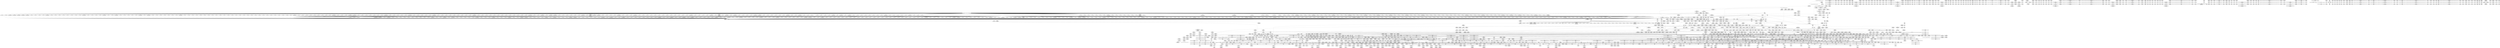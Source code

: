 digraph {
	CE0x4050610 [shape=record,shape=Mrecord,label="{CE0x4050610|sock_has_perm:task|Function::sock_has_perm&Arg::task::}"]
	CE0x4088060 [shape=record,shape=Mrecord,label="{CE0x4088060|rcu_read_lock:tmp5|include/linux/rcupdate.h,882|*SummSource*}"]
	CE0x40040d0 [shape=record,shape=Mrecord,label="{CE0x40040d0|720:_i32,_1216:_i8*,_:_CRE_1240,1248_|Function::selinux_netlink_send&Arg::sk::}"]
	CE0x41503f0 [shape=record,shape=Mrecord,label="{CE0x41503f0|_call_void_asm_sideeffect_,_memory_,_dirflag_,_fpsr_,_flags_()_#3,_!dbg_!27711,_!srcloc_!27714|include/linux/rcupdate.h,244}"]
	CE0x4144d80 [shape=record,shape=Mrecord,label="{CE0x4144d80|__preempt_count_add:bb}"]
	CE0x3fd5a80 [shape=record,shape=Mrecord,label="{CE0x3fd5a80|720:_i32,_1216:_i8*,_:_CRE_448,452_|Function::selinux_netlink_send&Arg::sk::}"]
	CE0x40bf050 [shape=record,shape=Mrecord,label="{CE0x40bf050|rcu_read_lock:tmp1|*SummSource*}"]
	CE0x416fc50 [shape=record,shape=Mrecord,label="{CE0x416fc50|i32_1|*Constant*}"]
	CE0x3fc3c80 [shape=record,shape=Mrecord,label="{CE0x3fc3c80|selinux_nlmsg_perm:tmp22|security/selinux/hooks.c,4729}"]
	CE0x4087aa0 [shape=record,shape=Mrecord,label="{CE0x4087aa0|8:_%struct.sock*,_:_SCME_50,51_}"]
	CE0x40025c0 [shape=record,shape=Mrecord,label="{CE0x40025c0|720:_i32,_1216:_i8*,_:_CRE_1158,1159_}"]
	CE0x404d600 [shape=record,shape=Mrecord,label="{CE0x404d600|sock_has_perm:perms|Function::sock_has_perm&Arg::perms::}"]
	CE0x40bd180 [shape=record,shape=Mrecord,label="{CE0x40bd180|_call_void_mcount()_#3|*SummSink*}"]
	CE0x4054af0 [shape=record,shape=Mrecord,label="{CE0x4054af0|i64_14|*Constant*|*SummSource*}"]
	CE0x4155550 [shape=record,shape=Mrecord,label="{CE0x4155550|__preempt_count_sub:entry}"]
	CE0x4150710 [shape=record,shape=Mrecord,label="{CE0x4150710|i64*_getelementptr_inbounds_(_4_x_i64_,_4_x_i64_*___llvm_gcov_ctr133,_i64_0,_i64_2)|*Constant*}"]
	CE0x4017660 [shape=record,shape=Mrecord,label="{CE0x4017660|GLOBAL:selinux_enforcing|Global_var:selinux_enforcing|*SummSink*}"]
	CE0x4144e50 [shape=record,shape=Mrecord,label="{CE0x4144e50|i64_1|*Constant*}"]
	CE0x408c4c0 [shape=record,shape=Mrecord,label="{CE0x408c4c0|rcu_read_unlock:do.end}"]
	CE0x4059f40 [shape=record,shape=Mrecord,label="{CE0x4059f40|_call_void_mcount()_#3|*SummSink*}"]
	CE0x40899a0 [shape=record,shape=Mrecord,label="{CE0x40899a0|sock_has_perm:tmp1|*SummSink*}"]
	CE0x3fb6600 [shape=record,shape=Mrecord,label="{CE0x3fb6600|i32_255|*Constant*|*SummSink*}"]
	CE0x403ebc0 [shape=record,shape=Mrecord,label="{CE0x403ebc0|task_sid:tmp22|security/selinux/hooks.c,208}"]
	CE0x40c5d80 [shape=record,shape=Mrecord,label="{CE0x40c5d80|GLOBAL:rcu_lock_acquire|*Constant*}"]
	CE0x3fff770 [shape=record,shape=Mrecord,label="{CE0x3fff770|720:_i32,_1216:_i8*,_:_CRE_972,976_|Function::selinux_netlink_send&Arg::sk::}"]
	CE0x40eb1f0 [shape=record,shape=Mrecord,label="{CE0x40eb1f0|rcu_read_lock:tobool1|include/linux/rcupdate.h,882|*SummSink*}"]
	CE0x3fc2a30 [shape=record,shape=Mrecord,label="{CE0x3fc2a30|GLOBAL:nlmsg_hdr|*Constant*|*SummSink*}"]
	CE0x403f720 [shape=record,shape=Mrecord,label="{CE0x403f720|task_sid:tmp22|security/selinux/hooks.c,208|*SummSink*}"]
	CE0x3fda500 [shape=record,shape=Mrecord,label="{CE0x3fda500|720:_i32,_1216:_i8*,_:_CRE_579,580_}"]
	CE0x4039de0 [shape=record,shape=Mrecord,label="{CE0x4039de0|task_sid:tmp17|security/selinux/hooks.c,208}"]
	CE0x3fb4f60 [shape=record,shape=Mrecord,label="{CE0x3fb4f60|720:_i32,_1216:_i8*,_:_CRE_78,79_}"]
	CE0x400efb0 [shape=record,shape=Mrecord,label="{CE0x400efb0|_ret_void,_!dbg_!27717|include/linux/rcupdate.h,245|*SummSource*}"]
	CE0x3fcf1d0 [shape=record,shape=Mrecord,label="{CE0x3fcf1d0|task_sid:tmp9|security/selinux/hooks.c,208}"]
	CE0x41639d0 [shape=record,shape=Mrecord,label="{CE0x41639d0|i64*_getelementptr_inbounds_(_4_x_i64_,_4_x_i64_*___llvm_gcov_ctr133,_i64_0,_i64_0)|*Constant*|*SummSource*}"]
	CE0x3fd4580 [shape=record,shape=Mrecord,label="{CE0x3fd4580|720:_i32,_1216:_i8*,_:_CRE_412,413_}"]
	CE0x4152a20 [shape=record,shape=Mrecord,label="{CE0x4152a20|i64*_getelementptr_inbounds_(_4_x_i64_,_4_x_i64_*___llvm_gcov_ctr130,_i64_0,_i64_0)|*Constant*|*SummSink*}"]
	CE0x3fd76f0 [shape=record,shape=Mrecord,label="{CE0x3fd76f0|720:_i32,_1216:_i8*,_:_CRE_540,541_}"]
	CE0x4022d00 [shape=record,shape=Mrecord,label="{CE0x4022d00|selinux_netlink_send:tmp6|security/selinux/hooks.c,5071|*SummSource*}"]
	CE0x4164860 [shape=record,shape=Mrecord,label="{CE0x4164860|i64*_getelementptr_inbounds_(_4_x_i64_,_4_x_i64_*___llvm_gcov_ctr134,_i64_0,_i64_0)|*Constant*}"]
	CE0x3fbb030 [shape=record,shape=Mrecord,label="{CE0x3fbb030|720:_i32,_1216:_i8*,_:_CRE_260,261_}"]
	CE0x407d6f0 [shape=record,shape=Mrecord,label="{CE0x407d6f0|task_sid:tmp2}"]
	CE0x402b890 [shape=record,shape=Mrecord,label="{CE0x402b890|sock_has_perm:net|security/selinux/hooks.c, 3966|*SummSink*}"]
	CE0x4054030 [shape=record,shape=Mrecord,label="{CE0x4054030|i32_-2|*Constant*|*SummSink*}"]
	CE0x4187c30 [shape=record,shape=Mrecord,label="{CE0x4187c30|__preempt_count_sub:do.end}"]
	CE0x401cdd0 [shape=record,shape=Mrecord,label="{CE0x401cdd0|selinux_netlink_send:tmp5|security/selinux/hooks.c,5070}"]
	CE0x3ff88a0 [shape=record,shape=Mrecord,label="{CE0x3ff88a0|720:_i32,_1216:_i8*,_:_CRE_808,809_}"]
	CE0x3fc2f80 [shape=record,shape=Mrecord,label="{CE0x3fc2f80|nlmsg_hdr:skb|Function::nlmsg_hdr&Arg::skb::}"]
	CE0x40a9300 [shape=record,shape=Mrecord,label="{CE0x40a9300|i64*_getelementptr_inbounds_(_11_x_i64_,_11_x_i64_*___llvm_gcov_ctr132,_i64_0,_i64_10)|*Constant*|*SummSource*}"]
	CE0x415ba70 [shape=record,shape=Mrecord,label="{CE0x415ba70|__rcu_read_unlock:bb}"]
	CE0x40be530 [shape=record,shape=Mrecord,label="{CE0x40be530|i64*_getelementptr_inbounds_(_13_x_i64_,_13_x_i64_*___llvm_gcov_ctr126,_i64_0,_i64_1)|*Constant*}"]
	CE0x3fadf30 [shape=record,shape=Mrecord,label="{CE0x3fadf30|720:_i32,_1216:_i8*,_:_CRE_226,227_}"]
	CE0x414d570 [shape=record,shape=Mrecord,label="{CE0x414d570|__rcu_read_lock:do.body|*SummSource*}"]
	CE0x40219d0 [shape=record,shape=Mrecord,label="{CE0x40219d0|selinux_nlmsg_perm:tmp7|security/selinux/hooks.c,4717}"]
	CE0x416f490 [shape=record,shape=Mrecord,label="{CE0x416f490|rcu_lock_release:tmp5|include/linux/rcupdate.h,423|*SummSource*}"]
	CE0x414f320 [shape=record,shape=Mrecord,label="{CE0x414f320|i64*_getelementptr_inbounds_(_4_x_i64_,_4_x_i64_*___llvm_gcov_ctr129,_i64_0,_i64_2)|*Constant*|*SummSink*}"]
	CE0x4151580 [shape=record,shape=Mrecord,label="{CE0x4151580|rcu_lock_release:indirectgoto|*SummSource*}"]
	CE0x402c670 [shape=record,shape=Mrecord,label="{CE0x402c670|cred_sid:sid|security/selinux/hooks.c,197|*SummSink*}"]
	CE0x3ff35b0 [shape=record,shape=Mrecord,label="{CE0x3ff35b0|720:_i32,_1216:_i8*,_:_CRE_684,685_}"]
	CE0x4012d80 [shape=record,shape=Mrecord,label="{CE0x4012d80|i64_10|*Constant*}"]
	CE0x401f660 [shape=record,shape=Mrecord,label="{CE0x401f660|selinux_nlmsg_perm:tmp9|security/selinux/hooks.c,4718}"]
	CE0x40c9370 [shape=record,shape=Mrecord,label="{CE0x40c9370|task_sid:land.lhs.true}"]
	CE0x4085ff0 [shape=record,shape=Mrecord,label="{CE0x4085ff0|selinux_nlmsg_perm:tmp48|security/selinux/hooks.c,4742|*SummSink*}"]
	CE0x4025b60 [shape=record,shape=Mrecord,label="{CE0x4025b60|selinux_netlink_send:call1|security/selinux/hooks.c,5073|*SummSource*}"]
	CE0x40b5c80 [shape=record,shape=Mrecord,label="{CE0x40b5c80|sock_has_perm:tmp8|security/selinux/hooks.c,3969|*SummSource*}"]
	CE0x4074250 [shape=record,shape=Mrecord,label="{CE0x4074250|i32_77|*Constant*|*SummSink*}"]
	CE0x402da30 [shape=record,shape=Mrecord,label="{CE0x402da30|rcu_read_unlock:tmp3}"]
	CE0x4167600 [shape=record,shape=Mrecord,label="{CE0x4167600|__preempt_count_add:tmp1}"]
	CE0x40cd150 [shape=record,shape=Mrecord,label="{CE0x40cd150|__rcu_read_lock:entry|*SummSink*}"]
	CE0x3fba420 [shape=record,shape=Mrecord,label="{CE0x3fba420|i64*_getelementptr_inbounds_(_6_x_i64_,_6_x_i64_*___llvm_gcov_ctr324,_i64_0,_i64_0)|*Constant*|*SummSource*}"]
	CE0x407d040 [shape=record,shape=Mrecord,label="{CE0x407d040|__preempt_count_add:entry|*SummSink*}"]
	CE0x40d4520 [shape=record,shape=Mrecord,label="{CE0x40d4520|rcu_read_lock:tobool|include/linux/rcupdate.h,882|*SummSink*}"]
	CE0x4023980 [shape=record,shape=Mrecord,label="{CE0x4023980|i64*_getelementptr_inbounds_(_6_x_i64_,_6_x_i64_*___llvm_gcov_ctr324,_i64_0,_i64_4)|*Constant*}"]
	CE0x40c39c0 [shape=record,shape=Mrecord,label="{CE0x40c39c0|task_sid:tmp5|security/selinux/hooks.c,208|*SummSink*}"]
	CE0x3ff55c0 [shape=record,shape=Mrecord,label="{CE0x3ff55c0|720:_i32,_1216:_i8*,_:_CRE_711,712_}"]
	CE0x408a950 [shape=record,shape=Mrecord,label="{CE0x408a950|__preempt_count_add:val|Function::__preempt_count_add&Arg::val::|*SummSink*}"]
	CE0x3fdafb0 [shape=record,shape=Mrecord,label="{CE0x3fdafb0|720:_i32,_1216:_i8*,_:_CRE_588,589_}"]
	CE0x401d160 [shape=record,shape=Mrecord,label="{CE0x401d160|selinux_netlink_send:tmp5|security/selinux/hooks.c,5070|*SummSink*}"]
	CE0x4092c80 [shape=record,shape=Mrecord,label="{CE0x4092c80|rcu_read_unlock:land.lhs.true|*SummSink*}"]
	CE0x40880d0 [shape=record,shape=Mrecord,label="{CE0x40880d0|rcu_read_lock:tmp5|include/linux/rcupdate.h,882|*SummSink*}"]
	CE0x4090ba0 [shape=record,shape=Mrecord,label="{CE0x4090ba0|rcu_lock_acquire:tmp1}"]
	CE0x4081080 [shape=record,shape=Mrecord,label="{CE0x4081080|selinux_nlmsg_perm:tmp40|security/selinux/hooks.c,4736}"]
	CE0x40b3e50 [shape=record,shape=Mrecord,label="{CE0x40b3e50|sock_has_perm:sid|security/selinux/hooks.c,3969|*SummSource*}"]
	CE0x4040650 [shape=record,shape=Mrecord,label="{CE0x4040650|i64*_getelementptr_inbounds_(_13_x_i64_,_13_x_i64_*___llvm_gcov_ctr126,_i64_0,_i64_11)|*Constant*|*SummSource*}"]
	CE0x414ac00 [shape=record,shape=Mrecord,label="{CE0x414ac00|__preempt_count_sub:sub|./arch/x86/include/asm/preempt.h,77|*SummSource*}"]
	CE0x3fe1d90 [shape=record,shape=Mrecord,label="{CE0x3fe1d90|i32_16|*Constant*}"]
	CE0x3fd3030 [shape=record,shape=Mrecord,label="{CE0x3fd3030|720:_i32,_1216:_i8*,_:_CRE_724,728_|Function::selinux_netlink_send&Arg::sk::}"]
	CE0x3fa7570 [shape=record,shape=Mrecord,label="{CE0x3fa7570|720:_i32,_1216:_i8*,_:_CRE_85,86_}"]
	CE0x40d1270 [shape=record,shape=Mrecord,label="{CE0x40d1270|_ret_i32_%tmp6,_!dbg_!27716|security/selinux/hooks.c,197|*SummSink*}"]
	CE0x3fe0400 [shape=record,shape=Mrecord,label="{CE0x3fe0400|720:_i32,_1216:_i8*,_:_CRE_390,391_}"]
	CE0x4145a80 [shape=record,shape=Mrecord,label="{CE0x4145a80|__preempt_count_add:tmp3|*SummSink*}"]
	CE0x4039b90 [shape=record,shape=Mrecord,label="{CE0x4039b90|task_sid:tmp16|security/selinux/hooks.c,208}"]
	CE0x40ef190 [shape=record,shape=Mrecord,label="{CE0x40ef190|rcu_read_lock:tmp14|include/linux/rcupdate.h,882|*SummSource*}"]
	CE0x4151fd0 [shape=record,shape=Mrecord,label="{CE0x4151fd0|COLLAPSED:_GCMRE___llvm_gcov_ctr133_internal_global_4_x_i64_zeroinitializer:_elem_0:default:}"]
	CE0x3fd5db0 [shape=record,shape=Mrecord,label="{CE0x3fd5db0|720:_i32,_1216:_i8*,_:_CRE_456,458_|Function::selinux_netlink_send&Arg::sk::}"]
	CE0x40054c0 [shape=record,shape=Mrecord,label="{CE0x40054c0|selinux_nlmsg_perm:tmp18|security/selinux/hooks.c,4725}"]
	CE0x405e130 [shape=record,shape=Mrecord,label="{CE0x405e130|selinux_nlmsg_perm:sclass|security/selinux/hooks.c,4723|*SummSink*}"]
	CE0x40567f0 [shape=record,shape=Mrecord,label="{CE0x40567f0|i32_41|*Constant*|*SummSink*}"]
	CE0x3fd46b0 [shape=record,shape=Mrecord,label="{CE0x3fd46b0|720:_i32,_1216:_i8*,_:_CRE_413,414_}"]
	CE0x401cb50 [shape=record,shape=Mrecord,label="{CE0x401cb50|selinux_netlink_send:tmp4|security/selinux/hooks.c,5070|*SummSource*}"]
	CE0x417d910 [shape=record,shape=Mrecord,label="{CE0x417d910|__preempt_count_sub:tmp4|./arch/x86/include/asm/preempt.h,77}"]
	CE0x4014940 [shape=record,shape=Mrecord,label="{CE0x4014940|selinux_nlmsg_perm:conv|security/selinux/hooks.c,4729|*SummSource*}"]
	CE0x405e460 [shape=record,shape=Mrecord,label="{CE0x405e460|i64*_getelementptr_inbounds_(_6_x_i64_,_6_x_i64_*___llvm_gcov_ctr327,_i64_0,_i64_0)|*Constant*}"]
	CE0x4089180 [shape=record,shape=Mrecord,label="{CE0x4089180|8:_%struct.sock*,_:_SCME_40,41_}"]
	CE0x3fc4000 [shape=record,shape=Mrecord,label="{CE0x3fc4000|selinux_nlmsg_perm:tmp22|security/selinux/hooks.c,4729|*SummSource*}"]
	CE0x3fc1b70 [shape=record,shape=Mrecord,label="{CE0x3fc1b70|selinux_nlmsg_perm:tmp10|security/selinux/hooks.c,4718|*SummSource*}"]
	CE0x4000160 [shape=record,shape=Mrecord,label="{CE0x4000160|720:_i32,_1216:_i8*,_:_CRE_1016,1024_|Function::selinux_netlink_send&Arg::sk::}"]
	CE0x40d5510 [shape=record,shape=Mrecord,label="{CE0x40d5510|i64_3|*Constant*}"]
	CE0x3ff5a80 [shape=record,shape=Mrecord,label="{CE0x3ff5a80|720:_i32,_1216:_i8*,_:_CRE_715,716_}"]
	CE0x4030df0 [shape=record,shape=Mrecord,label="{CE0x4030df0|get_current:tmp|*SummSource*}"]
	CE0x4080ab0 [shape=record,shape=Mrecord,label="{CE0x4080ab0|selinux_nlmsg_perm:tmp39|security/selinux/hooks.c,4735|*SummSink*}"]
	CE0x40b5520 [shape=record,shape=Mrecord,label="{CE0x40b5520|sock_has_perm:tmp7|security/selinux/hooks.c,3969|*SummSink*}"]
	CE0x407f150 [shape=record,shape=Mrecord,label="{CE0x407f150|i64_8|*Constant*|*SummSink*}"]
	CE0x405a550 [shape=record,shape=Mrecord,label="{CE0x405a550|i64*_getelementptr_inbounds_(_20_x_i64_,_20_x_i64_*___llvm_gcov_ctr325,_i64_0,_i64_0)|*Constant*}"]
	CE0x4163f00 [shape=record,shape=Mrecord,label="{CE0x4163f00|_call_void_mcount()_#3|*SummSource*}"]
	CE0x40b2190 [shape=record,shape=Mrecord,label="{CE0x40b2190|rcu_read_lock:tmp21|include/linux/rcupdate.h,884}"]
	CE0x403b4a0 [shape=record,shape=Mrecord,label="{CE0x403b4a0|i8*_getelementptr_inbounds_(_25_x_i8_,_25_x_i8_*_.str3,_i32_0,_i32_0)|*Constant*|*SummSink*}"]
	CE0x4155750 [shape=record,shape=Mrecord,label="{CE0x4155750|__preempt_count_sub:entry|*SummSink*}"]
	CE0x408a770 [shape=record,shape=Mrecord,label="{CE0x408a770|_ret_void,_!dbg_!27719|./arch/x86/include/asm/preempt.h,73}"]
	CE0x405db70 [shape=record,shape=Mrecord,label="{CE0x405db70|i32_4|*Constant*|*SummSink*}"]
	CE0x4026b10 [shape=record,shape=Mrecord,label="{CE0x4026b10|_ret_i32_%err.3,_!dbg_!27764|security/selinux/hooks.c,4742}"]
	CE0x3fcf240 [shape=record,shape=Mrecord,label="{CE0x3fcf240|sock_has_perm:if.end|*SummSource*}"]
	CE0x4039ca0 [shape=record,shape=Mrecord,label="{CE0x4039ca0|task_sid:tmp15|security/selinux/hooks.c,208|*SummSource*}"]
	CE0x4021b70 [shape=record,shape=Mrecord,label="{CE0x4021b70|selinux_nlmsg_perm:tmp7|security/selinux/hooks.c,4717|*SummSink*}"]
	CE0x3fd7b70 [shape=record,shape=Mrecord,label="{CE0x3fd7b70|720:_i32,_1216:_i8*,_:_CRE_544,545_}"]
	CE0x415bbe0 [shape=record,shape=Mrecord,label="{CE0x415bbe0|__preempt_count_add:tmp|*SummSink*}"]
	CE0x402a0c0 [shape=record,shape=Mrecord,label="{CE0x402a0c0|GLOBAL:printk|*Constant*|*SummSink*}"]
	CE0x404c950 [shape=record,shape=Mrecord,label="{CE0x404c950|get_current:entry|*SummSink*}"]
	CE0x3ff23e0 [shape=record,shape=Mrecord,label="{CE0x3ff23e0|720:_i32,_1216:_i8*,_:_CRE_669,670_}"]
	CE0x416bdf0 [shape=record,shape=Mrecord,label="{CE0x416bdf0|__preempt_count_add:bb|*SummSource*}"]
	CE0x3fb6920 [shape=record,shape=Mrecord,label="{CE0x3fb6920|selinux_nlmsg_perm:bf.clear|security/selinux/hooks.c,4729|*SummSource*}"]
	CE0x4010be0 [shape=record,shape=Mrecord,label="{CE0x4010be0|rcu_lock_release:entry|*SummSink*}"]
	CE0x3fe15d0 [shape=record,shape=Mrecord,label="{CE0x3fe15d0|720:_i32,_1216:_i8*,_:_CRE_405,406_}"]
	CE0x40cc3e0 [shape=record,shape=Mrecord,label="{CE0x40cc3e0|task_sid:bb|*SummSource*}"]
	CE0x40564f0 [shape=record,shape=Mrecord,label="{CE0x40564f0|selinux_nlmsg_perm:tmp}"]
	CE0x40b2c90 [shape=record,shape=Mrecord,label="{CE0x40b2c90|rcu_read_lock:tmp22|include/linux/rcupdate.h,884}"]
	CE0x4087600 [shape=record,shape=Mrecord,label="{CE0x4087600|i32_77|*Constant*}"]
	CE0x40098f0 [shape=record,shape=Mrecord,label="{CE0x40098f0|selinux_nlmsg_perm:sk_security|security/selinux/hooks.c,4715}"]
	CE0x41501b0 [shape=record,shape=Mrecord,label="{CE0x41501b0|__rcu_read_unlock:tmp4|include/linux/rcupdate.h,244|*SummSink*}"]
	CE0x4167fb0 [shape=record,shape=Mrecord,label="{CE0x4167fb0|COLLAPSED:_GCMRE___llvm_gcov_ctr128_internal_global_4_x_i64_zeroinitializer:_elem_0:default:}"]
	CE0x4021d80 [shape=record,shape=Mrecord,label="{CE0x4021d80|get_current:tmp3|*SummSink*}"]
	CE0x3fe0c50 [shape=record,shape=Mrecord,label="{CE0x3fe0c50|720:_i32,_1216:_i8*,_:_CRE_397,398_}"]
	CE0x40ec8e0 [shape=record,shape=Mrecord,label="{CE0x40ec8e0|rcu_read_lock:tmp12|include/linux/rcupdate.h,882|*SummSource*}"]
	CE0x403c3b0 [shape=record,shape=Mrecord,label="{CE0x403c3b0|i8*_getelementptr_inbounds_(_41_x_i8_,_41_x_i8_*_.str44,_i32_0,_i32_0)|*Constant*|*SummSink*}"]
	CE0x416ff90 [shape=record,shape=Mrecord,label="{CE0x416ff90|GLOBAL:lock_release|*Constant*}"]
	CE0x400c200 [shape=record,shape=Mrecord,label="{CE0x400c200|selinux_nlmsg_perm:cmp|security/selinux/hooks.c,4717}"]
	CE0x40a88d0 [shape=record,shape=Mrecord,label="{CE0x40a88d0|rcu_read_unlock:tmp20|include/linux/rcupdate.h,933|*SummSink*}"]
	CE0x3fb1120 [shape=record,shape=Mrecord,label="{CE0x3fb1120|selinux_netlink_send:tmp1}"]
	CE0x401e0c0 [shape=record,shape=Mrecord,label="{CE0x401e0c0|selinux_nlmsg_perm:tmp14|security/selinux/hooks.c,4724|*SummSource*}"]
	CE0x3fb8de0 [shape=record,shape=Mrecord,label="{CE0x3fb8de0|selinux_netlink_send:entry|*SummSource*}"]
	CE0x3ffd140 [shape=record,shape=Mrecord,label="{CE0x3ffd140|720:_i32,_1216:_i8*,_:_CRE_869,870_}"]
	CE0x3fb54f0 [shape=record,shape=Mrecord,label="{CE0x3fb54f0|selinux_nlmsg_perm:if.end19|*SummSource*}"]
	CE0x40d0ee0 [shape=record,shape=Mrecord,label="{CE0x40d0ee0|_ret_i32_%tmp6,_!dbg_!27716|security/selinux/hooks.c,197}"]
	CE0x3ff4b10 [shape=record,shape=Mrecord,label="{CE0x3ff4b10|720:_i32,_1216:_i8*,_:_CRE_702,703_}"]
	CE0x3fc9860 [shape=record,shape=Mrecord,label="{CE0x3fc9860|720:_i32,_1216:_i8*,_:_CRE_92,93_}"]
	CE0x3ff3350 [shape=record,shape=Mrecord,label="{CE0x3ff3350|720:_i32,_1216:_i8*,_:_CRE_682,683_}"]
	CE0x4079850 [shape=record,shape=Mrecord,label="{CE0x4079850|i64*_getelementptr_inbounds_(_11_x_i64_,_11_x_i64_*___llvm_gcov_ctr132,_i64_0,_i64_9)|*Constant*|*SummSource*}"]
	CE0x3ffffb0 [shape=record,shape=Mrecord,label="{CE0x3ffffb0|720:_i32,_1216:_i8*,_:_CRE_1008,1016_|Function::selinux_netlink_send&Arg::sk::}"]
	CE0x40d1500 [shape=record,shape=Mrecord,label="{CE0x40d1500|GLOBAL:rcu_read_unlock|*Constant*}"]
	CE0x3fae060 [shape=record,shape=Mrecord,label="{CE0x3fae060|720:_i32,_1216:_i8*,_:_CRE_227,228_}"]
	CE0x4009dc0 [shape=record,shape=Mrecord,label="{CE0x4009dc0|GLOBAL:current_task|Global_var:current_task}"]
	CE0x40ba8f0 [shape=record,shape=Mrecord,label="{CE0x40ba8f0|task_sid:tmp3|*SummSink*}"]
	CE0x40cf6a0 [shape=record,shape=Mrecord,label="{CE0x40cf6a0|task_sid:tmp26|security/selinux/hooks.c,208|*SummSink*}"]
	CE0x40c2be0 [shape=record,shape=Mrecord,label="{CE0x40c2be0|task_sid:tmp5|security/selinux/hooks.c,208}"]
	CE0x4152400 [shape=record,shape=Mrecord,label="{CE0x4152400|_call_void_mcount()_#3|*SummSource*}"]
	CE0x4004fd0 [shape=record,shape=Mrecord,label="{CE0x4004fd0|i64_7|*Constant*|*SummSink*}"]
	CE0x3f9d0b0 [shape=record,shape=Mrecord,label="{CE0x3f9d0b0|720:_i32,_1216:_i8*,_:_CRE_255,256_}"]
	CE0x408b7b0 [shape=record,shape=Mrecord,label="{CE0x408b7b0|rcu_lock_release:tmp1}"]
	CE0x40ec730 [shape=record,shape=Mrecord,label="{CE0x40ec730|rcu_read_lock:tmp12|include/linux/rcupdate.h,882}"]
	CE0x407a470 [shape=record,shape=Mrecord,label="{CE0x407a470|sock_has_perm:tmp12|security/selinux/hooks.c,3970|*SummSink*}"]
	CE0x3fd27b0 [shape=record,shape=Mrecord,label="{CE0x3fd27b0|720:_i32,_1216:_i8*,_:_CRE_251,252_}"]
	CE0x3ffe2e0 [shape=record,shape=Mrecord,label="{CE0x3ffe2e0|720:_i32,_1216:_i8*,_:_CRE_896,900_|Function::selinux_netlink_send&Arg::sk::}"]
	CE0x4163c80 [shape=record,shape=Mrecord,label="{CE0x4163c80|_call_void_mcount()_#3}"]
	CE0x3fb4400 [shape=record,shape=Mrecord,label="{CE0x3fb4400|720:_i32,_1216:_i8*,_:_CRE_74,75_}"]
	CE0x3fd9de0 [shape=record,shape=Mrecord,label="{CE0x3fd9de0|720:_i32,_1216:_i8*,_:_CRE_573,574_}"]
	CE0x40ba440 [shape=record,shape=Mrecord,label="{CE0x40ba440|task_sid:tmp4|*LoadInst*|security/selinux/hooks.c,208}"]
	CE0x4021e20 [shape=record,shape=Mrecord,label="{CE0x4021e20|_call_void_mcount()_#3}"]
	CE0x40155d0 [shape=record,shape=Mrecord,label="{CE0x40155d0|selinux_nlmsg_perm:tmp12|security/selinux/hooks.c,4723|*SummSink*}"]
	CE0x40d0230 [shape=record,shape=Mrecord,label="{CE0x40d0230|task_sid:call7|security/selinux/hooks.c,208|*SummSource*}"]
	CE0x408bdc0 [shape=record,shape=Mrecord,label="{CE0x408bdc0|rcu_read_unlock:tobool|include/linux/rcupdate.h,933}"]
	CE0x4087810 [shape=record,shape=Mrecord,label="{CE0x4087810|_ret_void,_!dbg_!27735|include/linux/rcupdate.h,884}"]
	CE0x4086f50 [shape=record,shape=Mrecord,label="{CE0x4086f50|i32_1|*Constant*}"]
	CE0x40a8200 [shape=record,shape=Mrecord,label="{CE0x40a8200|rcu_read_unlock:tmp19|include/linux/rcupdate.h,933}"]
	CE0x3fc01d0 [shape=record,shape=Mrecord,label="{CE0x3fc01d0|selinux_nlmsg_perm:sk_protocol|security/selinux/hooks.c,4729|*SummSource*}"]
	CE0x40c38f0 [shape=record,shape=Mrecord,label="{CE0x40c38f0|task_sid:tmp5|security/selinux/hooks.c,208|*SummSource*}"]
	CE0x3fc2e70 [shape=record,shape=Mrecord,label="{CE0x3fc2e70|nlmsg_hdr:entry|*SummSink*}"]
	CE0x4055420 [shape=record,shape=Mrecord,label="{CE0x4055420|i64_15|*Constant*|*SummSink*}"]
	CE0x40ca360 [shape=record,shape=Mrecord,label="{CE0x40ca360|task_sid:tmp7|security/selinux/hooks.c,208|*SummSink*}"]
	CE0x403bb90 [shape=record,shape=Mrecord,label="{CE0x403bb90|i32_208|*Constant*|*SummSource*}"]
	CE0x405de10 [shape=record,shape=Mrecord,label="{CE0x405de10|selinux_nlmsg_perm:sclass|security/selinux/hooks.c,4723}"]
	CE0x3fdeb10 [shape=record,shape=Mrecord,label="{CE0x3fdeb10|720:_i32,_1216:_i8*,_:_CRE_369,370_}"]
	CE0x41509f0 [shape=record,shape=Mrecord,label="{CE0x41509f0|i64*_getelementptr_inbounds_(_4_x_i64_,_4_x_i64_*___llvm_gcov_ctr133,_i64_0,_i64_2)|*Constant*|*SummSource*}"]
	CE0x3fa8ad0 [shape=record,shape=Mrecord,label="{CE0x3fa8ad0|selinux_netlink_send:return|*SummSink*}"]
	CE0x40569c0 [shape=record,shape=Mrecord,label="{CE0x40569c0|i32_0|*Constant*}"]
	CE0x40923e0 [shape=record,shape=Mrecord,label="{CE0x40923e0|rcu_read_unlock:tmp6|include/linux/rcupdate.h,933|*SummSource*}"]
	CE0x400abc0 [shape=record,shape=Mrecord,label="{CE0x400abc0|selinux_nlmsg_perm:tmp2|*LoadInst*|security/selinux/hooks.c,4715|*SummSink*}"]
	CE0x3fc8120 [shape=record,shape=Mrecord,label="{CE0x3fc8120|sock_has_perm:ad|security/selinux/hooks.c, 3965|*SummSource*}"]
	CE0x3ffdf80 [shape=record,shape=Mrecord,label="{CE0x3ffdf80|720:_i32,_1216:_i8*,_:_CRE_888,892_|Function::selinux_netlink_send&Arg::sk::}"]
	CE0x40a93b0 [shape=record,shape=Mrecord,label="{CE0x40a93b0|i64*_getelementptr_inbounds_(_11_x_i64_,_11_x_i64_*___llvm_gcov_ctr132,_i64_0,_i64_10)|*Constant*|*SummSink*}"]
	CE0x3fca7e0 [shape=record,shape=Mrecord,label="{CE0x3fca7e0|720:_i32,_1216:_i8*,_:_CRE_100,101_}"]
	CE0x40443d0 [shape=record,shape=Mrecord,label="{CE0x40443d0|avc_has_perm:ssid|Function::avc_has_perm&Arg::ssid::}"]
	CE0x403c280 [shape=record,shape=Mrecord,label="{CE0x403c280|i8*_getelementptr_inbounds_(_41_x_i8_,_41_x_i8_*_.str44,_i32_0,_i32_0)|*Constant*}"]
	CE0x4153c50 [shape=record,shape=Mrecord,label="{CE0x4153c50|COLLAPSED:_GCMRE___llvm_gcov_ctr130_internal_global_4_x_i64_zeroinitializer:_elem_0:default:}"]
	CE0x40917f0 [shape=record,shape=Mrecord,label="{CE0x40917f0|_call_void___preempt_count_add(i32_1)_#10,_!dbg_!27711|include/linux/rcupdate.h,239|*SummSource*}"]
	CE0x4058420 [shape=record,shape=Mrecord,label="{CE0x4058420|selinux_nlmsg_perm:tmp19|security/selinux/hooks.c,4725|*SummSink*}"]
	CE0x3fb02b0 [shape=record,shape=Mrecord,label="{CE0x3fb02b0|720:_i32,_1216:_i8*,_:_CRE_167,168_}"]
	CE0x4091780 [shape=record,shape=Mrecord,label="{CE0x4091780|_call_void___preempt_count_add(i32_1)_#10,_!dbg_!27711|include/linux/rcupdate.h,239}"]
	CE0x40133f0 [shape=record,shape=Mrecord,label="{CE0x40133f0|rcu_read_lock:tmp4|include/linux/rcupdate.h,882|*SummSource*}"]
	CE0x3ffe8d0 [shape=record,shape=Mrecord,label="{CE0x3ffe8d0|720:_i32,_1216:_i8*,_:_CRE_912,920_|Function::selinux_netlink_send&Arg::sk::}"]
	CE0x3fe1c40 [shape=record,shape=Mrecord,label="{CE0x3fe1c40|selinux_nlmsg_perm:tmp4|*LoadInst*|security/selinux/hooks.c,4717|*SummSource*}"]
	CE0x3fcf2e0 [shape=record,shape=Mrecord,label="{CE0x3fcf2e0|sock_has_perm:if.end|*SummSink*}"]
	CE0x3fd3710 [shape=record,shape=Mrecord,label="{CE0x3fd3710|720:_i32,_1216:_i8*,_:_CRE_744,752_|Function::selinux_netlink_send&Arg::sk::}"]
	CE0x3ffbf70 [shape=record,shape=Mrecord,label="{CE0x3ffbf70|720:_i32,_1216:_i8*,_:_CRE_854,855_}"]
	CE0x40116d0 [shape=record,shape=Mrecord,label="{CE0x40116d0|_call_void___rcu_read_unlock()_#10,_!dbg_!27734|include/linux/rcupdate.h,937|*SummSource*}"]
	CE0x4089e80 [shape=record,shape=Mrecord,label="{CE0x4089e80|i32_8|*Constant*|*SummSource*}"]
	CE0x41699a0 [shape=record,shape=Mrecord,label="{CE0x41699a0|__preempt_count_add:tmp6|./arch/x86/include/asm/preempt.h,73}"]
	CE0x40c10e0 [shape=record,shape=Mrecord,label="{CE0x40c10e0|i32_2|*Constant*|*SummSink*}"]
	CE0x3fe0d80 [shape=record,shape=Mrecord,label="{CE0x3fe0d80|720:_i32,_1216:_i8*,_:_CRE_398,399_}"]
	CE0x3ffd010 [shape=record,shape=Mrecord,label="{CE0x3ffd010|720:_i32,_1216:_i8*,_:_CRE_868,869_}"]
	CE0x4013850 [shape=record,shape=Mrecord,label="{CE0x4013850|selinux_nlmsg_perm:tmp1|*SummSink*}"]
	CE0x40af4b0 [shape=record,shape=Mrecord,label="{CE0x40af4b0|i64*_getelementptr_inbounds_(_13_x_i64_,_13_x_i64_*___llvm_gcov_ctr126,_i64_0,_i64_0)|*Constant*|*SummSource*}"]
	CE0x3fc2100 [shape=record,shape=Mrecord,label="{CE0x3fc2100|selinux_nlmsg_perm:call|security/selinux/hooks.c,4721|*SummSink*}"]
	CE0x40e82c0 [shape=record,shape=Mrecord,label="{CE0x40e82c0|rcu_lock_acquire:entry|*SummSource*}"]
	CE0x40c6280 [shape=record,shape=Mrecord,label="{CE0x40c6280|i64*_getelementptr_inbounds_(_11_x_i64_,_11_x_i64_*___llvm_gcov_ctr127,_i64_0,_i64_0)|*Constant*|*SummSink*}"]
	CE0x4026a10 [shape=record,shape=Mrecord,label="{CE0x4026a10|selinux_nlmsg_perm:sk|Function::selinux_nlmsg_perm&Arg::sk::|*SummSource*}"]
	CE0x40ea450 [shape=record,shape=Mrecord,label="{CE0x40ea450|i64*_getelementptr_inbounds_(_4_x_i64_,_4_x_i64_*___llvm_gcov_ctr128,_i64_0,_i64_3)|*Constant*|*SummSink*}"]
	CE0x4187bc0 [shape=record,shape=Mrecord,label="{CE0x4187bc0|__preempt_count_sub:bb|*SummSource*}"]
	CE0x4057d90 [shape=record,shape=Mrecord,label="{CE0x4057d90|nlmsg_hdr:tmp4|*LoadInst*|include/linux/netlink.h,15|*SummSink*}"]
	CE0x40b8f30 [shape=record,shape=Mrecord,label="{CE0x40b8f30|sock_has_perm:retval.0|*SummSource*}"]
	CE0x3fdf820 [shape=record,shape=Mrecord,label="{CE0x3fdf820|720:_i32,_1216:_i8*,_:_CRE_380,381_}"]
	CE0x5d0aa10 [shape=record,shape=Mrecord,label="{CE0x5d0aa10|720:_i32,_1216:_i8*,_:_CRE_12,16_|Function::selinux_netlink_send&Arg::sk::}"]
	CE0x3fe1110 [shape=record,shape=Mrecord,label="{CE0x3fe1110|720:_i32,_1216:_i8*,_:_CRE_401,402_}"]
	CE0x4004610 [shape=record,shape=Mrecord,label="{CE0x4004610|720:_i32,_1216:_i8*,_:_CRE_1264,1272_|Function::selinux_netlink_send&Arg::sk::}"]
	CE0x40565d0 [shape=record,shape=Mrecord,label="{CE0x40565d0|selinux_nlmsg_perm:tmp|*SummSource*}"]
	CE0x3fc5e40 [shape=record,shape=Mrecord,label="{CE0x3fc5e40|720:_i32,_1216:_i8*,_:_CRE_142,143_}"]
	CE0x3fc32f0 [shape=record,shape=Mrecord,label="{CE0x3fc32f0|_ret_%struct.nlmsghdr*_%tmp5,_!dbg_!27714|include/linux/netlink.h,15}"]
	CE0x407d760 [shape=record,shape=Mrecord,label="{CE0x407d760|task_sid:tmp2|*SummSource*}"]
	CE0x4045b80 [shape=record,shape=Mrecord,label="{CE0x4045b80|sock_has_perm:call6|security/selinux/hooks.c,3976|*SummSink*}"]
	CE0x409b010 [shape=record,shape=Mrecord,label="{CE0x409b010|rcu_read_unlock:tmp11|include/linux/rcupdate.h,933|*SummSink*}"]
	CE0x402e2f0 [shape=record,shape=Mrecord,label="{CE0x402e2f0|i32_0|*Constant*}"]
	CE0x40d7370 [shape=record,shape=Mrecord,label="{CE0x40d7370|rcu_read_unlock:tmp16|include/linux/rcupdate.h,933|*SummSink*}"]
	CE0x40c0890 [shape=record,shape=Mrecord,label="{CE0x40c0890|i8_0|*Constant*|*SummSource*}"]
	CE0x40cf4c0 [shape=record,shape=Mrecord,label="{CE0x40cf4c0|i64*_getelementptr_inbounds_(_13_x_i64_,_13_x_i64_*___llvm_gcov_ctr126,_i64_0,_i64_12)|*Constant*|*SummSource*}"]
	CE0x41641b0 [shape=record,shape=Mrecord,label="{CE0x41641b0|__rcu_read_lock:bb|*SummSink*}"]
	CE0x4083cf0 [shape=record,shape=Mrecord,label="{CE0x4083cf0|i64*_getelementptr_inbounds_(_20_x_i64_,_20_x_i64_*___llvm_gcov_ctr325,_i64_0,_i64_18)|*Constant*}"]
	CE0x408d590 [shape=record,shape=Mrecord,label="{CE0x408d590|rcu_read_unlock:tobool1|include/linux/rcupdate.h,933|*SummSource*}"]
	CE0x3fd03b0 [shape=record,shape=Mrecord,label="{CE0x3fd03b0|selinux_netlink_send:call|security/selinux/hooks.c,5069}"]
	CE0x405e320 [shape=record,shape=Mrecord,label="{CE0x405e320|sock_has_perm:if.then|*SummSource*}"]
	CE0x40ee270 [shape=record,shape=Mrecord,label="{CE0x40ee270|rcu_read_lock:tmp13|include/linux/rcupdate.h,882|*SummSink*}"]
	CE0x3fbab30 [shape=record,shape=Mrecord,label="{CE0x3fbab30|720:_i32,_1216:_i8*,_:_CRE_256,257_}"]
	CE0x40303b0 [shape=record,shape=Mrecord,label="{CE0x40303b0|COLLAPSED:_GCMRE___llvm_gcov_ctr126_internal_global_13_x_i64_zeroinitializer:_elem_0:default:}"]
	CE0x3fd1670 [shape=record,shape=Mrecord,label="{CE0x3fd1670|720:_i32,_1216:_i8*,_:_CRE_37,38_}"]
	CE0x40b5b50 [shape=record,shape=Mrecord,label="{CE0x40b5b50|GLOBAL:__llvm_gcov_ctr327|Global_var:__llvm_gcov_ctr327|*SummSource*}"]
	CE0x417a310 [shape=record,shape=Mrecord,label="{CE0x417a310|COLLAPSED:_GCMRE___llvm_gcov_ctr129_internal_global_4_x_i64_zeroinitializer:_elem_0:default:}"]
	CE0x4079d30 [shape=record,shape=Mrecord,label="{CE0x4079d30|sock_has_perm:tmp11|security/selinux/hooks.c,3970|*SummSource*}"]
	CE0x40d2670 [shape=record,shape=Mrecord,label="{CE0x40d2670|rcu_read_lock:if.end}"]
	CE0x408e0f0 [shape=record,shape=Mrecord,label="{CE0x408e0f0|__rcu_read_unlock:tmp1|*SummSink*}"]
	CE0x40c4890 [shape=record,shape=Mrecord,label="{CE0x40c4890|_call_void_mcount()_#3}"]
	CE0x3fdccf0 [shape=record,shape=Mrecord,label="{CE0x3fdccf0|720:_i32,_1216:_i8*,_:_CRE_304,312_|Function::selinux_netlink_send&Arg::sk::}"]
	CE0x405a470 [shape=record,shape=Mrecord,label="{CE0x405a470|task_sid:tmp4|*LoadInst*|security/selinux/hooks.c,208|*SummSource*}"]
	CE0x4086a60 [shape=record,shape=Mrecord,label="{CE0x4086a60|8:_%struct.sock*,_:_SCME_44,45_}"]
	CE0x3fbfac0 [shape=record,shape=Mrecord,label="{CE0x3fbfac0|i32_23|*Constant*|*SummSink*}"]
	CE0x4093bd0 [shape=record,shape=Mrecord,label="{CE0x4093bd0|i32_0|*Constant*}"]
	CE0x4058c80 [shape=record,shape=Mrecord,label="{CE0x4058c80|selinux_nlmsg_perm:perm|security/selinux/hooks.c, 4713|*SummSink*}"]
	CE0x3fd60e0 [shape=record,shape=Mrecord,label="{CE0x3fd60e0|720:_i32,_1216:_i8*,_:_CRE_464,468_|Function::selinux_netlink_send&Arg::sk::}"]
	CE0x3fb4cd0 [shape=record,shape=Mrecord,label="{CE0x3fb4cd0|720:_i32,_1216:_i8*,_:_CRE_76,77_}"]
	CE0x40cae80 [shape=record,shape=Mrecord,label="{CE0x40cae80|task_sid:do.end6}"]
	CE0x405bfe0 [shape=record,shape=Mrecord,label="{CE0x405bfe0|i32_59|*Constant*|*SummSink*}"]
	CE0x3ffa420 [shape=record,shape=Mrecord,label="{CE0x3ffa420|720:_i32,_1216:_i8*,_:_CRE_831,832_}"]
	CE0x402bc00 [shape=record,shape=Mrecord,label="{CE0x402bc00|_call_void_rcu_read_lock()_#10,_!dbg_!27712|security/selinux/hooks.c,207|*SummSink*}"]
	CE0x40edb70 [shape=record,shape=Mrecord,label="{CE0x40edb70|rcu_read_unlock:call3|include/linux/rcupdate.h,933|*SummSource*}"]
	CE0x3ffc8f0 [shape=record,shape=Mrecord,label="{CE0x3ffc8f0|720:_i32,_1216:_i8*,_:_CRE_862,863_}"]
	CE0x3ffac70 [shape=record,shape=Mrecord,label="{CE0x3ffac70|720:_i32,_1216:_i8*,_:_CRE_838,839_}"]
	CE0x403d710 [shape=record,shape=Mrecord,label="{CE0x403d710|task_sid:tmp19|security/selinux/hooks.c,208|*SummSource*}"]
	CE0x40cc830 [shape=record,shape=Mrecord,label="{CE0x40cc830|rcu_read_lock:tmp1|*SummSink*}"]
	CE0x3fe0660 [shape=record,shape=Mrecord,label="{CE0x3fe0660|720:_i32,_1216:_i8*,_:_CRE_392,393_}"]
	CE0x3ffb720 [shape=record,shape=Mrecord,label="{CE0x3ffb720|720:_i32,_1216:_i8*,_:_CRE_847,848_}"]
	CE0x405dd40 [shape=record,shape=Mrecord,label="{CE0x405dd40|16:_i32,_24:_i16,_:_CRE_0,4_|*MultipleSource*|*LoadInst*|security/selinux/hooks.c,4715|security/selinux/hooks.c,4715|security/selinux/hooks.c,4723}"]
	CE0x4017240 [shape=record,shape=Mrecord,label="{CE0x4017240|nlmsg_hdr:tmp3|*SummSource*}"]
	CE0x40c0bc0 [shape=record,shape=Mrecord,label="{CE0x40c0bc0|task_sid:task|Function::task_sid&Arg::task::}"]
	CE0x4044b90 [shape=record,shape=Mrecord,label="{CE0x4044b90|sock_has_perm:tmp16|security/selinux/hooks.c,3976|*SummSink*}"]
	CE0x40d34d0 [shape=record,shape=Mrecord,label="{CE0x40d34d0|rcu_read_lock:bb|*SummSource*}"]
	CE0x3fc8360 [shape=record,shape=Mrecord,label="{CE0x3fc8360|GLOBAL:cap_netlink_send|*Constant*|*SummSource*}"]
	CE0x4008d00 [shape=record,shape=Mrecord,label="{CE0x4008d00|task_sid:if.then|*SummSource*}"]
	CE0x40c7b20 [shape=record,shape=Mrecord,label="{CE0x40c7b20|task_sid:if.end|*SummSink*}"]
	CE0x402df50 [shape=record,shape=Mrecord,label="{CE0x402df50|sock_has_perm:call|security/selinux/hooks.c,3967}"]
	CE0x4003490 [shape=record,shape=Mrecord,label="{CE0x4003490|720:_i32,_1216:_i8*,_:_CRE_1200,1208_|Function::selinux_netlink_send&Arg::sk::}"]
	CE0x3fb3b90 [shape=record,shape=Mrecord,label="{CE0x3fb3b90|rcu_read_unlock:land.lhs.true2|*SummSource*}"]
	CE0x40c84b0 [shape=record,shape=Mrecord,label="{CE0x40c84b0|rcu_read_unlock:tmp5|include/linux/rcupdate.h,933|*SummSink*}"]
	CE0x405b760 [shape=record,shape=Mrecord,label="{CE0x405b760|selinux_nlmsg_perm:if.end18|*SummSink*}"]
	CE0x40b41c0 [shape=record,shape=Mrecord,label="{CE0x40b41c0|sock_has_perm:tmp6|security/selinux/hooks.c,3969|*SummSource*}"]
	CE0x4056c00 [shape=record,shape=Mrecord,label="{CE0x4056c00|i32_1|*Constant*|*SummSink*}"]
	CE0x3fc39d0 [shape=record,shape=Mrecord,label="{CE0x3fc39d0|_call_void_mcount()_#3|*SummSource*}"]
	CE0x3faf930 [shape=record,shape=Mrecord,label="{CE0x3faf930|720:_i32,_1216:_i8*,_:_CRE_159,160_}"]
	CE0x40575c0 [shape=record,shape=Mrecord,label="{CE0x40575c0|nlmsg_hdr:data|include/linux/netlink.h,15|*SummSink*}"]
	CE0x3fba550 [shape=record,shape=Mrecord,label="{CE0x3fba550|GLOBAL:__llvm_gcov_ctr324|Global_var:__llvm_gcov_ctr324}"]
	CE0x404d490 [shape=record,shape=Mrecord,label="{CE0x404d490|sock_has_perm:sk|Function::sock_has_perm&Arg::sk::|*SummSink*}"]
	CE0x40cee40 [shape=record,shape=Mrecord,label="{CE0x40cee40|i64_6|*Constant*}"]
	CE0x405be20 [shape=record,shape=Mrecord,label="{CE0x405be20|get_current:tmp3}"]
	CE0x4004990 [shape=record,shape=Mrecord,label="{CE0x4004990|720:_i32,_1216:_i8*,_:_CRE_1280,1288_|Function::selinux_netlink_send&Arg::sk::}"]
	CE0x5a67670 [shape=record,shape=Mrecord,label="{CE0x5a67670|720:_i32,_1216:_i8*,_:_CRE_26,27_}"]
	CE0x4008580 [shape=record,shape=Mrecord,label="{CE0x4008580|%struct.task_struct*_(%struct.task_struct**)*_asm_movq_%gs:$_1:P_,$0_,_r,im,_dirflag_,_fpsr_,_flags_|*SummSink*}"]
	CE0x40b7eb0 [shape=record,shape=Mrecord,label="{CE0x40b7eb0|avc_has_perm:tclass|Function::avc_has_perm&Arg::tclass::|*SummSource*}"]
	CE0x40efba0 [shape=record,shape=Mrecord,label="{CE0x40efba0|rcu_read_lock:tmp16|include/linux/rcupdate.h,882|*SummSource*}"]
	CE0x3fe1bd0 [shape=record,shape=Mrecord,label="{CE0x3fe1bd0|selinux_nlmsg_perm:len|security/selinux/hooks.c,4717|*SummSink*}"]
	CE0x40c3160 [shape=record,shape=Mrecord,label="{CE0x40c3160|i64_1|*Constant*}"]
	CE0x4043540 [shape=record,shape=Mrecord,label="{CE0x4043540|sock_has_perm:tmp15|security/selinux/hooks.c,3974|*SummSource*}"]
	CE0x40cf820 [shape=record,shape=Mrecord,label="{CE0x40cf820|task_sid:call7|security/selinux/hooks.c,208}"]
	CE0x40c05e0 [shape=record,shape=Mrecord,label="{CE0x40c05e0|sock_has_perm:tmp5|security/selinux/hooks.c,3966|*SummSource*}"]
	CE0x409a3b0 [shape=record,shape=Mrecord,label="{CE0x409a3b0|rcu_read_unlock:tmp18|include/linux/rcupdate.h,933}"]
	CE0x407a1d0 [shape=record,shape=Mrecord,label="{CE0x407a1d0|sock_has_perm:tmp12|security/selinux/hooks.c,3970}"]
	CE0x403f8a0 [shape=record,shape=Mrecord,label="{CE0x403f8a0|task_sid:tmp24|security/selinux/hooks.c,208}"]
	CE0x3ff5360 [shape=record,shape=Mrecord,label="{CE0x3ff5360|720:_i32,_1216:_i8*,_:_CRE_709,710_}"]
	CE0x3fd5620 [shape=record,shape=Mrecord,label="{CE0x3fd5620|720:_i32,_1216:_i8*,_:_CRE_432,440_|Function::selinux_netlink_send&Arg::sk::}"]
	CE0x3fb9b50 [shape=record,shape=Mrecord,label="{CE0x3fb9b50|selinux_netlink_send:tmp}"]
	CE0x4094660 [shape=record,shape=Mrecord,label="{CE0x4094660|i64_ptrtoint_(i8*_blockaddress(_rcu_lock_acquire,_%__here)_to_i64)|*Constant*|*SummSource*}"]
	CE0x4094ec0 [shape=record,shape=Mrecord,label="{CE0x4094ec0|__rcu_read_lock:tmp1|*SummSource*}"]
	CE0x407dd00 [shape=record,shape=Mrecord,label="{CE0x407dd00|sock_has_perm:cleanup}"]
	CE0x3ff1f20 [shape=record,shape=Mrecord,label="{CE0x3ff1f20|720:_i32,_1216:_i8*,_:_CRE_665,666_}"]
	CE0x3ff49e0 [shape=record,shape=Mrecord,label="{CE0x3ff49e0|720:_i32,_1216:_i8*,_:_CRE_701,702_}"]
	CE0x3fc7b00 [shape=record,shape=Mrecord,label="{CE0x3fc7b00|COLLAPSED:_CMRE:_elem_0::|security/selinux/hooks.c,196}"]
	CE0x3fd7ca0 [shape=record,shape=Mrecord,label="{CE0x3fd7ca0|720:_i32,_1216:_i8*,_:_CRE_545,546_}"]
	CE0x3fb6510 [shape=record,shape=Mrecord,label="{CE0x3fb6510|i32_255|*Constant*|*SummSource*}"]
	CE0x40c7570 [shape=record,shape=Mrecord,label="{CE0x40c7570|task_sid:tmp7|security/selinux/hooks.c,208}"]
	CE0x4082c50 [shape=record,shape=Mrecord,label="{CE0x4082c50|i64*_getelementptr_inbounds_(_20_x_i64_,_20_x_i64_*___llvm_gcov_ctr325,_i64_0,_i64_17)|*Constant*|*SummSink*}"]
	CE0x3fbb290 [shape=record,shape=Mrecord,label="{CE0x3fbb290|720:_i32,_1216:_i8*,_:_CRE_262,263_}"]
	CE0x414a1e0 [shape=record,shape=Mrecord,label="{CE0x414a1e0|__preempt_count_add:do.end|*SummSink*}"]
	CE0x40b5cf0 [shape=record,shape=Mrecord,label="{CE0x40b5cf0|sock_has_perm:tmp8|security/selinux/hooks.c,3969|*SummSink*}"]
	CE0x3fdf230 [shape=record,shape=Mrecord,label="{CE0x3fdf230|720:_i32,_1216:_i8*,_:_CRE_375,376_}"]
	CE0x41469c0 [shape=record,shape=Mrecord,label="{CE0x41469c0|i64*_getelementptr_inbounds_(_4_x_i64_,_4_x_i64_*___llvm_gcov_ctr130,_i64_0,_i64_1)|*Constant*|*SummSink*}"]
	CE0x4010c50 [shape=record,shape=Mrecord,label="{CE0x4010c50|rcu_lock_release:map|Function::rcu_lock_release&Arg::map::}"]
	CE0x40c63f0 [shape=record,shape=Mrecord,label="{CE0x40c63f0|rcu_read_lock:tmp}"]
	CE0x408e360 [shape=record,shape=Mrecord,label="{CE0x408e360|_call_void_mcount()_#3|*SummSink*}"]
	"CONST[source:0(mediator),value:0(static)][purpose:{operation}][SnkIdx:3]"
	CE0x405b840 [shape=record,shape=Mrecord,label="{CE0x405b840|selinux_nlmsg_perm:if.end19}"]
	CE0x403b720 [shape=record,shape=Mrecord,label="{CE0x403b720|GLOBAL:lockdep_rcu_suspicious|*Constant*|*SummSource*}"]
	CE0x40eba80 [shape=record,shape=Mrecord,label="{CE0x40eba80|rcu_read_lock:tmp9|include/linux/rcupdate.h,882|*SummSource*}"]
	CE0x4094aa0 [shape=record,shape=Mrecord,label="{CE0x4094aa0|rcu_read_unlock:tmp11|include/linux/rcupdate.h,933}"]
	CE0x40a8a40 [shape=record,shape=Mrecord,label="{CE0x40a8a40|rcu_read_unlock:tmp21|include/linux/rcupdate.h,935}"]
	CE0x4085e80 [shape=record,shape=Mrecord,label="{CE0x4085e80|selinux_nlmsg_perm:tmp48|security/selinux/hooks.c,4742|*SummSource*}"]
	"CONST[source:1(input),value:2(dynamic)][purpose:{object}][SrcIdx:7]"
	CE0x417e390 [shape=record,shape=Mrecord,label="{CE0x417e390|__preempt_count_sub:tmp7|./arch/x86/include/asm/preempt.h,78|*SummSource*}"]
	CE0x40eb900 [shape=record,shape=Mrecord,label="{CE0x40eb900|rcu_read_lock:tmp10|include/linux/rcupdate.h,882}"]
	CE0x40b90e0 [shape=record,shape=Mrecord,label="{CE0x40b90e0|sock_has_perm:retval.0}"]
	CE0x41559d0 [shape=record,shape=Mrecord,label="{CE0x41559d0|__preempt_count_sub:val|Function::__preempt_count_sub&Arg::val::}"]
	CE0x40500d0 [shape=record,shape=Mrecord,label="{CE0x40500d0|GLOBAL:sock_has_perm|*Constant*|*SummSink*}"]
	CE0x40437e0 [shape=record,shape=Mrecord,label="{CE0x40437e0|sock_has_perm:sk4|security/selinux/hooks.c,3974}"]
	CE0x40be160 [shape=record,shape=Mrecord,label="{CE0x40be160|cred_sid:tmp6|security/selinux/hooks.c,197|*SummSink*}"]
	CE0x3fb5850 [shape=record,shape=Mrecord,label="{CE0x3fb5850|selinux_nlmsg_perm:lor.lhs.false|*SummSink*}"]
	CE0x3ff4650 [shape=record,shape=Mrecord,label="{CE0x3ff4650|720:_i32,_1216:_i8*,_:_CRE_698,699_}"]
	CE0x40c1870 [shape=record,shape=Mrecord,label="{CE0x40c1870|task_sid:tobool|security/selinux/hooks.c,208|*SummSink*}"]
	CE0x3fdcea0 [shape=record,shape=Mrecord,label="{CE0x3fdcea0|720:_i32,_1216:_i8*,_:_CRE_312,316_|Function::selinux_netlink_send&Arg::sk::}"]
	CE0x3fdb0e0 [shape=record,shape=Mrecord,label="{CE0x3fdb0e0|720:_i32,_1216:_i8*,_:_CRE_589,590_}"]
	CE0x3ff0910 [shape=record,shape=Mrecord,label="{CE0x3ff0910|720:_i32,_1216:_i8*,_:_CRE_640,644_|Function::selinux_netlink_send&Arg::sk::}"]
	CE0x4008840 [shape=record,shape=Mrecord,label="{CE0x4008840|sock_has_perm:bb}"]
	CE0x403dbe0 [shape=record,shape=Mrecord,label="{CE0x403dbe0|i8_1|*Constant*|*SummSink*}"]
	CE0x40eaaf0 [shape=record,shape=Mrecord,label="{CE0x40eaaf0|rcu_read_lock:tmp8|include/linux/rcupdate.h,882|*SummSource*}"]
	CE0x404cfc0 [shape=record,shape=Mrecord,label="{CE0x404cfc0|sock_has_perm:task|Function::sock_has_perm&Arg::task::|*SummSink*}"]
	CE0x4147af0 [shape=record,shape=Mrecord,label="{CE0x4147af0|rcu_lock_acquire:tmp7}"]
	CE0x40cab80 [shape=record,shape=Mrecord,label="{CE0x40cab80|task_sid:do.end}"]
	CE0x3ffd4d0 [shape=record,shape=Mrecord,label="{CE0x3ffd4d0|720:_i32,_1216:_i8*,_:_CRE_872,873_}"]
	CE0x400ea30 [shape=record,shape=Mrecord,label="{CE0x400ea30|__rcu_read_unlock:entry|*SummSink*}"]
	CE0x4011d30 [shape=record,shape=Mrecord,label="{CE0x4011d30|selinux_nlmsg_perm:tmp27|security/selinux/hooks.c,4730}"]
	CE0x3ffa550 [shape=record,shape=Mrecord,label="{CE0x3ffa550|720:_i32,_1216:_i8*,_:_CRE_832,833_}"]
	CE0x403a1a0 [shape=record,shape=Mrecord,label="{CE0x403a1a0|task_sid:tmp16|security/selinux/hooks.c,208|*SummSource*}"]
	CE0x3ff86c0 [shape=record,shape=Mrecord,label="{CE0x3ff86c0|720:_i32,_1216:_i8*,_:_CRE_800,804_|Function::selinux_netlink_send&Arg::sk::}"]
	CE0x3fa9290 [shape=record,shape=Mrecord,label="{CE0x3fa9290|GLOBAL:cap_netlink_send|*Constant*}"]
	CE0x4099a10 [shape=record,shape=Mrecord,label="{CE0x4099a10|i64*_getelementptr_inbounds_(_11_x_i64_,_11_x_i64_*___llvm_gcov_ctr132,_i64_0,_i64_8)|*Constant*|*SummSource*}"]
	CE0x400f700 [shape=record,shape=Mrecord,label="{CE0x400f700|i64*_getelementptr_inbounds_(_4_x_i64_,_4_x_i64_*___llvm_gcov_ctr130,_i64_0,_i64_2)|*Constant*}"]
	CE0x3fd0b60 [shape=record,shape=Mrecord,label="{CE0x3fd0b60|_call_void_mcount()_#3|*SummSink*}"]
	CE0x3ffcc80 [shape=record,shape=Mrecord,label="{CE0x3ffcc80|720:_i32,_1216:_i8*,_:_CRE_865,866_}"]
	CE0x3fdd530 [shape=record,shape=Mrecord,label="{CE0x3fdd530|720:_i32,_1216:_i8*,_:_CRE_344,348_|Function::selinux_netlink_send&Arg::sk::}"]
	CE0x4141e90 [shape=record,shape=Mrecord,label="{CE0x4141e90|__preempt_count_add:tmp6|./arch/x86/include/asm/preempt.h,73|*SummSink*}"]
	CE0x3fc98d0 [shape=record,shape=Mrecord,label="{CE0x3fc98d0|720:_i32,_1216:_i8*,_:_CRE_113,114_}"]
	CE0x3f9d210 [shape=record,shape=Mrecord,label="{CE0x3f9d210|720:_i32,_1216:_i8*,_:_CRE_197,198_}"]
	CE0x3f9d800 [shape=record,shape=Mrecord,label="{CE0x3f9d800|720:_i32,_1216:_i8*,_:_CRE_202,203_}"]
	CE0x3ff8dd0 [shape=record,shape=Mrecord,label="{CE0x3ff8dd0|720:_i32,_1216:_i8*,_:_CRE_812,813_}"]
	CE0x40462c0 [shape=record,shape=Mrecord,label="{CE0x40462c0|8:_%struct.sock*,_:_SCME_28,29_}"]
	CE0x40c5560 [shape=record,shape=Mrecord,label="{CE0x40c5560|rcu_read_lock:if.then|*SummSource*}"]
	CE0x3fb5db0 [shape=record,shape=Mrecord,label="{CE0x3fb5db0|selinux_nlmsg_perm:bf.load|*LoadInst*|security/selinux/hooks.c,4729|*SummSource*}"]
	CE0x3fad810 [shape=record,shape=Mrecord,label="{CE0x3fad810|720:_i32,_1216:_i8*,_:_CRE_220,221_}"]
	CE0x3fc6e40 [shape=record,shape=Mrecord,label="{CE0x3fc6e40|720:_i32,_1216:_i8*,_:_CRE_16,18_|Function::selinux_netlink_send&Arg::sk::}"]
	CE0x3ff2770 [shape=record,shape=Mrecord,label="{CE0x3ff2770|720:_i32,_1216:_i8*,_:_CRE_672,673_}"]
	CE0x40bdd50 [shape=record,shape=Mrecord,label="{CE0x40bdd50|i64*_getelementptr_inbounds_(_11_x_i64_,_11_x_i64_*___llvm_gcov_ctr127,_i64_0,_i64_0)|*Constant*|*SummSource*}"]
	CE0x405a6d0 [shape=record,shape=Mrecord,label="{CE0x405a6d0|i64*_getelementptr_inbounds_(_20_x_i64_,_20_x_i64_*___llvm_gcov_ctr325,_i64_0,_i64_0)|*Constant*|*SummSource*}"]
	CE0x407d0b0 [shape=record,shape=Mrecord,label="{CE0x407d0b0|rcu_read_unlock:if.then}"]
	CE0x4094de0 [shape=record,shape=Mrecord,label="{CE0x4094de0|rcu_read_unlock:tmp10|include/linux/rcupdate.h,933|*SummSource*}"]
	CE0x417ac10 [shape=record,shape=Mrecord,label="{CE0x417ac10|__preempt_count_add:tmp7|./arch/x86/include/asm/preempt.h,73}"]
	CE0x408e2f0 [shape=record,shape=Mrecord,label="{CE0x408e2f0|_call_void_mcount()_#3|*SummSource*}"]
	CE0x3f9c160 [shape=record,shape=Mrecord,label="{CE0x3f9c160|720:_i32,_1216:_i8*,_:_CRE_176,177_}"]
	CE0x407c900 [shape=record,shape=Mrecord,label="{CE0x407c900|rcu_read_unlock:tmp3|*SummSink*}"]
	CE0x3fdd1d0 [shape=record,shape=Mrecord,label="{CE0x3fdd1d0|720:_i32,_1216:_i8*,_:_CRE_328,336_|Function::selinux_netlink_send&Arg::sk::}"]
	CE0x3ff79b0 [shape=record,shape=Mrecord,label="{CE0x3ff79b0|selinux_nlmsg_perm:tmp31|security/selinux/hooks.c,4730|*SummSink*}"]
	CE0x4014730 [shape=record,shape=Mrecord,label="{CE0x4014730|selinux_nlmsg_perm:tmp21|security/selinux/hooks.c,4729|*SummSink*}"]
	CE0x3fe2220 [shape=record,shape=Mrecord,label="{CE0x3fe2220|i8*_getelementptr_inbounds_(_81_x_i8_,_81_x_i8_*_.str70,_i32_0,_i32_0)|*Constant*}"]
	CE0x40d7240 [shape=record,shape=Mrecord,label="{CE0x40d7240|rcu_read_unlock:tmp16|include/linux/rcupdate.h,933|*SummSource*}"]
	CE0x3fb62d0 [shape=record,shape=Mrecord,label="{CE0x3fb62d0|selinux_nlmsg_perm:bf.lshr|security/selinux/hooks.c,4729|*SummSink*}"]
	CE0x4155860 [shape=record,shape=Mrecord,label="{CE0x4155860|_ret_void,_!dbg_!27720|./arch/x86/include/asm/preempt.h,78}"]
	CE0x407fde0 [shape=record,shape=Mrecord,label="{CE0x407fde0|selinux_nlmsg_perm:tmp25|security/selinux/hooks.c,4730}"]
	CE0x40d28e0 [shape=record,shape=Mrecord,label="{CE0x40d28e0|rcu_read_lock:if.end|*SummSource*}"]
	CE0x40175f0 [shape=record,shape=Mrecord,label="{CE0x40175f0|GLOBAL:selinux_enforcing|Global_var:selinux_enforcing|*SummSource*}"]
	CE0x40edf60 [shape=record,shape=Mrecord,label="{CE0x40edf60|rcu_read_lock:tmp13|include/linux/rcupdate.h,882}"]
	CE0x4042ac0 [shape=record,shape=Mrecord,label="{CE0x4042ac0|sock_has_perm:u2|security/selinux/hooks.c,3974}"]
	CE0x41511a0 [shape=record,shape=Mrecord,label="{CE0x41511a0|_call_void_asm_addl_$1,_%gs:$0_,_*m,ri,*m,_dirflag_,_fpsr_,_flags_(i32*___preempt_count,_i32_%val,_i32*___preempt_count)_#3,_!dbg_!27714,_!srcloc_!27717|./arch/x86/include/asm/preempt.h,72|*SummSource*}"]
	CE0x4020b40 [shape=record,shape=Mrecord,label="{CE0x4020b40|selinux_nlmsg_perm:if.end14}"]
	CE0x40ec5c0 [shape=record,shape=Mrecord,label="{CE0x40ec5c0|rcu_read_lock:tmp11|include/linux/rcupdate.h,882|*SummSink*}"]
	CE0x4012210 [shape=record,shape=Mrecord,label="{CE0x4012210|selinux_nlmsg_perm:call10|security/selinux/hooks.c,4730}"]
	CE0x40c7ed0 [shape=record,shape=Mrecord,label="{CE0x40c7ed0|rcu_read_lock:tmp2}"]
	CE0x404dd10 [shape=record,shape=Mrecord,label="{CE0x404dd10|_ret_i32_%retval.0,_!dbg_!27740|security/selinux/hooks.c,3977|*SummSource*}"]
	CE0x4078200 [shape=record,shape=Mrecord,label="{CE0x4078200|_call_void_lockdep_rcu_suspicious(i8*_getelementptr_inbounds_(_25_x_i8_,_25_x_i8_*_.str45,_i32_0,_i32_0),_i32_934,_i8*_getelementptr_inbounds_(_44_x_i8_,_44_x_i8_*_.str47,_i32_0,_i32_0))_#10,_!dbg_!27726|include/linux/rcupdate.h,933|*SummSink*}"]
	CE0x4149720 [shape=record,shape=Mrecord,label="{CE0x4149720|GLOBAL:__preempt_count_sub|*Constant*}"]
	CE0x40440b0 [shape=record,shape=Mrecord,label="{CE0x40440b0|sock_has_perm:sid5|security/selinux/hooks.c,3976|*SummSource*}"]
	CE0x3fbf7a0 [shape=record,shape=Mrecord,label="{CE0x3fbf7a0|i32_23|*Constant*|*SummSource*}"]
	CE0x40829a0 [shape=record,shape=Mrecord,label="{CE0x40829a0|selinux_nlmsg_perm:tmp42|security/selinux/hooks.c,4737}"]
	CE0x40c8950 [shape=record,shape=Mrecord,label="{CE0x40c8950|rcu_lock_release:__here|*SummSource*}"]
	CE0x4166a00 [shape=record,shape=Mrecord,label="{CE0x4166a00|__rcu_read_unlock:do.body|*SummSink*}"]
	CE0x40cef10 [shape=record,shape=Mrecord,label="{CE0x40cef10|i64_7|*Constant*}"]
	CE0x40b2aa0 [shape=record,shape=Mrecord,label="{CE0x40b2aa0|rcu_read_lock:tmp21|include/linux/rcupdate.h,884|*SummSink*}"]
	CE0x4086960 [shape=record,shape=Mrecord,label="{CE0x4086960|8:_%struct.sock*,_:_SCME_43,44_}"]
	CE0x3fe0070 [shape=record,shape=Mrecord,label="{CE0x3fe0070|720:_i32,_1216:_i8*,_:_CRE_387,388_}"]
	CE0x3fdfce0 [shape=record,shape=Mrecord,label="{CE0x3fdfce0|720:_i32,_1216:_i8*,_:_CRE_384,385_}"]
	CE0x40d24c0 [shape=record,shape=Mrecord,label="{CE0x40d24c0|_ret_void,_!dbg_!27735|include/linux/rcupdate.h,938|*SummSink*}"]
	CE0x407c890 [shape=record,shape=Mrecord,label="{CE0x407c890|rcu_read_unlock:tmp3|*SummSource*}"]
	CE0x407fe50 [shape=record,shape=Mrecord,label="{CE0x407fe50|selinux_nlmsg_perm:tmp25|security/selinux/hooks.c,4730|*SummSource*}"]
	CE0x3fdae80 [shape=record,shape=Mrecord,label="{CE0x3fdae80|720:_i32,_1216:_i8*,_:_CRE_587,588_}"]
	CE0x400e640 [shape=record,shape=Mrecord,label="{CE0x400e640|GLOBAL:__rcu_read_unlock|*Constant*|*SummSink*}"]
	CE0x4029250 [shape=record,shape=Mrecord,label="{CE0x4029250|sock_has_perm:tmp10|security/selinux/hooks.c,3969|*SummSource*}"]
	CE0x4084960 [shape=record,shape=Mrecord,label="{CE0x4084960|selinux_nlmsg_perm:tmp45|security/selinux/hooks.c,4740|*SummSource*}"]
	CE0x4057e70 [shape=record,shape=Mrecord,label="{CE0x4057e70|nlmsg_hdr:tmp5|include/linux/netlink.h,15}"]
	CE0x40b2e30 [shape=record,shape=Mrecord,label="{CE0x40b2e30|rcu_read_lock:tmp22|include/linux/rcupdate.h,884|*SummSource*}"]
	CE0x407f2c0 [shape=record,shape=Mrecord,label="{CE0x407f2c0|selinux_nlmsg_perm:tmp24|security/selinux/hooks.c,4730|*SummSink*}"]
	CE0x3fd0e10 [shape=record,shape=Mrecord,label="{CE0x3fd0e10|720:_i32,_1216:_i8*,_:_CRE_119,120_}"]
	CE0x4083520 [shape=record,shape=Mrecord,label="{CE0x4083520|selinux_nlmsg_perm:tmp43|security/selinux/hooks.c,4737|*SummSink*}"]
	CE0x4719280 [shape=record,shape=Mrecord,label="{CE0x4719280|720:_i32,_1216:_i8*,_:_CRE_95,96_}"]
	CE0x403a5d0 [shape=record,shape=Mrecord,label="{CE0x403a5d0|task_sid:tmp17|security/selinux/hooks.c,208|*SummSource*}"]
	CE0x3fbf470 [shape=record,shape=Mrecord,label="{CE0x3fbf470|selinux_netlink_send:if.end}"]
	CE0x40032d0 [shape=record,shape=Mrecord,label="{CE0x40032d0|720:_i32,_1216:_i8*,_:_CRE_1196,1200_|Function::selinux_netlink_send&Arg::sk::}"]
	CE0x41709c0 [shape=record,shape=Mrecord,label="{CE0x41709c0|__rcu_read_unlock:tmp7|include/linux/rcupdate.h,245}"]
	CE0x3fb8e90 [shape=record,shape=Mrecord,label="{CE0x3fb8e90|selinux_netlink_send:if.end|*SummSink*}"]
	CE0x40d4d60 [shape=record,shape=Mrecord,label="{CE0x40d4d60|rcu_read_lock:land.lhs.true|*SummSource*}"]
	CE0x415dd40 [shape=record,shape=Mrecord,label="{CE0x415dd40|i64*_getelementptr_inbounds_(_4_x_i64_,_4_x_i64_*___llvm_gcov_ctr135,_i64_0,_i64_1)|*Constant*|*SummSink*}"]
	CE0x402b4d0 [shape=record,shape=Mrecord,label="{CE0x402b4d0|i64_5|*Constant*|*SummSource*}"]
	CE0x4027970 [shape=record,shape=Mrecord,label="{CE0x4027970|selinux_nlmsg_perm:skb|Function::selinux_nlmsg_perm&Arg::skb::|*SummSource*}"]
	CE0x4015110 [shape=record,shape=Mrecord,label="{CE0x4015110|i64_1|*Constant*}"]
	CE0x40b7ba0 [shape=record,shape=Mrecord,label="{CE0x40b7ba0|avc_has_perm:tsid|Function::avc_has_perm&Arg::tsid::|*SummSink*}"]
	CE0x4168020 [shape=record,shape=Mrecord,label="{CE0x4168020|__rcu_read_lock:tmp|*SummSource*}"]
	CE0x40b83c0 [shape=record,shape=Mrecord,label="{CE0x40b83c0|avc_has_perm:requested|Function::avc_has_perm&Arg::requested::}"]
	CE0x408e8a0 [shape=record,shape=Mrecord,label="{CE0x408e8a0|rcu_read_unlock:tmp1|*SummSink*}"]
	CE0x3fe1240 [shape=record,shape=Mrecord,label="{CE0x3fe1240|720:_i32,_1216:_i8*,_:_CRE_402,403_}"]
	CE0x3fade00 [shape=record,shape=Mrecord,label="{CE0x3fade00|720:_i32,_1216:_i8*,_:_CRE_225,226_}"]
	CE0x3f9d930 [shape=record,shape=Mrecord,label="{CE0x3f9d930|720:_i32,_1216:_i8*,_:_CRE_203,204_}"]
	CE0x40f24b0 [shape=record,shape=Mrecord,label="{CE0x40f24b0|rcu_read_lock:tmp19|include/linux/rcupdate.h,882|*SummSink*}"]
	CE0x4020990 [shape=record,shape=Mrecord,label="{CE0x4020990|_ret_i32_%retval.0,_!dbg_!27723|security/selinux/hooks.c,5074|*SummSink*}"]
	CE0x40531f0 [shape=record,shape=Mrecord,label="{CE0x40531f0|selinux_nlmsg_perm:tmp35|security/selinux/hooks.c,4732|*SummSink*}"]
	CE0x40e9f60 [shape=record,shape=Mrecord,label="{CE0x40e9f60|i64*_getelementptr_inbounds_(_4_x_i64_,_4_x_i64_*___llvm_gcov_ctr128,_i64_0,_i64_2)|*Constant*|*SummSource*}"]
	CE0x40898e0 [shape=record,shape=Mrecord,label="{CE0x40898e0|cred_sid:tmp5|security/selinux/hooks.c,196|*SummSource*}"]
	CE0x3f9c4b0 [shape=record,shape=Mrecord,label="{CE0x3f9c4b0|720:_i32,_1216:_i8*,_:_CRE_179,180_}"]
	CE0x4092780 [shape=record,shape=Mrecord,label="{CE0x4092780|_call_void_asm_sideeffect_,_memory_,_dirflag_,_fpsr_,_flags_()_#3,_!dbg_!27714,_!srcloc_!27715|include/linux/rcupdate.h,239|*SummSource*}"]
	CE0x40b4340 [shape=record,shape=Mrecord,label="{CE0x40b4340|sock_has_perm:tmp6|security/selinux/hooks.c,3969|*SummSink*}"]
	CE0x4052d10 [shape=record,shape=Mrecord,label="{CE0x4052d10|selinux_nlmsg_perm:tmp35|security/selinux/hooks.c,4732|*SummSource*}"]
	CE0x4015080 [shape=record,shape=Mrecord,label="{CE0x4015080|nlmsg_hdr:tmp|*SummSink*}"]
	CE0x4022170 [shape=record,shape=Mrecord,label="{CE0x4022170|i64*_getelementptr_inbounds_(_6_x_i64_,_6_x_i64_*___llvm_gcov_ctr324,_i64_0,_i64_3)|*Constant*|*SummSource*}"]
	CE0x4027af0 [shape=record,shape=Mrecord,label="{CE0x4027af0|selinux_nlmsg_perm:skb|Function::selinux_nlmsg_perm&Arg::skb::|*SummSink*}"]
	CE0x4002840 [shape=record,shape=Mrecord,label="{CE0x4002840|720:_i32,_1216:_i8*,_:_CRE_1160,1162_|Function::selinux_netlink_send&Arg::sk::}"]
	CE0x4006260 [shape=record,shape=Mrecord,label="{CE0x4006260|selinux_nlmsg_perm:tmp29|security/selinux/hooks.c,4730}"]
	CE0x417cf10 [shape=record,shape=Mrecord,label="{CE0x417cf10|__preempt_count_sub:do.end|*SummSource*}"]
	CE0x408d8f0 [shape=record,shape=Mrecord,label="{CE0x408d8f0|rcu_lock_acquire:tmp3}"]
	CE0x3fada70 [shape=record,shape=Mrecord,label="{CE0x3fada70|720:_i32,_1216:_i8*,_:_CRE_222,223_}"]
	CE0x4096420 [shape=record,shape=Mrecord,label="{CE0x4096420|i64*_getelementptr_inbounds_(_4_x_i64_,_4_x_i64_*___llvm_gcov_ctr134,_i64_0,_i64_2)|*Constant*|*SummSink*}"]
	CE0x405c810 [shape=record,shape=Mrecord,label="{CE0x405c810|selinux_nlmsg_perm:if.then12|*SummSource*}"]
	CE0x3fba130 [shape=record,shape=Mrecord,label="{CE0x3fba130|get_current:tmp1|*SummSource*}"]
	CE0x4155ae0 [shape=record,shape=Mrecord,label="{CE0x4155ae0|__preempt_count_sub:val|Function::__preempt_count_sub&Arg::val::|*SummSource*}"]
	CE0x3f9c970 [shape=record,shape=Mrecord,label="{CE0x3f9c970|720:_i32,_1216:_i8*,_:_CRE_183,184_}"]
	CE0x3fe01a0 [shape=record,shape=Mrecord,label="{CE0x3fe01a0|720:_i32,_1216:_i8*,_:_CRE_388,389_}"]
	CE0x40159e0 [shape=record,shape=Mrecord,label="{CE0x40159e0|GLOBAL:selinux_nlmsg_lookup|*Constant*|*SummSink*}"]
	CE0x40c8b70 [shape=record,shape=Mrecord,label="{CE0x40c8b70|task_sid:tmp7|security/selinux/hooks.c,208|*SummSource*}"]
	CE0x4053950 [shape=record,shape=Mrecord,label="{CE0x4053950|selinux_nlmsg_perm:err.1|*SummSource*}"]
	CE0x40941e0 [shape=record,shape=Mrecord,label="{CE0x40941e0|%struct.lockdep_map*_null|*Constant*|*SummSource*}"]
	CE0x40c1ea0 [shape=record,shape=Mrecord,label="{CE0x40c1ea0|i64*_getelementptr_inbounds_(_2_x_i64_,_2_x_i64_*___llvm_gcov_ctr131,_i64_0,_i64_1)|*Constant*|*SummSink*}"]
	CE0x4153cc0 [shape=record,shape=Mrecord,label="{CE0x4153cc0|rcu_lock_acquire:tmp|*SummSource*}"]
	CE0x40c9d60 [shape=record,shape=Mrecord,label="{CE0x40c9d60|GLOBAL:task_sid.__warned|Global_var:task_sid.__warned|*SummSink*}"]
	CE0x3ff01d0 [shape=record,shape=Mrecord,label="{CE0x3ff01d0|720:_i32,_1216:_i8*,_:_CRE_612,616_|Function::selinux_netlink_send&Arg::sk::}"]
	CE0x407ea80 [shape=record,shape=Mrecord,label="{CE0x407ea80|selinux_nlmsg_perm:tobool9|security/selinux/hooks.c,4730}"]
	CE0x40ee1a0 [shape=record,shape=Mrecord,label="{CE0x40ee1a0|rcu_read_lock:tmp13|include/linux/rcupdate.h,882|*SummSource*}"]
	CE0x4059130 [shape=record,shape=Mrecord,label="{CE0x4059130|get_current:bb|*SummSource*}"]
	CE0x40eecc0 [shape=record,shape=Mrecord,label="{CE0x40eecc0|rcu_read_unlock:bb}"]
	CE0x41701b0 [shape=record,shape=Mrecord,label="{CE0x41701b0|rcu_lock_acquire:__here|*SummSource*}"]
	CE0x3ff0e20 [shape=record,shape=Mrecord,label="{CE0x3ff0e20|720:_i32,_1216:_i8*,_:_CRE_650,651_}"]
	CE0x3fdda10 [shape=record,shape=Mrecord,label="{CE0x3fdda10|720:_i32,_1216:_i8*,_:_CRE_354,355_}"]
	CE0x400f1c0 [shape=record,shape=Mrecord,label="{CE0x400f1c0|__rcu_read_lock:do.end}"]
	CE0x40853e0 [shape=record,shape=Mrecord,label="{CE0x40853e0|selinux_nlmsg_perm:call20|security/selinux/hooks.c,4740|*SummSink*}"]
	CE0x40d1110 [shape=record,shape=Mrecord,label="{CE0x40d1110|_ret_i32_%tmp6,_!dbg_!27716|security/selinux/hooks.c,197|*SummSource*}"]
	CE0x404d2d0 [shape=record,shape=Mrecord,label="{CE0x404d2d0|sock_has_perm:sk|Function::sock_has_perm&Arg::sk::|*SummSource*}"]
	CE0x3ff29d0 [shape=record,shape=Mrecord,label="{CE0x3ff29d0|720:_i32,_1216:_i8*,_:_CRE_674,675_}"]
	CE0x403d100 [shape=record,shape=Mrecord,label="{CE0x403d100|task_sid:tmp19|security/selinux/hooks.c,208}"]
	CE0x401f6d0 [shape=record,shape=Mrecord,label="{CE0x401f6d0|selinux_nlmsg_perm:tmp9|security/selinux/hooks.c,4718|*SummSource*}"]
	CE0x403d850 [shape=record,shape=Mrecord,label="{CE0x403d850|i8_1|*Constant*|*SummSource*}"]
	CE0x4170710 [shape=record,shape=Mrecord,label="{CE0x4170710|__rcu_read_unlock:tmp6|include/linux/rcupdate.h,245|*SummSink*}"]
	CE0x40bc080 [shape=record,shape=Mrecord,label="{CE0x40bc080|sock_has_perm:tmp19|security/selinux/hooks.c,3977|*SummSource*}"]
	CE0x3fded70 [shape=record,shape=Mrecord,label="{CE0x3fded70|720:_i32,_1216:_i8*,_:_CRE_371,372_}"]
	CE0x3fda2a0 [shape=record,shape=Mrecord,label="{CE0x3fda2a0|720:_i32,_1216:_i8*,_:_CRE_577,578_}"]
	CE0x3fdc050 [shape=record,shape=Mrecord,label="{CE0x3fdc050|720:_i32,_1216:_i8*,_:_CRE_602,603_}"]
	CE0x40766f0 [shape=record,shape=Mrecord,label="{CE0x40766f0|sock_has_perm:tmp6|security/selinux/hooks.c,3969}"]
	CE0x40bac50 [shape=record,shape=Mrecord,label="{CE0x40bac50|_call_void_mcount()_#3|*SummSource*}"]
	CE0x40c85c0 [shape=record,shape=Mrecord,label="{CE0x40c85c0|rcu_read_unlock:tmp6|include/linux/rcupdate.h,933}"]
	CE0x4153be0 [shape=record,shape=Mrecord,label="{CE0x4153be0|rcu_lock_acquire:tmp}"]
	CE0x402c7c0 [shape=record,shape=Mrecord,label="{CE0x402c7c0|sock_has_perm:net|security/selinux/hooks.c, 3966}"]
	CE0x3fba340 [shape=record,shape=Mrecord,label="{CE0x3fba340|get_current:tmp|*SummSink*}"]
	CE0x407af60 [shape=record,shape=Mrecord,label="{CE0x407af60|sock_has_perm:tmp13|security/selinux/hooks.c,3972|*SummSink*}"]
	CE0x41689d0 [shape=record,shape=Mrecord,label="{CE0x41689d0|__rcu_read_unlock:tmp3|*SummSource*}"]
	CE0x3fabf40 [shape=record,shape=Mrecord,label="{CE0x3fabf40|selinux_netlink_send:return|*SummSource*}"]
	CE0x3fc1f50 [shape=record,shape=Mrecord,label="{CE0x3fc1f50|selinux_nlmsg_perm:call|security/selinux/hooks.c,4721}"]
	CE0x40d0910 [shape=record,shape=Mrecord,label="{CE0x40d0910|cred_sid:entry|*SummSource*}"]
	CE0x416e3b0 [shape=record,shape=Mrecord,label="{CE0x416e3b0|__preempt_count_add:tmp4|./arch/x86/include/asm/preempt.h,72|*SummSource*}"]
	CE0x40bf4b0 [shape=record,shape=Mrecord,label="{CE0x40bf4b0|task_sid:tmp10|security/selinux/hooks.c,208|*SummSink*}"]
	CE0x40256b0 [shape=record,shape=Mrecord,label="{CE0x40256b0|selinux_nlmsg_perm:cmp3|security/selinux/hooks.c,4725}"]
	CE0x407f8f0 [shape=record,shape=Mrecord,label="{CE0x407f8f0|i64_9|*Constant*|*SummSink*}"]
	CE0x3fdd020 [shape=record,shape=Mrecord,label="{CE0x3fdd020|720:_i32,_1216:_i8*,_:_CRE_320,328_|Function::selinux_netlink_send&Arg::sk::}"]
	CE0x4000b10 [shape=record,shape=Mrecord,label="{CE0x4000b10|720:_i32,_1216:_i8*,_:_CRE_1056,1064_|Function::selinux_netlink_send&Arg::sk::}"]
	CE0x40ed5d0 [shape=record,shape=Mrecord,label="{CE0x40ed5d0|i64_7|*Constant*}"]
	CE0x4169740 [shape=record,shape=Mrecord,label="{CE0x4169740|__preempt_count_sub:tmp3|*SummSink*}"]
	CE0x4011b90 [shape=record,shape=Mrecord,label="{CE0x4011b90|selinux_nlmsg_perm:tmp26|security/selinux/hooks.c,4730|*SummSink*}"]
	CE0x41881b0 [shape=record,shape=Mrecord,label="{CE0x41881b0|__preempt_count_add:tmp2}"]
	CE0x4005530 [shape=record,shape=Mrecord,label="{CE0x4005530|selinux_nlmsg_perm:tmp18|security/selinux/hooks.c,4725|*SummSource*}"]
	CE0x40b1a50 [shape=record,shape=Mrecord,label="{CE0x40b1a50|sock_has_perm:tmp7|security/selinux/hooks.c,3969|*SummSource*}"]
	CE0x4039d10 [shape=record,shape=Mrecord,label="{CE0x4039d10|task_sid:tmp15|security/selinux/hooks.c,208|*SummSink*}"]
	CE0x40c7c10 [shape=record,shape=Mrecord,label="{CE0x40c7c10|task_sid:land.lhs.true2}"]
	CE0x40120a0 [shape=record,shape=Mrecord,label="{CE0x40120a0|selinux_nlmsg_perm:tmp27|security/selinux/hooks.c,4730|*SummSink*}"]
	CE0x3ff8ff0 [shape=record,shape=Mrecord,label="{CE0x3ff8ff0|720:_i32,_1216:_i8*,_:_CRE_814,815_}"]
	CE0x4023780 [shape=record,shape=Mrecord,label="{CE0x4023780|selinux_netlink_send:tmp6|security/selinux/hooks.c,5071|*SummSink*}"]
	CE0x400da10 [shape=record,shape=Mrecord,label="{CE0x400da10|rcu_read_unlock:tmp18|include/linux/rcupdate.h,933|*SummSink*}"]
	CE0x417a030 [shape=record,shape=Mrecord,label="{CE0x417a030|__rcu_read_unlock:bb|*SummSink*}"]
	CE0x4096e00 [shape=record,shape=Mrecord,label="{CE0x4096e00|rcu_lock_acquire:__here|*SummSink*}"]
	CE0x40d6d60 [shape=record,shape=Mrecord,label="{CE0x40d6d60|rcu_read_unlock:tmp15|include/linux/rcupdate.h,933|*SummSource*}"]
	CE0x4056f20 [shape=record,shape=Mrecord,label="{CE0x4056f20|_call_void_mcount()_#3}"]
	CE0x3fb3370 [shape=record,shape=Mrecord,label="{CE0x3fb3370|rcu_read_unlock:tmp1}"]
	CE0x400a520 [shape=record,shape=Mrecord,label="{CE0x400a520|GLOBAL:current_task|Global_var:current_task|*SummSource*}"]
	CE0x40816b0 [shape=record,shape=Mrecord,label="{CE0x40816b0|selinux_nlmsg_perm:tmp40|security/selinux/hooks.c,4736|*SummSink*}"]
	CE0x401dc00 [shape=record,shape=Mrecord,label="{CE0x401dc00|i32_-22|*Constant*}"]
	CE0x401d2a0 [shape=record,shape=Mrecord,label="{CE0x401d2a0|selinux_netlink_send:tmp2|security/selinux/hooks.c,5070|*SummSource*}"]
	CE0x40c8f10 [shape=record,shape=Mrecord,label="{CE0x40c8f10|_call_void___rcu_read_lock()_#10,_!dbg_!27710|include/linux/rcupdate.h,879}"]
	CE0x40a83f0 [shape=record,shape=Mrecord,label="{CE0x40a83f0|rcu_read_unlock:tmp19|include/linux/rcupdate.h,933|*SummSource*}"]
	CE0x3fc60a0 [shape=record,shape=Mrecord,label="{CE0x3fc60a0|720:_i32,_1216:_i8*,_:_CRE_144,145_}"]
	CE0x408bc40 [shape=record,shape=Mrecord,label="{CE0x408bc40|rcu_read_unlock:tmp4|include/linux/rcupdate.h,933}"]
	CE0x3fffc50 [shape=record,shape=Mrecord,label="{CE0x3fffc50|720:_i32,_1216:_i8*,_:_CRE_992,1000_|Function::selinux_netlink_send&Arg::sk::}"]
	CE0x402b0e0 [shape=record,shape=Mrecord,label="{CE0x402b0e0|i64_4|*Constant*|*SummSink*}"]
	CE0x3ffaed0 [shape=record,shape=Mrecord,label="{CE0x3ffaed0|720:_i32,_1216:_i8*,_:_CRE_840,841_}"]
	CE0x40b68b0 [shape=record,shape=Mrecord,label="{CE0x40b68b0|i32_(i32,_i32,_i16,_i32,_%struct.common_audit_data*)*_bitcast_(i32_(i32,_i32,_i16,_i32,_%struct.common_audit_data.495*)*_avc_has_perm_to_i32_(i32,_i32,_i16,_i32,_%struct.common_audit_data*)*)|*Constant*|*SummSink*}"]
	CE0x3fad6e0 [shape=record,shape=Mrecord,label="{CE0x3fad6e0|720:_i32,_1216:_i8*,_:_CRE_219,220_}"]
	CE0x40093b0 [shape=record,shape=Mrecord,label="{CE0x40093b0|selinux_nlmsg_perm:if.end|*SummSink*}"]
	CE0x416e6c0 [shape=record,shape=Mrecord,label="{CE0x416e6c0|rcu_lock_release:tmp3|*SummSink*}"]
	CE0x3fbbb20 [shape=record,shape=Mrecord,label="{CE0x3fbbb20|720:_i32,_1216:_i8*,_:_CRE_122,123_}"]
	CE0x4151f60 [shape=record,shape=Mrecord,label="{CE0x4151f60|rcu_lock_release:tmp}"]
	CE0x3fd9590 [shape=record,shape=Mrecord,label="{CE0x3fd9590|720:_i32,_1216:_i8*,_:_CRE_566,567_}"]
	CE0x3fdd6e0 [shape=record,shape=Mrecord,label="{CE0x3fdd6e0|720:_i32,_1216:_i8*,_:_CRE_352,353_}"]
	CE0x40b8850 [shape=record,shape=Mrecord,label="{CE0x40b8850|avc_has_perm:auditdata|Function::avc_has_perm&Arg::auditdata::}"]
	CE0x3f9df20 [shape=record,shape=Mrecord,label="{CE0x3f9df20|720:_i32,_1216:_i8*,_:_CRE_208,209_}"]
	CE0x4020880 [shape=record,shape=Mrecord,label="{CE0x4020880|_ret_i32_%retval.0,_!dbg_!27723|security/selinux/hooks.c,5074|*SummSource*}"]
	CE0x4076760 [shape=record,shape=Mrecord,label="{CE0x4076760|sock_has_perm:sid|security/selinux/hooks.c,3969}"]
	CE0x40d02a0 [shape=record,shape=Mrecord,label="{CE0x40d02a0|task_sid:call7|security/selinux/hooks.c,208|*SummSink*}"]
	CE0x3fda630 [shape=record,shape=Mrecord,label="{CE0x3fda630|720:_i32,_1216:_i8*,_:_CRE_580,581_}"]
	CE0x40e83d0 [shape=record,shape=Mrecord,label="{CE0x40e83d0|i64*_getelementptr_inbounds_(_4_x_i64_,_4_x_i64_*___llvm_gcov_ctr130,_i64_0,_i64_1)|*Constant*}"]
	CE0x3fc5be0 [shape=record,shape=Mrecord,label="{CE0x3fc5be0|720:_i32,_1216:_i8*,_:_CRE_140,141_}"]
	CE0x40d5b20 [shape=record,shape=Mrecord,label="{CE0x40d5b20|rcu_read_unlock:tmp14|include/linux/rcupdate.h,933|*SummSink*}"]
	CE0x40bb380 [shape=record,shape=Mrecord,label="{CE0x40bb380|task_sid:tobool4|security/selinux/hooks.c,208}"]
	CE0x40d23b0 [shape=record,shape=Mrecord,label="{CE0x40d23b0|_ret_void,_!dbg_!27735|include/linux/rcupdate.h,938|*SummSource*}"]
	CE0x4015af0 [shape=record,shape=Mrecord,label="{CE0x4015af0|0:_i32,_:_SCRE:_elem_0:default:}"]
	CE0x40d4ba0 [shape=record,shape=Mrecord,label="{CE0x40d4ba0|rcu_read_lock:land.lhs.true}"]
	CE0x3fe0b20 [shape=record,shape=Mrecord,label="{CE0x3fe0b20|720:_i32,_1216:_i8*,_:_CRE_396,397_}"]
	CE0x40234e0 [shape=record,shape=Mrecord,label="{CE0x40234e0|selinux_netlink_send:tmp9|security/selinux/hooks.c,5073|*SummSink*}"]
	CE0x4153050 [shape=record,shape=Mrecord,label="{CE0x4153050|rcu_lock_acquire:indirectgoto|*SummSource*}"]
	CE0x4058050 [shape=record,shape=Mrecord,label="{CE0x4058050|selinux_nlmsg_perm:tmp19|security/selinux/hooks.c,4725}"]
	CE0x3fac6a0 [shape=record,shape=Mrecord,label="{CE0x3fac6a0|selinux_netlink_send:return}"]
	CE0x3ff7100 [shape=record,shape=Mrecord,label="{CE0x3ff7100|selinux_nlmsg_perm:tmp30|security/selinux/hooks.c,4730}"]
	CE0x40afef0 [shape=record,shape=Mrecord,label="{CE0x40afef0|rcu_read_unlock:tmp2|*SummSource*}"]
	CE0x40b7d10 [shape=record,shape=Mrecord,label="{CE0x40b7d10|avc_has_perm:tclass|Function::avc_has_perm&Arg::tclass::}"]
	CE0x3fba3b0 [shape=record,shape=Mrecord,label="{CE0x3fba3b0|i64*_getelementptr_inbounds_(_6_x_i64_,_6_x_i64_*___llvm_gcov_ctr324,_i64_0,_i64_0)|*Constant*}"]
	CE0x4047ef0 [shape=record,shape=Mrecord,label="{CE0x4047ef0|0:_i8,_8:_%struct.lsm_network_audit*,_24:_%struct.selinux_audit_data*,_:_SCMRE_0,1_|*MultipleSource*|security/selinux/hooks.c,3972|security/selinux/hooks.c, 3965}"]
	CE0x403b8b0 [shape=record,shape=Mrecord,label="{CE0x403b8b0|i32_208|*Constant*}"]
	CE0x3ffab40 [shape=record,shape=Mrecord,label="{CE0x3ffab40|720:_i32,_1216:_i8*,_:_CRE_837,838_}"]
	CE0x408cd30 [shape=record,shape=Mrecord,label="{CE0x408cd30|GLOBAL:__llvm_gcov_ctr132|Global_var:__llvm_gcov_ctr132}"]
	CE0x40d4280 [shape=record,shape=Mrecord,label="{CE0x40d4280|i64*_getelementptr_inbounds_(_11_x_i64_,_11_x_i64_*___llvm_gcov_ctr132,_i64_0,_i64_1)|*Constant*|*SummSink*}"]
	CE0x3fe0530 [shape=record,shape=Mrecord,label="{CE0x3fe0530|720:_i32,_1216:_i8*,_:_CRE_391,392_}"]
	CE0x4162530 [shape=record,shape=Mrecord,label="{CE0x4162530|GLOBAL:lock_acquire|*Constant*|*SummSink*}"]
	CE0x4059ed0 [shape=record,shape=Mrecord,label="{CE0x4059ed0|_call_void_mcount()_#3|*SummSource*}"]
	CE0x3fb61f0 [shape=record,shape=Mrecord,label="{CE0x3fb61f0|selinux_nlmsg_perm:bf.lshr|security/selinux/hooks.c,4729}"]
	CE0x408e010 [shape=record,shape=Mrecord,label="{CE0x408e010|__rcu_read_unlock:tmp1}"]
	CE0x3fb0770 [shape=record,shape=Mrecord,label="{CE0x3fb0770|720:_i32,_1216:_i8*,_:_CRE_171,172_}"]
	CE0x3fdfbb0 [shape=record,shape=Mrecord,label="{CE0x3fdfbb0|720:_i32,_1216:_i8*,_:_CRE_383,384_}"]
	CE0x3fbb500 [shape=record,shape=Mrecord,label="{CE0x3fbb500|720:_i32,_1216:_i8*,_:_CRE_126,127_}"]
	CE0x4015eb0 [shape=record,shape=Mrecord,label="{CE0x4015eb0|nlmsg_hdr:tmp1|*SummSink*}"]
	CE0x403f1a0 [shape=record,shape=Mrecord,label="{CE0x403f1a0|i64*_getelementptr_inbounds_(_13_x_i64_,_13_x_i64_*___llvm_gcov_ctr126,_i64_0,_i64_10)|*Constant*}"]
	CE0x4164e30 [shape=record,shape=Mrecord,label="{CE0x4164e30|__rcu_read_unlock:tmp5|include/linux/rcupdate.h,244|*SummSource*}"]
	CE0x3fc7820 [shape=record,shape=Mrecord,label="{CE0x3fc7820|8:_%struct.sock*,_:_SCME_48,49_}"]
	CE0x40127e0 [shape=record,shape=Mrecord,label="{CE0x40127e0|selinux_nlmsg_perm:tobool11|security/selinux/hooks.c,4730|*SummSource*}"]
	CE0x402ba80 [shape=record,shape=Mrecord,label="{CE0x402ba80|_call_void_mcount()_#3}"]
	CE0x4026590 [shape=record,shape=Mrecord,label="{CE0x4026590|selinux_nlmsg_perm:entry|*SummSource*}"]
	CE0x404b0a0 [shape=record,shape=Mrecord,label="{CE0x404b0a0|task_sid:call|security/selinux/hooks.c,208|*SummSource*}"]
	CE0x40eb360 [shape=record,shape=Mrecord,label="{CE0x40eb360|i64_4|*Constant*}"]
	CE0x40d54a0 [shape=record,shape=Mrecord,label="{CE0x40d54a0|i64_2|*Constant*}"]
	CE0x4165b00 [shape=record,shape=Mrecord,label="{CE0x4165b00|i64_ptrtoint_(i8*_blockaddress(_rcu_lock_release,_%__here)_to_i64)|*Constant*}"]
	CE0x409a130 [shape=record,shape=Mrecord,label="{CE0x409a130|rcu_read_unlock:tmp17|include/linux/rcupdate.h,933|*SummSource*}"]
	CE0x41632d0 [shape=record,shape=Mrecord,label="{CE0x41632d0|rcu_lock_release:bb|*SummSink*}"]
	CE0x401cae0 [shape=record,shape=Mrecord,label="{CE0x401cae0|selinux_netlink_send:tmp4|security/selinux/hooks.c,5070}"]
	CE0x407ce40 [shape=record,shape=Mrecord,label="{CE0x407ce40|GLOBAL:__preempt_count_add|*Constant*|*SummSource*}"]
	CE0x3fb6770 [shape=record,shape=Mrecord,label="{CE0x3fb6770|selinux_nlmsg_perm:nlmsg_type5|security/selinux/hooks.c,4729}"]
	CE0x402dd80 [shape=record,shape=Mrecord,label="{CE0x402dd80|i64_56|*Constant*}"]
	CE0x4002700 [shape=record,shape=Mrecord,label="{CE0x4002700|720:_i32,_1216:_i8*,_:_CRE_1159,1160_}"]
	CE0x408f250 [shape=record,shape=Mrecord,label="{CE0x408f250|GLOBAL:__llvm_gcov_ctr132|Global_var:__llvm_gcov_ctr132|*SummSource*}"]
	CE0x3fdbb90 [shape=record,shape=Mrecord,label="{CE0x3fdbb90|720:_i32,_1216:_i8*,_:_CRE_598,599_}"]
	CE0x40153e0 [shape=record,shape=Mrecord,label="{CE0x40153e0|GLOBAL:selinux_nlmsg_lookup|*Constant*}"]
	CE0x3f9c380 [shape=record,shape=Mrecord,label="{CE0x3f9c380|720:_i32,_1216:_i8*,_:_CRE_178,179_}"]
	CE0x3fc7080 [shape=record,shape=Mrecord,label="{CE0x3fc7080|selinux_netlink_send:bb|*SummSource*}"]
	CE0x40e9d40 [shape=record,shape=Mrecord,label="{CE0x40e9d40|i64*_getelementptr_inbounds_(_4_x_i64_,_4_x_i64_*___llvm_gcov_ctr128,_i64_0,_i64_2)|*Constant*|*SummSink*}"]
	CE0x404ccc0 [shape=record,shape=Mrecord,label="{CE0x404ccc0|_ret_%struct.task_struct*_%tmp4,_!dbg_!27714|./arch/x86/include/asm/current.h,14|*SummSink*}"]
	CE0x3fd1d00 [shape=record,shape=Mrecord,label="{CE0x3fd1d00|720:_i32,_1216:_i8*,_:_CRE_242,243_}"]
	CE0x4050ae0 [shape=record,shape=Mrecord,label="{CE0x4050ae0|i64*_getelementptr_inbounds_(_20_x_i64_,_20_x_i64_*___llvm_gcov_ctr325,_i64_0,_i64_12)|*Constant*}"]
	CE0x3fd2b40 [shape=record,shape=Mrecord,label="{CE0x3fd2b40|720:_i32,_1216:_i8*,_:_CRE_254,255_}"]
	CE0x3fbbc50 [shape=record,shape=Mrecord,label="{CE0x3fbbc50|720:_i32,_1216:_i8*,_:_CRE_123,124_}"]
	"CONST[source:2(external),value:2(dynamic)][purpose:{subject}][SrcIdx:8]"
	CE0x4052630 [shape=record,shape=Mrecord,label="{CE0x4052630|i64*_getelementptr_inbounds_(_20_x_i64_,_20_x_i64_*___llvm_gcov_ctr325,_i64_0,_i64_13)|*Constant*|*SummSink*}"]
	CE0x3ff16d0 [shape=record,shape=Mrecord,label="{CE0x3ff16d0|720:_i32,_1216:_i8*,_:_CRE_658,659_}"]
	CE0x3faed70 [shape=record,shape=Mrecord,label="{CE0x3faed70|720:_i32,_1216:_i8*,_:_CRE_238,239_}"]
	CE0x405b690 [shape=record,shape=Mrecord,label="{CE0x405b690|selinux_nlmsg_perm:if.end18|*SummSource*}"]
	CE0x3ffc690 [shape=record,shape=Mrecord,label="{CE0x3ffc690|720:_i32,_1216:_i8*,_:_CRE_860,861_}"]
	CE0x4074ab0 [shape=record,shape=Mrecord,label="{CE0x4074ab0|task_sid:task|Function::task_sid&Arg::task::|*SummSource*}"]
	CE0x4166110 [shape=record,shape=Mrecord,label="{CE0x4166110|i64_ptrtoint_(i8*_blockaddress(_rcu_lock_release,_%__here)_to_i64)|*Constant*|*SummSink*}"]
	CE0x40797e0 [shape=record,shape=Mrecord,label="{CE0x40797e0|i64*_getelementptr_inbounds_(_11_x_i64_,_11_x_i64_*___llvm_gcov_ctr132,_i64_0,_i64_9)|*Constant*}"]
	CE0x3fb7680 [shape=record,shape=Mrecord,label="{CE0x3fb7680|720:_i32,_1216:_i8*,_:_CRE_19,20_|Function::selinux_netlink_send&Arg::sk::}"]
	CE0x40ca770 [shape=record,shape=Mrecord,label="{CE0x40ca770|COLLAPSED:_GCMRE___llvm_gcov_ctr131_internal_global_2_x_i64_zeroinitializer:_elem_0:default:}"]
	CE0x3fd4f00 [shape=record,shape=Mrecord,label="{CE0x3fd4f00|720:_i32,_1216:_i8*,_:_CRE_420,421_}"]
	CE0x4093520 [shape=record,shape=Mrecord,label="{CE0x4093520|rcu_read_unlock:tmp7|include/linux/rcupdate.h,933}"]
	CE0x4013c90 [shape=record,shape=Mrecord,label="{CE0x4013c90|i64*_getelementptr_inbounds_(_2_x_i64_,_2_x_i64_*___llvm_gcov_ctr326,_i64_0,_i64_0)|*Constant*|*SummSink*}"]
	CE0x4028570 [shape=record,shape=Mrecord,label="{CE0x4028570|i64*_getelementptr_inbounds_(_6_x_i64_,_6_x_i64_*___llvm_gcov_ctr324,_i64_0,_i64_5)|*Constant*|*SummSink*}"]
	CE0x3ff5e90 [shape=record,shape=Mrecord,label="{CE0x3ff5e90|selinux_nlmsg_perm:tmp28|security/selinux/hooks.c,4730|*SummSink*}"]
	CE0x40ed7d0 [shape=record,shape=Mrecord,label="{CE0x40ed7d0|rcu_read_unlock:call3|include/linux/rcupdate.h,933}"]
	CE0x40be950 [shape=record,shape=Mrecord,label="{CE0x40be950|cred_sid:tmp2}"]
	CE0x3fd7370 [shape=record,shape=Mrecord,label="{CE0x3fd7370|720:_i32,_1216:_i8*,_:_CRE_537,538_}"]
	CE0x402ca60 [shape=record,shape=Mrecord,label="{CE0x402ca60|sock_has_perm:ad|security/selinux/hooks.c, 3965|*SummSink*}"]
	CE0x404bf10 [shape=record,shape=Mrecord,label="{CE0x404bf10|i64_7|*Constant*|*SummSource*}"]
	CE0x40cacc0 [shape=record,shape=Mrecord,label="{CE0x40cacc0|task_sid:do.end|*SummSource*}"]
	CE0x3fd4320 [shape=record,shape=Mrecord,label="{CE0x3fd4320|720:_i32,_1216:_i8*,_:_CRE_410,411_}"]
	CE0x3fb41a0 [shape=record,shape=Mrecord,label="{CE0x3fb41a0|720:_i32,_1216:_i8*,_:_CRE_72,73_}"]
	CE0x40568b0 [shape=record,shape=Mrecord,label="{CE0x40568b0|nlmsg_hdr:data|include/linux/netlink.h,15|*SummSource*}"]
	CE0x4080740 [shape=record,shape=Mrecord,label="{CE0x4080740|selinux_nlmsg_perm:tmp39|security/selinux/hooks.c,4735}"]
	CE0x404e880 [shape=record,shape=Mrecord,label="{CE0x404e880|i64*_getelementptr_inbounds_(_20_x_i64_,_20_x_i64_*___llvm_gcov_ctr325,_i64_0,_i64_19)|*Constant*}"]
	CE0x40ea8a0 [shape=record,shape=Mrecord,label="{CE0x40ea8a0|0:_i8,_:_GCMR_rcu_read_lock.__warned_internal_global_i8_0,_section_.data.unlikely_,_align_1:_elem_0:default:}"]
	CE0x4161d60 [shape=record,shape=Mrecord,label="{CE0x4161d60|i64*_getelementptr_inbounds_(_4_x_i64_,_4_x_i64_*___llvm_gcov_ctr133,_i64_0,_i64_1)|*Constant*|*SummSink*}"]
	CE0x408fc80 [shape=record,shape=Mrecord,label="{CE0x408fc80|__rcu_read_lock:tmp6|include/linux/rcupdate.h,240|*SummSink*}"]
	CE0x4095260 [shape=record,shape=Mrecord,label="{CE0x4095260|rcu_lock_release:tmp2}"]
	CE0x417d580 [shape=record,shape=Mrecord,label="{CE0x417d580|_call_void_mcount()_#3|*SummSink*}"]
	CE0x3fb5950 [shape=record,shape=Mrecord,label="{CE0x3fb5950|720:_i32,_1216:_i8*,_:_CRE_40,48_|Function::selinux_netlink_send&Arg::sk::}"]
	CE0x3ffe540 [shape=record,shape=Mrecord,label="{CE0x3ffe540|720:_i32,_1216:_i8*,_:_CRE_900,904_|Function::selinux_netlink_send&Arg::sk::}"]
	CE0x4166d70 [shape=record,shape=Mrecord,label="{CE0x4166d70|__rcu_read_unlock:do.body|*SummSource*}"]
	CE0x40d6140 [shape=record,shape=Mrecord,label="{CE0x40d6140|rcu_lock_acquire:bb}"]
	CE0x40539c0 [shape=record,shape=Mrecord,label="{CE0x40539c0|selinux_nlmsg_perm:err.1|*SummSink*}"]
	CE0x4011520 [shape=record,shape=Mrecord,label="{CE0x4011520|_ret_void,_!dbg_!27717|include/linux/rcupdate.h,424|*SummSink*}"]
	CE0x40b58b0 [shape=record,shape=Mrecord,label="{CE0x40b58b0|GLOBAL:__llvm_gcov_ctr327|Global_var:__llvm_gcov_ctr327}"]
	CE0x3fd42b0 [shape=record,shape=Mrecord,label="{CE0x3fd42b0|720:_i32,_1216:_i8*,_:_CRE_605,606_}"]
	CE0x402deb0 [shape=record,shape=Mrecord,label="{CE0x402deb0|i64_56|*Constant*|*SummSource*}"]
	CE0x408c3e0 [shape=record,shape=Mrecord,label="{CE0x408c3e0|rcu_read_unlock:do.body|*SummSource*}"]
	CE0x3fae780 [shape=record,shape=Mrecord,label="{CE0x3fae780|720:_i32,_1216:_i8*,_:_CRE_233,234_}"]
	CE0x405e7b0 [shape=record,shape=Mrecord,label="{CE0x405e7b0|selinux_nlmsg_perm:tmp6|security/selinux/hooks.c,4717}"]
	CE0x40b0be0 [shape=record,shape=Mrecord,label="{CE0x40b0be0|0:_i32,_4:_i32,_8:_i32,_12:_i32,_:_CMRE_4,8_|*MultipleSource*|security/selinux/hooks.c,196|*LoadInst*|security/selinux/hooks.c,196|security/selinux/hooks.c,197}"]
	CE0x417e510 [shape=record,shape=Mrecord,label="{CE0x417e510|__preempt_count_sub:tmp7|./arch/x86/include/asm/preempt.h,78|*SummSink*}"]
	CE0x3f9da60 [shape=record,shape=Mrecord,label="{CE0x3f9da60|720:_i32,_1216:_i8*,_:_CRE_204,205_}"]
	CE0x404f840 [shape=record,shape=Mrecord,label="{CE0x404f840|selinux_nlmsg_perm:tmp46|security/selinux/hooks.c,4740}"]
	CE0x4040320 [shape=record,shape=Mrecord,label="{CE0x4040320|task_sid:tmp25|security/selinux/hooks.c,208}"]
	CE0x3ff7640 [shape=record,shape=Mrecord,label="{CE0x3ff7640|selinux_nlmsg_perm:tmp31|security/selinux/hooks.c,4730}"]
	CE0x4044220 [shape=record,shape=Mrecord,label="{CE0x4044220|sock_has_perm:sid5|security/selinux/hooks.c,3976|*SummSink*}"]
	CE0x4095f20 [shape=record,shape=Mrecord,label="{CE0x4095f20|rcu_read_unlock:if.end|*SummSource*}"]
	CE0x3faec40 [shape=record,shape=Mrecord,label="{CE0x3faec40|720:_i32,_1216:_i8*,_:_CRE_237,238_}"]
	CE0x400bf70 [shape=record,shape=Mrecord,label="{CE0x400bf70|sock_has_perm:tmp3|security/selinux/hooks.c,3964}"]
	CE0x40cadc0 [shape=record,shape=Mrecord,label="{CE0x40cadc0|task_sid:do.end|*SummSink*}"]
	CE0x3fd0470 [shape=record,shape=Mrecord,label="{CE0x3fd0470|selinux_netlink_send:tmp3|security/selinux/hooks.c,5070|*SummSink*}"]
	CE0x404bd90 [shape=record,shape=Mrecord,label="{CE0x404bd90|i64_7|*Constant*}"]
	CE0x40ef310 [shape=record,shape=Mrecord,label="{CE0x40ef310|rcu_read_lock:tmp14|include/linux/rcupdate.h,882|*SummSink*}"]
	CE0x4091d60 [shape=record,shape=Mrecord,label="{CE0x4091d60|i64*_getelementptr_inbounds_(_11_x_i64_,_11_x_i64_*___llvm_gcov_ctr132,_i64_0,_i64_0)|*Constant*|*SummSink*}"]
	CE0x40522c0 [shape=record,shape=Mrecord,label="{CE0x40522c0|i64*_getelementptr_inbounds_(_20_x_i64_,_20_x_i64_*___llvm_gcov_ctr325,_i64_0,_i64_13)|*Constant*}"]
	CE0x4030a70 [shape=record,shape=Mrecord,label="{CE0x4030a70|COLLAPSED:_GCMRE___llvm_gcov_ctr98_internal_global_2_x_i64_zeroinitializer:_elem_0:default:}"]
	CE0x40eb610 [shape=record,shape=Mrecord,label="{CE0x40eb610|i64_5|*Constant*}"]
	CE0x4191650 [shape=record,shape=Mrecord,label="{CE0x4191650|i64*_getelementptr_inbounds_(_4_x_i64_,_4_x_i64_*___llvm_gcov_ctr135,_i64_0,_i64_0)|*Constant*|*SummSource*}"]
	CE0x408a550 [shape=record,shape=Mrecord,label="{CE0x408a550|rcu_read_unlock:tmp4|include/linux/rcupdate.h,933|*SummSource*}"]
	CE0x4059730 [shape=record,shape=Mrecord,label="{CE0x4059730|selinux_nlmsg_perm:tmp|*SummSink*}"]
	CE0x415acb0 [shape=record,shape=Mrecord,label="{CE0x415acb0|__preempt_count_sub:tmp6|./arch/x86/include/asm/preempt.h,78|*SummSource*}"]
	CE0x40c6e90 [shape=record,shape=Mrecord,label="{CE0x40c6e90|rcu_read_lock:tmp8|include/linux/rcupdate.h,882}"]
	CE0x40b2020 [shape=record,shape=Mrecord,label="{CE0x40b2020|rcu_read_lock:tmp20|include/linux/rcupdate.h,882|*SummSink*}"]
	CE0x4015ff0 [shape=record,shape=Mrecord,label="{CE0x4015ff0|i64*_getelementptr_inbounds_(_2_x_i64_,_2_x_i64_*___llvm_gcov_ctr326,_i64_0,_i64_1)|*Constant*|*SummSource*}"]
	CE0x4166f00 [shape=record,shape=Mrecord,label="{CE0x4166f00|_call_void_asm_sideeffect_,_memory_,_dirflag_,_fpsr_,_flags_()_#3,_!dbg_!27711,_!srcloc_!27714|include/linux/rcupdate.h,244|*SummSource*}"]
	CE0x408a020 [shape=record,shape=Mrecord,label="{CE0x408a020|i32_8|*Constant*|*SummSink*}"]
	CE0x4022fe0 [shape=record,shape=Mrecord,label="{CE0x4022fe0|selinux_netlink_send:tmp8|security/selinux/hooks.c,5073|*SummSink*}"]
	CE0x4047d80 [shape=record,shape=Mrecord,label="{CE0x4047d80|sock_has_perm:type|security/selinux/hooks.c,3972|*SummSink*}"]
	CE0x408ddd0 [shape=record,shape=Mrecord,label="{CE0x408ddd0|__rcu_read_lock:tmp4|include/linux/rcupdate.h,239|*SummSink*}"]
	CE0x40ebf20 [shape=record,shape=Mrecord,label="{CE0x40ebf20|rcu_read_lock:tmp10|include/linux/rcupdate.h,882|*SummSource*}"]
	CE0x417d9f0 [shape=record,shape=Mrecord,label="{CE0x417d9f0|__preempt_count_sub:tmp4|./arch/x86/include/asm/preempt.h,77|*SummSink*}"]
	CE0x3ff3ba0 [shape=record,shape=Mrecord,label="{CE0x3ff3ba0|720:_i32,_1216:_i8*,_:_CRE_689,690_}"]
	CE0x40c46e0 [shape=record,shape=Mrecord,label="{CE0x40c46e0|rcu_read_lock:tmp3|*SummSource*}"]
	CE0x401dd00 [shape=record,shape=Mrecord,label="{CE0x401dd00|selinux_nlmsg_perm:tmp13|security/selinux/hooks.c,4724}"]
	CE0x40f2b90 [shape=record,shape=Mrecord,label="{CE0x40f2b90|rcu_read_lock:tmp18|include/linux/rcupdate.h,882}"]
	CE0x40d1e90 [shape=record,shape=Mrecord,label="{CE0x40d1e90|rcu_read_unlock:entry|*SummSink*}"]
	CE0x403c010 [shape=record,shape=Mrecord,label="{CE0x403c010|i32_208|*Constant*|*SummSink*}"]
	CE0x40f0cc0 [shape=record,shape=Mrecord,label="{CE0x40f0cc0|i32_883|*Constant*}"]
	CE0x403e190 [shape=record,shape=Mrecord,label="{CE0x403e190|_call_void_lockdep_rcu_suspicious(i8*_getelementptr_inbounds_(_25_x_i8_,_25_x_i8_*_.str3,_i32_0,_i32_0),_i32_208,_i8*_getelementptr_inbounds_(_41_x_i8_,_41_x_i8_*_.str44,_i32_0,_i32_0))_#10,_!dbg_!27732|security/selinux/hooks.c,208|*SummSink*}"]
	CE0x414b060 [shape=record,shape=Mrecord,label="{CE0x414b060|__preempt_count_add:tmp1|*SummSource*}"]
	CE0x400a110 [shape=record,shape=Mrecord,label="{CE0x400a110|selinux_nlmsg_perm:if.then2|*SummSource*}"]
	CE0x40c0d00 [shape=record,shape=Mrecord,label="{CE0x40c0d00|_ret_i32_%call7,_!dbg_!27749|security/selinux/hooks.c,210}"]
	CE0x3fb91a0 [shape=record,shape=Mrecord,label="{CE0x3fb91a0|720:_i32,_1216:_i8*,_:_CRE_103,104_}"]
	CE0x4080f40 [shape=record,shape=Mrecord,label="{CE0x4080f40|i64*_getelementptr_inbounds_(_20_x_i64_,_20_x_i64_*___llvm_gcov_ctr325,_i64_0,_i64_16)|*Constant*}"]
	CE0x4011660 [shape=record,shape=Mrecord,label="{CE0x4011660|_call_void___rcu_read_unlock()_#10,_!dbg_!27734|include/linux/rcupdate.h,937}"]
	CE0x40c0920 [shape=record,shape=Mrecord,label="{CE0x40c0920|i8_0|*Constant*|*SummSink*}"]
	CE0x4018c30 [shape=record,shape=Mrecord,label="{CE0x4018c30|selinux_nlmsg_perm:if.then17}"]
	CE0x3ff8a50 [shape=record,shape=Mrecord,label="{CE0x3ff8a50|720:_i32,_1216:_i8*,_:_CRE_809,810_}"]
	CE0x40d2f30 [shape=record,shape=Mrecord,label="{CE0x40d2f30|_call_void_rcu_lock_acquire(%struct.lockdep_map*_rcu_lock_map)_#10,_!dbg_!27711|include/linux/rcupdate.h,881|*SummSource*}"]
	CE0x3fc7cf0 [shape=record,shape=Mrecord,label="{CE0x3fc7cf0|cred_sid:tmp4|*LoadInst*|security/selinux/hooks.c,196|*SummSource*}"]
	CE0x3fbfc00 [shape=record,shape=Mrecord,label="{CE0x3fbfc00|selinux_nlmsg_perm:sk_protocol|security/selinux/hooks.c,4729|*SummSink*}"]
	CE0x3fff0e0 [shape=record,shape=Mrecord,label="{CE0x3fff0e0|720:_i32,_1216:_i8*,_:_CRE_960,964_|Function::selinux_netlink_send&Arg::sk::}"]
	CE0x400eef0 [shape=record,shape=Mrecord,label="{CE0x400eef0|_ret_void,_!dbg_!27717|include/linux/rcupdate.h,245}"]
	CE0x4079350 [shape=record,shape=Mrecord,label="{CE0x4079350|i8*_getelementptr_inbounds_(_44_x_i8_,_44_x_i8_*_.str47,_i32_0,_i32_0)|*Constant*|*SummSource*}"]
	CE0x3fdde00 [shape=record,shape=Mrecord,label="{CE0x3fdde00|720:_i32,_1216:_i8*,_:_CRE_358,359_}"]
	CE0x40231b0 [shape=record,shape=Mrecord,label="{CE0x40231b0|selinux_netlink_send:call1|security/selinux/hooks.c,5073}"]
	CE0x4057a40 [shape=record,shape=Mrecord,label="{CE0x4057a40|i32_59|*Constant*}"]
	CE0x3ff1b90 [shape=record,shape=Mrecord,label="{CE0x3ff1b90|720:_i32,_1216:_i8*,_:_CRE_662,663_}"]
	CE0x407d7d0 [shape=record,shape=Mrecord,label="{CE0x407d7d0|task_sid:tmp2|*SummSink*}"]
	CE0x4016d60 [shape=record,shape=Mrecord,label="{CE0x4016d60|4:_i16,_:_CRE_8,12_|*MultipleSource*|security/selinux/hooks.c,4723|security/selinux/hooks.c,4721}"]
	CE0x3fb48c0 [shape=record,shape=Mrecord,label="{CE0x3fb48c0|720:_i32,_1216:_i8*,_:_CRE_61,62_}"]
	CE0x40bef70 [shape=record,shape=Mrecord,label="{CE0x40bef70|i64_1|*Constant*}"]
	CE0x40c90d0 [shape=record,shape=Mrecord,label="{CE0x40c90d0|_call_void___rcu_read_lock()_#10,_!dbg_!27710|include/linux/rcupdate.h,879|*SummSink*}"]
	CE0x3fe1960 [shape=record,shape=Mrecord,label="{CE0x3fe1960|720:_i32,_1216:_i8*,_:_CRE_408,409_}"]
	CE0x4024fa0 [shape=record,shape=Mrecord,label="{CE0x4024fa0|selinux_nlmsg_perm:cmp3|security/selinux/hooks.c,4725|*SummSource*}"]
	CE0x400aa00 [shape=record,shape=Mrecord,label="{CE0x400aa00|selinux_nlmsg_perm:tmp2|*LoadInst*|security/selinux/hooks.c,4715|*SummSource*}"]
	CE0x4177500 [shape=record,shape=Mrecord,label="{CE0x4177500|__rcu_read_unlock:tmp2|*SummSink*}"]
	CE0x4081640 [shape=record,shape=Mrecord,label="{CE0x4081640|selinux_nlmsg_perm:tmp40|security/selinux/hooks.c,4736|*SummSource*}"]
	CE0x3ffc7c0 [shape=record,shape=Mrecord,label="{CE0x3ffc7c0|720:_i32,_1216:_i8*,_:_CRE_861,862_}"]
	CE0x4050350 [shape=record,shape=Mrecord,label="{CE0x4050350|sock_has_perm:entry|*SummSource*}"]
	CE0x4043030 [shape=record,shape=Mrecord,label="{CE0x4043030|sock_has_perm:net3|security/selinux/hooks.c,3974}"]
	CE0x4168cb0 [shape=record,shape=Mrecord,label="{CE0x4168cb0|void_(i32*,_i32,_i32*)*_asm_addl_$1,_%gs:$0_,_*m,ri,*m,_dirflag_,_fpsr_,_flags_}"]
	CE0x4047870 [shape=record,shape=Mrecord,label="{CE0x4047870|sock_has_perm:tmp14|security/selinux/hooks.c,3972|*SummSink*}"]
	CE0x3faf800 [shape=record,shape=Mrecord,label="{CE0x3faf800|720:_i32,_1216:_i8*,_:_CRE_158,159_}"]
	CE0x3ff5cf0 [shape=record,shape=Mrecord,label="{CE0x3ff5cf0|i64_10|*Constant*|*SummSink*}"]
	CE0x40ef880 [shape=record,shape=Mrecord,label="{CE0x40ef880|rcu_read_lock:tmp15|include/linux/rcupdate.h,882|*SummSink*}"]
	CE0x405d6d0 [shape=record,shape=Mrecord,label="{CE0x405d6d0|selinux_nlmsg_perm:sclass|security/selinux/hooks.c,4723|*SummSource*}"]
	CE0x3ff81b0 [shape=record,shape=Mrecord,label="{CE0x3ff81b0|720:_i32,_1216:_i8*,_:_CRE_776,784_|Function::selinux_netlink_send&Arg::sk::}"]
	CE0x404c3d0 [shape=record,shape=Mrecord,label="{CE0x404c3d0|selinux_nlmsg_perm:tmp3|security/selinux/hooks.c,4715|*SummSink*}"]
	CE0x3fbaba0 [shape=record,shape=Mrecord,label="{CE0x3fbaba0|720:_i32,_1216:_i8*,_:_CRE_409,410_}"]
	CE0x3fc0f70 [shape=record,shape=Mrecord,label="{CE0x3fc0f70|selinux_nlmsg_perm:nlmsg_type|security/selinux/hooks.c,4723}"]
	CE0x3fb6260 [shape=record,shape=Mrecord,label="{CE0x3fb6260|selinux_nlmsg_perm:bf.lshr|security/selinux/hooks.c,4729|*SummSource*}"]
	CE0x402c1e0 [shape=record,shape=Mrecord,label="{CE0x402c1e0|8:_%struct.sock*,_:_SCME_36,37_}"]
	CE0x4023220 [shape=record,shape=Mrecord,label="{CE0x4023220|selinux_netlink_send:tmp9|security/selinux/hooks.c,5073}"]
	CE0x3fc0e20 [shape=record,shape=Mrecord,label="{CE0x3fc0e20|16:_i32,_24:_i16,_:_CRE_24,26_|*MultipleSource*|*LoadInst*|security/selinux/hooks.c,4715|security/selinux/hooks.c,4715|security/selinux/hooks.c,4723}"]
	CE0x3fbb630 [shape=record,shape=Mrecord,label="{CE0x3fbb630|720:_i32,_1216:_i8*,_:_CRE_127,128_}"]
	CE0x40b98d0 [shape=record,shape=Mrecord,label="{CE0x40b98d0|task_sid:tmp1|*SummSink*}"]
	CE0x417d670 [shape=record,shape=Mrecord,label="{CE0x417d670|i64*_getelementptr_inbounds_(_4_x_i64_,_4_x_i64_*___llvm_gcov_ctr135,_i64_0,_i64_2)|*Constant*}"]
	CE0x3fd5880 [shape=record,shape=Mrecord,label="{CE0x3fd5880|720:_i32,_1216:_i8*,_:_CRE_440,448_|Function::selinux_netlink_send&Arg::sk::}"]
	CE0x401eb80 [shape=record,shape=Mrecord,label="{CE0x401eb80|_call_void_mcount()_#3|*SummSink*}"]
	CE0x407f470 [shape=record,shape=Mrecord,label="{CE0x407f470|i64_9|*Constant*|*SummSource*}"]
	CE0x40f0e40 [shape=record,shape=Mrecord,label="{CE0x40f0e40|i32_883|*Constant*|*SummSource*}"]
	CE0x407c9e0 [shape=record,shape=Mrecord,label="{CE0x407c9e0|_call_void_mcount()_#3}"]
	CE0x3fb60f0 [shape=record,shape=Mrecord,label="{CE0x3fb60f0|i32_8|*Constant*}"]
	CE0x40d0840 [shape=record,shape=Mrecord,label="{CE0x40d0840|cred_sid:entry}"]
	CE0x4030d80 [shape=record,shape=Mrecord,label="{CE0x4030d80|__rcu_read_lock:tmp}"]
	CE0x4002f50 [shape=record,shape=Mrecord,label="{CE0x4002f50|720:_i32,_1216:_i8*,_:_CRE_1184,1192_|Function::selinux_netlink_send&Arg::sk::}"]
	CE0x403b3d0 [shape=record,shape=Mrecord,label="{CE0x403b3d0|i8*_getelementptr_inbounds_(_25_x_i8_,_25_x_i8_*_.str3,_i32_0,_i32_0)|*Constant*|*SummSource*}"]
	CE0x3fd0da0 [shape=record,shape=Mrecord,label="{CE0x3fd0da0|720:_i32,_1216:_i8*,_:_CRE_116,117_}"]
	CE0x40b6520 [shape=record,shape=Mrecord,label="{CE0x40b6520|i32_(i32,_i32,_i16,_i32,_%struct.common_audit_data*)*_bitcast_(i32_(i32,_i32,_i16,_i32,_%struct.common_audit_data.495*)*_avc_has_perm_to_i32_(i32,_i32,_i16,_i32,_%struct.common_audit_data*)*)|*Constant*}"]
	CE0x40f30d0 [shape=record,shape=Mrecord,label="{CE0x40f30d0|i8_1|*Constant*}"]
	CE0x4057550 [shape=record,shape=Mrecord,label="{CE0x4057550|nlmsg_hdr:tmp4|*LoadInst*|include/linux/netlink.h,15}"]
	CE0x3fd9460 [shape=record,shape=Mrecord,label="{CE0x3fd9460|720:_i32,_1216:_i8*,_:_CRE_565,566_}"]
	CE0x40d1640 [shape=record,shape=Mrecord,label="{CE0x40d1640|_call_void_rcu_read_unlock()_#10,_!dbg_!27748|security/selinux/hooks.c,209}"]
	CE0x3fd2ca0 [shape=record,shape=Mrecord,label="{CE0x3fd2ca0|720:_i32,_1216:_i8*,_:_CRE_718,719_}"]
	CE0x3fde9e0 [shape=record,shape=Mrecord,label="{CE0x3fde9e0|720:_i32,_1216:_i8*,_:_CRE_368,369_}"]
	CE0x4014de0 [shape=record,shape=Mrecord,label="{CE0x4014de0|selinux_nlmsg_perm:sclass6|security/selinux/hooks.c,4729|*SummSink*}"]
	CE0x3fda9c0 [shape=record,shape=Mrecord,label="{CE0x3fda9c0|720:_i32,_1216:_i8*,_:_CRE_583,584_}"]
	CE0x40cb3a0 [shape=record,shape=Mrecord,label="{CE0x40cb3a0|task_sid:tmp8|security/selinux/hooks.c,208|*SummSink*}"]
	CE0x3fbadd0 [shape=record,shape=Mrecord,label="{CE0x3fbadd0|720:_i32,_1216:_i8*,_:_CRE_258,259_}"]
	CE0x3ffc300 [shape=record,shape=Mrecord,label="{CE0x3ffc300|720:_i32,_1216:_i8*,_:_CRE_857,858_}"]
	CE0x3ffef30 [shape=record,shape=Mrecord,label="{CE0x3ffef30|720:_i32,_1216:_i8*,_:_CRE_952,960_|Function::selinux_netlink_send&Arg::sk::}"]
	CE0x3fc75c0 [shape=record,shape=Mrecord,label="{CE0x3fc75c0|8:_%struct.sock*,_:_SCME_46,47_}"]
	CE0x3ff15a0 [shape=record,shape=Mrecord,label="{CE0x3ff15a0|720:_i32,_1216:_i8*,_:_CRE_657,658_}"]
	CE0x3faf470 [shape=record,shape=Mrecord,label="{CE0x3faf470|720:_i32,_1216:_i8*,_:_CRE_155,156_}"]
	CE0x3fc5d10 [shape=record,shape=Mrecord,label="{CE0x3fc5d10|720:_i32,_1216:_i8*,_:_CRE_141,142_}"]
	CE0x3fffe00 [shape=record,shape=Mrecord,label="{CE0x3fffe00|720:_i32,_1216:_i8*,_:_CRE_1000,1008_|Function::selinux_netlink_send&Arg::sk::}"]
	CE0x3f9d5a0 [shape=record,shape=Mrecord,label="{CE0x3f9d5a0|720:_i32,_1216:_i8*,_:_CRE_200,201_}"]
	CE0x3fc31b0 [shape=record,shape=Mrecord,label="{CE0x3fc31b0|nlmsg_hdr:skb|Function::nlmsg_hdr&Arg::skb::|*SummSource*}"]
	CE0x4144ec0 [shape=record,shape=Mrecord,label="{CE0x4144ec0|__preempt_count_sub:tmp1}"]
	CE0x4046210 [shape=record,shape=Mrecord,label="{CE0x4046210|8:_%struct.sock*,_:_SCME_27,28_}"]
	CE0x4043350 [shape=record,shape=Mrecord,label="{CE0x4043350|sock_has_perm:tmp15|security/selinux/hooks.c,3974}"]
	CE0x40c8a40 [shape=record,shape=Mrecord,label="{CE0x40c8a40|rcu_lock_release:__here|*SummSink*}"]
	CE0x4003f10 [shape=record,shape=Mrecord,label="{CE0x4003f10|720:_i32,_1216:_i8*,_:_CRE_1232,1240_|Function::selinux_netlink_send&Arg::sk::}"]
	CE0x3fb92d0 [shape=record,shape=Mrecord,label="{CE0x3fb92d0|720:_i32,_1216:_i8*,_:_CRE_104,108_|Function::selinux_netlink_send&Arg::sk::}"]
	CE0x403ed40 [shape=record,shape=Mrecord,label="{CE0x403ed40|task_sid:tmp21|security/selinux/hooks.c,208|*SummSink*}"]
	CE0x4005240 [shape=record,shape=Mrecord,label="{CE0x4005240|selinux_nlmsg_perm:tmp17|security/selinux/hooks.c,4725|*SummSource*}"]
	CE0x3ffdac0 [shape=record,shape=Mrecord,label="{CE0x3ffdac0|720:_i32,_1216:_i8*,_:_CRE_877,878_}"]
	CE0x40cb910 [shape=record,shape=Mrecord,label="{CE0x40cb910|i64*_getelementptr_inbounds_(_2_x_i64_,_2_x_i64_*___llvm_gcov_ctr131,_i64_0,_i64_0)|*Constant*|*SummSink*}"]
	CE0x414fe10 [shape=record,shape=Mrecord,label="{CE0x414fe10|i8*_undef|*Constant*}"]
	CE0x415b7a0 [shape=record,shape=Mrecord,label="{CE0x415b7a0|_call_void_mcount()_#3|*SummSource*}"]
	CE0x3f9d6d0 [shape=record,shape=Mrecord,label="{CE0x3f9d6d0|720:_i32,_1216:_i8*,_:_CRE_201,202_}"]
	CE0x408d700 [shape=record,shape=Mrecord,label="{CE0x408d700|rcu_read_unlock:tobool1|include/linux/rcupdate.h,933|*SummSink*}"]
	CE0x40b0300 [shape=record,shape=Mrecord,label="{CE0x40b0300|8:_%struct.sock*,_:_SCME_18,20_|*MultipleSource*|security/selinux/hooks.c, 3966|security/selinux/hooks.c,3966|security/selinux/hooks.c,3966}"]
	CE0x3fad0f0 [shape=record,shape=Mrecord,label="{CE0x3fad0f0|720:_i32,_1216:_i8*,_:_CRE_214,215_}"]
	CE0x4074a20 [shape=record,shape=Mrecord,label="{CE0x4074a20|task_sid:entry|*SummSink*}"]
	CE0x4044ff0 [shape=record,shape=Mrecord,label="{CE0x4044ff0|sock_has_perm:sclass|security/selinux/hooks.c,3976|*SummSource*}"]
	CE0x3ff1a60 [shape=record,shape=Mrecord,label="{CE0x3ff1a60|720:_i32,_1216:_i8*,_:_CRE_661,662_}"]
	CE0x4040b50 [shape=record,shape=Mrecord,label="{CE0x4040b50|task_sid:tmp25|security/selinux/hooks.c,208|*SummSource*}"]
	CE0x3fbf600 [shape=record,shape=Mrecord,label="{CE0x3fbf600|selinux_nlmsg_perm:tmp20|security/selinux/hooks.c,4725|*SummSink*}"]
	CE0x4056330 [shape=record,shape=Mrecord,label="{CE0x4056330|rcu_read_lock:do.end}"]
	CE0x407ed50 [shape=record,shape=Mrecord,label="{CE0x407ed50|i64_8|*Constant*}"]
	CE0x40274a0 [shape=record,shape=Mrecord,label="{CE0x40274a0|selinux_nlmsg_perm:sk|Function::selinux_nlmsg_perm&Arg::sk::|*SummSink*}"]
	CE0x4074380 [shape=record,shape=Mrecord,label="{CE0x4074380|task_sid:real_cred|security/selinux/hooks.c,208|*SummSource*}"]
	CE0x4086340 [shape=record,shape=Mrecord,label="{CE0x4086340|nlmsg_hdr:bb|*SummSource*}"]
	CE0x4090f20 [shape=record,shape=Mrecord,label="{CE0x4090f20|rcu_read_unlock:tmp13|include/linux/rcupdate.h,933}"]
	CE0x3fc8080 [shape=record,shape=Mrecord,label="{CE0x3fc8080|sock_has_perm:ad|security/selinux/hooks.c, 3965}"]
	CE0x40c8840 [shape=record,shape=Mrecord,label="{CE0x40c8840|rcu_lock_release:__here}"]
	CE0x3ff8510 [shape=record,shape=Mrecord,label="{CE0x3ff8510|720:_i32,_1216:_i8*,_:_CRE_792,800_|Function::selinux_netlink_send&Arg::sk::}"]
	CE0x4169e60 [shape=record,shape=Mrecord,label="{CE0x4169e60|__preempt_count_sub:tmp3}"]
	CE0x3fbc630 [shape=record,shape=Mrecord,label="{CE0x3fbc630|720:_i32,_1216:_i8*,_:_CRE_137,138_}"]
	CE0x3fc1ce0 [shape=record,shape=Mrecord,label="{CE0x3fc1ce0|selinux_nlmsg_perm:tmp10|security/selinux/hooks.c,4718|*SummSink*}"]
	CE0x4193670 [shape=record,shape=Mrecord,label="{CE0x4193670|__preempt_count_sub:tmp|*SummSink*}"]
	CE0x40863b0 [shape=record,shape=Mrecord,label="{CE0x40863b0|nlmsg_hdr:bb|*SummSink*}"]
	CE0x401c710 [shape=record,shape=Mrecord,label="{CE0x401c710|i32_0|*Constant*|*SummSink*}"]
	CE0x4167210 [shape=record,shape=Mrecord,label="{CE0x4167210|_call_void___preempt_count_sub(i32_1)_#10,_!dbg_!27715|include/linux/rcupdate.h,244|*SummSource*}"]
	CE0x3fde520 [shape=record,shape=Mrecord,label="{CE0x3fde520|720:_i32,_1216:_i8*,_:_CRE_364,365_}"]
	CE0x4165dd0 [shape=record,shape=Mrecord,label="{CE0x4165dd0|i64*_getelementptr_inbounds_(_4_x_i64_,_4_x_i64_*___llvm_gcov_ctr133,_i64_0,_i64_3)|*Constant*}"]
	CE0x40b9df0 [shape=record,shape=Mrecord,label="{CE0x40b9df0|_ret_void,_!dbg_!27717|include/linux/rcupdate.h,419|*SummSink*}"]
	CE0x40b9790 [shape=record,shape=Mrecord,label="{CE0x40b9790|i64*_getelementptr_inbounds_(_6_x_i64_,_6_x_i64_*___llvm_gcov_ctr327,_i64_0,_i64_5)|*Constant*|*SummSink*}"]
	CE0x3fc4660 [shape=record,shape=Mrecord,label="{CE0x3fc4660|selinux_nlmsg_perm:call8|security/selinux/hooks.c,4726}"]
	CE0x3688050 [shape=record,shape=Mrecord,label="{CE0x3688050|720:_i32,_1216:_i8*,_:_CRE_5,6_}"]
	CE0x40d0aa0 [shape=record,shape=Mrecord,label="{CE0x40d0aa0|cred_sid:entry|*SummSink*}"]
	CE0x3fa7440 [shape=record,shape=Mrecord,label="{CE0x3fa7440|720:_i32,_1216:_i8*,_:_CRE_84,85_}"]
	CE0x4042820 [shape=record,shape=Mrecord,label="{CE0x4042820|sock_has_perm:net1|security/selinux/hooks.c,3973|*SummSink*}"]
	CE0x3fd9920 [shape=record,shape=Mrecord,label="{CE0x3fd9920|720:_i32,_1216:_i8*,_:_CRE_569,570_}"]
	CE0x40c0670 [shape=record,shape=Mrecord,label="{CE0x40c0670|sock_has_perm:tmp5|security/selinux/hooks.c,3966|*SummSink*}"]
	CE0x3fb4d40 [shape=record,shape=Mrecord,label="{CE0x3fb4d40|720:_i32,_1216:_i8*,_:_CRE_88,89_}"]
	CE0x4015280 [shape=record,shape=Mrecord,label="{CE0x4015280|4:_i16,_:_CRE_12,16_|*MultipleSource*|security/selinux/hooks.c,4723|security/selinux/hooks.c,4721}"]
	CE0x3fc9a30 [shape=record,shape=Mrecord,label="{CE0x3fc9a30|720:_i32,_1216:_i8*,_:_CRE_94,95_}"]
	CE0x417d480 [shape=record,shape=Mrecord,label="{CE0x417d480|_call_void_mcount()_#3|*SummSource*}"]
	CE0x4015180 [shape=record,shape=Mrecord,label="{CE0x4015180|nlmsg_hdr:tmp1}"]
	CE0x3fcf940 [shape=record,shape=Mrecord,label="{CE0x3fcf940|720:_i32,_1216:_i8*,_:_CRE_67,68_}"]
	CE0x407b410 [shape=record,shape=Mrecord,label="{CE0x407b410|task_sid:do.body|*SummSink*}"]
	CE0x4162260 [shape=record,shape=Mrecord,label="{CE0x4162260|GLOBAL:lock_acquire|*Constant*|*SummSource*}"]
	CE0x408f3c0 [shape=record,shape=Mrecord,label="{CE0x408f3c0|GLOBAL:__llvm_gcov_ctr132|Global_var:__llvm_gcov_ctr132|*SummSink*}"]
	CE0x400c510 [shape=record,shape=Mrecord,label="{CE0x400c510|selinux_nlmsg_perm:tmp5|security/selinux/hooks.c,4717|*SummSink*}"]
	CE0x4151390 [shape=record,shape=Mrecord,label="{CE0x4151390|_call_void_asm_addl_$1,_%gs:$0_,_*m,ri,*m,_dirflag_,_fpsr_,_flags_(i32*___preempt_count,_i32_%val,_i32*___preempt_count)_#3,_!dbg_!27714,_!srcloc_!27717|./arch/x86/include/asm/preempt.h,72|*SummSink*}"]
	CE0x4008610 [shape=record,shape=Mrecord,label="{CE0x4008610|COLLAPSED:_GCMRE_current_task_external_global_%struct.task_struct*:_elem_0:default:}"]
	CE0x3ff9840 [shape=record,shape=Mrecord,label="{CE0x3ff9840|720:_i32,_1216:_i8*,_:_CRE_821,822_}"]
	CE0x400be60 [shape=record,shape=Mrecord,label="{CE0x400be60|sock_has_perm:tmp2|*LoadInst*|security/selinux/hooks.c,3964|*SummSink*}"]
	CE0x414fd10 [shape=record,shape=Mrecord,label="{CE0x414fd10|rcu_lock_release:tmp7|*SummSink*}"]
	CE0x407d9e0 [shape=record,shape=Mrecord,label="{CE0x407d9e0|8:_%struct.sock*,_:_SCME_32,33_}"]
	CE0x4001210 [shape=record,shape=Mrecord,label="{CE0x4001210|720:_i32,_1216:_i8*,_:_CRE_1080,1088_|Function::selinux_netlink_send&Arg::sk::}"]
	CE0x3fba0c0 [shape=record,shape=Mrecord,label="{CE0x3fba0c0|get_current:tmp1}"]
	CE0x3fb6c40 [shape=record,shape=Mrecord,label="{CE0x3fb6c40|selinux_nlmsg_perm:nlmsg_type5|security/selinux/hooks.c,4729|*SummSource*}"]
	CE0x405e5e0 [shape=record,shape=Mrecord,label="{CE0x405e5e0|i64*_getelementptr_inbounds_(_20_x_i64_,_20_x_i64_*___llvm_gcov_ctr325,_i64_0,_i64_3)|*Constant*}"]
	CE0x408bea0 [shape=record,shape=Mrecord,label="{CE0x408bea0|rcu_read_unlock:tobool|include/linux/rcupdate.h,933|*SummSource*}"]
	CE0x4163bd0 [shape=record,shape=Mrecord,label="{CE0x4163bd0|i64*_getelementptr_inbounds_(_4_x_i64_,_4_x_i64_*___llvm_gcov_ctr133,_i64_0,_i64_0)|*Constant*|*SummSink*}"]
	CE0x40c6d20 [shape=record,shape=Mrecord,label="{CE0x40c6d20|GLOBAL:rcu_read_lock.__warned|Global_var:rcu_read_lock.__warned|*SummSink*}"]
	CE0x4155410 [shape=record,shape=Mrecord,label="{CE0x4155410|GLOBAL:__preempt_count_sub|*Constant*|*SummSource*}"]
	CE0x403c8c0 [shape=record,shape=Mrecord,label="{CE0x403c8c0|i64*_getelementptr_inbounds_(_13_x_i64_,_13_x_i64_*___llvm_gcov_ctr126,_i64_0,_i64_9)|*Constant*|*SummSource*}"]
	CE0x3fc06b0 [shape=record,shape=Mrecord,label="{CE0x3fc06b0|COLLAPSED:_GCMRE___llvm_gcov_ctr326_internal_global_2_x_i64_zeroinitializer:_elem_0:default:}"]
	CE0x40b77b0 [shape=record,shape=Mrecord,label="{CE0x40b77b0|avc_has_perm:ssid|Function::avc_has_perm&Arg::ssid::|*SummSink*}"]
	CE0x40896b0 [shape=record,shape=Mrecord,label="{CE0x40896b0|cred_sid:tmp4|*LoadInst*|security/selinux/hooks.c,196|*SummSink*}"]
	CE0x40ce3b0 [shape=record,shape=Mrecord,label="{CE0x40ce3b0|_call_void_mcount()_#3|*SummSource*}"]
	CE0x40c6460 [shape=record,shape=Mrecord,label="{CE0x40c6460|COLLAPSED:_GCMRE___llvm_gcov_ctr127_internal_global_11_x_i64_zeroinitializer:_elem_0:default:}"]
	CE0x3fdf5c0 [shape=record,shape=Mrecord,label="{CE0x3fdf5c0|720:_i32,_1216:_i8*,_:_CRE_378,379_}"]
	CE0x3fb3940 [shape=record,shape=Mrecord,label="{CE0x3fb3940|i32_1|*Constant*}"]
	CE0x414a2f0 [shape=record,shape=Mrecord,label="{CE0x414a2f0|__preempt_count_add:do.body}"]
	CE0x400a1e0 [shape=record,shape=Mrecord,label="{CE0x400a1e0|selinux_nlmsg_perm:if.then2|*SummSink*}"]
	CE0x3fd2dd0 [shape=record,shape=Mrecord,label="{CE0x3fd2dd0|720:_i32,_1216:_i8*,_:_CRE_719,720_}"]
	CE0x40bf600 [shape=record,shape=Mrecord,label="{CE0x40bf600|task_sid:tmp11|security/selinux/hooks.c,208}"]
	CE0x4148230 [shape=record,shape=Mrecord,label="{CE0x4148230|rcu_lock_release:indirectgoto}"]
	CE0x404b3d0 [shape=record,shape=Mrecord,label="{CE0x404b3d0|task_sid:tobool|security/selinux/hooks.c,208}"]
	CE0x4003810 [shape=record,shape=Mrecord,label="{CE0x4003810|720:_i32,_1216:_i8*,_:_CRE_1212,1216_|Function::selinux_netlink_send&Arg::sk::}"]
	CE0x4154210 [shape=record,shape=Mrecord,label="{CE0x4154210|_ret_void,_!dbg_!27720|./arch/x86/include/asm/preempt.h,78|*SummSource*}"]
	CE0x4057990 [shape=record,shape=Mrecord,label="{CE0x4057990|_call_void_mcount()_#3|*SummSource*}"]
	CE0x4045160 [shape=record,shape=Mrecord,label="{CE0x4045160|sock_has_perm:tmp17|security/selinux/hooks.c,3976}"]
	CE0x403a640 [shape=record,shape=Mrecord,label="{CE0x403a640|task_sid:tmp17|security/selinux/hooks.c,208|*SummSink*}"]
	CE0x3fc8d40 [shape=record,shape=Mrecord,label="{CE0x3fc8d40|720:_i32,_1216:_i8*,_:_CRE_30,31_}"]
	CE0x401e710 [shape=record,shape=Mrecord,label="{CE0x401e710|selinux_nlmsg_perm:tmp15|security/selinux/hooks.c,4724|*SummSink*}"]
	CE0x3ffbab0 [shape=record,shape=Mrecord,label="{CE0x3ffbab0|720:_i32,_1216:_i8*,_:_CRE_850,851_}"]
	CE0x4084390 [shape=record,shape=Mrecord,label="{CE0x4084390|selinux_nlmsg_perm:tmp44|security/selinux/hooks.c,4740|*SummSink*}"]
	CE0x40ef480 [shape=record,shape=Mrecord,label="{CE0x40ef480|rcu_read_lock:tmp15|include/linux/rcupdate.h,882}"]
	CE0x40c4480 [shape=record,shape=Mrecord,label="{CE0x40c4480|task_sid:tmp9|security/selinux/hooks.c,208|*SummSink*}"]
	CE0x400b660 [shape=record,shape=Mrecord,label="{CE0x400b660|sock_has_perm:tmp2|*LoadInst*|security/selinux/hooks.c,3964}"]
	CE0x41647c0 [shape=record,shape=Mrecord,label="{CE0x41647c0|__rcu_read_unlock:tmp}"]
	CE0x407e190 [shape=record,shape=Mrecord,label="{CE0x407e190|i64*_getelementptr_inbounds_(_2_x_i64_,_2_x_i64_*___llvm_gcov_ctr98,_i64_0,_i64_0)|*Constant*|*SummSink*}"]
	CE0x4054cf0 [shape=record,shape=Mrecord,label="{CE0x4054cf0|selinux_nlmsg_perm:tmp36|security/selinux/hooks.c,4735|*SummSink*}"]
	CE0x40774c0 [shape=record,shape=Mrecord,label="{CE0x40774c0|cred_sid:security|security/selinux/hooks.c,196|*SummSource*}"]
	CE0x40b5f70 [shape=record,shape=Mrecord,label="{CE0x40b5f70|sock_has_perm:tmp9|security/selinux/hooks.c,3969|*SummSource*}"]
	CE0x4058a20 [shape=record,shape=Mrecord,label="{CE0x4058a20|nlmsg_hdr:tmp5|include/linux/netlink.h,15|*SummSink*}"]
	CE0x3ff2b00 [shape=record,shape=Mrecord,label="{CE0x3ff2b00|720:_i32,_1216:_i8*,_:_CRE_675,676_}"]
	CE0x41861f0 [shape=record,shape=Mrecord,label="{CE0x41861f0|void_(i32*,_i32,_i32*)*_asm_addl_$1,_%gs:$0_,_*m,ri,*m,_dirflag_,_fpsr_,_flags_}"]
	CE0x404e310 [shape=record,shape=Mrecord,label="{CE0x404e310|selinux_nlmsg_perm:err.3|*SummSource*}"]
	CE0x403dd20 [shape=record,shape=Mrecord,label="{CE0x403dd20|_call_void_lockdep_rcu_suspicious(i8*_getelementptr_inbounds_(_25_x_i8_,_25_x_i8_*_.str3,_i32_0,_i32_0),_i32_208,_i8*_getelementptr_inbounds_(_41_x_i8_,_41_x_i8_*_.str44,_i32_0,_i32_0))_#10,_!dbg_!27732|security/selinux/hooks.c,208}"]
	CE0x4084ad0 [shape=record,shape=Mrecord,label="{CE0x4084ad0|selinux_nlmsg_perm:tmp45|security/selinux/hooks.c,4740|*SummSink*}"]
	CE0x404ddf0 [shape=record,shape=Mrecord,label="{CE0x404ddf0|_ret_i32_%retval.0,_!dbg_!27740|security/selinux/hooks.c,3977|*SummSink*}"]
	CE0x40c24a0 [shape=record,shape=Mrecord,label="{CE0x40c24a0|GLOBAL:__rcu_read_lock|*Constant*}"]
	CE0x405b520 [shape=record,shape=Mrecord,label="{CE0x405b520|selinux_nlmsg_perm:if.end18}"]
	CE0x3fc61d0 [shape=record,shape=Mrecord,label="{CE0x3fc61d0|720:_i32,_1216:_i8*,_:_CRE_145,146_}"]
	CE0x3fd5030 [shape=record,shape=Mrecord,label="{CE0x3fd5030|720:_i32,_1216:_i8*,_:_CRE_421,422_}"]
	CE0x3fafdf0 [shape=record,shape=Mrecord,label="{CE0x3fafdf0|720:_i32,_1216:_i8*,_:_CRE_163,164_}"]
	CE0x4141c30 [shape=record,shape=Mrecord,label="{CE0x4141c30|__preempt_count_sub:tmp1|*SummSource*}"]
	CE0x3fb7790 [shape=record,shape=Mrecord,label="{CE0x3fb7790|720:_i32,_1216:_i8*,_:_CRE_20,24_|Function::selinux_netlink_send&Arg::sk::}"]
	CE0x409b2a0 [shape=record,shape=Mrecord,label="{CE0x409b2a0|rcu_read_unlock:tmp12|include/linux/rcupdate.h,933}"]
	CE0x3ff3e00 [shape=record,shape=Mrecord,label="{CE0x3ff3e00|720:_i32,_1216:_i8*,_:_CRE_691,692_}"]
	CE0x3fe24d0 [shape=record,shape=Mrecord,label="{CE0x3fe24d0|i8*_getelementptr_inbounds_(_81_x_i8_,_81_x_i8_*_.str70,_i32_0,_i32_0)|*Constant*|*SummSink*}"]
	CE0x409b4e0 [shape=record,shape=Mrecord,label="{CE0x409b4e0|rcu_read_unlock:tmp12|include/linux/rcupdate.h,933|*SummSource*}"]
	CE0x3fe09f0 [shape=record,shape=Mrecord,label="{CE0x3fe09f0|720:_i32,_1216:_i8*,_:_CRE_395,396_}"]
	CE0x40c3550 [shape=record,shape=Mrecord,label="{CE0x40c3550|i64*_getelementptr_inbounds_(_11_x_i64_,_11_x_i64_*___llvm_gcov_ctr127,_i64_0,_i64_1)|*Constant*|*SummSink*}"]
	CE0x404c6d0 [shape=record,shape=Mrecord,label="{CE0x404c6d0|selinux_nlmsg_perm:len|security/selinux/hooks.c,4717|*SummSource*}"]
	CE0x4046130 [shape=record,shape=Mrecord,label="{CE0x4046130|8:_%struct.sock*,_:_SCME_26,27_}"]
	CE0x4048460 [shape=record,shape=Mrecord,label="{CE0x4048460|i8_2|*Constant*}"]
	CE0x40ce0e0 [shape=record,shape=Mrecord,label="{CE0x40ce0e0|__rcu_read_lock:entry}"]
	CE0x3fd3c60 [shape=record,shape=Mrecord,label="{CE0x3fd3c60|720:_i32,_1216:_i8*,_:_CRE_129,130_}"]
	CE0x3fdf490 [shape=record,shape=Mrecord,label="{CE0x3fdf490|720:_i32,_1216:_i8*,_:_CRE_377,378_}"]
	CE0x4001e50 [shape=record,shape=Mrecord,label="{CE0x4001e50|720:_i32,_1216:_i8*,_:_CRE_1152,1153_}"]
	CE0x4184f50 [shape=record,shape=Mrecord,label="{CE0x4184f50|i64*_getelementptr_inbounds_(_4_x_i64_,_4_x_i64_*___llvm_gcov_ctr135,_i64_0,_i64_1)|*Constant*|*SummSource*}"]
	CE0x3faff20 [shape=record,shape=Mrecord,label="{CE0x3faff20|720:_i32,_1216:_i8*,_:_CRE_164,165_}"]
	CE0x3fc9940 [shape=record,shape=Mrecord,label="{CE0x3fc9940|720:_i32,_1216:_i8*,_:_CRE_93,94_}"]
	CE0x40bba70 [shape=record,shape=Mrecord,label="{CE0x40bba70|sock_has_perm:tmp18|security/selinux/hooks.c,3977}"]
	CE0x3fd8d40 [shape=record,shape=Mrecord,label="{CE0x3fd8d40|720:_i32,_1216:_i8*,_:_CRE_559,560_}"]
	CE0x4024e60 [shape=record,shape=Mrecord,label="{CE0x4024e60|i32_-22|*Constant*|*SummSink*}"]
	CE0x4042d60 [shape=record,shape=Mrecord,label="{CE0x4042d60|sock_has_perm:u2|security/selinux/hooks.c,3974|*SummSink*}"]
	CE0x401fd20 [shape=record,shape=Mrecord,label="{CE0x401fd20|selinux_netlink_send:tmp10|security/selinux/hooks.c,5074|*SummSource*}"]
	CE0x404b440 [shape=record,shape=Mrecord,label="{CE0x404b440|task_sid:tobool|security/selinux/hooks.c,208|*SummSource*}"]
	CE0x3fdec40 [shape=record,shape=Mrecord,label="{CE0x3fdec40|720:_i32,_1216:_i8*,_:_CRE_370,371_}"]
	CE0x402f290 [shape=record,shape=Mrecord,label="{CE0x402f290|GLOBAL:rcu_read_lock|*Constant*}"]
	CE0x402ad10 [shape=record,shape=Mrecord,label="{CE0x402ad10|selinux_nlmsg_perm:tobool|security/selinux/hooks.c,4724}"]
	CE0x4031240 [shape=record,shape=Mrecord,label="{CE0x4031240|GLOBAL:rcu_read_lock|*Constant*|*SummSink*}"]
	CE0x40ccf00 [shape=record,shape=Mrecord,label="{CE0x40ccf00|task_sid:tmp11|security/selinux/hooks.c,208|*SummSource*}"]
	CE0x408d240 [shape=record,shape=Mrecord,label="{CE0x408d240|rcu_lock_acquire:tmp4|include/linux/rcupdate.h,418|*SummSource*}"]
	CE0x4167590 [shape=record,shape=Mrecord,label="{CE0x4167590|i64_1|*Constant*}"]
	CE0x4168a60 [shape=record,shape=Mrecord,label="{CE0x4168a60|__rcu_read_unlock:tmp3|*SummSink*}"]
	CE0x40d2fd0 [shape=record,shape=Mrecord,label="{CE0x40d2fd0|_call_void_asm_sideeffect_,_memory_,_dirflag_,_fpsr_,_flags_()_#3,_!dbg_!27714,_!srcloc_!27715|include/linux/rcupdate.h,239}"]
	CE0x40cc650 [shape=record,shape=Mrecord,label="{CE0x40cc650|task_sid:do.body5|*SummSink*}"]
	CE0x416f940 [shape=record,shape=Mrecord,label="{CE0x416f940|_call_void_lock_release(%struct.lockdep_map*_%map,_i32_1,_i64_ptrtoint_(i8*_blockaddress(_rcu_lock_release,_%__here)_to_i64))_#10,_!dbg_!27716|include/linux/rcupdate.h,423}"]
	CE0x404e490 [shape=record,shape=Mrecord,label="{CE0x404e490|selinux_nlmsg_perm:err.3|*SummSink*}"]
	CE0x40879a0 [shape=record,shape=Mrecord,label="{CE0x40879a0|8:_%struct.sock*,_:_SCME_49,50_}"]
	CE0x408a1a0 [shape=record,shape=Mrecord,label="{CE0x408a1a0|i32_255|*Constant*}"]
	CE0x4091370 [shape=record,shape=Mrecord,label="{CE0x4091370|rcu_read_unlock:tmp13|include/linux/rcupdate.h,933|*SummSource*}"]
	CE0x3fdba60 [shape=record,shape=Mrecord,label="{CE0x3fdba60|720:_i32,_1216:_i8*,_:_CRE_597,598_}"]
	CE0x40456e0 [shape=record,shape=Mrecord,label="{CE0x40456e0|sock_has_perm:tmp17|security/selinux/hooks.c,3976|*SummSink*}"]
	CE0x404ebc0 [shape=record,shape=Mrecord,label="{CE0x404ebc0|i64*_getelementptr_inbounds_(_20_x_i64_,_20_x_i64_*___llvm_gcov_ctr325,_i64_0,_i64_19)|*Constant*|*SummSink*}"]
	CE0x40b06e0 [shape=record,shape=Mrecord,label="{CE0x40b06e0|rcu_read_lock:entry|*SummSink*}"]
	CE0x404f7d0 [shape=record,shape=Mrecord,label="{CE0x404f7d0|selinux_nlmsg_perm:tmp46|security/selinux/hooks.c,4740|*SummSource*}"]
	CE0x3ff3940 [shape=record,shape=Mrecord,label="{CE0x3ff3940|720:_i32,_1216:_i8*,_:_CRE_687,688_}"]
	CE0x408aae0 [shape=record,shape=Mrecord,label="{CE0x408aae0|__preempt_count_add:val|Function::__preempt_count_add&Arg::val::|*SummSource*}"]
	CE0x4094e50 [shape=record,shape=Mrecord,label="{CE0x4094e50|__rcu_read_lock:tmp1}"]
	CE0x4146fa0 [shape=record,shape=Mrecord,label="{CE0x4146fa0|i64_ptrtoint_(i8*_blockaddress(_rcu_lock_acquire,_%__here)_to_i64)|*Constant*|*SummSink*}"]
	CE0x40426c0 [shape=record,shape=Mrecord,label="{CE0x40426c0|sock_has_perm:net1|security/selinux/hooks.c,3973|*SummSource*}"]
	CE0x41648d0 [shape=record,shape=Mrecord,label="{CE0x41648d0|i64*_getelementptr_inbounds_(_4_x_i64_,_4_x_i64_*___llvm_gcov_ctr128,_i64_0,_i64_0)|*Constant*|*SummSource*}"]
	CE0x407cdd0 [shape=record,shape=Mrecord,label="{CE0x407cdd0|GLOBAL:__preempt_count_add|*Constant*|*SummSink*}"]
	CE0x4001910 [shape=record,shape=Mrecord,label="{CE0x4001910|720:_i32,_1216:_i8*,_:_CRE_1128,1136_|Function::selinux_netlink_send&Arg::sk::}"]
	CE0x40511e0 [shape=record,shape=Mrecord,label="{CE0x40511e0|selinux_nlmsg_perm:tmp32|security/selinux/hooks.c,4731|*SummSource*}"]
	CE0x3ffed80 [shape=record,shape=Mrecord,label="{CE0x3ffed80|720:_i32,_1216:_i8*,_:_CRE_944,948_|Function::selinux_netlink_send&Arg::sk::}"]
	CE0x40d1e20 [shape=record,shape=Mrecord,label="{CE0x40d1e20|rcu_read_unlock:entry|*SummSource*}"]
	CE0x41554e0 [shape=record,shape=Mrecord,label="{CE0x41554e0|__preempt_count_sub:entry|*SummSource*}"]
	CE0x3fd2a10 [shape=record,shape=Mrecord,label="{CE0x3fd2a10|720:_i32,_1216:_i8*,_:_CRE_253,254_}"]
	CE0x40092e0 [shape=record,shape=Mrecord,label="{CE0x40092e0|selinux_nlmsg_perm:if.end|*SummSource*}"]
	CE0x4040ea0 [shape=record,shape=Mrecord,label="{CE0x4040ea0|task_sid:tmp25|security/selinux/hooks.c,208|*SummSink*}"]
	CE0x40409b0 [shape=record,shape=Mrecord,label="{CE0x40409b0|task_sid:tmp26|security/selinux/hooks.c,208}"]
	CE0x4074960 [shape=record,shape=Mrecord,label="{CE0x4074960|task_sid:entry|*SummSource*}"]
	CE0x3ff3cd0 [shape=record,shape=Mrecord,label="{CE0x3ff3cd0|720:_i32,_1216:_i8*,_:_CRE_690,691_}"]
	CE0x4056560 [shape=record,shape=Mrecord,label="{CE0x4056560|COLLAPSED:_GCMRE___llvm_gcov_ctr325_internal_global_20_x_i64_zeroinitializer:_elem_0:default:}"]
	CE0x4040830 [shape=record,shape=Mrecord,label="{CE0x4040830|task_sid:tmp24|security/selinux/hooks.c,208|*SummSink*}"]
	CE0x40ba6b0 [shape=record,shape=Mrecord,label="{CE0x40ba6b0|_ret_void,_!dbg_!27717|include/linux/rcupdate.h,419}"]
	CE0x408dd60 [shape=record,shape=Mrecord,label="{CE0x408dd60|__rcu_read_lock:tmp4|include/linux/rcupdate.h,239|*SummSource*}"]
	CE0x4088ab0 [shape=record,shape=Mrecord,label="{CE0x4088ab0|8:_%struct.sock*,_:_SCME_24,25_}"]
	CE0x400c370 [shape=record,shape=Mrecord,label="{CE0x400c370|i64_0|*Constant*}"]
	CE0x404ef30 [shape=record,shape=Mrecord,label="{CE0x404ef30|selinux_nlmsg_perm:tmp48|security/selinux/hooks.c,4742}"]
	CE0x4014070 [shape=record,shape=Mrecord,label="{CE0x4014070|selinux_nlmsg_perm:sclass6|security/selinux/hooks.c,4729}"]
	CE0x401cc60 [shape=record,shape=Mrecord,label="{CE0x401cc60|selinux_netlink_send:tmp4|security/selinux/hooks.c,5070|*SummSink*}"]
	CE0x40952d0 [shape=record,shape=Mrecord,label="{CE0x40952d0|rcu_lock_release:tmp2|*SummSource*}"]
	CE0x3fb42d0 [shape=record,shape=Mrecord,label="{CE0x3fb42d0|720:_i32,_1216:_i8*,_:_CRE_73,74_}"]
	CE0x3fd0630 [shape=record,shape=Mrecord,label="{CE0x3fd0630|i64*_getelementptr_inbounds_(_6_x_i64_,_6_x_i64_*___llvm_gcov_ctr324,_i64_0,_i64_3)|*Constant*}"]
	CE0x40eca60 [shape=record,shape=Mrecord,label="{CE0x40eca60|rcu_read_lock:tmp12|include/linux/rcupdate.h,882|*SummSink*}"]
	CE0x40c1d70 [shape=record,shape=Mrecord,label="{CE0x40c1d70|i64*_getelementptr_inbounds_(_2_x_i64_,_2_x_i64_*___llvm_gcov_ctr131,_i64_0,_i64_1)|*Constant*|*SummSource*}"]
	CE0x4089600 [shape=record,shape=Mrecord,label="{CE0x4089600|cred_sid:tmp5|security/selinux/hooks.c,196}"]
	CE0x4092d90 [shape=record,shape=Mrecord,label="{CE0x4092d90|i64*_getelementptr_inbounds_(_11_x_i64_,_11_x_i64_*___llvm_gcov_ctr132,_i64_0,_i64_0)|*Constant*|*SummSource*}"]
	CE0x407ff60 [shape=record,shape=Mrecord,label="{CE0x407ff60|selinux_nlmsg_perm:tmp25|security/selinux/hooks.c,4730|*SummSink*}"]
	CE0x40f2de0 [shape=record,shape=Mrecord,label="{CE0x40f2de0|rcu_read_lock:tmp18|include/linux/rcupdate.h,882|*SummSource*}"]
	CE0x3fb3c30 [shape=record,shape=Mrecord,label="{CE0x3fb3c30|rcu_read_unlock:land.lhs.true2|*SummSink*}"]
	CE0x3ff2e90 [shape=record,shape=Mrecord,label="{CE0x3ff2e90|720:_i32,_1216:_i8*,_:_CRE_678,679_}"]
	CE0x3fd0790 [shape=record,shape=Mrecord,label="{CE0x3fd0790|selinux_netlink_send:tmp3|security/selinux/hooks.c,5070}"]
	CE0x41486a0 [shape=record,shape=Mrecord,label="{CE0x41486a0|i32_2|*Constant*}"]
	CE0x3fd0860 [shape=record,shape=Mrecord,label="{CE0x3fd0860|selinux_netlink_send:tmp3|security/selinux/hooks.c,5070|*SummSource*}"]
	CE0x3fd28e0 [shape=record,shape=Mrecord,label="{CE0x3fd28e0|720:_i32,_1216:_i8*,_:_CRE_252,253_}"]
	CE0x40aefd0 [shape=record,shape=Mrecord,label="{CE0x40aefd0|i8*_getelementptr_inbounds_(_25_x_i8_,_25_x_i8_*_.str45,_i32_0,_i32_0)|*Constant*|*SummSink*}"]
	CE0x416bce0 [shape=record,shape=Mrecord,label="{CE0x416bce0|__preempt_count_sub:do.end|*SummSink*}"]
	CE0x3fdaaf0 [shape=record,shape=Mrecord,label="{CE0x3fdaaf0|720:_i32,_1216:_i8*,_:_CRE_584,585_}"]
	CE0x40f0490 [shape=record,shape=Mrecord,label="{CE0x40f0490|i64*_getelementptr_inbounds_(_11_x_i64_,_11_x_i64_*___llvm_gcov_ctr127,_i64_0,_i64_8)|*Constant*|*SummSink*}"]
	CE0x40b9610 [shape=record,shape=Mrecord,label="{CE0x40b9610|i64*_getelementptr_inbounds_(_6_x_i64_,_6_x_i64_*___llvm_gcov_ctr327,_i64_0,_i64_5)|*Constant*|*SummSource*}"]
	CE0x409a600 [shape=record,shape=Mrecord,label="{CE0x409a600|rcu_read_unlock:tmp18|include/linux/rcupdate.h,933|*SummSource*}"]
	CE0x401ec20 [shape=record,shape=Mrecord,label="{CE0x401ec20|i32_41|*Constant*|*SummSource*}"]
	CE0x40bb7d0 [shape=record,shape=Mrecord,label="{CE0x40bb7d0|task_sid:call3|security/selinux/hooks.c,208|*SummSink*}"]
	CE0x3fc95c0 [shape=record,shape=Mrecord,label="{CE0x3fc95c0|720:_i32,_1216:_i8*,_:_CRE_60,61_}"]
	CE0x404d7d0 [shape=record,shape=Mrecord,label="{CE0x404d7d0|sock_has_perm:perms|Function::sock_has_perm&Arg::perms::|*SummSource*}"]
	CE0x4169020 [shape=record,shape=Mrecord,label="{CE0x4169020|i64*_getelementptr_inbounds_(_4_x_i64_,_4_x_i64_*___llvm_gcov_ctr134,_i64_0,_i64_1)|*Constant*|*SummSource*}"]
	CE0x405af60 [shape=record,shape=Mrecord,label="{CE0x405af60|i32_59|*Constant*|*SummSource*}"]
	CE0x40d40c0 [shape=record,shape=Mrecord,label="{CE0x40d40c0|i64*_getelementptr_inbounds_(_11_x_i64_,_11_x_i64_*___llvm_gcov_ctr132,_i64_0,_i64_1)|*Constant*|*SummSource*}"]
	CE0x416e420 [shape=record,shape=Mrecord,label="{CE0x416e420|__preempt_count_add:tmp4|./arch/x86/include/asm/preempt.h,72|*SummSink*}"]
	CE0x3fc9360 [shape=record,shape=Mrecord,label="{CE0x3fc9360|720:_i32,_1216:_i8*,_:_CRE_57,58_}"]
	CE0x4014b30 [shape=record,shape=Mrecord,label="{CE0x4014b30|selinux_nlmsg_perm:sclass6|security/selinux/hooks.c,4729|*SummSource*}"]
	CE0x3fb9940 [shape=record,shape=Mrecord,label="{CE0x3fb9940|720:_i32,_1216:_i8*,_:_CRE_28,29_}"]
	CE0x40b91e0 [shape=record,shape=Mrecord,label="{CE0x40b91e0|i64*_getelementptr_inbounds_(_6_x_i64_,_6_x_i64_*___llvm_gcov_ctr327,_i64_0,_i64_5)|*Constant*}"]
	CE0x40ee0d0 [shape=record,shape=Mrecord,label="{CE0x40ee0d0|rcu_read_lock:tmp14|include/linux/rcupdate.h,882}"]
	CE0x4185880 [shape=record,shape=Mrecord,label="{CE0x4185880|i64*_getelementptr_inbounds_(_4_x_i64_,_4_x_i64_*___llvm_gcov_ctr135,_i64_0,_i64_2)|*Constant*|*SummSink*}"]
	CE0x4186040 [shape=record,shape=Mrecord,label="{CE0x4186040|_call_void_asm_addl_$1,_%gs:$0_,_*m,ri,*m,_dirflag_,_fpsr_,_flags_(i32*___preempt_count,_i32_%sub,_i32*___preempt_count)_#3,_!dbg_!27717,_!srcloc_!27718|./arch/x86/include/asm/preempt.h,77|*SummSink*}"]
	CE0x404bc20 [shape=record,shape=Mrecord,label="{CE0x404bc20|selinux_nlmsg_perm:tmp17|security/selinux/hooks.c,4725|*SummSink*}"]
	CE0x4047c50 [shape=record,shape=Mrecord,label="{CE0x4047c50|sock_has_perm:type|security/selinux/hooks.c,3972|*SummSource*}"]
	CE0x4079400 [shape=record,shape=Mrecord,label="{CE0x4079400|i8*_getelementptr_inbounds_(_44_x_i8_,_44_x_i8_*_.str47,_i32_0,_i32_0)|*Constant*|*SummSink*}"]
	CE0x4003650 [shape=record,shape=Mrecord,label="{CE0x4003650|720:_i32,_1216:_i8*,_:_CRE_1208,1212_|Function::selinux_netlink_send&Arg::sk::}"]
	CE0x40ccf70 [shape=record,shape=Mrecord,label="{CE0x40ccf70|task_sid:tmp13|security/selinux/hooks.c,208}"]
	CE0x4040750 [shape=record,shape=Mrecord,label="{CE0x4040750|i64*_getelementptr_inbounds_(_13_x_i64_,_13_x_i64_*___llvm_gcov_ctr126,_i64_0,_i64_11)|*Constant*|*SummSink*}"]
	CE0x4058b00 [shape=record,shape=Mrecord,label="{CE0x4058b00|get_current:bb}"]
	CE0x3fb03e0 [shape=record,shape=Mrecord,label="{CE0x3fb03e0|720:_i32,_1216:_i8*,_:_CRE_168,169_}"]
	CE0x408e470 [shape=record,shape=Mrecord,label="{CE0x408e470|i64*_getelementptr_inbounds_(_4_x_i64_,_4_x_i64_*___llvm_gcov_ctr128,_i64_0,_i64_2)|*Constant*}"]
	CE0x4076410 [shape=record,shape=Mrecord,label="{CE0x4076410|i32_2|*Constant*}"]
	CE0x3fd4910 [shape=record,shape=Mrecord,label="{CE0x3fd4910|720:_i32,_1216:_i8*,_:_CRE_415,416_}"]
	CE0x40ea720 [shape=record,shape=Mrecord,label="{CE0x40ea720|__rcu_read_lock:tmp6|include/linux/rcupdate.h,240}"]
	CE0x40c8f80 [shape=record,shape=Mrecord,label="{CE0x40c8f80|_call_void___rcu_read_lock()_#10,_!dbg_!27710|include/linux/rcupdate.h,879|*SummSource*}"]
	CE0x40baf10 [shape=record,shape=Mrecord,label="{CE0x40baf10|cred_sid:tmp3}"]
	CE0x4046b30 [shape=record,shape=Mrecord,label="{CE0x4046b30|8:_%struct.sock*,_:_SCME_37,38_}"]
	CE0x3fcd820 [shape=record,shape=Mrecord,label="{CE0x3fcd820|720:_i32,_1216:_i8*,_:_CRE_0,1_}"]
	CE0x404d0d0 [shape=record,shape=Mrecord,label="{CE0x404d0d0|sock_has_perm:sk|Function::sock_has_perm&Arg::sk::}"]
	CE0x403e7e0 [shape=record,shape=Mrecord,label="{CE0x403e7e0|task_sid:tmp21|security/selinux/hooks.c,208}"]
	CE0x40c56f0 [shape=record,shape=Mrecord,label="{CE0x40c56f0|rcu_read_lock:land.lhs.true2}"]
	CE0x4177660 [shape=record,shape=Mrecord,label="{CE0x4177660|__rcu_read_unlock:tmp3}"]
	CE0x40556b0 [shape=record,shape=Mrecord,label="{CE0x40556b0|selinux_nlmsg_perm:tmp36|security/selinux/hooks.c,4735|*SummSource*}"]
	CE0x401c530 [shape=record,shape=Mrecord,label="{CE0x401c530|selinux_netlink_send:tobool|security/selinux/hooks.c,5070|*SummSink*}"]
	CE0x3fd77e0 [shape=record,shape=Mrecord,label="{CE0x3fd77e0|720:_i32,_1216:_i8*,_:_CRE_541,542_}"]
	CE0x3ffcee0 [shape=record,shape=Mrecord,label="{CE0x3ffcee0|720:_i32,_1216:_i8*,_:_CRE_867,868_}"]
	CE0x3fd83c0 [shape=record,shape=Mrecord,label="{CE0x3fd83c0|720:_i32,_1216:_i8*,_:_CRE_551,552_}"]
	CE0x4082d30 [shape=record,shape=Mrecord,label="{CE0x4082d30|selinux_nlmsg_perm:tmp42|security/selinux/hooks.c,4737|*SummSink*}"]
	CE0x405b400 [shape=record,shape=Mrecord,label="{CE0x405b400|_call_void_mcount()_#3|*SummSource*}"]
	CE0x40c2da0 [shape=record,shape=Mrecord,label="{CE0x40c2da0|cred_sid:tmp1|*SummSink*}"]
	CE0x3fdf360 [shape=record,shape=Mrecord,label="{CE0x3fdf360|720:_i32,_1216:_i8*,_:_CRE_376,377_}"]
	CE0x403c850 [shape=record,shape=Mrecord,label="{CE0x403c850|i64*_getelementptr_inbounds_(_13_x_i64_,_13_x_i64_*___llvm_gcov_ctr126,_i64_0,_i64_9)|*Constant*}"]
	CE0x40c0fb0 [shape=record,shape=Mrecord,label="{CE0x40c0fb0|_ret_i32_%call7,_!dbg_!27749|security/selinux/hooks.c,210|*SummSink*}"]
	CE0x40b9f60 [shape=record,shape=Mrecord,label="{CE0x40b9f60|rcu_read_lock:call|include/linux/rcupdate.h,882|*SummSink*}"]
	CE0x40e9180 [shape=record,shape=Mrecord,label="{CE0x40e9180|rcu_read_lock:tmp7|include/linux/rcupdate.h,882}"]
	CE0x40b5080 [shape=record,shape=Mrecord,label="{CE0x40b5080|COLLAPSED:_GCMRE___llvm_gcov_ctr327_internal_global_6_x_i64_zeroinitializer:_elem_0:default:}"]
	CE0x405c6c0 [shape=record,shape=Mrecord,label="{CE0x405c6c0|selinux_nlmsg_perm:if.then12}"]
	CE0x40f1670 [shape=record,shape=Mrecord,label="{CE0x40f1670|i8*_getelementptr_inbounds_(_42_x_i8_,_42_x_i8_*_.str46,_i32_0,_i32_0)|*Constant*}"]
	CE0x3fd9200 [shape=record,shape=Mrecord,label="{CE0x3fd9200|720:_i32,_1216:_i8*,_:_CRE_563,564_}"]
	CE0x3ffa2f0 [shape=record,shape=Mrecord,label="{CE0x3ffa2f0|720:_i32,_1216:_i8*,_:_CRE_830,831_}"]
	CE0x4043a90 [shape=record,shape=Mrecord,label="{CE0x4043a90|sock_has_perm:sk4|security/selinux/hooks.c,3974|*SummSink*}"]
	CE0x3fde650 [shape=record,shape=Mrecord,label="{CE0x3fde650|720:_i32,_1216:_i8*,_:_CRE_365,366_}"]
	CE0x4149210 [shape=record,shape=Mrecord,label="{CE0x4149210|i64*_getelementptr_inbounds_(_4_x_i64_,_4_x_i64_*___llvm_gcov_ctr129,_i64_0,_i64_1)|*Constant*|*SummSink*}"]
	CE0x400dcf0 [shape=record,shape=Mrecord,label="{CE0x400dcf0|_call_void_rcu_lock_release(%struct.lockdep_map*_rcu_lock_map)_#10,_!dbg_!27733|include/linux/rcupdate.h,935}"]
	CE0x3ffa8e0 [shape=record,shape=Mrecord,label="{CE0x3ffa8e0|720:_i32,_1216:_i8*,_:_CRE_835,836_}"]
	CE0x3fd3a70 [shape=record,shape=Mrecord,label="{CE0x3fd3a70|720:_i32,_1216:_i8*,_:_CRE_760,764_|Function::selinux_netlink_send&Arg::sk::}"]
	CE0x3fd1aa0 [shape=record,shape=Mrecord,label="{CE0x3fd1aa0|720:_i32,_1216:_i8*,_:_CRE_240,241_}"]
	CE0x40158a0 [shape=record,shape=Mrecord,label="{CE0x40158a0|GLOBAL:selinux_nlmsg_lookup|*Constant*|*SummSource*}"]
	CE0x40407c0 [shape=record,shape=Mrecord,label="{CE0x40407c0|task_sid:tmp24|security/selinux/hooks.c,208|*SummSource*}"]
	CE0x400f230 [shape=record,shape=Mrecord,label="{CE0x400f230|__rcu_read_lock:do.end|*SummSource*}"]
	CE0x408d2b0 [shape=record,shape=Mrecord,label="{CE0x408d2b0|rcu_lock_acquire:tmp4|include/linux/rcupdate.h,418|*SummSink*}"]
	CE0x3ff2510 [shape=record,shape=Mrecord,label="{CE0x3ff2510|720:_i32,_1216:_i8*,_:_CRE_670,671_}"]
	CE0x4147cd0 [shape=record,shape=Mrecord,label="{CE0x4147cd0|rcu_lock_acquire:tmp7|*SummSource*}"]
	CE0x40c6ba0 [shape=record,shape=Mrecord,label="{CE0x40c6ba0|GLOBAL:rcu_read_lock.__warned|Global_var:rcu_read_lock.__warned|*SummSource*}"]
	CE0x40b8a10 [shape=record,shape=Mrecord,label="{CE0x40b8a10|avc_has_perm:auditdata|Function::avc_has_perm&Arg::auditdata::|*SummSink*}"]
	CE0x40173d0 [shape=record,shape=Mrecord,label="{CE0x40173d0|0:_i32,_:_GCMRE_selinux_enforcing_global_i32_0,_align_4:_elem_0:default:}"]
	CE0x40a8540 [shape=record,shape=Mrecord,label="{CE0x40a8540|rcu_read_unlock:tmp20|include/linux/rcupdate.h,933}"]
	CE0x4153790 [shape=record,shape=Mrecord,label="{CE0x4153790|__preempt_count_add:tmp5|./arch/x86/include/asm/preempt.h,72|*SummSource*}"]
	CE0x40c0330 [shape=record,shape=Mrecord,label="{CE0x40c0330|sock_has_perm:tmp4|security/selinux/hooks.c,3966|*SummSink*}"]
	CE0x417a850 [shape=record,shape=Mrecord,label="{CE0x417a850|_call_void_mcount()_#3|*SummSink*}"]
	CE0x3fb4ab0 [shape=record,shape=Mrecord,label="{CE0x3fb4ab0|720:_i32,_1216:_i8*,_:_CRE_63,64_}"]
	CE0x4010eb0 [shape=record,shape=Mrecord,label="{CE0x4010eb0|rcu_lock_release:map|Function::rcu_lock_release&Arg::map::|*SummSource*}"]
	CE0x40f0970 [shape=record,shape=Mrecord,label="{CE0x40f0970|_call_void_lockdep_rcu_suspicious(i8*_getelementptr_inbounds_(_25_x_i8_,_25_x_i8_*_.str45,_i32_0,_i32_0),_i32_883,_i8*_getelementptr_inbounds_(_42_x_i8_,_42_x_i8_*_.str46,_i32_0,_i32_0))_#10,_!dbg_!27728|include/linux/rcupdate.h,882|*SummSource*}"]
	CE0x407ebe0 [shape=record,shape=Mrecord,label="{CE0x407ebe0|selinux_nlmsg_perm:tobool9|security/selinux/hooks.c,4730|*SummSink*}"]
	CE0x417a980 [shape=record,shape=Mrecord,label="{CE0x417a980|i64*_getelementptr_inbounds_(_4_x_i64_,_4_x_i64_*___llvm_gcov_ctr134,_i64_0,_i64_2)|*Constant*}"]
	CE0x40bb0a0 [shape=record,shape=Mrecord,label="{CE0x40bb0a0|cred_sid:tmp3|*SummSink*}"]
	CE0x3fb3fa0 [shape=record,shape=Mrecord,label="{CE0x3fb3fa0|selinux_netlink_send:if.then}"]
	CE0x40b4f40 [shape=record,shape=Mrecord,label="{CE0x40b4f40|task_sid:tmp3|*SummSource*}"]
	CE0x3ffb980 [shape=record,shape=Mrecord,label="{CE0x3ffb980|720:_i32,_1216:_i8*,_:_CRE_849,850_}"]
	CE0x3fc9f70 [shape=record,shape=Mrecord,label="{CE0x3fc9f70|720:_i32,_1216:_i8*,_:_CRE_24,25_}"]
	CE0x4077450 [shape=record,shape=Mrecord,label="{CE0x4077450|cred_sid:security|security/selinux/hooks.c,196}"]
	CE0x40d2bc0 [shape=record,shape=Mrecord,label="{CE0x40d2bc0|_call_void_rcu_lock_acquire(%struct.lockdep_map*_rcu_lock_map)_#10,_!dbg_!27711|include/linux/rcupdate.h,881|*SummSink*}"]
	CE0x4152470 [shape=record,shape=Mrecord,label="{CE0x4152470|_call_void_mcount()_#3|*SummSink*}"]
	CE0x400a680 [shape=record,shape=Mrecord,label="{CE0x400a680|GLOBAL:current_task|Global_var:current_task|*SummSink*}"]
	CE0x4016130 [shape=record,shape=Mrecord,label="{CE0x4016130|i64*_getelementptr_inbounds_(_2_x_i64_,_2_x_i64_*___llvm_gcov_ctr326,_i64_0,_i64_1)|*Constant*|*SummSink*}"]
	CE0x40c9fc0 [shape=record,shape=Mrecord,label="{CE0x40c9fc0|GLOBAL:rcu_lock_map|Global_var:rcu_lock_map}"]
	CE0x4013990 [shape=record,shape=Mrecord,label="{CE0x4013990|i32_1|*Constant*|*SummSource*}"]
	CE0x403f640 [shape=record,shape=Mrecord,label="{CE0x403f640|i64*_getelementptr_inbounds_(_13_x_i64_,_13_x_i64_*___llvm_gcov_ctr126,_i64_0,_i64_10)|*Constant*|*SummSink*}"]
	CE0x3fc2d10 [shape=record,shape=Mrecord,label="{CE0x3fc2d10|nlmsg_hdr:entry|*SummSource*}"]
	CE0x40edca0 [shape=record,shape=Mrecord,label="{CE0x40edca0|rcu_read_unlock:call3|include/linux/rcupdate.h,933|*SummSink*}"]
	CE0x40ba340 [shape=record,shape=Mrecord,label="{CE0x40ba340|task_sid:real_cred|security/selinux/hooks.c,208}"]
	CE0x40ce270 [shape=record,shape=Mrecord,label="{CE0x40ce270|GLOBAL:__rcu_read_lock|*Constant*|*SummSink*}"]
	CE0x404fe50 [shape=record,shape=Mrecord,label="{CE0x404fe50|GLOBAL:sock_has_perm|*Constant*|*SummSource*}"]
	CE0x3fda890 [shape=record,shape=Mrecord,label="{CE0x3fda890|720:_i32,_1216:_i8*,_:_CRE_582,583_}"]
	CE0x3ffc1d0 [shape=record,shape=Mrecord,label="{CE0x3ffc1d0|720:_i32,_1216:_i8*,_:_CRE_856,857_}"]
	CE0x40113b0 [shape=record,shape=Mrecord,label="{CE0x40113b0|_ret_void,_!dbg_!27717|include/linux/rcupdate.h,424|*SummSource*}"]
	CE0x404f760 [shape=record,shape=Mrecord,label="{CE0x404f760|GLOBAL:sock_has_perm|*Constant*}"]
	CE0x3fd3160 [shape=record,shape=Mrecord,label="{CE0x3fd3160|720:_i32,_1216:_i8*,_:_CRE_728,732_|Function::selinux_netlink_send&Arg::sk::}"]
	CE0x3fd0af0 [shape=record,shape=Mrecord,label="{CE0x3fd0af0|_call_void_mcount()_#3|*SummSource*}"]
	CE0x4005070 [shape=record,shape=Mrecord,label="{CE0x4005070|i32_23|*Constant*}"]
	CE0x403b5f0 [shape=record,shape=Mrecord,label="{CE0x403b5f0|GLOBAL:lockdep_rcu_suspicious|*Constant*}"]
	CE0x400a790 [shape=record,shape=Mrecord,label="{CE0x400a790|%struct.task_struct*_(%struct.task_struct**)*_asm_movq_%gs:$_1:P_,$0_,_r,im,_dirflag_,_fpsr_,_flags_}"]
	CE0x400a3f0 [shape=record,shape=Mrecord,label="{CE0x400a3f0|selinux_nlmsg_perm:if.end13|*SummSource*}"]
	CE0x4003b90 [shape=record,shape=Mrecord,label="{CE0x4003b90|720:_i32,_1216:_i8*,_:_CRE_1224,1228_|Function::selinux_netlink_send&Arg::sk::}"]
	CE0x40449f0 [shape=record,shape=Mrecord,label="{CE0x40449f0|sock_has_perm:tmp16|security/selinux/hooks.c,3976}"]
	CE0x404c640 [shape=record,shape=Mrecord,label="{CE0x404c640|i32_9|*Constant*|*SummSink*}"]
	CE0x4086660 [shape=record,shape=Mrecord,label="{CE0x4086660|i64*_getelementptr_inbounds_(_2_x_i64_,_2_x_i64_*___llvm_gcov_ctr326,_i64_0,_i64_0)|*Constant*|*SummSource*}"]
	CE0x3ff3810 [shape=record,shape=Mrecord,label="{CE0x3ff3810|720:_i32,_1216:_i8*,_:_CRE_686,687_}"]
	CE0x40b3320 [shape=record,shape=Mrecord,label="{CE0x40b3320|rcu_read_lock:tmp22|include/linux/rcupdate.h,884|*SummSink*}"]
	CE0x3fd8160 [shape=record,shape=Mrecord,label="{CE0x3fd8160|720:_i32,_1216:_i8*,_:_CRE_549,550_}"]
	CE0x3fb99b0 [shape=record,shape=Mrecord,label="{CE0x3fb99b0|720:_i32,_1216:_i8*,_:_CRE_59,60_}"]
	CE0x4161ff0 [shape=record,shape=Mrecord,label="{CE0x4161ff0|GLOBAL:lock_acquire|*Constant*}"]
	CE0x415b130 [shape=record,shape=Mrecord,label="{CE0x415b130|i64*_getelementptr_inbounds_(_4_x_i64_,_4_x_i64_*___llvm_gcov_ctr129,_i64_0,_i64_3)|*Constant*}"]
	CE0x41553a0 [shape=record,shape=Mrecord,label="{CE0x41553a0|GLOBAL:__preempt_count_sub|*Constant*|*SummSink*}"]
	CE0x40bf270 [shape=record,shape=Mrecord,label="{CE0x40bf270|i64*_getelementptr_inbounds_(_11_x_i64_,_11_x_i64_*___llvm_gcov_ctr127,_i64_0,_i64_1)|*Constant*}"]
	CE0x400c030 [shape=record,shape=Mrecord,label="{CE0x400c030|sock_has_perm:tmp3|security/selinux/hooks.c,3964|*SummSource*}"]
	"CONST[source:1(input),value:2(dynamic)][purpose:{object}][SrcIdx:6]"
	CE0x3fb8400 [shape=record,shape=Mrecord,label="{CE0x3fb8400|720:_i32,_1216:_i8*,_:_CRE_32,33_}"]
	CE0x40878b0 [shape=record,shape=Mrecord,label="{CE0x40878b0|_ret_void,_!dbg_!27735|include/linux/rcupdate.h,884|*SummSource*}"]
	CE0x40f1c20 [shape=record,shape=Mrecord,label="{CE0x40f1c20|i64*_getelementptr_inbounds_(_11_x_i64_,_11_x_i64_*___llvm_gcov_ctr127,_i64_0,_i64_9)|*Constant*|*SummSource*}"]
	CE0x414a170 [shape=record,shape=Mrecord,label="{CE0x414a170|__preempt_count_add:do.end|*SummSource*}"]
	CE0x3ff0ff0 [shape=record,shape=Mrecord,label="{CE0x3ff0ff0|720:_i32,_1216:_i8*,_:_CRE_652,653_}"]
	CE0x40c5600 [shape=record,shape=Mrecord,label="{CE0x40c5600|rcu_read_lock:if.then|*SummSink*}"]
	CE0x3fae8b0 [shape=record,shape=Mrecord,label="{CE0x3fae8b0|720:_i32,_1216:_i8*,_:_CRE_234,235_}"]
	CE0x41478f0 [shape=record,shape=Mrecord,label="{CE0x41478f0|rcu_lock_acquire:tmp6|*SummSink*}"]
	CE0x4093d40 [shape=record,shape=Mrecord,label="{CE0x4093d40|%struct.lockdep_map*_null|*Constant*}"]
	CE0x4059200 [shape=record,shape=Mrecord,label="{CE0x4059200|get_current:bb|*SummSink*}"]
	CE0x40afe80 [shape=record,shape=Mrecord,label="{CE0x40afe80|rcu_read_unlock:tmp2}"]
	CE0x3fe0eb0 [shape=record,shape=Mrecord,label="{CE0x3fe0eb0|720:_i32,_1216:_i8*,_:_CRE_399,400_}"]
	CE0x4043670 [shape=record,shape=Mrecord,label="{CE0x4043670|sock_has_perm:tmp15|security/selinux/hooks.c,3974|*SummSink*}"]
	CE0x41505c0 [shape=record,shape=Mrecord,label="{CE0x41505c0|_call_void_mcount()_#3|*SummSink*}"]
	CE0x40267e0 [shape=record,shape=Mrecord,label="{CE0x40267e0|selinux_nlmsg_perm:sk|Function::selinux_nlmsg_perm&Arg::sk::}"]
	CE0x3ff28a0 [shape=record,shape=Mrecord,label="{CE0x3ff28a0|720:_i32,_1216:_i8*,_:_CRE_673,674_}"]
	CE0x4015540 [shape=record,shape=Mrecord,label="{CE0x4015540|selinux_nlmsg_perm:tmp12|security/selinux/hooks.c,4723}"]
	CE0x40b6c00 [shape=record,shape=Mrecord,label="{CE0x40b6c00|avc_has_perm:entry|*SummSource*}"]
	CE0x3ff0760 [shape=record,shape=Mrecord,label="{CE0x3ff0760|720:_i32,_1216:_i8*,_:_CRE_632,640_|Function::selinux_netlink_send&Arg::sk::}"]
	CE0x3ffb260 [shape=record,shape=Mrecord,label="{CE0x3ffb260|720:_i32,_1216:_i8*,_:_CRE_843,844_}"]
	CE0x3fcc1d0 [shape=record,shape=Mrecord,label="{CE0x3fcc1d0|i64*_getelementptr_inbounds_(_20_x_i64_,_20_x_i64_*___llvm_gcov_ctr325,_i64_0,_i64_3)|*Constant*|*SummSink*}"]
	CE0x407cf60 [shape=record,shape=Mrecord,label="{CE0x407cf60|__preempt_count_add:entry|*SummSource*}"]
	CE0x3ff1cc0 [shape=record,shape=Mrecord,label="{CE0x3ff1cc0|720:_i32,_1216:_i8*,_:_CRE_663,664_}"]
	CE0x4090770 [shape=record,shape=Mrecord,label="{CE0x4090770|COLLAPSED:_GCMRE___llvm_gcov_ctr132_internal_global_11_x_i64_zeroinitializer:_elem_0:default:}"]
	CE0x40134c0 [shape=record,shape=Mrecord,label="{CE0x40134c0|rcu_read_lock:tmp4|include/linux/rcupdate.h,882|*SummSink*}"]
	CE0x40b44b0 [shape=record,shape=Mrecord,label="{CE0x40b44b0|sock_has_perm:cmp|security/selinux/hooks.c,3969}"]
	CE0x3fd3fc0 [shape=record,shape=Mrecord,label="{CE0x3fd3fc0|720:_i32,_1216:_i8*,_:_CRE_132,133_}"]
	CE0x3fda170 [shape=record,shape=Mrecord,label="{CE0x3fda170|720:_i32,_1216:_i8*,_:_CRE_576,577_}"]
	CE0x3fad940 [shape=record,shape=Mrecord,label="{CE0x3fad940|720:_i32,_1216:_i8*,_:_CRE_221,222_}"]
	CE0x4092bc0 [shape=record,shape=Mrecord,label="{CE0x4092bc0|rcu_read_unlock:land.lhs.true}"]
	CE0x3ffb850 [shape=record,shape=Mrecord,label="{CE0x3ffb850|720:_i32,_1216:_i8*,_:_CRE_848,849_}"]
	CE0x3ff2050 [shape=record,shape=Mrecord,label="{CE0x3ff2050|720:_i32,_1216:_i8*,_:_CRE_666,667_}"]
	CE0x3ff9380 [shape=record,shape=Mrecord,label="{CE0x3ff9380|720:_i32,_1216:_i8*,_:_CRE_817,818_}"]
	CE0x4152040 [shape=record,shape=Mrecord,label="{CE0x4152040|rcu_lock_release:tmp|*SummSource*}"]
	CE0x4082b50 [shape=record,shape=Mrecord,label="{CE0x4082b50|i64*_getelementptr_inbounds_(_20_x_i64_,_20_x_i64_*___llvm_gcov_ctr325,_i64_0,_i64_17)|*Constant*|*SummSource*}"]
	CE0x3fc5980 [shape=record,shape=Mrecord,label="{CE0x3fc5980|720:_i32,_1216:_i8*,_:_CRE_138,139_}"]
	CE0x4076540 [shape=record,shape=Mrecord,label="{CE0x4076540|i32_2|*Constant*|*SummSource*}"]
	CE0x4167a70 [shape=record,shape=Mrecord,label="{CE0x4167a70|rcu_lock_release:tmp4|include/linux/rcupdate.h,423|*SummSource*}"]
	CE0x3fdb5a0 [shape=record,shape=Mrecord,label="{CE0x3fdb5a0|720:_i32,_1216:_i8*,_:_CRE_593,594_}"]
	CE0x3fcd1e0 [shape=record,shape=Mrecord,label="{CE0x3fcd1e0|720:_i32,_1216:_i8*,_:_CRE_90,91_}"]
	CE0x405cfc0 [shape=record,shape=Mrecord,label="{CE0x405cfc0|GLOBAL:__llvm_gcov_ctr325|Global_var:__llvm_gcov_ctr325|*SummSink*}"]
	CE0x4145980 [shape=record,shape=Mrecord,label="{CE0x4145980|__preempt_count_add:tmp3|*SummSource*}"]
	CE0x3fcf6e0 [shape=record,shape=Mrecord,label="{CE0x3fcf6e0|720:_i32,_1216:_i8*,_:_CRE_65,66_}"]
	CE0x40c1900 [shape=record,shape=Mrecord,label="{CE0x40c1900|i64_2|*Constant*}"]
	CE0x4051250 [shape=record,shape=Mrecord,label="{CE0x4051250|selinux_nlmsg_perm:tmp32|security/selinux/hooks.c,4731|*SummSink*}"]
	CE0x4165760 [shape=record,shape=Mrecord,label="{CE0x4165760|GLOBAL:lock_release|*Constant*|*SummSource*}"]
	CE0x4085be0 [shape=record,shape=Mrecord,label="{CE0x4085be0|get_current:entry|*SummSource*}"]
	CE0x405b470 [shape=record,shape=Mrecord,label="{CE0x405b470|_call_void_mcount()_#3|*SummSink*}"]
	CE0x3fd6e60 [shape=record,shape=Mrecord,label="{CE0x3fd6e60|720:_i32,_1216:_i8*,_:_CRE_520,528_|Function::selinux_netlink_send&Arg::sk::}"]
	CE0x3fd90d0 [shape=record,shape=Mrecord,label="{CE0x3fd90d0|720:_i32,_1216:_i8*,_:_CRE_562,563_}"]
	CE0x403d5b0 [shape=record,shape=Mrecord,label="{CE0x403d5b0|i8_1|*Constant*}"]
	CE0x408d880 [shape=record,shape=Mrecord,label="{CE0x408d880|rcu_lock_acquire:tmp2|*SummSource*}"]
	CE0x3ff4060 [shape=record,shape=Mrecord,label="{CE0x3ff4060|720:_i32,_1216:_i8*,_:_CRE_693,694_}"]
	CE0x3687fe0 [shape=record,shape=Mrecord,label="{CE0x3687fe0|720:_i32,_1216:_i8*,_:_CRE_6,7_}"]
	CE0x416af20 [shape=record,shape=Mrecord,label="{CE0x416af20|__preempt_count_sub:tmp2|*SummSource*}"]
	CE0x4163fa0 [shape=record,shape=Mrecord,label="{CE0x4163fa0|__rcu_read_lock:bb}"]
	CE0x4022620 [shape=record,shape=Mrecord,label="{CE0x4022620|i64*_getelementptr_inbounds_(_6_x_i64_,_6_x_i64_*___llvm_gcov_ctr324,_i64_0,_i64_3)|*Constant*|*SummSink*}"]
	CE0x40960f0 [shape=record,shape=Mrecord,label="{CE0x40960f0|rcu_read_unlock:land.lhs.true|*SummSource*}"]
	CE0x4177570 [shape=record,shape=Mrecord,label="{CE0x4177570|__rcu_read_unlock:tmp2|*SummSource*}"]
	CE0x4188290 [shape=record,shape=Mrecord,label="{CE0x4188290|__preempt_count_add:tmp2|*SummSink*}"]
	CE0x3ff4780 [shape=record,shape=Mrecord,label="{CE0x3ff4780|720:_i32,_1216:_i8*,_:_CRE_699,700_}"]
	CE0x40f2820 [shape=record,shape=Mrecord,label="{CE0x40f2820|rcu_read_lock:tmp17|include/linux/rcupdate.h,882}"]
	CE0x4719370 [shape=record,shape=Mrecord,label="{CE0x4719370|720:_i32,_1216:_i8*,_:_CRE_96,97_}"]
	CE0x4090090 [shape=record,shape=Mrecord,label="{CE0x4090090|rcu_read_unlock:do.body}"]
	CE0x40d07d0 [shape=record,shape=Mrecord,label="{CE0x40d07d0|GLOBAL:cred_sid|*Constant*|*SummSink*}"]
	CE0x4006590 [shape=record,shape=Mrecord,label="{CE0x4006590|selinux_nlmsg_perm:tmp11|security/selinux/hooks.c,4723|*SummSink*}"]
	CE0x3fd5160 [shape=record,shape=Mrecord,label="{CE0x3fd5160|720:_i32,_1216:_i8*,_:_CRE_422,423_}"]
	CE0x3fbb3d0 [shape=record,shape=Mrecord,label="{CE0x3fbb3d0|720:_i32,_1216:_i8*,_:_CRE_125,126_}"]
	CE0x40882c0 [shape=record,shape=Mrecord,label="{CE0x40882c0|sock_has_perm:tmp1}"]
	CE0x3ffb390 [shape=record,shape=Mrecord,label="{CE0x3ffb390|720:_i32,_1216:_i8*,_:_CRE_844,845_}"]
	CE0x3faefb0 [shape=record,shape=Mrecord,label="{CE0x3faefb0|720:_i32,_1216:_i8*,_:_CRE_151,152_}"]
	CE0x40c2b10 [shape=record,shape=Mrecord,label="{CE0x40c2b10|i64_3|*Constant*|*SummSink*}"]
	CE0x3fd9330 [shape=record,shape=Mrecord,label="{CE0x3fd9330|720:_i32,_1216:_i8*,_:_CRE_564,565_}"]
	CE0x4075070 [shape=record,shape=Mrecord,label="{CE0x4075070|i32_22|*Constant*|*SummSource*}"]
	CE0x3fdeea0 [shape=record,shape=Mrecord,label="{CE0x3fdeea0|720:_i32,_1216:_i8*,_:_CRE_372,373_}"]
	CE0x3fc2760 [shape=record,shape=Mrecord,label="{CE0x3fc2760|nlmsg_hdr:tmp2}"]
	CE0x404e940 [shape=record,shape=Mrecord,label="{CE0x404e940|selinux_nlmsg_perm:tmp47|security/selinux/hooks.c,4742}"]
	CE0x40ef030 [shape=record,shape=Mrecord,label="{CE0x40ef030|rcu_read_unlock:bb|*SummSink*}"]
	CE0x3fdc2b0 [shape=record,shape=Mrecord,label="{CE0x3fdc2b0|720:_i32,_1216:_i8*,_:_CRE_604,605_}"]
	CE0x4006700 [shape=record,shape=Mrecord,label="{CE0x4006700|16:_i32,_24:_i16,_:_CRE_20,24_|*MultipleSource*|*LoadInst*|security/selinux/hooks.c,4715|security/selinux/hooks.c,4715|security/selinux/hooks.c,4723}"]
	CE0x4092930 [shape=record,shape=Mrecord,label="{CE0x4092930|i64*_getelementptr_inbounds_(_4_x_i64_,_4_x_i64_*___llvm_gcov_ctr128,_i64_0,_i64_3)|*Constant*}"]
	CE0x40b13b0 [shape=record,shape=Mrecord,label="{CE0x40b13b0|sock_has_perm:cmp|security/selinux/hooks.c,3969|*SummSource*}"]
	CE0x4024a00 [shape=record,shape=Mrecord,label="{CE0x4024a00|selinux_nlmsg_perm:tmp16|security/selinux/hooks.c,4724|*SummSink*}"]
	CE0x4161850 [shape=record,shape=Mrecord,label="{CE0x4161850|rcu_lock_acquire:tmp5|include/linux/rcupdate.h,418|*SummSource*}"]
	CE0x40091b0 [shape=record,shape=Mrecord,label="{CE0x40091b0|selinux_nlmsg_perm:if.end}"]
	CE0x404eb10 [shape=record,shape=Mrecord,label="{CE0x404eb10|i64*_getelementptr_inbounds_(_20_x_i64_,_20_x_i64_*___llvm_gcov_ctr325,_i64_0,_i64_19)|*Constant*|*SummSource*}"]
	CE0x3fd9a50 [shape=record,shape=Mrecord,label="{CE0x3fd9a50|720:_i32,_1216:_i8*,_:_CRE_570,571_}"]
	CE0x3fde060 [shape=record,shape=Mrecord,label="{CE0x3fde060|720:_i32,_1216:_i8*,_:_CRE_360,361_}"]
	CE0x407f400 [shape=record,shape=Mrecord,label="{CE0x407f400|i64_9|*Constant*}"]
	CE0x40cd320 [shape=record,shape=Mrecord,label="{CE0x40cd320|_call_void_rcu_lock_acquire(%struct.lockdep_map*_rcu_lock_map)_#10,_!dbg_!27711|include/linux/rcupdate.h,881}"]
	CE0x3ffb000 [shape=record,shape=Mrecord,label="{CE0x3ffb000|720:_i32,_1216:_i8*,_:_CRE_841,842_}"]
	CE0x40d5290 [shape=record,shape=Mrecord,label="{CE0x40d5290|rcu_read_unlock:bb|*SummSource*}"]
	CE0x3fdc500 [shape=record,shape=Mrecord,label="{CE0x3fdc500|720:_i32,_1216:_i8*,_:_CRE_263,264_}"]
	CE0x403b790 [shape=record,shape=Mrecord,label="{CE0x403b790|GLOBAL:lockdep_rcu_suspicious|*Constant*|*SummSink*}"]
	CE0x414cf50 [shape=record,shape=Mrecord,label="{CE0x414cf50|_call_void_lock_acquire(%struct.lockdep_map*_%map,_i32_0,_i32_0,_i32_2,_i32_0,_%struct.lockdep_map*_null,_i64_ptrtoint_(i8*_blockaddress(_rcu_lock_acquire,_%__here)_to_i64))_#10,_!dbg_!27716|include/linux/rcupdate.h,418}"]
	CE0x3fb3b20 [shape=record,shape=Mrecord,label="{CE0x3fb3b20|rcu_read_unlock:land.lhs.true2}"]
	CE0x40d0b80 [shape=record,shape=Mrecord,label="{CE0x40d0b80|cred_sid:cred|Function::cred_sid&Arg::cred::}"]
	CE0x40f23d0 [shape=record,shape=Mrecord,label="{CE0x40f23d0|rcu_read_lock:tmp19|include/linux/rcupdate.h,882}"]
	CE0x402e700 [shape=record,shape=Mrecord,label="{CE0x402e700|sock_has_perm:cleanup|*SummSink*}"]
	CE0x4096740 [shape=record,shape=Mrecord,label="{CE0x4096740|0:_i8,_:_GCMR_rcu_read_unlock.__warned_internal_global_i8_0,_section_.data.unlikely_,_align_1:_elem_0:default:}"]
	CE0x40eaef0 [shape=record,shape=Mrecord,label="{CE0x40eaef0|rcu_read_lock:tmp8|include/linux/rcupdate.h,882|*SummSink*}"]
	CE0x40c2d30 [shape=record,shape=Mrecord,label="{CE0x40c2d30|cred_sid:tmp1|*SummSource*}"]
	CE0x40f1bb0 [shape=record,shape=Mrecord,label="{CE0x40f1bb0|i64*_getelementptr_inbounds_(_11_x_i64_,_11_x_i64_*___llvm_gcov_ctr127,_i64_0,_i64_9)|*Constant*}"]
	CE0x4164650 [shape=record,shape=Mrecord,label="{CE0x4164650|i64*_getelementptr_inbounds_(_4_x_i64_,_4_x_i64_*___llvm_gcov_ctr134,_i64_0,_i64_0)|*Constant*|*SummSink*}"]
	CE0x4051470 [shape=record,shape=Mrecord,label="{CE0x4051470|selinux_nlmsg_perm:tmp33|security/selinux/hooks.c,4731}"]
	CE0x40469f0 [shape=record,shape=Mrecord,label="{CE0x40469f0|_ret_void,_!dbg_!27717|include/linux/rcupdate.h,240|*SummSink*}"]
	CE0x4007b30 [shape=record,shape=Mrecord,label="{CE0x4007b30|selinux_nlmsg_perm:bb}"]
	CE0x40bcdb0 [shape=record,shape=Mrecord,label="{CE0x40bcdb0|task_sid:bb}"]
	CE0x3fdd860 [shape=record,shape=Mrecord,label="{CE0x3fdd860|720:_i32,_1216:_i8*,_:_CRE_353,354_}"]
	CE0x40c9c90 [shape=record,shape=Mrecord,label="{CE0x40c9c90|GLOBAL:task_sid.__warned|Global_var:task_sid.__warned|*SummSource*}"]
	CE0x4170950 [shape=record,shape=Mrecord,label="{CE0x4170950|__preempt_count_add:do.end}"]
	CE0x402d820 [shape=record,shape=Mrecord,label="{CE0x402d820|rcu_read_unlock:tmp2|*SummSink*}"]
	CE0x40c07c0 [shape=record,shape=Mrecord,label="{CE0x40c07c0|i8_0|*Constant*}"]
	CE0x4169830 [shape=record,shape=Mrecord,label="{CE0x4169830|i64*_getelementptr_inbounds_(_4_x_i64_,_4_x_i64_*___llvm_gcov_ctr129,_i64_0,_i64_3)|*Constant*|*SummSource*}"]
	CE0x402fce0 [shape=record,shape=Mrecord,label="{CE0x402fce0|GLOBAL:__llvm_gcov_ctr127|Global_var:__llvm_gcov_ctr127}"]
	CE0x4059290 [shape=record,shape=Mrecord,label="{CE0x4059290|i64*_getelementptr_inbounds_(_2_x_i64_,_2_x_i64_*___llvm_gcov_ctr98,_i64_0,_i64_0)|*Constant*}"]
	CE0x4030a00 [shape=record,shape=Mrecord,label="{CE0x4030a00|get_current:tmp}"]
	CE0x3fd22f0 [shape=record,shape=Mrecord,label="{CE0x3fd22f0|720:_i32,_1216:_i8*,_:_CRE_247,248_}"]
	CE0x3fba820 [shape=record,shape=Mrecord,label="{CE0x3fba820|i64_0|*Constant*|*SummSource*}"]
	CE0x4091920 [shape=record,shape=Mrecord,label="{CE0x4091920|_call_void___preempt_count_add(i32_1)_#10,_!dbg_!27711|include/linux/rcupdate.h,239|*SummSink*}"]
	CE0x3fabde0 [shape=record,shape=Mrecord,label="{CE0x3fabde0|i64_1|*Constant*}"]
	CE0x4151680 [shape=record,shape=Mrecord,label="{CE0x4151680|rcu_lock_release:indirectgoto|*SummSink*}"]
	CE0x3fd3e90 [shape=record,shape=Mrecord,label="{CE0x3fd3e90|720:_i32,_1216:_i8*,_:_CRE_131,132_}"]
	CE0x4007950 [shape=record,shape=Mrecord,label="{CE0x4007950|selinux_nlmsg_perm:if.then|*SummSource*}"]
	CE0x401c3c0 [shape=record,shape=Mrecord,label="{CE0x401c3c0|i32_0|*Constant*}"]
	CE0x40d3150 [shape=record,shape=Mrecord,label="{CE0x40d3150|_call_void_asm_sideeffect_,_memory_,_dirflag_,_fpsr_,_flags_()_#3,_!dbg_!27714,_!srcloc_!27715|include/linux/rcupdate.h,239|*SummSink*}"]
	CE0x3ff2d60 [shape=record,shape=Mrecord,label="{CE0x3ff2d60|720:_i32,_1216:_i8*,_:_CRE_677,678_}"]
	CE0x3fccab0 [shape=record,shape=Mrecord,label="{CE0x3fccab0|selinux_netlink_send:call|security/selinux/hooks.c,5069|*SummSource*}"]
	CE0x403e850 [shape=record,shape=Mrecord,label="{CE0x403e850|task_sid:tmp20|security/selinux/hooks.c,208|*SummSource*}"]
	CE0x3fbc050 [shape=record,shape=Mrecord,label="{CE0x3fbc050|selinux_netlink_send:tmp1|*SummSource*}"]
	CE0x4010460 [shape=record,shape=Mrecord,label="{CE0x4010460|GLOBAL:rcu_lock_release|*Constant*}"]
	CE0x3fdc180 [shape=record,shape=Mrecord,label="{CE0x3fdc180|720:_i32,_1216:_i8*,_:_CRE_603,604_}"]
	CE0x3fb0b00 [shape=record,shape=Mrecord,label="{CE0x3fb0b00|720:_i32,_1216:_i8*,_:_CRE_174,175_}"]
	CE0x40cdca0 [shape=record,shape=Mrecord,label="{CE0x40cdca0|task_sid:tmp12|security/selinux/hooks.c,208|*SummSource*}"]
	CE0x3fbd330 [shape=record,shape=Mrecord,label="{CE0x3fbd330|selinux_netlink_send:tmp2|security/selinux/hooks.c,5070}"]
	CE0x4027c80 [shape=record,shape=Mrecord,label="{CE0x4027c80|_ret_i32_%err.3,_!dbg_!27764|security/selinux/hooks.c,4742|*SummSource*}"]
	CE0x3ffa7b0 [shape=record,shape=Mrecord,label="{CE0x3ffa7b0|720:_i32,_1216:_i8*,_:_CRE_834,835_}"]
	CE0x3fcd950 [shape=record,shape=Mrecord,label="{CE0x3fcd950|selinux_netlink_send:if.then|*SummSink*}"]
	CE0x4093310 [shape=record,shape=Mrecord,label="{CE0x4093310|rcu_lock_acquire:tmp5|include/linux/rcupdate.h,418}"]
	CE0x4017fd0 [shape=record,shape=Mrecord,label="{CE0x4017fd0|selinux_nlmsg_perm:tmp23|security/selinux/hooks.c,4730}"]
	CE0x40b14e0 [shape=record,shape=Mrecord,label="{CE0x40b14e0|sock_has_perm:cmp|security/selinux/hooks.c,3969|*SummSink*}"]
	CE0x414a460 [shape=record,shape=Mrecord,label="{CE0x414a460|__preempt_count_add:do.body|*SummSource*}"]
	CE0x3fc1a60 [shape=record,shape=Mrecord,label="{CE0x3fc1a60|selinux_nlmsg_perm:tmp10|security/selinux/hooks.c,4718}"]
	CE0x407d1c0 [shape=record,shape=Mrecord,label="{CE0x407d1c0|rcu_read_unlock:if.then|*SummSource*}"]
	CE0x404ec30 [shape=record,shape=Mrecord,label="{CE0x404ec30|selinux_nlmsg_perm:tmp47|security/selinux/hooks.c,4742|*SummSource*}"]
	CE0x3ff1df0 [shape=record,shape=Mrecord,label="{CE0x3ff1df0|720:_i32,_1216:_i8*,_:_CRE_664,665_}"]
	CE0x40021d0 [shape=record,shape=Mrecord,label="{CE0x40021d0|720:_i32,_1216:_i8*,_:_CRE_1154,1155_}"]
	CE0x409bc30 [shape=record,shape=Mrecord,label="{CE0x409bc30|__rcu_read_unlock:tmp4|include/linux/rcupdate.h,244|*SummSource*}"]
	CE0x3ff4d70 [shape=record,shape=Mrecord,label="{CE0x3ff4d70|720:_i32,_1216:_i8*,_:_CRE_704,705_}"]
	CE0x40e9b60 [shape=record,shape=Mrecord,label="{CE0x40e9b60|rcu_lock_acquire:map|Function::rcu_lock_acquire&Arg::map::|*SummSink*}"]
	CE0x40f01a0 [shape=record,shape=Mrecord,label="{CE0x40f01a0|i64*_getelementptr_inbounds_(_11_x_i64_,_11_x_i64_*___llvm_gcov_ctr127,_i64_0,_i64_8)|*Constant*|*SummSource*}"]
	CE0x407a300 [shape=record,shape=Mrecord,label="{CE0x407a300|sock_has_perm:tmp12|security/selinux/hooks.c,3970|*SummSource*}"]
	CE0x402b000 [shape=record,shape=Mrecord,label="{CE0x402b000|selinux_nlmsg_perm:tobool|security/selinux/hooks.c,4724|*SummSink*}"]
	CE0x408c890 [shape=record,shape=Mrecord,label="{CE0x408c890|rcu_lock_acquire:bb|*SummSource*}"]
	CE0x4010b10 [shape=record,shape=Mrecord,label="{CE0x4010b10|rcu_lock_release:entry|*SummSource*}"]
	CE0x401f960 [shape=record,shape=Mrecord,label="{CE0x401f960|selinux_nlmsg_perm:tmp9|security/selinux/hooks.c,4718|*SummSink*}"]
	CE0x40ed660 [shape=record,shape=Mrecord,label="{CE0x40ed660|rcu_read_unlock:tmp12|include/linux/rcupdate.h,933|*SummSink*}"]
	CE0x3fca0a0 [shape=record,shape=Mrecord,label="{CE0x3fca0a0|720:_i32,_1216:_i8*,_:_CRE_25,26_}"]
	CE0x40cfd10 [shape=record,shape=Mrecord,label="{CE0x40cfd10|task_sid:tmp27|security/selinux/hooks.c,208|*SummSink*}"]
	CE0x41670a0 [shape=record,shape=Mrecord,label="{CE0x41670a0|_call_void___preempt_count_sub(i32_1)_#10,_!dbg_!27715|include/linux/rcupdate.h,244}"]
	CE0x3fdc370 [shape=record,shape=Mrecord,label="{CE0x3fdc370|i64*_getelementptr_inbounds_(_2_x_i64_,_2_x_i64_*___llvm_gcov_ctr98,_i64_0,_i64_1)|*Constant*|*SummSink*}"]
	CE0x4002010 [shape=record,shape=Mrecord,label="{CE0x4002010|720:_i32,_1216:_i8*,_:_CRE_1153,1154_}"]
	CE0x3ff4190 [shape=record,shape=Mrecord,label="{CE0x3ff4190|720:_i32,_1216:_i8*,_:_CRE_694,695_}"]
	CE0x3fff440 [shape=record,shape=Mrecord,label="{CE0x3fff440|720:_i32,_1216:_i8*,_:_CRE_968,970_|Function::selinux_netlink_send&Arg::sk::}"]
	CE0x4161ba0 [shape=record,shape=Mrecord,label="{CE0x4161ba0|i64*_getelementptr_inbounds_(_4_x_i64_,_4_x_i64_*___llvm_gcov_ctr133,_i64_0,_i64_1)|*Constant*|*SummSource*}"]
	CE0x4030620 [shape=record,shape=Mrecord,label="{CE0x4030620|i64*_getelementptr_inbounds_(_6_x_i64_,_6_x_i64_*___llvm_gcov_ctr327,_i64_0,_i64_0)|*Constant*|*SummSource*}"]
	CE0x3fae650 [shape=record,shape=Mrecord,label="{CE0x3fae650|720:_i32,_1216:_i8*,_:_CRE_232,233_}"]
	CE0x3fe1700 [shape=record,shape=Mrecord,label="{CE0x3fe1700|720:_i32,_1216:_i8*,_:_CRE_406,407_}"]
	CE0x414adc0 [shape=record,shape=Mrecord,label="{CE0x414adc0|_call_void_asm_addl_$1,_%gs:$0_,_*m,ri,*m,_dirflag_,_fpsr_,_flags_(i32*___preempt_count,_i32_%sub,_i32*___preempt_count)_#3,_!dbg_!27717,_!srcloc_!27718|./arch/x86/include/asm/preempt.h,77}"]
	CE0x3fafa60 [shape=record,shape=Mrecord,label="{CE0x3fafa60|720:_i32,_1216:_i8*,_:_CRE_160,161_}"]
	CE0x40cb7b0 [shape=record,shape=Mrecord,label="{CE0x40cb7b0|i64*_getelementptr_inbounds_(_2_x_i64_,_2_x_i64_*___llvm_gcov_ctr131,_i64_0,_i64_0)|*Constant*}"]
	CE0x3fc76f0 [shape=record,shape=Mrecord,label="{CE0x3fc76f0|8:_%struct.sock*,_:_SCME_47,48_}"]
	CE0x402c0b0 [shape=record,shape=Mrecord,label="{CE0x402c0b0|8:_%struct.sock*,_:_SCME_35,36_}"]
	CE0x40216b0 [shape=record,shape=Mrecord,label="{CE0x40216b0|selinux_nlmsg_perm:tmp6|security/selinux/hooks.c,4717|*SummSource*}"]
	CE0x40a97b0 [shape=record,shape=Mrecord,label="{CE0x40a97b0|rcu_read_unlock:tmp22|include/linux/rcupdate.h,935|*SummSource*}"]
	CE0x3fd5f60 [shape=record,shape=Mrecord,label="{CE0x3fd5f60|720:_i32,_1216:_i8*,_:_CRE_460,464_|Function::selinux_netlink_send&Arg::sk::}"]
	CE0x3fadcd0 [shape=record,shape=Mrecord,label="{CE0x3fadcd0|720:_i32,_1216:_i8*,_:_CRE_224,225_}"]
	CE0x4058310 [shape=record,shape=Mrecord,label="{CE0x4058310|selinux_nlmsg_perm:tmp19|security/selinux/hooks.c,4725|*SummSource*}"]
	CE0x40290e0 [shape=record,shape=Mrecord,label="{CE0x40290e0|sock_has_perm:tmp10|security/selinux/hooks.c,3969}"]
	CE0x3ff2640 [shape=record,shape=Mrecord,label="{CE0x3ff2640|720:_i32,_1216:_i8*,_:_CRE_671,672_}"]
	CE0x4039130 [shape=record,shape=Mrecord,label="{CE0x4039130|i64_2|*Constant*|*SummSource*}"]
	CE0x400bd80 [shape=record,shape=Mrecord,label="{CE0x400bd80|sock_has_perm:sk_security|security/selinux/hooks.c,3964|*SummSink*}"]
	CE0x4044e70 [shape=record,shape=Mrecord,label="{CE0x4044e70|sock_has_perm:sclass|security/selinux/hooks.c,3976}"]
	CE0x403f540 [shape=record,shape=Mrecord,label="{CE0x403f540|i64*_getelementptr_inbounds_(_13_x_i64_,_13_x_i64_*___llvm_gcov_ctr126,_i64_0,_i64_10)|*Constant*|*SummSource*}"]
	CE0x40e8660 [shape=record,shape=Mrecord,label="{CE0x40e8660|i64*_getelementptr_inbounds_(_4_x_i64_,_4_x_i64_*___llvm_gcov_ctr130,_i64_0,_i64_1)|*Constant*|*SummSource*}"]
	CE0x402ea10 [shape=record,shape=Mrecord,label="{CE0x402ea10|get_current:tmp4|./arch/x86/include/asm/current.h,14}"]
	CE0x3fcef90 [shape=record,shape=Mrecord,label="{CE0x3fcef90|task_sid:tobool1|security/selinux/hooks.c,208|*SummSource*}"]
	CE0x4096640 [shape=record,shape=Mrecord,label="{CE0x4096640|i64*_getelementptr_inbounds_(_4_x_i64_,_4_x_i64_*___llvm_gcov_ctr134,_i64_0,_i64_2)|*Constant*|*SummSource*}"]
	CE0x4053c70 [shape=record,shape=Mrecord,label="{CE0x4053c70|i32_-2|*Constant*|*SummSource*}"]
	CE0x3fc1090 [shape=record,shape=Mrecord,label="{CE0x3fc1090|selinux_nlmsg_perm:tmp11|security/selinux/hooks.c,4723}"]
	CE0x40b5a20 [shape=record,shape=Mrecord,label="{CE0x40b5a20|GLOBAL:__llvm_gcov_ctr327|Global_var:__llvm_gcov_ctr327|*SummSink*}"]
	CE0x3fde3f0 [shape=record,shape=Mrecord,label="{CE0x3fde3f0|720:_i32,_1216:_i8*,_:_CRE_363,364_}"]
	CE0x40d21a0 [shape=record,shape=Mrecord,label="{CE0x40d21a0|_ret_void,_!dbg_!27735|include/linux/rcupdate.h,938}"]
	CE0x3fd8880 [shape=record,shape=Mrecord,label="{CE0x3fd8880|720:_i32,_1216:_i8*,_:_CRE_555,556_}"]
	CE0x40f1d80 [shape=record,shape=Mrecord,label="{CE0x40f1d80|i64*_getelementptr_inbounds_(_11_x_i64_,_11_x_i64_*___llvm_gcov_ctr127,_i64_0,_i64_9)|*Constant*|*SummSink*}"]
	CE0x403d780 [shape=record,shape=Mrecord,label="{CE0x403d780|task_sid:tmp19|security/selinux/hooks.c,208|*SummSink*}"]
	CE0x3fd4450 [shape=record,shape=Mrecord,label="{CE0x3fd4450|720:_i32,_1216:_i8*,_:_CRE_411,412_}"]
	CE0x41668e0 [shape=record,shape=Mrecord,label="{CE0x41668e0|__rcu_read_unlock:do.body}"]
	CE0x4009a30 [shape=record,shape=Mrecord,label="{CE0x4009a30|selinux_nlmsg_perm:tmp2|*LoadInst*|security/selinux/hooks.c,4715}"]
	CE0x40ed1d0 [shape=record,shape=Mrecord,label="{CE0x40ed1d0|i64_6|*Constant*}"]
	CE0x4039860 [shape=record,shape=Mrecord,label="{CE0x4039860|task_sid:tmp14|security/selinux/hooks.c,208|*SummSource*}"]
	CE0x4148dc0 [shape=record,shape=Mrecord,label="{CE0x4148dc0|__rcu_read_lock:tmp2|*SummSink*}"]
	CE0x4169640 [shape=record,shape=Mrecord,label="{CE0x4169640|__preempt_count_sub:tmp3|*SummSource*}"]
	CE0x3f9c5e0 [shape=record,shape=Mrecord,label="{CE0x3f9c5e0|720:_i32,_1216:_i8*,_:_CRE_180,181_}"]
	CE0x4161a10 [shape=record,shape=Mrecord,label="{CE0x4161a10|rcu_lock_acquire:tmp5|include/linux/rcupdate.h,418|*SummSink*}"]
	CE0x4167a00 [shape=record,shape=Mrecord,label="{CE0x4167a00|rcu_lock_release:tmp4|include/linux/rcupdate.h,423}"]
	CE0x4028900 [shape=record,shape=Mrecord,label="{CE0x4028900|i64_1|*Constant*}"]
	CE0x40c72c0 [shape=record,shape=Mrecord,label="{CE0x40c72c0|GLOBAL:__llvm_gcov_ctr126|Global_var:__llvm_gcov_ctr126|*SummSource*}"]
	CE0x3ffd3a0 [shape=record,shape=Mrecord,label="{CE0x3ffd3a0|720:_i32,_1216:_i8*,_:_CRE_871,872_}"]
	CE0x3fdf100 [shape=record,shape=Mrecord,label="{CE0x3fdf100|720:_i32,_1216:_i8*,_:_CRE_374,375_}"]
	CE0x3ff4c40 [shape=record,shape=Mrecord,label="{CE0x3ff4c40|720:_i32,_1216:_i8*,_:_CRE_703,704_}"]
	CE0x40828e0 [shape=record,shape=Mrecord,label="{CE0x40828e0|i64*_getelementptr_inbounds_(_20_x_i64_,_20_x_i64_*___llvm_gcov_ctr325,_i64_0,_i64_17)|*Constant*}"]
	CE0x4090180 [shape=record,shape=Mrecord,label="{CE0x4090180|rcu_read_unlock:do.body|*SummSink*}"]
	CE0x40cc5b0 [shape=record,shape=Mrecord,label="{CE0x40cc5b0|task_sid:do.body5|*SummSource*}"]
	CE0x400fc10 [shape=record,shape=Mrecord,label="{CE0x400fc10|__rcu_read_unlock:do.end}"]
	CE0x4005c00 [shape=record,shape=Mrecord,label="{CE0x4005c00|16:_i32,_24:_i16,_:_CRE_8,16_|*MultipleSource*|*LoadInst*|security/selinux/hooks.c,4715|security/selinux/hooks.c,4715|security/selinux/hooks.c,4723}"]
	CE0x401fcb0 [shape=record,shape=Mrecord,label="{CE0x401fcb0|selinux_netlink_send:tmp10|security/selinux/hooks.c,5074}"]
	CE0x4191940 [shape=record,shape=Mrecord,label="{CE0x4191940|i64*_getelementptr_inbounds_(_4_x_i64_,_4_x_i64_*___llvm_gcov_ctr135,_i64_0,_i64_0)|*Constant*|*SummSink*}"]
	CE0x3fc11b0 [shape=record,shape=Mrecord,label="{CE0x3fc11b0|selinux_nlmsg_perm:tmp11|security/selinux/hooks.c,4723|*SummSource*}"]
	CE0x3fc9490 [shape=record,shape=Mrecord,label="{CE0x3fc9490|720:_i32,_1216:_i8*,_:_CRE_58,59_}"]
	CE0x40c9620 [shape=record,shape=Mrecord,label="{CE0x40c9620|task_sid:if.then}"]
	CE0x3ff9710 [shape=record,shape=Mrecord,label="{CE0x3ff9710|720:_i32,_1216:_i8*,_:_CRE_820,821_}"]
	CE0x40c0480 [shape=record,shape=Mrecord,label="{CE0x40c0480|sock_has_perm:tmp5|security/selinux/hooks.c,3966}"]
	CE0x3fd0c70 [shape=record,shape=Mrecord,label="{CE0x3fd0c70|720:_i32,_1216:_i8*,_:_CRE_114,115_}"]
	CE0x3fb1e40 [shape=record,shape=Mrecord,label="{CE0x3fb1e40|720:_i32,_1216:_i8*,_:_CRE_82,83_}"]
	CE0x4043220 [shape=record,shape=Mrecord,label="{CE0x4043220|sock_has_perm:net3|security/selinux/hooks.c,3974|*SummSink*}"]
	CE0x4074d00 [shape=record,shape=Mrecord,label="{CE0x4074d00|i32_22|*Constant*|*SummSink*}"]
	CE0x4025640 [shape=record,shape=Mrecord,label="{CE0x4025640|i64_6|*Constant*}"]
	CE0x401e880 [shape=record,shape=Mrecord,label="{CE0x401e880|selinux_nlmsg_perm:tmp16|security/selinux/hooks.c,4724}"]
	CE0x3fc3b10 [shape=record,shape=Mrecord,label="{CE0x3fc3b10|GLOBAL:printk|*Constant*}"]
	CE0x3fa9fa0 [shape=record,shape=Mrecord,label="{CE0x3fa9fa0|720:_i32,_1216:_i8*,_:_CRE_112,113_}"]
	CE0x400b270 [shape=record,shape=Mrecord,label="{CE0x400b270|selinux_nlmsg_perm:if.then4|*SummSource*}"]
	CE0x4001750 [shape=record,shape=Mrecord,label="{CE0x4001750|720:_i32,_1216:_i8*,_:_CRE_1112,1128_|Function::selinux_netlink_send&Arg::sk::}"]
	CE0x3fd4dd0 [shape=record,shape=Mrecord,label="{CE0x3fd4dd0|720:_i32,_1216:_i8*,_:_CRE_419,420_}"]
	CE0x4046370 [shape=record,shape=Mrecord,label="{CE0x4046370|8:_%struct.sock*,_:_SCME_29,30_}"]
	CE0x3ff3220 [shape=record,shape=Mrecord,label="{CE0x3ff3220|720:_i32,_1216:_i8*,_:_CRE_681,682_}"]
	CE0x40559d0 [shape=record,shape=Mrecord,label="{CE0x40559d0|selinux_nlmsg_perm:tmp37|security/selinux/hooks.c,4735|*SummSource*}"]
	CE0x405c880 [shape=record,shape=Mrecord,label="{CE0x405c880|selinux_nlmsg_perm:if.then12|*SummSink*}"]
	CE0x40cf120 [shape=record,shape=Mrecord,label="{CE0x40cf120|i64*_getelementptr_inbounds_(_13_x_i64_,_13_x_i64_*___llvm_gcov_ctr126,_i64_0,_i64_12)|*Constant*}"]
	CE0x3ff4520 [shape=record,shape=Mrecord,label="{CE0x3ff4520|720:_i32,_1216:_i8*,_:_CRE_697,698_}"]
	CE0x40eacd0 [shape=record,shape=Mrecord,label="{CE0x40eacd0|rcu_read_lock:tobool1|include/linux/rcupdate.h,882}"]
	CE0x3fd8030 [shape=record,shape=Mrecord,label="{CE0x3fd8030|720:_i32,_1216:_i8*,_:_CRE_548,549_}"]
	CE0x3ff1930 [shape=record,shape=Mrecord,label="{CE0x3ff1930|720:_i32,_1216:_i8*,_:_CRE_660,661_}"]
	CE0x4054b60 [shape=record,shape=Mrecord,label="{CE0x4054b60|i64_14|*Constant*|*SummSink*}"]
	CE0x40501e0 [shape=record,shape=Mrecord,label="{CE0x40501e0|sock_has_perm:entry}"]
	CE0x3f9db90 [shape=record,shape=Mrecord,label="{CE0x3f9db90|720:_i32,_1216:_i8*,_:_CRE_205,206_}"]
	CE0x403a710 [shape=record,shape=Mrecord,label="{CE0x403a710|i64*_getelementptr_inbounds_(_13_x_i64_,_13_x_i64_*___llvm_gcov_ctr126,_i64_0,_i64_8)|*Constant*|*SummSource*}"]
	CE0x3fde190 [shape=record,shape=Mrecord,label="{CE0x3fde190|720:_i32,_1216:_i8*,_:_CRE_361,362_}"]
	CE0x3fb6990 [shape=record,shape=Mrecord,label="{CE0x3fb6990|selinux_nlmsg_perm:bf.clear|security/selinux/hooks.c,4729|*SummSink*}"]
	CE0x40a9610 [shape=record,shape=Mrecord,label="{CE0x40a9610|rcu_read_unlock:tmp22|include/linux/rcupdate.h,935}"]
	CE0x40d6680 [shape=record,shape=Mrecord,label="{CE0x40d6680|GLOBAL:rcu_read_unlock.__warned|Global_var:rcu_read_unlock.__warned}"]
	CE0x4008ed0 [shape=record,shape=Mrecord,label="{CE0x4008ed0|task_sid:if.end}"]
	CE0x417a420 [shape=record,shape=Mrecord,label="{CE0x417a420|i64*_getelementptr_inbounds_(_4_x_i64_,_4_x_i64_*___llvm_gcov_ctr134,_i64_0,_i64_0)|*Constant*|*SummSource*}"]
	CE0x3fad350 [shape=record,shape=Mrecord,label="{CE0x3fad350|720:_i32,_1216:_i8*,_:_CRE_216,217_}"]
	CE0x4030420 [shape=record,shape=Mrecord,label="{CE0x4030420|task_sid:tmp|*SummSource*}"]
	CE0x40c29e0 [shape=record,shape=Mrecord,label="{CE0x40c29e0|i64_0|*Constant*}"]
	CE0x4039790 [shape=record,shape=Mrecord,label="{CE0x4039790|task_sid:tmp15|security/selinux/hooks.c,208}"]
	CE0x408ede0 [shape=record,shape=Mrecord,label="{CE0x408ede0|__rcu_read_lock:tmp5|include/linux/rcupdate.h,239|*SummSink*}"]
	CE0x4054430 [shape=record,shape=Mrecord,label="{CE0x4054430|selinux_nlmsg_perm:cmp15|security/selinux/hooks.c,4735}"]
	CE0x3ffe0b0 [shape=record,shape=Mrecord,label="{CE0x3ffe0b0|720:_i32,_1216:_i8*,_:_CRE_892,896_|Function::selinux_netlink_send&Arg::sk::}"]
	CE0x4079a70 [shape=record,shape=Mrecord,label="{CE0x4079a70|i64*_getelementptr_inbounds_(_11_x_i64_,_11_x_i64_*___llvm_gcov_ctr132,_i64_0,_i64_9)|*Constant*|*SummSink*}"]
	CE0x3ff7ca0 [shape=record,shape=Mrecord,label="{CE0x3ff7ca0|720:_i32,_1216:_i8*,_:_CRE_764,768_|Function::selinux_netlink_send&Arg::sk::}"]
	CE0x403ecd0 [shape=record,shape=Mrecord,label="{CE0x403ecd0|task_sid:tmp21|security/selinux/hooks.c,208|*SummSource*}"]
	CE0x405d500 [shape=record,shape=Mrecord,label="{CE0x405d500|sock_has_perm:bb|*SummSink*}"]
	CE0x3fdbcc0 [shape=record,shape=Mrecord,label="{CE0x3fdbcc0|720:_i32,_1216:_i8*,_:_CRE_599,600_}"]
	CE0x3feff70 [shape=record,shape=Mrecord,label="{CE0x3feff70|720:_i32,_1216:_i8*,_:_CRE_607,608_}"]
	CE0x408b820 [shape=record,shape=Mrecord,label="{CE0x408b820|rcu_lock_release:tmp1|*SummSource*}"]
	CE0x3fd89b0 [shape=record,shape=Mrecord,label="{CE0x3fd89b0|720:_i32,_1216:_i8*,_:_CRE_556,557_}"]
	CE0x40d38d0 [shape=record,shape=Mrecord,label="{CE0x40d38d0|GLOBAL:rcu_read_unlock.__warned|Global_var:rcu_read_unlock.__warned|*SummSource*}"]
	CE0x40792e0 [shape=record,shape=Mrecord,label="{CE0x40792e0|i8*_getelementptr_inbounds_(_44_x_i8_,_44_x_i8_*_.str47,_i32_0,_i32_0)|*Constant*}"]
	CE0x40efd20 [shape=record,shape=Mrecord,label="{CE0x40efd20|rcu_read_lock:tmp16|include/linux/rcupdate.h,882|*SummSink*}"]
	CE0x4022e30 [shape=record,shape=Mrecord,label="{CE0x4022e30|selinux_netlink_send:tmp8|security/selinux/hooks.c,5073|*SummSource*}"]
	CE0x3fe1370 [shape=record,shape=Mrecord,label="{CE0x3fe1370|720:_i32,_1216:_i8*,_:_CRE_403,404_}"]
	CE0x40ee8b0 [shape=record,shape=Mrecord,label="{CE0x40ee8b0|rcu_lock_acquire:tmp2|*SummSink*}"]
	CE0x4026680 [shape=record,shape=Mrecord,label="{CE0x4026680|selinux_nlmsg_perm:entry|*SummSink*}"]
	CE0x4166770 [shape=record,shape=Mrecord,label="{CE0x4166770|rcu_lock_release:tmp6}"]
	CE0x3fc7de0 [shape=record,shape=Mrecord,label="{CE0x3fc7de0|i32_1|*Constant*}"]
	CE0x3faee90 [shape=record,shape=Mrecord,label="{CE0x3faee90|720:_i32,_1216:_i8*,_:_CRE_150,151_}"]
	CE0x3fb5b30 [shape=record,shape=Mrecord,label="{CE0x3fb5b30|720:_i32,_1216:_i8*,_:_CRE_56,57_}"]
	CE0x4008dc0 [shape=record,shape=Mrecord,label="{CE0x4008dc0|task_sid:if.then|*SummSink*}"]
	CE0x409a0c0 [shape=record,shape=Mrecord,label="{CE0x409a0c0|rcu_read_unlock:tmp17|include/linux/rcupdate.h,933}"]
	CE0x40780d0 [shape=record,shape=Mrecord,label="{CE0x40780d0|_call_void_lockdep_rcu_suspicious(i8*_getelementptr_inbounds_(_25_x_i8_,_25_x_i8_*_.str45,_i32_0,_i32_0),_i32_934,_i8*_getelementptr_inbounds_(_44_x_i8_,_44_x_i8_*_.str47,_i32_0,_i32_0))_#10,_!dbg_!27726|include/linux/rcupdate.h,933|*SummSource*}"]
	CE0x40d6e90 [shape=record,shape=Mrecord,label="{CE0x40d6e90|rcu_read_unlock:tmp15|include/linux/rcupdate.h,933|*SummSink*}"]
	CE0x3fbaa10 [shape=record,shape=Mrecord,label="{CE0x3fbaa10|i64_0|*Constant*|*SummSink*}"]
	CE0x40f2f60 [shape=record,shape=Mrecord,label="{CE0x40f2f60|rcu_read_lock:tmp18|include/linux/rcupdate.h,882|*SummSink*}"]
	CE0x3fe0fe0 [shape=record,shape=Mrecord,label="{CE0x3fe0fe0|720:_i32,_1216:_i8*,_:_CRE_400,401_}"]
	CE0x40800d0 [shape=record,shape=Mrecord,label="{CE0x40800d0|selinux_nlmsg_perm:tmp26|security/selinux/hooks.c,4730}"]
	CE0x404a5f0 [shape=record,shape=Mrecord,label="{CE0x404a5f0|i8_2|*Constant*|*SummSource*}"]
	CE0x40b2730 [shape=record,shape=Mrecord,label="{CE0x40b2730|rcu_read_lock:tmp21|include/linux/rcupdate.h,884|*SummSource*}"]
	CE0x40d43b0 [shape=record,shape=Mrecord,label="{CE0x40d43b0|rcu_read_lock:tobool|include/linux/rcupdate.h,882}"]
	CE0x3fb9c50 [shape=record,shape=Mrecord,label="{CE0x3fb9c50|i64*_getelementptr_inbounds_(_2_x_i64_,_2_x_i64_*___llvm_gcov_ctr98,_i64_0,_i64_1)|*Constant*}"]
	CE0x3fddcd0 [shape=record,shape=Mrecord,label="{CE0x3fddcd0|720:_i32,_1216:_i8*,_:_CRE_357,358_}"]
	CE0x400e9c0 [shape=record,shape=Mrecord,label="{CE0x400e9c0|__rcu_read_unlock:entry|*SummSource*}"]
	CE0x40be340 [shape=record,shape=Mrecord,label="{CE0x40be340|task_sid:tmp1}"]
	CE0x3fd8fa0 [shape=record,shape=Mrecord,label="{CE0x3fd8fa0|720:_i32,_1216:_i8*,_:_CRE_561,562_}"]
	CE0x40c73f0 [shape=record,shape=Mrecord,label="{CE0x40c73f0|task_sid:tmp6|security/selinux/hooks.c,208|*SummSource*}"]
	CE0x4045a50 [shape=record,shape=Mrecord,label="{CE0x4045a50|sock_has_perm:call6|security/selinux/hooks.c,3976|*SummSource*}"]
	CE0x3fd65f0 [shape=record,shape=Mrecord,label="{CE0x3fd65f0|720:_i32,_1216:_i8*,_:_CRE_476,480_|Function::selinux_netlink_send&Arg::sk::}"]
	CE0x3fc1340 [shape=record,shape=Mrecord,label="{CE0x3fc1340|selinux_nlmsg_perm:nlmsg_type|security/selinux/hooks.c,4723|*SummSink*}"]
	CE0x4164300 [shape=record,shape=Mrecord,label="{CE0x4164300|__rcu_read_lock:do.body|*SummSink*}"]
	CE0x4004ed0 [shape=record,shape=Mrecord,label="{CE0x4004ed0|selinux_netlink_send:skb|Function::selinux_netlink_send&Arg::skb::|*SummSource*}"]
	CE0x4185350 [shape=record,shape=Mrecord,label="{CE0x4185350|__preempt_count_sub:tmp6|./arch/x86/include/asm/preempt.h,78}"]
	CE0x4145890 [shape=record,shape=Mrecord,label="{CE0x4145890|__preempt_count_add:tmp3}"]
	CE0x4097da0 [shape=record,shape=Mrecord,label="{CE0x4097da0|__rcu_read_lock:tmp5|include/linux/rcupdate.h,239}"]
	CE0x3fc9630 [shape=record,shape=Mrecord,label="{CE0x3fc9630|720:_i32,_1216:_i8*,_:_CRE_75,76_}"]
	CE0x3fd4b70 [shape=record,shape=Mrecord,label="{CE0x3fd4b70|720:_i32,_1216:_i8*,_:_CRE_417,418_}"]
	CE0x4020810 [shape=record,shape=Mrecord,label="{CE0x4020810|_ret_i32_%retval.0,_!dbg_!27723|security/selinux/hooks.c,5074}"]
	CE0x4015640 [shape=record,shape=Mrecord,label="{CE0x4015640|selinux_nlmsg_perm:call1|security/selinux/hooks.c,4723}"]
	CE0x4031540 [shape=record,shape=Mrecord,label="{CE0x4031540|selinux_nlmsg_perm:if.end14|*SummSink*}"]
	CE0x40bc550 [shape=record,shape=Mrecord,label="{CE0x40bc550|sock_has_perm:tmp20|security/selinux/hooks.c,3977|*SummSource*}"]
	CE0x417e1d0 [shape=record,shape=Mrecord,label="{CE0x417e1d0|__preempt_count_sub:tmp7|./arch/x86/include/asm/preempt.h,78}"]
	CE0x408fae0 [shape=record,shape=Mrecord,label="{CE0x408fae0|rcu_read_unlock:tmp9|include/linux/rcupdate.h,933|*SummSource*}"]
	CE0x407cfd0 [shape=record,shape=Mrecord,label="{CE0x407cfd0|__preempt_count_add:entry}"]
	CE0x40c7fb0 [shape=record,shape=Mrecord,label="{CE0x40c7fb0|rcu_read_lock:tmp2|*SummSink*}"]
	CE0x40c9ab0 [shape=record,shape=Mrecord,label="{CE0x40c9ab0|i64*_getelementptr_inbounds_(_4_x_i64_,_4_x_i64_*___llvm_gcov_ctr128,_i64_0,_i64_1)|*Constant*|*SummSource*}"]
	CE0x400dd60 [shape=record,shape=Mrecord,label="{CE0x400dd60|_call_void_rcu_lock_release(%struct.lockdep_map*_rcu_lock_map)_#10,_!dbg_!27733|include/linux/rcupdate.h,935|*SummSource*}"]
	CE0x40293d0 [shape=record,shape=Mrecord,label="{CE0x40293d0|sock_has_perm:tmp10|security/selinux/hooks.c,3969|*SummSink*}"]
	CE0x3fdac20 [shape=record,shape=Mrecord,label="{CE0x3fdac20|720:_i32,_1216:_i8*,_:_CRE_585,586_}"]
	CE0x3fca1b0 [shape=record,shape=Mrecord,label="{CE0x3fca1b0|720:_i32,_1216:_i8*,_:_CRE_86,87_}"]
	CE0x40804e0 [shape=record,shape=Mrecord,label="{CE0x40804e0|selinux_nlmsg_perm:tmp38|security/selinux/hooks.c,4735|*SummSource*}"]
	CE0x3fffaa0 [shape=record,shape=Mrecord,label="{CE0x3fffaa0|720:_i32,_1216:_i8*,_:_CRE_984,992_|Function::selinux_netlink_send&Arg::sk::}"]
	CE0x40c9930 [shape=record,shape=Mrecord,label="{CE0x40c9930|__rcu_read_lock:tmp1|*SummSink*}"]
	CE0x4148ce0 [shape=record,shape=Mrecord,label="{CE0x4148ce0|__rcu_read_lock:tmp2}"]
	CE0x4155f00 [shape=record,shape=Mrecord,label="{CE0x4155f00|__rcu_read_unlock:do.end|*SummSource*}"]
	CE0x3fb2450 [shape=record,shape=Mrecord,label="{CE0x3fb2450|selinux_netlink_send:sk|Function::selinux_netlink_send&Arg::sk::|*SummSink*}"]
	CE0x3ffa1c0 [shape=record,shape=Mrecord,label="{CE0x3ffa1c0|720:_i32,_1216:_i8*,_:_CRE_829,830_}"]
	CE0x40c7f40 [shape=record,shape=Mrecord,label="{CE0x40c7f40|rcu_read_lock:tmp2|*SummSource*}"]
	CE0x409bbc0 [shape=record,shape=Mrecord,label="{CE0x409bbc0|__rcu_read_unlock:tmp4|include/linux/rcupdate.h,244}"]
	CE0x4000790 [shape=record,shape=Mrecord,label="{CE0x4000790|720:_i32,_1216:_i8*,_:_CRE_1040,1048_|Function::selinux_netlink_send&Arg::sk::}"]
	CE0x3fc3220 [shape=record,shape=Mrecord,label="{CE0x3fc3220|nlmsg_hdr:skb|Function::nlmsg_hdr&Arg::skb::|*SummSink*}"]
	CE0x47194a0 [shape=record,shape=Mrecord,label="{CE0x47194a0|720:_i32,_1216:_i8*,_:_CRE_97,98_}"]
	CE0x3fca2e0 [shape=record,shape=Mrecord,label="{CE0x3fca2e0|720:_i32,_1216:_i8*,_:_CRE_87,88_}"]
	CE0x4086e10 [shape=record,shape=Mrecord,label="{CE0x4086e10|cred_sid:tmp5|security/selinux/hooks.c,196|*SummSink*}"]
	CE0x40c22f0 [shape=record,shape=Mrecord,label="{CE0x40c22f0|i64_5|*Constant*}"]
	CE0x3fd21c0 [shape=record,shape=Mrecord,label="{CE0x3fd21c0|720:_i32,_1216:_i8*,_:_CRE_246,247_}"]
	CE0x4164030 [shape=record,shape=Mrecord,label="{CE0x4164030|__rcu_read_lock:bb|*SummSource*}"]
	CE0x40761b0 [shape=record,shape=Mrecord,label="{CE0x40761b0|task_sid:tobool1|security/selinux/hooks.c,208|*SummSink*}"]
	CE0x40bc680 [shape=record,shape=Mrecord,label="{CE0x40bc680|sock_has_perm:tmp20|security/selinux/hooks.c,3977|*SummSink*}"]
	CE0x4145460 [shape=record,shape=Mrecord,label="{CE0x4145460|i64*_getelementptr_inbounds_(_4_x_i64_,_4_x_i64_*___llvm_gcov_ctr129,_i64_0,_i64_0)|*Constant*|*SummSink*}"]
	CE0x401c850 [shape=record,shape=Mrecord,label="{CE0x401c850|i64_2|*Constant*|*SummSink*}"]
	CE0x3ffea50 [shape=record,shape=Mrecord,label="{CE0x3ffea50|720:_i32,_1216:_i8*,_:_CRE_920,936_|Function::selinux_netlink_send&Arg::sk::}"]
	CE0x40ce200 [shape=record,shape=Mrecord,label="{CE0x40ce200|GLOBAL:__rcu_read_lock|*Constant*|*SummSource*}"]
	CE0x400ceb0 [shape=record,shape=Mrecord,label="{CE0x400ceb0|8:_%struct.sock*,_:_SCME_53,54_}"]
	CE0x404cf20 [shape=record,shape=Mrecord,label="{CE0x404cf20|sock_has_perm:task|Function::sock_has_perm&Arg::task::|*SummSource*}"]
	CE0x4005c70 [shape=record,shape=Mrecord,label="{CE0x4005c70|16:_i32,_24:_i16,_:_CRE_16,20_|*MultipleSource*|*LoadInst*|security/selinux/hooks.c,4715|security/selinux/hooks.c,4715|security/selinux/hooks.c,4723}"]
	CE0x408a4e0 [shape=record,shape=Mrecord,label="{CE0x408a4e0|rcu_read_unlock:tobool|include/linux/rcupdate.h,933|*SummSink*}"]
	CE0x4006430 [shape=record,shape=Mrecord,label="{CE0x4006430|selinux_nlmsg_perm:tmp29|security/selinux/hooks.c,4730|*SummSink*}"]
	CE0x408e830 [shape=record,shape=Mrecord,label="{CE0x408e830|rcu_read_unlock:tmp1|*SummSource*}"]
	CE0x3ffc560 [shape=record,shape=Mrecord,label="{CE0x3ffc560|720:_i32,_1216:_i8*,_:_CRE_859,860_}"]
	CE0x4051350 [shape=record,shape=Mrecord,label="{CE0x4051350|selinux_nlmsg_perm:err.0}"]
	CE0x402a720 [shape=record,shape=Mrecord,label="{CE0x402a720|selinux_nlmsg_perm:tobool|security/selinux/hooks.c,4724|*SummSource*}"]
	CE0x3ffca20 [shape=record,shape=Mrecord,label="{CE0x3ffca20|720:_i32,_1216:_i8*,_:_CRE_863,864_}"]
	CE0x4083e30 [shape=record,shape=Mrecord,label="{CE0x4083e30|selinux_nlmsg_perm:tmp44|security/selinux/hooks.c,4740}"]
	CE0x40d33e0 [shape=record,shape=Mrecord,label="{CE0x40d33e0|rcu_read_lock:do.end|*SummSink*}"]
	CE0x4079da0 [shape=record,shape=Mrecord,label="{CE0x4079da0|sock_has_perm:tmp11|security/selinux/hooks.c,3970|*SummSink*}"]
	CE0x4001050 [shape=record,shape=Mrecord,label="{CE0x4001050|720:_i32,_1216:_i8*,_:_CRE_1076,1080_|Function::selinux_netlink_send&Arg::sk::}"]
	CE0x3fc2840 [shape=record,shape=Mrecord,label="{CE0x3fc2840|nlmsg_hdr:tmp2|*SummSink*}"]
	CE0x3fd3d60 [shape=record,shape=Mrecord,label="{CE0x3fd3d60|720:_i32,_1216:_i8*,_:_CRE_130,131_}"]
	CE0x4160470 [shape=record,shape=Mrecord,label="{CE0x4160470|i64*_getelementptr_inbounds_(_4_x_i64_,_4_x_i64_*___llvm_gcov_ctr135,_i64_0,_i64_3)|*Constant*}"]
	CE0x4082cc0 [shape=record,shape=Mrecord,label="{CE0x4082cc0|selinux_nlmsg_perm:tmp42|security/selinux/hooks.c,4737|*SummSource*}"]
	CE0x41453c0 [shape=record,shape=Mrecord,label="{CE0x41453c0|__preempt_count_sub:tmp|*SummSource*}"]
	CE0x3fb4e30 [shape=record,shape=Mrecord,label="{CE0x3fb4e30|720:_i32,_1216:_i8*,_:_CRE_77,78_}"]
	CE0x4170af0 [shape=record,shape=Mrecord,label="{CE0x4170af0|__rcu_read_unlock:tmp7|include/linux/rcupdate.h,245|*SummSource*}"]
	CE0x3f9cf30 [shape=record,shape=Mrecord,label="{CE0x3f9cf30|720:_i32,_1216:_i8*,_:_CRE_194,195_}"]
	CE0x3fe2990 [shape=record,shape=Mrecord,label="{CE0x3fe2990|selinux_nlmsg_perm:cmp|security/selinux/hooks.c,4717|*SummSource*}"]
	CE0x40c3d00 [shape=record,shape=Mrecord,label="{CE0x40c3d00|__rcu_read_lock:tmp3|*SummSink*}"]
	CE0x408d500 [shape=record,shape=Mrecord,label="{CE0x408d500|rcu_read_unlock:tobool1|include/linux/rcupdate.h,933}"]
	CE0x403e9c0 [shape=record,shape=Mrecord,label="{CE0x403e9c0|task_sid:tmp20|security/selinux/hooks.c,208|*SummSink*}"]
	CE0x4031620 [shape=record,shape=Mrecord,label="{CE0x4031620|selinux_nlmsg_perm:out|*SummSource*}"]
	CE0x40154d0 [shape=record,shape=Mrecord,label="{CE0x40154d0|selinux_nlmsg_perm:tmp12|security/selinux/hooks.c,4723|*SummSource*}"]
	CE0x3fd6440 [shape=record,shape=Mrecord,label="{CE0x3fd6440|720:_i32,_1216:_i8*,_:_CRE_472,476_|Function::selinux_netlink_send&Arg::sk::}"]
	CE0x4076280 [shape=record,shape=Mrecord,label="{CE0x4076280|i64_4|*Constant*}"]
	CE0x402b070 [shape=record,shape=Mrecord,label="{CE0x402b070|i64_4|*Constant*|*SummSource*}"]
	CE0x400de90 [shape=record,shape=Mrecord,label="{CE0x400de90|_call_void_rcu_lock_release(%struct.lockdep_map*_rcu_lock_map)_#10,_!dbg_!27733|include/linux/rcupdate.h,935|*SummSink*}"]
	CE0x3ff5100 [shape=record,shape=Mrecord,label="{CE0x3ff5100|720:_i32,_1216:_i8*,_:_CRE_707,708_}"]
	CE0x4076dd0 [shape=record,shape=Mrecord,label="{CE0x4076dd0|i64_56|*Constant*|*SummSink*}"]
	CE0x401c430 [shape=record,shape=Mrecord,label="{CE0x401c430|i32_0|*Constant*|*SummSource*}"]
	CE0x40090d0 [shape=record,shape=Mrecord,label="{CE0x40090d0|selinux_nlmsg_perm:if.end13|*SummSink*}"]
	CE0x40d74e0 [shape=record,shape=Mrecord,label="{CE0x40d74e0|i64*_getelementptr_inbounds_(_11_x_i64_,_11_x_i64_*___llvm_gcov_ctr132,_i64_0,_i64_8)|*Constant*}"]
	CE0x3fadba0 [shape=record,shape=Mrecord,label="{CE0x3fadba0|720:_i32,_1216:_i8*,_:_CRE_223,224_}"]
	CE0x416f600 [shape=record,shape=Mrecord,label="{CE0x416f600|rcu_lock_release:tmp5|include/linux/rcupdate.h,423|*SummSink*}"]
	CE0x4010710 [shape=record,shape=Mrecord,label="{CE0x4010710|GLOBAL:rcu_lock_release|*Constant*|*SummSink*}"]
	CE0x40d7ba0 [shape=record,shape=Mrecord,label="{CE0x40d7ba0|i64*_getelementptr_inbounds_(_4_x_i64_,_4_x_i64_*___llvm_gcov_ctr128,_i64_0,_i64_3)|*Constant*|*SummSource*}"]
	"CONST[source:0(mediator),value:2(dynamic)][purpose:{operation}][SrcIdx:5]"
	CE0x3ff43f0 [shape=record,shape=Mrecord,label="{CE0x3ff43f0|720:_i32,_1216:_i8*,_:_CRE_696,697_}"]
	"CONST[source:0(mediator),value:2(dynamic)][purpose:{subject}][SnkIdx:0]"
	CE0x3fff8f0 [shape=record,shape=Mrecord,label="{CE0x3fff8f0|720:_i32,_1216:_i8*,_:_CRE_976,980_|Function::selinux_netlink_send&Arg::sk::}"]
	CE0x40746c0 [shape=record,shape=Mrecord,label="{CE0x40746c0|GLOBAL:task_sid|*Constant*|*SummSource*}"]
	CE0x4010970 [shape=record,shape=Mrecord,label="{CE0x4010970|GLOBAL:rcu_lock_release|*Constant*|*SummSource*}"]
	CE0x4078910 [shape=record,shape=Mrecord,label="{CE0x4078910|i32_934|*Constant*}"]
	CE0x401c9a0 [shape=record,shape=Mrecord,label="{CE0x401c9a0|selinux_netlink_send:tmp2|security/selinux/hooks.c,5070|*SummSink*}"]
	CE0x40ec050 [shape=record,shape=Mrecord,label="{CE0x40ec050|rcu_read_lock:tmp10|include/linux/rcupdate.h,882|*SummSink*}"]
	CE0x415bc80 [shape=record,shape=Mrecord,label="{CE0x415bc80|__rcu_read_unlock:bb|*SummSource*}"]
	CE0x3fd9f10 [shape=record,shape=Mrecord,label="{CE0x3fd9f10|720:_i32,_1216:_i8*,_:_CRE_574,575_}"]
	CE0x4041b20 [shape=record,shape=Mrecord,label="{CE0x4041b20|sock_has_perm:u|security/selinux/hooks.c,3973|*SummSink*}"]
	CE0x3ffaa10 [shape=record,shape=Mrecord,label="{CE0x3ffaa10|720:_i32,_1216:_i8*,_:_CRE_836,837_}"]
	CE0x405da50 [shape=record,shape=Mrecord,label="{CE0x405da50|i32_4|*Constant*|*SummSource*}"]
	CE0x407e320 [shape=record,shape=Mrecord,label="{CE0x407e320|sock_has_perm:call|security/selinux/hooks.c,3967|*SummSink*}"]
	CE0x40a8750 [shape=record,shape=Mrecord,label="{CE0x40a8750|rcu_read_unlock:tmp20|include/linux/rcupdate.h,933|*SummSource*}"]
	CE0x4087e00 [shape=record,shape=Mrecord,label="{CE0x4087e00|GLOBAL:__llvm_gcov_ctr127|Global_var:__llvm_gcov_ctr127|*SummSink*}"]
	CE0x4148450 [shape=record,shape=Mrecord,label="{CE0x4148450|__rcu_read_lock:tmp|*SummSink*}"]
	CE0x40430a0 [shape=record,shape=Mrecord,label="{CE0x40430a0|sock_has_perm:net3|security/selinux/hooks.c,3974|*SummSource*}"]
	CE0x4007870 [shape=record,shape=Mrecord,label="{CE0x4007870|selinux_nlmsg_perm:if.then}"]
	CE0x3fdbf20 [shape=record,shape=Mrecord,label="{CE0x3fdbf20|720:_i32,_1216:_i8*,_:_CRE_601,602_}"]
	CE0x3ffde50 [shape=record,shape=Mrecord,label="{CE0x3ffde50|720:_i32,_1216:_i8*,_:_CRE_880,888_|Function::selinux_netlink_send&Arg::sk::}"]
	CE0x402e950 [shape=record,shape=Mrecord,label="{CE0x402e950|_call_void_mcount()_#3|*SummSink*}"]
	CE0x3ff42c0 [shape=record,shape=Mrecord,label="{CE0x3ff42c0|720:_i32,_1216:_i8*,_:_CRE_695,696_}"]
	CE0x3fb84c0 [shape=record,shape=Mrecord,label="{CE0x3fb84c0|720:_i32,_1216:_i8*,_:_CRE_33,34_}"]
	CE0x400bdf0 [shape=record,shape=Mrecord,label="{CE0x400bdf0|sock_has_perm:tmp2|*LoadInst*|security/selinux/hooks.c,3964|*SummSource*}"]
	CE0x4164440 [shape=record,shape=Mrecord,label="{CE0x4164440|__rcu_read_unlock:tmp|*SummSource*}"]
	CE0x4051c10 [shape=record,shape=Mrecord,label="{CE0x4051c10|selinux_nlmsg_perm:err.0|*SummSource*}"]
	CE0x3fc15e0 [shape=record,shape=Mrecord,label="{CE0x3fc15e0|i64*_getelementptr_inbounds_(_2_x_i64_,_2_x_i64_*___llvm_gcov_ctr326,_i64_0,_i64_1)|*Constant*}"]
	CE0x416f9b0 [shape=record,shape=Mrecord,label="{CE0x416f9b0|_call_void_lock_release(%struct.lockdep_map*_%map,_i32_1,_i64_ptrtoint_(i8*_blockaddress(_rcu_lock_release,_%__here)_to_i64))_#10,_!dbg_!27716|include/linux/rcupdate.h,423|*SummSource*}"]
	CE0x3fdb470 [shape=record,shape=Mrecord,label="{CE0x3fdb470|720:_i32,_1216:_i8*,_:_CRE_592,593_}"]
	CE0x4003d50 [shape=record,shape=Mrecord,label="{CE0x4003d50|720:_i32,_1216:_i8*,_:_CRE_1228,1232_|Function::selinux_netlink_send&Arg::sk::}"]
	CE0x3fb1330 [shape=record,shape=Mrecord,label="{CE0x3fb1330|i64_1|*Constant*|*SummSink*}"]
	CE0x4087f30 [shape=record,shape=Mrecord,label="{CE0x4087f30|GLOBAL:__llvm_gcov_ctr127|Global_var:__llvm_gcov_ctr127|*SummSource*}"]
	CE0x4018ca0 [shape=record,shape=Mrecord,label="{CE0x4018ca0|selinux_nlmsg_perm:if.then17|*SummSource*}"]
	CE0x408cc50 [shape=record,shape=Mrecord,label="{CE0x408cc50|rcu_read_unlock:tmp4|include/linux/rcupdate.h,933|*SummSink*}"]
	CE0x4090c10 [shape=record,shape=Mrecord,label="{CE0x4090c10|rcu_lock_acquire:tmp1|*SummSource*}"]
	CE0x40bc1f0 [shape=record,shape=Mrecord,label="{CE0x40bc1f0|sock_has_perm:tmp19|security/selinux/hooks.c,3977|*SummSink*}"]
	CE0x40ce570 [shape=record,shape=Mrecord,label="{CE0x40ce570|rcu_read_unlock:call|include/linux/rcupdate.h,933}"]
	CE0x4057cc0 [shape=record,shape=Mrecord,label="{CE0x4057cc0|nlmsg_hdr:tmp4|*LoadInst*|include/linux/netlink.h,15|*SummSource*}"]
	CE0x405c560 [shape=record,shape=Mrecord,label="{CE0x405c560|selinux_nlmsg_perm:bb|*SummSink*}"]
	CE0x4009aa0 [shape=record,shape=Mrecord,label="{CE0x4009aa0|selinux_nlmsg_perm:sk_security|security/selinux/hooks.c,4715|*SummSink*}"]
	CE0x4179b70 [shape=record,shape=Mrecord,label="{CE0x4179b70|_call_void_mcount()_#3}"]
	CE0x40468e0 [shape=record,shape=Mrecord,label="{CE0x40468e0|_ret_void,_!dbg_!27717|include/linux/rcupdate.h,240|*SummSource*}"]
	CE0x4090da0 [shape=record,shape=Mrecord,label="{CE0x4090da0|rcu_lock_acquire:tmp1|*SummSink*}"]
	CE0x3fd8620 [shape=record,shape=Mrecord,label="{CE0x3fd8620|720:_i32,_1216:_i8*,_:_CRE_553,554_}"]
	CE0x408ec40 [shape=record,shape=Mrecord,label="{CE0x408ec40|__rcu_read_lock:tmp5|include/linux/rcupdate.h,239|*SummSource*}"]
	CE0x3fcbae0 [shape=record,shape=Mrecord,label="{CE0x3fcbae0|selinux_nlmsg_perm:tmp8|security/selinux/hooks.c,4717|*SummSource*}"]
	CE0x3ff0c70 [shape=record,shape=Mrecord,label="{CE0x3ff0c70|720:_i32,_1216:_i8*,_:_CRE_649,650_}"]
	CE0x3fd47e0 [shape=record,shape=Mrecord,label="{CE0x3fd47e0|720:_i32,_1216:_i8*,_:_CRE_414,415_}"]
	CE0x3ff94b0 [shape=record,shape=Mrecord,label="{CE0x3ff94b0|720:_i32,_1216:_i8*,_:_CRE_818,819_}"]
	CE0x3ff95e0 [shape=record,shape=Mrecord,label="{CE0x3ff95e0|720:_i32,_1216:_i8*,_:_CRE_819,820_}"]
	CE0x40c0b50 [shape=record,shape=Mrecord,label="{CE0x40c0b50|8:_%struct.sock*,_:_SCME_8,16_|*MultipleSource*|security/selinux/hooks.c, 3966|security/selinux/hooks.c,3966|security/selinux/hooks.c,3966}"]
	CE0x405d5a0 [shape=record,shape=Mrecord,label="{CE0x405d5a0|_ret_%struct.nlmsghdr*_%tmp5,_!dbg_!27714|include/linux/netlink.h,15|*SummSink*}"]
	CE0x404b510 [shape=record,shape=Mrecord,label="{CE0x404b510|i32_22|*Constant*}"]
	CE0x4030ce0 [shape=record,shape=Mrecord,label="{CE0x4030ce0|i64*_getelementptr_inbounds_(_4_x_i64_,_4_x_i64_*___llvm_gcov_ctr128,_i64_0,_i64_0)|*Constant*|*SummSink*}"]
	CE0x3fdfe10 [shape=record,shape=Mrecord,label="{CE0x3fdfe10|720:_i32,_1216:_i8*,_:_CRE_385,386_}"]
	CE0x403d170 [shape=record,shape=Mrecord,label="{CE0x403d170|task_sid:tmp18|security/selinux/hooks.c,208|*SummSource*}"]
	CE0x3ff8d30 [shape=record,shape=Mrecord,label="{CE0x3ff8d30|720:_i32,_1216:_i8*,_:_CRE_811,812_}"]
	CE0x404c1f0 [shape=record,shape=Mrecord,label="{CE0x404c1f0|selinux_nlmsg_perm:tmp3|security/selinux/hooks.c,4715|*SummSource*}"]
	CE0x404baa0 [shape=record,shape=Mrecord,label="{CE0x404baa0|i64_6|*Constant*|*SummSource*}"]
	CE0x41643d0 [shape=record,shape=Mrecord,label="{CE0x41643d0|COLLAPSED:_GCMRE___llvm_gcov_ctr134_internal_global_4_x_i64_zeroinitializer:_elem_0:default:}"]
	CE0x41674c0 [shape=record,shape=Mrecord,label="{CE0x41674c0|__rcu_read_unlock:do.end|*SummSink*}"]
	CE0x404fce0 [shape=record,shape=Mrecord,label="{CE0x404fce0|selinux_nlmsg_perm:call21|security/selinux/hooks.c,4740|*SummSink*}"]
	CE0x405ce90 [shape=record,shape=Mrecord,label="{CE0x405ce90|GLOBAL:__llvm_gcov_ctr325|Global_var:__llvm_gcov_ctr325|*SummSource*}"]
	CE0x400f0c0 [shape=record,shape=Mrecord,label="{CE0x400f0c0|_ret_void,_!dbg_!27717|include/linux/rcupdate.h,245|*SummSink*}"]
	CE0x40587c0 [shape=record,shape=Mrecord,label="{CE0x40587c0|selinux_nlmsg_perm:tmp20|security/selinux/hooks.c,4725|*SummSource*}"]
	CE0x40c13c0 [shape=record,shape=Mrecord,label="{CE0x40c13c0|i64*_getelementptr_inbounds_(_2_x_i64_,_2_x_i64_*___llvm_gcov_ctr98,_i64_0,_i64_0)|*Constant*|*SummSource*}"]
	CE0x3face90 [shape=record,shape=Mrecord,label="{CE0x3face90|720:_i32,_1216:_i8*,_:_CRE_212,213_}"]
	CE0x4149570 [shape=record,shape=Mrecord,label="{CE0x4149570|_call_void___preempt_count_sub(i32_1)_#10,_!dbg_!27715|include/linux/rcupdate.h,244|*SummSink*}"]
	CE0x3fb4be0 [shape=record,shape=Mrecord,label="{CE0x3fb4be0|720:_i32,_1216:_i8*,_:_CRE_64,65_}"]
	CE0x3fda040 [shape=record,shape=Mrecord,label="{CE0x3fda040|720:_i32,_1216:_i8*,_:_CRE_575,576_}"]
	CE0x4081cb0 [shape=record,shape=Mrecord,label="{CE0x4081cb0|selinux_nlmsg_perm:tmp41|security/selinux/hooks.c,4736|*SummSource*}"]
	CE0x417a380 [shape=record,shape=Mrecord,label="{CE0x417a380|__preempt_count_add:tmp|*SummSource*}"]
	CE0x4000cd0 [shape=record,shape=Mrecord,label="{CE0x4000cd0|720:_i32,_1216:_i8*,_:_CRE_1064,1072_|Function::selinux_netlink_send&Arg::sk::}"]
	CE0x41875f0 [shape=record,shape=Mrecord,label="{CE0x41875f0|_call_void_mcount()_#3}"]
	CE0x3fba6d0 [shape=record,shape=Mrecord,label="{CE0x3fba6d0|GLOBAL:__llvm_gcov_ctr324|Global_var:__llvm_gcov_ctr324|*SummSink*}"]
	CE0x40b9b60 [shape=record,shape=Mrecord,label="{CE0x40b9b60|i64*_getelementptr_inbounds_(_13_x_i64_,_13_x_i64_*___llvm_gcov_ctr126,_i64_0,_i64_1)|*Constant*|*SummSink*}"]
	CE0x4154af0 [shape=record,shape=Mrecord,label="{CE0x4154af0|rcu_lock_acquire:indirectgoto}"]
	CE0x4029540 [shape=record,shape=Mrecord,label="{CE0x4029540|i64*_getelementptr_inbounds_(_6_x_i64_,_6_x_i64_*___llvm_gcov_ctr327,_i64_0,_i64_3)|*Constant*}"]
	CE0x3ffd730 [shape=record,shape=Mrecord,label="{CE0x3ffd730|720:_i32,_1216:_i8*,_:_CRE_874,875_}"]
	CE0x40cb740 [shape=record,shape=Mrecord,label="{CE0x40cb740|GLOBAL:task_sid.__warned|Global_var:task_sid.__warned}"]
	CE0x4023b00 [shape=record,shape=Mrecord,label="{CE0x4023b00|selinux_netlink_send:tmp7|security/selinux/hooks.c,5071|*SummSource*}"]
	CE0x40f17a0 [shape=record,shape=Mrecord,label="{CE0x40f17a0|i8*_getelementptr_inbounds_(_42_x_i8_,_42_x_i8_*_.str46,_i32_0,_i32_0)|*Constant*|*SummSink*}"]
	CE0x4014a50 [shape=record,shape=Mrecord,label="{CE0x4014a50|selinux_nlmsg_perm:conv|security/selinux/hooks.c,4729|*SummSink*}"]
	CE0x40f2890 [shape=record,shape=Mrecord,label="{CE0x40f2890|rcu_read_lock:tmp17|include/linux/rcupdate.h,882|*SummSource*}"]
	CE0x407aab0 [shape=record,shape=Mrecord,label="{CE0x407aab0|i64*_getelementptr_inbounds_(_6_x_i64_,_6_x_i64_*___llvm_gcov_ctr327,_i64_0,_i64_4)|*Constant*|*SummSink*}"]
	CE0x3fddf30 [shape=record,shape=Mrecord,label="{CE0x3fddf30|720:_i32,_1216:_i8*,_:_CRE_359,360_}"]
	CE0x4056d10 [shape=record,shape=Mrecord,label="{CE0x4056d10|selinux_nlmsg_perm:perm|security/selinux/hooks.c, 4713}"]
	CE0x3ffb4c0 [shape=record,shape=Mrecord,label="{CE0x3ffb4c0|720:_i32,_1216:_i8*,_:_CRE_845,846_}"]
	CE0x40b7870 [shape=record,shape=Mrecord,label="{CE0x40b7870|avc_has_perm:tsid|Function::avc_has_perm&Arg::tsid::}"]
	CE0x3fd7010 [shape=record,shape=Mrecord,label="{CE0x3fd7010|720:_i32,_1216:_i8*,_:_CRE_528,536_|Function::selinux_netlink_send&Arg::sk::}"]
	CE0x3fdb6d0 [shape=record,shape=Mrecord,label="{CE0x3fdb6d0|720:_i32,_1216:_i8*,_:_CRE_594,595_}"]
	CE0x3fdf6f0 [shape=record,shape=Mrecord,label="{CE0x3fdf6f0|720:_i32,_1216:_i8*,_:_CRE_379,380_}"]
	CE0x40148d0 [shape=record,shape=Mrecord,label="{CE0x40148d0|selinux_nlmsg_perm:conv|security/selinux/hooks.c,4729}"]
	CE0x40ca3f0 [shape=record,shape=Mrecord,label="{CE0x40ca3f0|task_sid:tmp8|security/selinux/hooks.c,208}"]
	CE0x3ff9aa0 [shape=record,shape=Mrecord,label="{CE0x3ff9aa0|720:_i32,_1216:_i8*,_:_CRE_823,824_}"]
	CE0x3fb86a0 [shape=record,shape=Mrecord,label="{CE0x3fb86a0|720:_i32,_1216:_i8*,_:_CRE_35,36_}"]
	CE0x4077d90 [shape=record,shape=Mrecord,label="{CE0x4077d90|_call_void_lockdep_rcu_suspicious(i8*_getelementptr_inbounds_(_25_x_i8_,_25_x_i8_*_.str45,_i32_0,_i32_0),_i32_934,_i8*_getelementptr_inbounds_(_44_x_i8_,_44_x_i8_*_.str47,_i32_0,_i32_0))_#10,_!dbg_!27726|include/linux/rcupdate.h,933}"]
	CE0x4154f20 [shape=record,shape=Mrecord,label="{CE0x4154f20|__preempt_count_sub:tmp5|./arch/x86/include/asm/preempt.h,77|*SummSink*}"]
	CE0x4023330 [shape=record,shape=Mrecord,label="{CE0x4023330|selinux_netlink_send:tmp9|security/selinux/hooks.c,5073|*SummSource*}"]
	CE0x40047d0 [shape=record,shape=Mrecord,label="{CE0x40047d0|720:_i32,_1216:_i8*,_:_CRE_1272,1280_|Function::selinux_netlink_send&Arg::sk::}"]
	CE0x40b6fb0 [shape=record,shape=Mrecord,label="{CE0x40b6fb0|avc_has_perm:entry|*SummSink*}"]
	CE0x3fc7b70 [shape=record,shape=Mrecord,label="{CE0x3fc7b70|cred_sid:tmp4|*LoadInst*|security/selinux/hooks.c,196}"]
	CE0x3f9e050 [shape=record,shape=Mrecord,label="{CE0x3f9e050|720:_i32,_1216:_i8*,_:_CRE_209,210_}"]
	CE0x3fd38c0 [shape=record,shape=Mrecord,label="{CE0x3fd38c0|720:_i32,_1216:_i8*,_:_CRE_752,760_|Function::selinux_netlink_send&Arg::sk::}"]
	CE0x3fe08c0 [shape=record,shape=Mrecord,label="{CE0x3fe08c0|720:_i32,_1216:_i8*,_:_CRE_394,395_}"]
	CE0x4169cf0 [shape=record,shape=Mrecord,label="{CE0x4169cf0|__preempt_count_sub:tmp2|*SummSink*}"]
	CE0x403fa40 [shape=record,shape=Mrecord,label="{CE0x403fa40|task_sid:tmp23|security/selinux/hooks.c,208|*SummSource*}"]
	CE0x4147640 [shape=record,shape=Mrecord,label="{CE0x4147640|i64*_getelementptr_inbounds_(_4_x_i64_,_4_x_i64_*___llvm_gcov_ctr130,_i64_0,_i64_3)|*Constant*|*SummSink*}"]
	CE0x40013d0 [shape=record,shape=Mrecord,label="{CE0x40013d0|720:_i32,_1216:_i8*,_:_CRE_1088,1104_|Function::selinux_netlink_send&Arg::sk::}"]
	CE0x3fbb910 [shape=record,shape=Mrecord,label="{CE0x3fbb910|720:_i32,_1216:_i8*,_:_CRE_120,121_}"]
	CE0x3ffc430 [shape=record,shape=Mrecord,label="{CE0x3ffc430|720:_i32,_1216:_i8*,_:_CRE_858,859_}"]
	CE0x3fb1be0 [shape=record,shape=Mrecord,label="{CE0x3fb1be0|720:_i32,_1216:_i8*,_:_CRE_80,81_}"]
	CE0x402b760 [shape=record,shape=Mrecord,label="{CE0x402b760|sock_has_perm:net|security/selinux/hooks.c, 3966|*SummSource*}"]
	CE0x4088e70 [shape=record,shape=Mrecord,label="{CE0x4088e70|_call_void_rcu_read_lock()_#10,_!dbg_!27712|security/selinux/hooks.c,207|*SummSource*}"]
	CE0x4007d00 [shape=record,shape=Mrecord,label="{CE0x4007d00|sock_has_perm:sk_security|security/selinux/hooks.c,3964}"]
	CE0x414fca0 [shape=record,shape=Mrecord,label="{CE0x414fca0|rcu_lock_release:tmp7|*SummSource*}"]
	CE0x408d1d0 [shape=record,shape=Mrecord,label="{CE0x408d1d0|rcu_lock_acquire:tmp4|include/linux/rcupdate.h,418}"]
	CE0x407d3c0 [shape=record,shape=Mrecord,label="{CE0x407d3c0|rcu_read_unlock:if.end}"]
	CE0x3fd67a0 [shape=record,shape=Mrecord,label="{CE0x3fd67a0|720:_i32,_1216:_i8*,_:_CRE_480,488_|Function::selinux_netlink_send&Arg::sk::}"]
	CE0x3fd2550 [shape=record,shape=Mrecord,label="{CE0x3fd2550|720:_i32,_1216:_i8*,_:_CRE_249,250_}"]
	CE0x3fdbdf0 [shape=record,shape=Mrecord,label="{CE0x3fdbdf0|720:_i32,_1216:_i8*,_:_CRE_600,601_}"]
	CE0x40858d0 [shape=record,shape=Mrecord,label="{CE0x40858d0|GLOBAL:get_current|*Constant*|*SummSink*}"]
	CE0x404f960 [shape=record,shape=Mrecord,label="{CE0x404f960|selinux_nlmsg_perm:call21|security/selinux/hooks.c,4740}"]
	"CONST[source:0(mediator),value:2(dynamic)][purpose:{subject}][SrcIdx:9]"
	CE0x3f9ddf0 [shape=record,shape=Mrecord,label="{CE0x3f9ddf0|720:_i32,_1216:_i8*,_:_CRE_207,208_}"]
	CE0x4011080 [shape=record,shape=Mrecord,label="{CE0x4011080|GLOBAL:__rcu_read_unlock|*Constant*}"]
	CE0x4047620 [shape=record,shape=Mrecord,label="{CE0x4047620|sock_has_perm:tmp14|security/selinux/hooks.c,3972}"]
	CE0x40ca1c0 [shape=record,shape=Mrecord,label="{CE0x40ca1c0|GLOBAL:rcu_lock_map|Global_var:rcu_lock_map|*SummSource*}"]
	CE0x414cc20 [shape=record,shape=Mrecord,label="{CE0x414cc20|i64*_getelementptr_inbounds_(_4_x_i64_,_4_x_i64_*___llvm_gcov_ctr130,_i64_0,_i64_0)|*Constant*|*SummSource*}"]
	CE0x3fd1e30 [shape=record,shape=Mrecord,label="{CE0x3fd1e30|720:_i32,_1216:_i8*,_:_CRE_243,244_}"]
	CE0x4046420 [shape=record,shape=Mrecord,label="{CE0x4046420|8:_%struct.sock*,_:_SCME_30,31_}"]
	CE0x400c3e0 [shape=record,shape=Mrecord,label="{CE0x400c3e0|selinux_nlmsg_perm:tmp5|security/selinux/hooks.c,4717}"]
	CE0x40187e0 [shape=record,shape=Mrecord,label="{CE0x40187e0|i32_41|*Constant*}"]
	CE0x4152f10 [shape=record,shape=Mrecord,label="{CE0x4152f10|GLOBAL:__preempt_count|Global_var:__preempt_count|*SummSink*}"]
	CE0x40d5690 [shape=record,shape=Mrecord,label="{CE0x40d5690|rcu_read_lock:tmp4|include/linux/rcupdate.h,882}"]
	CE0x4011aa0 [shape=record,shape=Mrecord,label="{CE0x4011aa0|selinux_nlmsg_perm:tmp26|security/selinux/hooks.c,4730|*SummSource*}"]
	CE0x400b720 [shape=record,shape=Mrecord,label="{CE0x400b720|sock_has_perm:sk_security|security/selinux/hooks.c,3964|*SummSource*}"]
	CE0x4029ee0 [shape=record,shape=Mrecord,label="{CE0x4029ee0|sock_has_perm:tmp11|security/selinux/hooks.c,3970}"]
	CE0x4163900 [shape=record,shape=Mrecord,label="{CE0x4163900|i64*_getelementptr_inbounds_(_4_x_i64_,_4_x_i64_*___llvm_gcov_ctr133,_i64_0,_i64_0)|*Constant*}"]
	CE0x4026450 [shape=record,shape=Mrecord,label="{CE0x4026450|selinux_nlmsg_perm:entry}"]
	CE0x40f0eb0 [shape=record,shape=Mrecord,label="{CE0x40f0eb0|i32_883|*Constant*|*SummSink*}"]
	CE0x404d900 [shape=record,shape=Mrecord,label="{CE0x404d900|sock_has_perm:perms|Function::sock_has_perm&Arg::perms::|*SummSink*}"]
	CE0x40529b0 [shape=record,shape=Mrecord,label="{CE0x40529b0|selinux_nlmsg_perm:tmp35|security/selinux/hooks.c,4732}"]
	CE0x40c4320 [shape=record,shape=Mrecord,label="{CE0x40c4320|task_sid:tobool1|security/selinux/hooks.c,208}"]
	CE0x402d4b0 [shape=record,shape=Mrecord,label="{CE0x402d4b0|i64*_getelementptr_inbounds_(_4_x_i64_,_4_x_i64_*___llvm_gcov_ctr128,_i64_0,_i64_1)|*Constant*|*SummSink*}"]
	CE0x40a8eb0 [shape=record,shape=Mrecord,label="{CE0x40a8eb0|i64*_getelementptr_inbounds_(_11_x_i64_,_11_x_i64_*___llvm_gcov_ctr132,_i64_0,_i64_10)|*Constant*}"]
	CE0x5175da0 [shape=record,shape=Mrecord,label="{CE0x5175da0|720:_i32,_1216:_i8*,_:_CRE_18,19_|Function::selinux_netlink_send&Arg::sk::}"]
	CE0x40ba4e0 [shape=record,shape=Mrecord,label="{CE0x40ba4e0|rcu_read_lock:call|include/linux/rcupdate.h,882}"]
	CE0x4150460 [shape=record,shape=Mrecord,label="{CE0x4150460|__rcu_read_unlock:tmp5|include/linux/rcupdate.h,244}"]
	CE0x40a9020 [shape=record,shape=Mrecord,label="{CE0x40a9020|rcu_read_unlock:tmp21|include/linux/rcupdate.h,935|*SummSource*}"]
	CE0x40b39c0 [shape=record,shape=Mrecord,label="{CE0x40b39c0|i64*_getelementptr_inbounds_(_2_x_i64_,_2_x_i64_*___llvm_gcov_ctr131,_i64_0,_i64_0)|*Constant*|*SummSource*}"]
	CE0x4088710 [shape=record,shape=Mrecord,label="{CE0x4088710|rcu_read_lock:tmp6|include/linux/rcupdate.h,882|*SummSink*}"]
	CE0x3ffe720 [shape=record,shape=Mrecord,label="{CE0x3ffe720|720:_i32,_1216:_i8*,_:_CRE_904,912_|Function::selinux_netlink_send&Arg::sk::}"]
	CE0x40e92f0 [shape=record,shape=Mrecord,label="{CE0x40e92f0|rcu_read_lock:tmp7|include/linux/rcupdate.h,882|*SummSource*}"]
	CE0x40b18d0 [shape=record,shape=Mrecord,label="{CE0x40b18d0|sock_has_perm:tmp7|security/selinux/hooks.c,3969}"]
	CE0x40e9890 [shape=record,shape=Mrecord,label="{CE0x40e9890|rcu_lock_acquire:map|Function::rcu_lock_acquire&Arg::map::}"]
	CE0x3fdc890 [shape=record,shape=Mrecord,label="{CE0x3fdc890|720:_i32,_1216:_i8*,_:_CRE_280,288_|Function::selinux_netlink_send&Arg::sk::}"]
	CE0x404b200 [shape=record,shape=Mrecord,label="{CE0x404b200|task_sid:call|security/selinux/hooks.c,208|*SummSink*}"]
	CE0x3fd6290 [shape=record,shape=Mrecord,label="{CE0x3fd6290|720:_i32,_1216:_i8*,_:_CRE_468,472_|Function::selinux_netlink_send&Arg::sk::}"]
	CE0x3fdc630 [shape=record,shape=Mrecord,label="{CE0x3fdc630|720:_i32,_1216:_i8*,_:_CRE_264,272_|Function::selinux_netlink_send&Arg::sk::}"]
	CE0x3fdb930 [shape=record,shape=Mrecord,label="{CE0x3fdb930|720:_i32,_1216:_i8*,_:_CRE_596,597_}"]
	CE0x3ff5820 [shape=record,shape=Mrecord,label="{CE0x3ff5820|720:_i32,_1216:_i8*,_:_CRE_713,714_}"]
	CE0x3fa8e40 [shape=record,shape=Mrecord,label="{CE0x3fa8e40|selinux_netlink_send:entry}"]
	CE0x400e310 [shape=record,shape=Mrecord,label="{CE0x400e310|_call_void___rcu_read_unlock()_#10,_!dbg_!27734|include/linux/rcupdate.h,937|*SummSink*}"]
	CE0x403a2a0 [shape=record,shape=Mrecord,label="{CE0x403a2a0|i64*_getelementptr_inbounds_(_13_x_i64_,_13_x_i64_*___llvm_gcov_ctr126,_i64_0,_i64_8)|*Constant*}"]
	CE0x40b50f0 [shape=record,shape=Mrecord,label="{CE0x40b50f0|sock_has_perm:tmp|*SummSource*}"]
	CE0x40d2a10 [shape=record,shape=Mrecord,label="{CE0x40d2a10|rcu_read_lock:if.end|*SummSink*}"]
	CE0x400e000 [shape=record,shape=Mrecord,label="{CE0x400e000|rcu_lock_release:entry}"]
	CE0x4188220 [shape=record,shape=Mrecord,label="{CE0x4188220|__preempt_count_add:tmp2|*SummSource*}"]
	CE0x407ae80 [shape=record,shape=Mrecord,label="{CE0x407ae80|sock_has_perm:tmp13|security/selinux/hooks.c,3972}"]
	CE0x416ad00 [shape=record,shape=Mrecord,label="{CE0x416ad00|i64*_getelementptr_inbounds_(_4_x_i64_,_4_x_i64_*___llvm_gcov_ctr129,_i64_0,_i64_1)|*Constant*}"]
	CE0x404cc20 [shape=record,shape=Mrecord,label="{CE0x404cc20|_ret_%struct.task_struct*_%tmp4,_!dbg_!27714|./arch/x86/include/asm/current.h,14}"]
	CE0x4005170 [shape=record,shape=Mrecord,label="{CE0x4005170|selinux_nlmsg_perm:tmp17|security/selinux/hooks.c,4725}"]
	CE0x40bb2b0 [shape=record,shape=Mrecord,label="{CE0x40bb2b0|task_sid:tmp13|security/selinux/hooks.c,208|*SummSink*}"]
	CE0x3fc6560 [shape=record,shape=Mrecord,label="{CE0x3fc6560|720:_i32,_1216:_i8*,_:_CRE_148,149_}"]
	CE0x40d3b40 [shape=record,shape=Mrecord,label="{CE0x40d3b40|rcu_read_lock:do.body}"]
	CE0x3fcce80 [shape=record,shape=Mrecord,label="{CE0x3fcce80|720:_i32,_1216:_i8*,_:_CRE_91,92_}"]
	CE0x4002ac0 [shape=record,shape=Mrecord,label="{CE0x4002ac0|720:_i32,_1216:_i8*,_:_CRE_1168,1176_|Function::selinux_netlink_send&Arg::sk::}"]
	CE0x40297a0 [shape=record,shape=Mrecord,label="{CE0x40297a0|i64*_getelementptr_inbounds_(_6_x_i64_,_6_x_i64_*___llvm_gcov_ctr327,_i64_0,_i64_3)|*Constant*|*SummSource*}"]
	CE0x40b25c0 [shape=record,shape=Mrecord,label="{CE0x40b25c0|i64*_getelementptr_inbounds_(_11_x_i64_,_11_x_i64_*___llvm_gcov_ctr127,_i64_0,_i64_10)|*Constant*}"]
	CE0x40d6510 [shape=record,shape=Mrecord,label="{CE0x40d6510|rcu_read_unlock:tmp7|include/linux/rcupdate.h,933|*SummSink*}"]
	CE0x3fddbe0 [shape=record,shape=Mrecord,label="{CE0x3fddbe0|720:_i32,_1216:_i8*,_:_CRE_356,357_}"]
	CE0x4054a80 [shape=record,shape=Mrecord,label="{CE0x4054a80|selinux_nlmsg_perm:cmp15|security/selinux/hooks.c,4735|*SummSink*}"]
	CE0x40b2980 [shape=record,shape=Mrecord,label="{CE0x40b2980|i64*_getelementptr_inbounds_(_11_x_i64_,_11_x_i64_*___llvm_gcov_ctr127,_i64_0,_i64_10)|*Constant*|*SummSource*}"]
	CE0x40d1720 [shape=record,shape=Mrecord,label="{CE0x40d1720|_call_void_rcu_read_unlock()_#10,_!dbg_!27748|security/selinux/hooks.c,209|*SummSource*}"]
	CE0x40b2a30 [shape=record,shape=Mrecord,label="{CE0x40b2a30|i64*_getelementptr_inbounds_(_11_x_i64_,_11_x_i64_*___llvm_gcov_ctr127,_i64_0,_i64_10)|*Constant*|*SummSink*}"]
	CE0x414d4a0 [shape=record,shape=Mrecord,label="{CE0x414d4a0|__rcu_read_lock:tmp3|*SummSource*}"]
	CE0x40ecbd0 [shape=record,shape=Mrecord,label="{CE0x40ecbd0|rcu_read_lock:call3|include/linux/rcupdate.h,882}"]
	CE0x4165c70 [shape=record,shape=Mrecord,label="{CE0x4165c70|i64_ptrtoint_(i8*_blockaddress(_rcu_lock_release,_%__here)_to_i64)|*Constant*|*SummSource*}"]
	CE0x3fd4ca0 [shape=record,shape=Mrecord,label="{CE0x3fd4ca0|720:_i32,_1216:_i8*,_:_CRE_418,419_}"]
	CE0x4055ca0 [shape=record,shape=Mrecord,label="{CE0x4055ca0|selinux_nlmsg_perm:tmp38|security/selinux/hooks.c,4735}"]
	CE0x40eead0 [shape=record,shape=Mrecord,label="{CE0x40eead0|rcu_lock_acquire:tmp3|*SummSink*}"]
	CE0x3fd4a40 [shape=record,shape=Mrecord,label="{CE0x3fd4a40|720:_i32,_1216:_i8*,_:_CRE_416,417_}"]
	CE0x4094520 [shape=record,shape=Mrecord,label="{CE0x4094520|i64_ptrtoint_(i8*_blockaddress(_rcu_lock_acquire,_%__here)_to_i64)|*Constant*}"]
	CE0x40ca7e0 [shape=record,shape=Mrecord,label="{CE0x40ca7e0|cred_sid:tmp|*SummSource*}"]
	CE0x4009040 [shape=record,shape=Mrecord,label="{CE0x4009040|task_sid:if.end|*SummSource*}"]
	CE0x3fa8620 [shape=record,shape=Mrecord,label="{CE0x3fa8620|selinux_netlink_send:if.end|*SummSource*}"]
	CE0x3ff1800 [shape=record,shape=Mrecord,label="{CE0x3ff1800|720:_i32,_1216:_i8*,_:_CRE_659,660_}"]
	CE0x4002480 [shape=record,shape=Mrecord,label="{CE0x4002480|720:_i32,_1216:_i8*,_:_CRE_1157,1158_}"]
	CE0x40ec1c0 [shape=record,shape=Mrecord,label="{CE0x40ec1c0|rcu_read_lock:tmp11|include/linux/rcupdate.h,882}"]
	CE0x4154460 [shape=record,shape=Mrecord,label="{CE0x4154460|i64*_getelementptr_inbounds_(_4_x_i64_,_4_x_i64_*___llvm_gcov_ctr134,_i64_0,_i64_3)|*Constant*}"]
	CE0x417af50 [shape=record,shape=Mrecord,label="{CE0x417af50|__preempt_count_add:tmp7|./arch/x86/include/asm/preempt.h,73|*SummSink*}"]
	CE0x40b8610 [shape=record,shape=Mrecord,label="{CE0x40b8610|avc_has_perm:requested|Function::avc_has_perm&Arg::requested::|*SummSink*}"]
	CE0x3fb5650 [shape=record,shape=Mrecord,label="{CE0x3fb5650|selinux_nlmsg_perm:lor.lhs.false}"]
	CE0x40eb790 [shape=record,shape=Mrecord,label="{CE0x40eb790|rcu_read_lock:tmp9|include/linux/rcupdate.h,882}"]
	CE0x407fb60 [shape=record,shape=Mrecord,label="{CE0x407fb60|selinux_nlmsg_perm:tmp24|security/selinux/hooks.c,4730|*SummSource*}"]
	CE0x4002340 [shape=record,shape=Mrecord,label="{CE0x4002340|720:_i32,_1216:_i8*,_:_CRE_1156,1157_}"]
	CE0x3fc4a30 [shape=record,shape=Mrecord,label="{CE0x3fc4a30|selinux_nlmsg_perm:call8|security/selinux/hooks.c,4726|*SummSink*}"]
	CE0x400d110 [shape=record,shape=Mrecord,label="{CE0x400d110|8:_%struct.sock*,_:_SCME_55,56_}"]
	CE0x3fdff40 [shape=record,shape=Mrecord,label="{CE0x3fdff40|720:_i32,_1216:_i8*,_:_CRE_386,387_}"]
	CE0x40510c0 [shape=record,shape=Mrecord,label="{CE0x40510c0|i64*_getelementptr_inbounds_(_20_x_i64_,_20_x_i64_*___llvm_gcov_ctr325,_i64_0,_i64_12)|*Constant*|*SummSource*}"]
	CE0x52a87d0 [shape=record,shape=Mrecord,label="{CE0x52a87d0|COLLAPSED:_GCMRE___llvm_gcov_ctr324_internal_global_6_x_i64_zeroinitializer:_elem_0:default:}"]
	CE0x4030780 [shape=record,shape=Mrecord,label="{CE0x4030780|i64*_getelementptr_inbounds_(_6_x_i64_,_6_x_i64_*___llvm_gcov_ctr327,_i64_0,_i64_0)|*Constant*|*SummSink*}"]
	CE0x3fe0790 [shape=record,shape=Mrecord,label="{CE0x3fe0790|720:_i32,_1216:_i8*,_:_CRE_393,394_}"]
	CE0x40b6a20 [shape=record,shape=Mrecord,label="{CE0x40b6a20|avc_has_perm:entry}"]
	CE0x40d2cf0 [shape=record,shape=Mrecord,label="{CE0x40d2cf0|rcu_lock_acquire:entry}"]
	CE0x4165930 [shape=record,shape=Mrecord,label="{CE0x4165930|GLOBAL:lock_release|*Constant*|*SummSink*}"]
	CE0x3fc1fc0 [shape=record,shape=Mrecord,label="{CE0x3fc1fc0|selinux_nlmsg_perm:call|security/selinux/hooks.c,4721|*SummSource*}"]
	CE0x40e9480 [shape=record,shape=Mrecord,label="{CE0x40e9480|rcu_read_unlock:tmp8|include/linux/rcupdate.h,933}"]
	CE0x4018d90 [shape=record,shape=Mrecord,label="{CE0x4018d90|selinux_nlmsg_perm:if.then17|*SummSink*}"]
	CE0x3fac960 [shape=record,shape=Mrecord,label="{CE0x3fac960|selinux_netlink_send:tmp|*SummSink*}"]
	CE0x3fd6b30 [shape=record,shape=Mrecord,label="{CE0x3fd6b30|720:_i32,_1216:_i8*,_:_CRE_496,512_|Function::selinux_netlink_send&Arg::sk::}"]
	CE0x3ff5950 [shape=record,shape=Mrecord,label="{CE0x3ff5950|720:_i32,_1216:_i8*,_:_CRE_714,715_}"]
	CE0x40ba9f0 [shape=record,shape=Mrecord,label="{CE0x40ba9f0|_call_void_mcount()_#3}"]
	CE0x401e050 [shape=record,shape=Mrecord,label="{CE0x401e050|selinux_nlmsg_perm:tmp14|security/selinux/hooks.c,4724}"]
	CE0x40eec20 [shape=record,shape=Mrecord,label="{CE0x40eec20|_call_void_mcount()_#3}"]
	CE0x3ffbd10 [shape=record,shape=Mrecord,label="{CE0x3ffbd10|720:_i32,_1216:_i8*,_:_CRE_852,853_}"]
	CE0x3fde780 [shape=record,shape=Mrecord,label="{CE0x3fde780|720:_i32,_1216:_i8*,_:_CRE_366,367_}"]
	CE0x3ff4ea0 [shape=record,shape=Mrecord,label="{CE0x3ff4ea0|720:_i32,_1216:_i8*,_:_CRE_705,706_}"]
	CE0x40d1c70 [shape=record,shape=Mrecord,label="{CE0x40d1c70|GLOBAL:rcu_read_unlock|*Constant*|*SummSource*}"]
	CE0x400fce0 [shape=record,shape=Mrecord,label="{CE0x400fce0|i64*_getelementptr_inbounds_(_4_x_i64_,_4_x_i64_*___llvm_gcov_ctr134,_i64_0,_i64_1)|*Constant*|*SummSink*}"]
	CE0x3fb0f10 [shape=record,shape=Mrecord,label="{CE0x3fb0f10|selinux_netlink_send:entry|*SummSink*}"]
	CE0x414d0f0 [shape=record,shape=Mrecord,label="{CE0x414d0f0|_call_void_lock_acquire(%struct.lockdep_map*_%map,_i32_0,_i32_0,_i32_2,_i32_0,_%struct.lockdep_map*_null,_i64_ptrtoint_(i8*_blockaddress(_rcu_lock_acquire,_%__here)_to_i64))_#10,_!dbg_!27716|include/linux/rcupdate.h,418|*SummSink*}"]
	CE0x3ff0300 [shape=record,shape=Mrecord,label="{CE0x3ff0300|720:_i32,_1216:_i8*,_:_CRE_616,620_|Function::selinux_netlink_send&Arg::sk::}"]
	CE0x4193710 [shape=record,shape=Mrecord,label="{CE0x4193710|i64*_getelementptr_inbounds_(_4_x_i64_,_4_x_i64_*___llvm_gcov_ctr129,_i64_0,_i64_0)|*Constant*|*SummSource*}"]
	CE0x40d63e0 [shape=record,shape=Mrecord,label="{CE0x40d63e0|rcu_read_unlock:tmp7|include/linux/rcupdate.h,933|*SummSource*}"]
	CE0x408fb50 [shape=record,shape=Mrecord,label="{CE0x408fb50|rcu_read_unlock:tmp10|include/linux/rcupdate.h,933}"]
	CE0x3ff5bb0 [shape=record,shape=Mrecord,label="{CE0x3ff5bb0|720:_i32,_1216:_i8*,_:_CRE_716,717_}"]
	CE0x3ff5fd0 [shape=record,shape=Mrecord,label="{CE0x3ff5fd0|i64_11|*Constant*}"]
	CE0x40151f0 [shape=record,shape=Mrecord,label="{CE0x40151f0|nlmsg_hdr:tmp1|*SummSource*}"]
	CE0x40c3df0 [shape=record,shape=Mrecord,label="{CE0x40c3df0|_call_void_mcount()_#3}"]
	CE0x405a0d0 [shape=record,shape=Mrecord,label="{CE0x405a0d0|task_sid:real_cred|security/selinux/hooks.c,208|*SummSink*}"]
	CE0x4029a90 [shape=record,shape=Mrecord,label="{CE0x4029a90|i64*_getelementptr_inbounds_(_6_x_i64_,_6_x_i64_*___llvm_gcov_ctr327,_i64_0,_i64_3)|*Constant*|*SummSink*}"]
	CE0x3fb4980 [shape=record,shape=Mrecord,label="{CE0x3fb4980|720:_i32,_1216:_i8*,_:_CRE_62,63_}"]
	CE0x4005d50 [shape=record,shape=Mrecord,label="{CE0x4005d50|i64_11|*Constant*|*SummSink*}"]
	CE0x40864f0 [shape=record,shape=Mrecord,label="{CE0x40864f0|i64*_getelementptr_inbounds_(_2_x_i64_,_2_x_i64_*___llvm_gcov_ctr326,_i64_0,_i64_0)|*Constant*}"]
	CE0x3fdcaf0 [shape=record,shape=Mrecord,label="{CE0x3fdcaf0|720:_i32,_1216:_i8*,_:_CRE_288,304_|Function::selinux_netlink_send&Arg::sk::}"]
	CE0x3fd7dd0 [shape=record,shape=Mrecord,label="{CE0x3fd7dd0|720:_i32,_1216:_i8*,_:_CRE_546,547_}"]
	CE0x3ff1470 [shape=record,shape=Mrecord,label="{CE0x3ff1470|720:_i32,_1216:_i8*,_:_CRE_656,657_}"]
	CE0x414cb40 [shape=record,shape=Mrecord,label="{CE0x414cb40|void_(i32*,_i32,_i32*)*_asm_addl_$1,_%gs:$0_,_*m,ri,*m,_dirflag_,_fpsr_,_flags_|*SummSink*}"]
	CE0x3fbc3d0 [shape=record,shape=Mrecord,label="{CE0x3fbc3d0|720:_i32,_1216:_i8*,_:_CRE_135,136_}"]
	CE0x407a7a0 [shape=record,shape=Mrecord,label="{CE0x407a7a0|i64*_getelementptr_inbounds_(_6_x_i64_,_6_x_i64_*___llvm_gcov_ctr327,_i64_0,_i64_4)|*Constant*}"]
	CE0x3fb1b00 [shape=record,shape=Mrecord,label="{CE0x3fb1b00|720:_i32,_1216:_i8*,_:_CRE_79,80_}"]
	CE0x40b99f0 [shape=record,shape=Mrecord,label="{CE0x40b99f0|i64*_getelementptr_inbounds_(_13_x_i64_,_13_x_i64_*___llvm_gcov_ctr126,_i64_0,_i64_1)|*Constant*|*SummSource*}"]
	CE0x4024b70 [shape=record,shape=Mrecord,label="{CE0x4024b70|i32_-22|*Constant*|*SummSource*}"]
	CE0x401fd90 [shape=record,shape=Mrecord,label="{CE0x401fd90|selinux_netlink_send:tmp10|security/selinux/hooks.c,5074|*SummSink*}"]
	CE0x3fd9b80 [shape=record,shape=Mrecord,label="{CE0x3fd9b80|720:_i32,_1216:_i8*,_:_CRE_571,572_}"]
	CE0x40005d0 [shape=record,shape=Mrecord,label="{CE0x40005d0|720:_i32,_1216:_i8*,_:_CRE_1032,1040_|Function::selinux_netlink_send&Arg::sk::}"]
	CE0x3fcb910 [shape=record,shape=Mrecord,label="{CE0x3fcb910|selinux_nlmsg_perm:tmp8|security/selinux/hooks.c,4717}"]
	CE0x3fc2b40 [shape=record,shape=Mrecord,label="{CE0x3fc2b40|nlmsg_hdr:entry}"]
	CE0x3ffd270 [shape=record,shape=Mrecord,label="{CE0x3ffd270|720:_i32,_1216:_i8*,_:_CRE_870,871_}"]
	CE0x402c5e0 [shape=record,shape=Mrecord,label="{CE0x402c5e0|cred_sid:sid|security/selinux/hooks.c,197}"]
	CE0x416e7a0 [shape=record,shape=Mrecord,label="{CE0x416e7a0|_call_void_mcount()_#3}"]
	CE0x40b8150 [shape=record,shape=Mrecord,label="{CE0x40b8150|_ret_i32_%retval.0,_!dbg_!27728|security/selinux/avc.c,775}"]
	CE0x4005640 [shape=record,shape=Mrecord,label="{CE0x4005640|selinux_nlmsg_perm:tmp18|security/selinux/hooks.c,4725|*SummSink*}"]
	CE0x40bdff0 [shape=record,shape=Mrecord,label="{CE0x40bdff0|cred_sid:tmp6|security/selinux/hooks.c,197|*SummSource*}"]
	CE0x3fcbd80 [shape=record,shape=Mrecord,label="{CE0x3fcbd80|i64*_getelementptr_inbounds_(_20_x_i64_,_20_x_i64_*___llvm_gcov_ctr325,_i64_0,_i64_3)|*Constant*|*SummSource*}"]
	"CONST[source:0(mediator),value:2(dynamic)][purpose:{object}][SnkIdx:2]"
	CE0x4001590 [shape=record,shape=Mrecord,label="{CE0x4001590|720:_i32,_1216:_i8*,_:_CRE_1104,1112_|Function::selinux_netlink_send&Arg::sk::}"]
	CE0x402dc30 [shape=record,shape=Mrecord,label="{CE0x402dc30|i32_8|*Constant*}"]
	CE0x4052530 [shape=record,shape=Mrecord,label="{CE0x4052530|i64*_getelementptr_inbounds_(_20_x_i64_,_20_x_i64_*___llvm_gcov_ctr325,_i64_0,_i64_13)|*Constant*|*SummSource*}"]
	CE0x40aed50 [shape=record,shape=Mrecord,label="{CE0x40aed50|i8*_getelementptr_inbounds_(_25_x_i8_,_25_x_i8_*_.str45,_i32_0,_i32_0)|*Constant*|*SummSource*}"]
	CE0x402e1d0 [shape=record,shape=Mrecord,label="{CE0x402e1d0|get_current:tmp2|*SummSource*}"]
	CE0x3fcd9c0 [shape=record,shape=Mrecord,label="{CE0x3fcd9c0|selinux_netlink_send:bb}"]
	CE0x40cf630 [shape=record,shape=Mrecord,label="{CE0x40cf630|task_sid:tmp26|security/selinux/hooks.c,208|*SummSource*}"]
	CE0x3f9dcc0 [shape=record,shape=Mrecord,label="{CE0x3f9dcc0|720:_i32,_1216:_i8*,_:_CRE_206,207_}"]
	CE0x3ffdbf0 [shape=record,shape=Mrecord,label="{CE0x3ffdbf0|720:_i32,_1216:_i8*,_:_CRE_878,879_}"]
	CE0x3fad5b0 [shape=record,shape=Mrecord,label="{CE0x3fad5b0|720:_i32,_1216:_i8*,_:_CRE_218,219_}"]
	CE0x40cc2b0 [shape=record,shape=Mrecord,label="{CE0x40cc2b0|GLOBAL:rcu_lock_acquire|*Constant*|*SummSink*}"]
	CE0x4095fe0 [shape=record,shape=Mrecord,label="{CE0x4095fe0|rcu_read_unlock:if.end|*SummSink*}"]
	CE0x40cd0e0 [shape=record,shape=Mrecord,label="{CE0x40cd0e0|__rcu_read_lock:entry|*SummSource*}"]
	CE0x3fd8ae0 [shape=record,shape=Mrecord,label="{CE0x3fd8ae0|720:_i32,_1216:_i8*,_:_CRE_557,558_}"]
	"CONST[source:0(mediator),value:2(dynamic)][purpose:{object}][SnkIdx:1]"
	CE0x40aeb00 [shape=record,shape=Mrecord,label="{CE0x40aeb00|i8*_getelementptr_inbounds_(_25_x_i8_,_25_x_i8_*_.str45,_i32_0,_i32_0)|*Constant*}"]
	CE0x40a9420 [shape=record,shape=Mrecord,label="{CE0x40a9420|rcu_read_unlock:tmp21|include/linux/rcupdate.h,935|*SummSink*}"]
	CE0x3fcac40 [shape=record,shape=Mrecord,label="{CE0x3fcac40|720:_i32,_1216:_i8*,_:_CRE_69,70_}"]
	CE0x3ffc0a0 [shape=record,shape=Mrecord,label="{CE0x3ffc0a0|720:_i32,_1216:_i8*,_:_CRE_855,856_}"]
	CE0x3fc71d0 [shape=record,shape=Mrecord,label="{CE0x3fc71d0|_ret_void,_!dbg_!27735|include/linux/rcupdate.h,884|*SummSink*}"]
	CE0x416ea60 [shape=record,shape=Mrecord,label="{CE0x416ea60|_call_void_mcount()_#3|*SummSource*}"]
	CE0x4152d80 [shape=record,shape=Mrecord,label="{CE0x4152d80|GLOBAL:__preempt_count|Global_var:__preempt_count|*SummSource*}"]
	CE0x40bdbc0 [shape=record,shape=Mrecord,label="{CE0x40bdbc0|i64*_getelementptr_inbounds_(_11_x_i64_,_11_x_i64_*___llvm_gcov_ctr127,_i64_0,_i64_0)|*Constant*}"]
	CE0x3fbb160 [shape=record,shape=Mrecord,label="{CE0x3fbb160|720:_i32,_1216:_i8*,_:_CRE_261,262_}"]
	CE0x40b4dc0 [shape=record,shape=Mrecord,label="{CE0x40b4dc0|task_sid:tmp3}"]
	CE0x4012ef0 [shape=record,shape=Mrecord,label="{CE0x4012ef0|i64_10|*Constant*|*SummSource*}"]
	CE0x4018ea0 [shape=record,shape=Mrecord,label="{CE0x4018ea0|selinux_nlmsg_perm:if.then4}"]
	CE0x404eca0 [shape=record,shape=Mrecord,label="{CE0x404eca0|selinux_nlmsg_perm:tmp47|security/selinux/hooks.c,4742|*SummSink*}"]
	CE0x40d1ce0 [shape=record,shape=Mrecord,label="{CE0x40d1ce0|GLOBAL:rcu_read_unlock|*Constant*|*SummSink*}"]
	CE0x3f9caa0 [shape=record,shape=Mrecord,label="{CE0x3f9caa0|720:_i32,_1216:_i8*,_:_CRE_184,188_|Function::selinux_netlink_send&Arg::sk::}"]
	CE0x4059be0 [shape=record,shape=Mrecord,label="{CE0x4059be0|task_sid:call|security/selinux/hooks.c,208}"]
	CE0x4055960 [shape=record,shape=Mrecord,label="{CE0x4055960|selinux_nlmsg_perm:tmp37|security/selinux/hooks.c,4735}"]
	CE0x3fb08a0 [shape=record,shape=Mrecord,label="{CE0x3fb08a0|720:_i32,_1216:_i8*,_:_CRE_172,173_}"]
	CE0x4005ce0 [shape=record,shape=Mrecord,label="{CE0x4005ce0|i64_11|*Constant*|*SummSource*}"]
	CE0x4043f30 [shape=record,shape=Mrecord,label="{CE0x4043f30|sock_has_perm:sid5|security/selinux/hooks.c,3976}"]
	CE0x3fd8290 [shape=record,shape=Mrecord,label="{CE0x3fd8290|720:_i32,_1216:_i8*,_:_CRE_550,551_}"]
	CE0x3fc4170 [shape=record,shape=Mrecord,label="{CE0x3fc4170|selinux_nlmsg_perm:tmp22|security/selinux/hooks.c,4729|*SummSink*}"]
	CE0x407b310 [shape=record,shape=Mrecord,label="{CE0x407b310|task_sid:do.body|*SummSource*}"]
	CE0x3ffb130 [shape=record,shape=Mrecord,label="{CE0x3ffb130|720:_i32,_1216:_i8*,_:_CRE_842,843_}"]
	CE0x40ef700 [shape=record,shape=Mrecord,label="{CE0x40ef700|rcu_read_lock:tmp15|include/linux/rcupdate.h,882|*SummSource*}"]
	CE0x4091b80 [shape=record,shape=Mrecord,label="{CE0x4091b80|i64*_getelementptr_inbounds_(_11_x_i64_,_11_x_i64_*___llvm_gcov_ctr132,_i64_0,_i64_0)|*Constant*}"]
	CE0x403f210 [shape=record,shape=Mrecord,label="{CE0x403f210|task_sid:tmp23|security/selinux/hooks.c,208}"]
	CE0x3ff2fc0 [shape=record,shape=Mrecord,label="{CE0x3ff2fc0|720:_i32,_1216:_i8*,_:_CRE_679,680_}"]
	CE0x402ff60 [shape=record,shape=Mrecord,label="{CE0x402ff60|i32_59|*Constant*}"]
	CE0x3fdfa80 [shape=record,shape=Mrecord,label="{CE0x3fdfa80|720:_i32,_1216:_i8*,_:_CRE_382,383_}"]
	CE0x3ff5230 [shape=record,shape=Mrecord,label="{CE0x3ff5230|720:_i32,_1216:_i8*,_:_CRE_708,709_}"]
	CE0x3fc0720 [shape=record,shape=Mrecord,label="{CE0x3fc0720|nlmsg_hdr:tmp|*SummSource*}"]
	CE0x3faf0e0 [shape=record,shape=Mrecord,label="{CE0x3faf0e0|720:_i32,_1216:_i8*,_:_CRE_152,153_}"]
	CE0x3fce260 [shape=record,shape=Mrecord,label="{CE0x3fce260|selinux_netlink_send:call|security/selinux/hooks.c,5069|*SummSink*}"]
	CE0x40c7db0 [shape=record,shape=Mrecord,label="{CE0x40c7db0|task_sid:land.lhs.true2|*SummSink*}"]
	CE0x407d8e0 [shape=record,shape=Mrecord,label="{CE0x407d8e0|8:_%struct.sock*,_:_SCME_31,32_}"]
	CE0x3fc2270 [shape=record,shape=Mrecord,label="{CE0x3fc2270|GLOBAL:nlmsg_hdr|*Constant*|*SummSource*}"]
	CE0x4091610 [shape=record,shape=Mrecord,label="{CE0x4091610|rcu_read_unlock:tmp14|include/linux/rcupdate.h,933}"]
	CE0x3fd1560 [shape=record,shape=Mrecord,label="{CE0x3fd1560|720:_i32,_1216:_i8*,_:_CRE_36,37_}"]
	CE0x3ff48b0 [shape=record,shape=Mrecord,label="{CE0x3ff48b0|720:_i32,_1216:_i8*,_:_CRE_700,701_}"]
	CE0x407f010 [shape=record,shape=Mrecord,label="{CE0x407f010|i64_8|*Constant*|*SummSource*}"]
	CE0x4153fb0 [shape=record,shape=Mrecord,label="{CE0x4153fb0|__preempt_count_sub:val|Function::__preempt_count_sub&Arg::val::|*SummSink*}"]
	CE0x3ff3f30 [shape=record,shape=Mrecord,label="{CE0x3ff3f30|720:_i32,_1216:_i8*,_:_CRE_692,693_}"]
	CE0x4039680 [shape=record,shape=Mrecord,label="{CE0x4039680|task_sid:tmp14|security/selinux/hooks.c,208|*SummSink*}"]
	CE0x4082170 [shape=record,shape=Mrecord,label="{CE0x4082170|selinux_nlmsg_perm:err.2|*SummSource*}"]
	CE0x3fd0f70 [shape=record,shape=Mrecord,label="{CE0x3fd0f70|720:_i32,_1216:_i8*,_:_CRE_118,119_}"]
	CE0x40088b0 [shape=record,shape=Mrecord,label="{CE0x40088b0|selinux_nlmsg_perm:sk_security|security/selinux/hooks.c,4715|*SummSource*}"]
	CE0x40b7710 [shape=record,shape=Mrecord,label="{CE0x40b7710|avc_has_perm:ssid|Function::avc_has_perm&Arg::ssid::|*SummSource*}"]
	CE0x40314d0 [shape=record,shape=Mrecord,label="{CE0x40314d0|selinux_nlmsg_perm:if.end14|*SummSource*}"]
	CE0x40039d0 [shape=record,shape=Mrecord,label="{CE0x40039d0|720:_i32,_1216:_i8*,_:_CRE_1216,1224_|Function::selinux_netlink_send&Arg::sk::}"]
	CE0x3fda760 [shape=record,shape=Mrecord,label="{CE0x3fda760|720:_i32,_1216:_i8*,_:_CRE_581,582_}"]
	CE0x4165240 [shape=record,shape=Mrecord,label="{CE0x4165240|rcu_lock_acquire:indirectgoto|*SummSink*}"]
	CE0x403d380 [shape=record,shape=Mrecord,label="{CE0x403d380|task_sid:tmp18|security/selinux/hooks.c,208|*SummSink*}"]
	CE0x4163210 [shape=record,shape=Mrecord,label="{CE0x4163210|rcu_lock_release:bb|*SummSource*}"]
	CE0x3fb5780 [shape=record,shape=Mrecord,label="{CE0x3fb5780|selinux_nlmsg_perm:lor.lhs.false|*SummSource*}"]
	CE0x3fd2420 [shape=record,shape=Mrecord,label="{CE0x3fd2420|720:_i32,_1216:_i8*,_:_CRE_248,249_}"]
	CE0x40ea790 [shape=record,shape=Mrecord,label="{CE0x40ea790|__rcu_read_lock:tmp6|include/linux/rcupdate.h,240|*SummSource*}"]
	CE0x4052710 [shape=record,shape=Mrecord,label="{CE0x4052710|selinux_nlmsg_perm:tmp34|security/selinux/hooks.c,4732|*SummSink*}"]
	CE0x40eb160 [shape=record,shape=Mrecord,label="{CE0x40eb160|rcu_read_lock:tobool1|include/linux/rcupdate.h,882|*SummSource*}"]
	CE0x40885a0 [shape=record,shape=Mrecord,label="{CE0x40885a0|rcu_read_lock:tmp6|include/linux/rcupdate.h,882}"]
	CE0x417a1b0 [shape=record,shape=Mrecord,label="{CE0x417a1b0|__preempt_count_add:tmp}"]
	CE0x47195d0 [shape=record,shape=Mrecord,label="{CE0x47195d0|720:_i32,_1216:_i8*,_:_CRE_98,99_}"]
	CE0x407db10 [shape=record,shape=Mrecord,label="{CE0x407db10|8:_%struct.sock*,_:_SCME_33,34_}"]
	CE0x3ff9250 [shape=record,shape=Mrecord,label="{CE0x3ff9250|720:_i32,_1216:_i8*,_:_CRE_816,817_}"]
	CE0x40214a0 [shape=record,shape=Mrecord,label="{CE0x40214a0|selinux_netlink_send:retval.0|*SummSource*}"]
	CE0x401e600 [shape=record,shape=Mrecord,label="{CE0x401e600|selinux_nlmsg_perm:tmp15|security/selinux/hooks.c,4724|*SummSource*}"]
	CE0x40842b0 [shape=record,shape=Mrecord,label="{CE0x40842b0|i64*_getelementptr_inbounds_(_20_x_i64_,_20_x_i64_*___llvm_gcov_ctr325,_i64_0,_i64_18)|*Constant*|*SummSink*}"]
	CE0x3fc3660 [shape=record,shape=Mrecord,label="{CE0x3fc3660|nlmsg_hdr:tmp3|*SummSink*}"]
	CE0x40ce7c0 [shape=record,shape=Mrecord,label="{CE0x40ce7c0|task_sid:call3|security/selinux/hooks.c,208|*SummSource*}"]
	CE0x4147e00 [shape=record,shape=Mrecord,label="{CE0x4147e00|i8*_undef|*Constant*}"]
	CE0x404ba30 [shape=record,shape=Mrecord,label="{CE0x404ba30|i64_6|*Constant*|*SummSink*}"]
	CE0x40c5070 [shape=record,shape=Mrecord,label="{CE0x40c5070|rcu_read_unlock:call|include/linux/rcupdate.h,933|*SummSource*}"]
	CE0x40315b0 [shape=record,shape=Mrecord,label="{CE0x40315b0|selinux_nlmsg_perm:out}"]
	CE0x4089cb0 [shape=record,shape=Mrecord,label="{CE0x4089cb0|sock_has_perm:tmp|*SummSink*}"]
	CE0x3fafb90 [shape=record,shape=Mrecord,label="{CE0x3fafb90|720:_i32,_1216:_i8*,_:_CRE_161,162_}"]
	CE0x3fb85b0 [shape=record,shape=Mrecord,label="{CE0x3fb85b0|720:_i32,_1216:_i8*,_:_CRE_34,35_}"]
	CE0x400cd80 [shape=record,shape=Mrecord,label="{CE0x400cd80|8:_%struct.sock*,_:_SCME_52,53_}"]
	CE0x40c9560 [shape=record,shape=Mrecord,label="{CE0x40c9560|task_sid:land.lhs.true|*SummSink*}"]
	CE0x3facc60 [shape=record,shape=Mrecord,label="{CE0x3facc60|720:_i32,_1216:_i8*,_:_CRE_210,211_}"]
	CE0x40156b0 [shape=record,shape=Mrecord,label="{CE0x40156b0|selinux_nlmsg_perm:call1|security/selinux/hooks.c,4723|*SummSource*}"]
	CE0x40cf190 [shape=record,shape=Mrecord,label="{CE0x40cf190|task_sid:tmp27|security/selinux/hooks.c,208}"]
	CE0x40d6890 [shape=record,shape=Mrecord,label="{CE0x40d6890|rcu_read_lock:tmp7|include/linux/rcupdate.h,882|*SummSink*}"]
	CE0x3fb76f0 [shape=record,shape=Mrecord,label="{CE0x3fb76f0|720:_i32,_1216:_i8*,_:_CRE_27,28_}"]
	CE0x40821e0 [shape=record,shape=Mrecord,label="{CE0x40821e0|selinux_nlmsg_perm:err.2|*SummSink*}"]
	CE0x3fae3f0 [shape=record,shape=Mrecord,label="{CE0x3fae3f0|720:_i32,_1216:_i8*,_:_CRE_230,231_}"]
	CE0x3f9d120 [shape=record,shape=Mrecord,label="{CE0x3f9d120|720:_i32,_1216:_i8*,_:_CRE_196,197_}"]
	CE0x3fc12d0 [shape=record,shape=Mrecord,label="{CE0x3fc12d0|selinux_nlmsg_perm:nlmsg_type|security/selinux/hooks.c,4723|*SummSource*}"]
	CE0x4046d60 [shape=record,shape=Mrecord,label="{CE0x4046d60|8:_%struct.sock*,_:_SCME_39,40_}"]
	CE0x3fd1760 [shape=record,shape=Mrecord,label="{CE0x3fd1760|720:_i32,_1216:_i8*,_:_CRE_38,39_}"]
	CE0x4024140 [shape=record,shape=Mrecord,label="{CE0x4024140|i64*_getelementptr_inbounds_(_6_x_i64_,_6_x_i64_*___llvm_gcov_ctr324,_i64_0,_i64_4)|*Constant*|*SummSink*}"]
	CE0x3fc5f70 [shape=record,shape=Mrecord,label="{CE0x3fc5f70|720:_i32,_1216:_i8*,_:_CRE_143,144_}"]
	CE0x417add0 [shape=record,shape=Mrecord,label="{CE0x417add0|__preempt_count_add:tmp7|./arch/x86/include/asm/preempt.h,73|*SummSource*}"]
	CE0x3f9d470 [shape=record,shape=Mrecord,label="{CE0x3f9d470|720:_i32,_1216:_i8*,_:_CRE_199,200_}"]
	CE0x3fc0160 [shape=record,shape=Mrecord,label="{CE0x3fc0160|selinux_nlmsg_perm:sk_protocol|security/selinux/hooks.c,4729}"]
	CE0x3ff5490 [shape=record,shape=Mrecord,label="{CE0x3ff5490|720:_i32,_1216:_i8*,_:_CRE_710,711_}"]
	CE0x40b9360 [shape=record,shape=Mrecord,label="{CE0x40b9360|sock_has_perm:retval.0|*SummSink*}"]
	CE0x3fd40f0 [shape=record,shape=Mrecord,label="{CE0x3fd40f0|720:_i32,_1216:_i8*,_:_CRE_133,134_}"]
	CE0x3fddb40 [shape=record,shape=Mrecord,label="{CE0x3fddb40|720:_i32,_1216:_i8*,_:_CRE_355,356_}"]
	CE0x40e93a0 [shape=record,shape=Mrecord,label="{CE0x40e93a0|rcu_read_lock:tmp6|include/linux/rcupdate.h,882|*SummSource*}"]
	CE0x3fb3d10 [shape=record,shape=Mrecord,label="{CE0x3fb3d10|720:_i32,_1216:_i8*,_:_CRE_1,2_}"]
	CE0x3ff8000 [shape=record,shape=Mrecord,label="{CE0x3ff8000|720:_i32,_1216:_i8*,_:_CRE_772,776_|Function::selinux_netlink_send&Arg::sk::}"]
	CE0x407b1d0 [shape=record,shape=Mrecord,label="{CE0x407b1d0|task_sid:do.body}"]
	CE0x4147d40 [shape=record,shape=Mrecord,label="{CE0x4147d40|rcu_lock_acquire:tmp7|*SummSink*}"]
	CE0x4016ae0 [shape=record,shape=Mrecord,label="{CE0x4016ae0|4:_i16,_:_CRE_6,8_|*MultipleSource*|security/selinux/hooks.c,4723|security/selinux/hooks.c,4721}"]
	CE0x3f9c710 [shape=record,shape=Mrecord,label="{CE0x3f9c710|720:_i32,_1216:_i8*,_:_CRE_181,182_}"]
	CE0x40b03c0 [shape=record,shape=Mrecord,label="{CE0x40b03c0|rcu_read_lock:entry}"]
	CE0x4011f60 [shape=record,shape=Mrecord,label="{CE0x4011f60|selinux_nlmsg_perm:tmp27|security/selinux/hooks.c,4730|*SummSource*}"]
	CE0x403c340 [shape=record,shape=Mrecord,label="{CE0x403c340|i8*_getelementptr_inbounds_(_41_x_i8_,_41_x_i8_*_.str44,_i32_0,_i32_0)|*Constant*|*SummSource*}"]
	CE0x40852a0 [shape=record,shape=Mrecord,label="{CE0x40852a0|selinux_nlmsg_perm:call20|security/selinux/hooks.c,4740|*SummSource*}"]
	CE0x40be470 [shape=record,shape=Mrecord,label="{CE0x40be470|task_sid:tmp1|*SummSource*}"]
	CE0x40bb240 [shape=record,shape=Mrecord,label="{CE0x40bb240|task_sid:tmp13|security/selinux/hooks.c,208|*SummSource*}"]
	CE0x4021640 [shape=record,shape=Mrecord,label="{CE0x4021640|i64*_getelementptr_inbounds_(_6_x_i64_,_6_x_i64_*___llvm_gcov_ctr324,_i64_0,_i64_5)|*Constant*|*SummSource*}"]
	CE0x40c5900 [shape=record,shape=Mrecord,label="{CE0x40c5900|rcu_read_lock:land.lhs.true2|*SummSink*}"]
	CE0x3fefd80 [shape=record,shape=Mrecord,label="{CE0x3fefd80|720:_i32,_1216:_i8*,_:_CRE_717,718_}"]
	CE0x3ff9d00 [shape=record,shape=Mrecord,label="{CE0x3ff9d00|720:_i32,_1216:_i8*,_:_CRE_825,826_}"]
	CE0x4074b20 [shape=record,shape=Mrecord,label="{CE0x4074b20|task_sid:task|Function::task_sid&Arg::task::|*SummSink*}"]
	CE0x40f2440 [shape=record,shape=Mrecord,label="{CE0x40f2440|rcu_read_lock:tmp19|include/linux/rcupdate.h,882|*SummSource*}"]
	CE0x408c900 [shape=record,shape=Mrecord,label="{CE0x408c900|rcu_lock_acquire:bb|*SummSink*}"]
	CE0x3fbc2a0 [shape=record,shape=Mrecord,label="{CE0x3fbc2a0|720:_i32,_1216:_i8*,_:_CRE_134,135_}"]
	CE0x40815d0 [shape=record,shape=Mrecord,label="{CE0x40815d0|i64*_getelementptr_inbounds_(_20_x_i64_,_20_x_i64_*___llvm_gcov_ctr325,_i64_0,_i64_16)|*Constant*|*SummSink*}"]
	CE0x40c7460 [shape=record,shape=Mrecord,label="{CE0x40c7460|task_sid:tmp6|security/selinux/hooks.c,208|*SummSink*}"]
	CE0x408d810 [shape=record,shape=Mrecord,label="{CE0x408d810|rcu_lock_acquire:tmp2}"]
	CE0x3fd1850 [shape=record,shape=Mrecord,label="{CE0x3fd1850|720:_i32,_1216:_i8*,_:_CRE_39,40_}"]
	CE0x4025ce0 [shape=record,shape=Mrecord,label="{CE0x4025ce0|GLOBAL:selinux_nlmsg_perm|*Constant*}"]
	CE0x40d5c90 [shape=record,shape=Mrecord,label="{CE0x40d5c90|rcu_read_unlock:tmp15|include/linux/rcupdate.h,933}"]
	CE0x41475d0 [shape=record,shape=Mrecord,label="{CE0x41475d0|rcu_lock_acquire:tmp6}"]
	CE0x3ffd860 [shape=record,shape=Mrecord,label="{CE0x3ffd860|720:_i32,_1216:_i8*,_:_CRE_875,876_}"]
	CE0x40d5fd0 [shape=record,shape=Mrecord,label="{CE0x40d5fd0|__rcu_read_lock:tmp7|include/linux/rcupdate.h,240|*SummSink*}"]
	CE0x40540f0 [shape=record,shape=Mrecord,label="{CE0x40540f0|selinux_nlmsg_perm:cmp15|security/selinux/hooks.c,4735|*SummSource*}"]
	CE0x4081520 [shape=record,shape=Mrecord,label="{CE0x4081520|i64*_getelementptr_inbounds_(_20_x_i64_,_20_x_i64_*___llvm_gcov_ctr325,_i64_0,_i64_16)|*Constant*|*SummSource*}"]
	CE0x3fd71c0 [shape=record,shape=Mrecord,label="{CE0x3fd71c0|720:_i32,_1216:_i8*,_:_CRE_536,537_}"]
	CE0x4031190 [shape=record,shape=Mrecord,label="{CE0x4031190|GLOBAL:rcu_read_lock|*Constant*|*SummSource*}"]
	CE0x3ff7870 [shape=record,shape=Mrecord,label="{CE0x3ff7870|selinux_nlmsg_perm:tmp31|security/selinux/hooks.c,4730|*SummSource*}"]
	CE0x3fb9d60 [shape=record,shape=Mrecord,label="{CE0x3fb9d60|i64*_getelementptr_inbounds_(_6_x_i64_,_6_x_i64_*___llvm_gcov_ctr324,_i64_0,_i64_0)|*Constant*|*SummSink*}"]
	CE0x3fb3d80 [shape=record,shape=Mrecord,label="{CE0x3fb3d80|720:_i32,_1216:_i8*,_:_CRE_2,3_}"]
	CE0x4018b60 [shape=record,shape=Mrecord,label="{CE0x4018b60|selinux_nlmsg_perm:out|*SummSink*}"]
	CE0x3fb40a0 [shape=record,shape=Mrecord,label="{CE0x3fb40a0|720:_i32,_1216:_i8*,_:_CRE_71,72_}"]
	CE0x3ffebd0 [shape=record,shape=Mrecord,label="{CE0x3ffebd0|720:_i32,_1216:_i8*,_:_CRE_936,944_|Function::selinux_netlink_send&Arg::sk::}"]
	CE0x4025880 [shape=record,shape=Mrecord,label="{CE0x4025880|selinux_nlmsg_perm:cmp3|security/selinux/hooks.c,4725|*SummSink*}"]
	CE0x41878e0 [shape=record,shape=Mrecord,label="{CE0x41878e0|i64*_getelementptr_inbounds_(_4_x_i64_,_4_x_i64_*___llvm_gcov_ctr129,_i64_0,_i64_1)|*Constant*|*SummSource*}"]
	CE0x40f2900 [shape=record,shape=Mrecord,label="{CE0x40f2900|rcu_read_lock:tmp17|include/linux/rcupdate.h,882|*SummSink*}"]
	CE0x3fb6db0 [shape=record,shape=Mrecord,label="{CE0x3fb6db0|selinux_netlink_send:tmp1|*SummSink*}"]
	CE0x4154c10 [shape=record,shape=Mrecord,label="{CE0x4154c10|__preempt_count_sub:tmp5|./arch/x86/include/asm/preempt.h,77}"]
	CE0x400ca90 [shape=record,shape=Mrecord,label="{CE0x400ca90|selinux_nlmsg_perm:tmp5|security/selinux/hooks.c,4717|*SummSource*}"]
	CE0x405e3c0 [shape=record,shape=Mrecord,label="{CE0x405e3c0|sock_has_perm:if.then|*SummSink*}"]
	CE0x4047be0 [shape=record,shape=Mrecord,label="{CE0x4047be0|sock_has_perm:type|security/selinux/hooks.c,3972}"]
	CE0x40c4b90 [shape=record,shape=Mrecord,label="{CE0x40c4b90|GLOBAL:__llvm_gcov_ctr126|Global_var:__llvm_gcov_ctr126|*SummSink*}"]
	CE0x3fc4370 [shape=record,shape=Mrecord,label="{CE0x3fc4370|selinux_nlmsg_perm:conv7|security/selinux/hooks.c,4729}"]
	CE0x3ff2c30 [shape=record,shape=Mrecord,label="{CE0x3ff2c30|720:_i32,_1216:_i8*,_:_CRE_676,677_}"]
	CE0x3fd0c00 [shape=record,shape=Mrecord,label="{CE0x3fd0c00|720:_i32,_1216:_i8*,_:_CRE_115,116_}"]
	CE0x402b570 [shape=record,shape=Mrecord,label="{CE0x402b570|i64_5|*Constant*|*SummSink*}"]
	CE0x4051750 [shape=record,shape=Mrecord,label="{CE0x4051750|selinux_nlmsg_perm:tmp33|security/selinux/hooks.c,4731|*SummSource*}"]
	CE0x407d2b0 [shape=record,shape=Mrecord,label="{CE0x407d2b0|rcu_read_unlock:if.then|*SummSink*}"]
	CE0x3fafcc0 [shape=record,shape=Mrecord,label="{CE0x3fafcc0|720:_i32,_1216:_i8*,_:_CRE_162,163_}"]
	CE0x3fe1cb0 [shape=record,shape=Mrecord,label="{CE0x3fe1cb0|selinux_nlmsg_perm:tmp4|*LoadInst*|security/selinux/hooks.c,4717|*SummSink*}"]
	CE0x40cc540 [shape=record,shape=Mrecord,label="{CE0x40cc540|task_sid:do.body5}"]
	CE0x4145210 [shape=record,shape=Mrecord,label="{CE0x4145210|__preempt_count_sub:tmp}"]
	CE0x407f990 [shape=record,shape=Mrecord,label="{CE0x407f990|selinux_nlmsg_perm:tobool11|security/selinux/hooks.c,4730}"]
	CE0x40be9c0 [shape=record,shape=Mrecord,label="{CE0x40be9c0|cred_sid:tmp2|*SummSource*}"]
	CE0x4041800 [shape=record,shape=Mrecord,label="{CE0x4041800|sock_has_perm:u|security/selinux/hooks.c,3973|*SummSource*}"]
	CE0x403abd0 [shape=record,shape=Mrecord,label="{CE0x403abd0|i64*_getelementptr_inbounds_(_13_x_i64_,_13_x_i64_*___llvm_gcov_ctr126,_i64_0,_i64_8)|*Constant*|*SummSink*}"]
	CE0x416a620 [shape=record,shape=Mrecord,label="{CE0x416a620|_call_void_asm_addl_$1,_%gs:$0_,_*m,ri,*m,_dirflag_,_fpsr_,_flags_(i32*___preempt_count,_i32_%sub,_i32*___preempt_count)_#3,_!dbg_!27717,_!srcloc_!27718|./arch/x86/include/asm/preempt.h,77|*SummSource*}"]
	CE0x3fff5f0 [shape=record,shape=Mrecord,label="{CE0x3fff5f0|720:_i32,_1216:_i8*,_:_CRE_970,972_|Function::selinux_netlink_send&Arg::sk::}"]
	CE0x4000e90 [shape=record,shape=Mrecord,label="{CE0x4000e90|720:_i32,_1216:_i8*,_:_CRE_1072,1076_|Function::selinux_netlink_send&Arg::sk::}"]
	CE0x3fb1d10 [shape=record,shape=Mrecord,label="{CE0x3fb1d10|720:_i32,_1216:_i8*,_:_CRE_81,82_}"]
	CE0x4088960 [shape=record,shape=Mrecord,label="{CE0x4088960|8:_%struct.sock*,_:_SCME_20,22_|*MultipleSource*|security/selinux/hooks.c, 3966|security/selinux/hooks.c,3966|security/selinux/hooks.c,3966}"]
	CE0x3faf340 [shape=record,shape=Mrecord,label="{CE0x3faf340|720:_i32,_1216:_i8*,_:_CRE_154,155_}"]
	CE0x400f4c0 [shape=record,shape=Mrecord,label="{CE0x400f4c0|__rcu_read_lock:do.end|*SummSink*}"]
	CE0x3fd8750 [shape=record,shape=Mrecord,label="{CE0x3fd8750|720:_i32,_1216:_i8*,_:_CRE_554,555_}"]
	CE0x408bb50 [shape=record,shape=Mrecord,label="{CE0x408bb50|i64_1|*Constant*}"]
	CE0x4057420 [shape=record,shape=Mrecord,label="{CE0x4057420|nlmsg_hdr:data|include/linux/netlink.h,15}"]
	CE0x4027cf0 [shape=record,shape=Mrecord,label="{CE0x4027cf0|_ret_i32_%err.3,_!dbg_!27764|security/selinux/hooks.c,4742|*SummSink*}"]
	CE0x4187db0 [shape=record,shape=Mrecord,label="{CE0x4187db0|__preempt_count_sub:bb|*SummSink*}"]
	CE0x3fefe40 [shape=record,shape=Mrecord,label="{CE0x3fefe40|720:_i32,_1216:_i8*,_:_CRE_606,607_}"]
	CE0x3fc44f0 [shape=record,shape=Mrecord,label="{CE0x3fc44f0|selinux_nlmsg_perm:conv7|security/selinux/hooks.c,4729|*SummSink*}"]
	CE0x417dd30 [shape=record,shape=Mrecord,label="{CE0x417dd30|__preempt_count_sub:do.body|*SummSource*}"]
	CE0x4193a40 [shape=record,shape=Mrecord,label="{CE0x4193a40|__preempt_count_add:tmp1|*SummSink*}"]
	CE0x40cc9e0 [shape=record,shape=Mrecord,label="{CE0x40cc9e0|i64*_getelementptr_inbounds_(_11_x_i64_,_11_x_i64_*___llvm_gcov_ctr127,_i64_0,_i64_1)|*Constant*|*SummSource*}"]
	CE0x3ff2180 [shape=record,shape=Mrecord,label="{CE0x3ff2180|720:_i32,_1216:_i8*,_:_CRE_667,668_}"]
	CE0x5175e90 [shape=record,shape=Mrecord,label="{CE0x5175e90|720:_i32,_1216:_i8*,_:_CRE_7,8_}"]
	CE0x3fd7520 [shape=record,shape=Mrecord,label="{CE0x3fd7520|720:_i32,_1216:_i8*,_:_CRE_538,539_}"]
	CE0x40cedd0 [shape=record,shape=Mrecord,label="{CE0x40cedd0|task_sid:tobool4|security/selinux/hooks.c,208|*SummSink*}"]
	CE0x40833b0 [shape=record,shape=Mrecord,label="{CE0x40833b0|selinux_nlmsg_perm:tmp43|security/selinux/hooks.c,4737|*SummSource*}"]
	CE0x4050530 [shape=record,shape=Mrecord,label="{CE0x4050530|sock_has_perm:entry|*SummSink*}"]
	CE0x41484c0 [shape=record,shape=Mrecord,label="{CE0x41484c0|i64_1|*Constant*}"]
	CE0x3fb3300 [shape=record,shape=Mrecord,label="{CE0x3fb3300|rcu_read_unlock:tmp|*SummSink*}"]
	CE0x3fd6980 [shape=record,shape=Mrecord,label="{CE0x3fd6980|720:_i32,_1216:_i8*,_:_CRE_488,496_|Function::selinux_netlink_send&Arg::sk::}"]
	CE0x407a810 [shape=record,shape=Mrecord,label="{CE0x407a810|i64*_getelementptr_inbounds_(_6_x_i64_,_6_x_i64_*___llvm_gcov_ctr327,_i64_0,_i64_4)|*Constant*|*SummSource*}"]
	CE0x40943d0 [shape=record,shape=Mrecord,label="{CE0x40943d0|%struct.lockdep_map*_null|*Constant*|*SummSink*}"]
	CE0x4151bc0 [shape=record,shape=Mrecord,label="{CE0x4151bc0|i64*_getelementptr_inbounds_(_4_x_i64_,_4_x_i64_*___llvm_gcov_ctr134,_i64_0,_i64_1)|*Constant*}"]
	CE0x4051170 [shape=record,shape=Mrecord,label="{CE0x4051170|i64*_getelementptr_inbounds_(_20_x_i64_,_20_x_i64_*___llvm_gcov_ctr325,_i64_0,_i64_12)|*Constant*|*SummSink*}"]
	CE0x4166650 [shape=record,shape=Mrecord,label="{CE0x4166650|i64*_getelementptr_inbounds_(_4_x_i64_,_4_x_i64_*___llvm_gcov_ctr133,_i64_0,_i64_3)|*Constant*|*SummSource*}"]
	CE0x4096ac0 [shape=record,shape=Mrecord,label="{CE0x4096ac0|rcu_lock_acquire:__here}"]
	CE0x414fa80 [shape=record,shape=Mrecord,label="{CE0x414fa80|rcu_lock_release:tmp7}"]
	CE0x3fbaca0 [shape=record,shape=Mrecord,label="{CE0x3fbaca0|720:_i32,_1216:_i8*,_:_CRE_257,258_}"]
	CE0x402fe00 [shape=record,shape=Mrecord,label="{CE0x402fe00|_call_void_mcount()_#3|*SummSource*}"]
	CE0x40cf9c0 [shape=record,shape=Mrecord,label="{CE0x40cf9c0|task_sid:tmp27|security/selinux/hooks.c,208|*SummSource*}"]
	CE0x3fdf950 [shape=record,shape=Mrecord,label="{CE0x3fdf950|720:_i32,_1216:_i8*,_:_CRE_381,382_}"]
	CE0x3fc27d0 [shape=record,shape=Mrecord,label="{CE0x3fc27d0|nlmsg_hdr:tmp2|*SummSource*}"]
	CE0x4012530 [shape=record,shape=Mrecord,label="{CE0x4012530|selinux_nlmsg_perm:call10|security/selinux/hooks.c,4730|*SummSource*}"]
	CE0x3fc8e30 [shape=record,shape=Mrecord,label="{CE0x3fc8e30|720:_i32,_1216:_i8*,_:_CRE_31,32_}"]
	CE0x41545e0 [shape=record,shape=Mrecord,label="{CE0x41545e0|i64*_getelementptr_inbounds_(_4_x_i64_,_4_x_i64_*___llvm_gcov_ctr134,_i64_0,_i64_3)|*Constant*|*SummSource*}"]
	CE0x3fe1830 [shape=record,shape=Mrecord,label="{CE0x3fe1830|720:_i32,_1216:_i8*,_:_CRE_407,408_}"]
	CE0x3fc1450 [shape=record,shape=Mrecord,label="{CE0x3fc1450|4:_i16,_:_CRE_4,6_|*MultipleSource*|security/selinux/hooks.c,4723|security/selinux/hooks.c,4721}"]
	CE0x3ff9120 [shape=record,shape=Mrecord,label="{CE0x3ff9120|720:_i32,_1216:_i8*,_:_CRE_815,816_}"]
	CE0x4187f70 [shape=record,shape=Mrecord,label="{CE0x4187f70|__preempt_count_sub:do.body}"]
	CE0x40affb0 [shape=record,shape=Mrecord,label="{CE0x40affb0|i64*_getelementptr_inbounds_(_4_x_i64_,_4_x_i64_*___llvm_gcov_ctr128,_i64_0,_i64_1)|*Constant*}"]
	CE0x4004290 [shape=record,shape=Mrecord,label="{CE0x4004290|720:_i32,_1216:_i8*,_:_CRE_1248,1256_|Function::selinux_netlink_send&Arg::sk::}"]
	CE0x4087bd0 [shape=record,shape=Mrecord,label="{CE0x4087bd0|8:_%struct.sock*,_:_SCME_51,52_}"]
	CE0x41853c0 [shape=record,shape=Mrecord,label="{CE0x41853c0|i64*_getelementptr_inbounds_(_4_x_i64_,_4_x_i64_*___llvm_gcov_ctr135,_i64_0,_i64_3)|*Constant*|*SummSink*}"]
	CE0x40d3dd0 [shape=record,shape=Mrecord,label="{CE0x40d3dd0|rcu_read_lock:if.then}"]
	CE0x4074e00 [shape=record,shape=Mrecord,label="{CE0x4074e00|cred_sid:security|security/selinux/hooks.c,196|*SummSink*}"]
	CE0x4164fa0 [shape=record,shape=Mrecord,label="{CE0x4164fa0|__rcu_read_unlock:tmp5|include/linux/rcupdate.h,244|*SummSink*}"]
	CE0x4015da0 [shape=record,shape=Mrecord,label="{CE0x4015da0|i64_4|*Constant*}"]
	CE0x3fbb760 [shape=record,shape=Mrecord,label="{CE0x3fbb760|720:_i32,_1216:_i8*,_:_CRE_128,129_}"]
	CE0x4179d50 [shape=record,shape=Mrecord,label="{CE0x4179d50|i64*_getelementptr_inbounds_(_4_x_i64_,_4_x_i64_*___llvm_gcov_ctr129,_i64_0,_i64_2)|*Constant*}"]
	CE0x4148d50 [shape=record,shape=Mrecord,label="{CE0x4148d50|__rcu_read_lock:tmp2|*SummSource*}"]
	CE0x3ffa090 [shape=record,shape=Mrecord,label="{CE0x3ffa090|720:_i32,_1216:_i8*,_:_CRE_828,829_}"]
	CE0x3f9cbd0 [shape=record,shape=Mrecord,label="{CE0x3f9cbd0|720:_i32,_1216:_i8*,_:_CRE_192,193_}"]
	CE0x3f9cd00 [shape=record,shape=Mrecord,label="{CE0x3f9cd00|720:_i32,_1216:_i8*,_:_CRE_193,194_}"]
	CE0x40ccdf0 [shape=record,shape=Mrecord,label="{CE0x40ccdf0|task_sid:tmp12|security/selinux/hooks.c,208}"]
	CE0x4008a10 [shape=record,shape=Mrecord,label="{CE0x4008a10|i32_0|*Constant*}"]
	CE0x3fabe90 [shape=record,shape=Mrecord,label="{CE0x3fabe90|i64_1|*Constant*|*SummSource*}"]
	CE0x40bbb50 [shape=record,shape=Mrecord,label="{CE0x40bbb50|sock_has_perm:tmp18|security/selinux/hooks.c,3977|*SummSink*}"]
	CE0x40893e0 [shape=record,shape=Mrecord,label="{CE0x40893e0|8:_%struct.sock*,_:_SCME_42,43_}"]
	CE0x40d0e10 [shape=record,shape=Mrecord,label="{CE0x40d0e10|cred_sid:cred|Function::cred_sid&Arg::cred::|*SummSink*}"]
	CE0x4081830 [shape=record,shape=Mrecord,label="{CE0x4081830|selinux_nlmsg_perm:err.2}"]
	CE0x3fd7a40 [shape=record,shape=Mrecord,label="{CE0x3fd7a40|720:_i32,_1216:_i8*,_:_CRE_543,544_}"]
	CE0x3fd53c0 [shape=record,shape=Mrecord,label="{CE0x3fd53c0|720:_i32,_1216:_i8*,_:_CRE_424,428_|Function::selinux_netlink_send&Arg::sk::}"]
	CE0x3fc6300 [shape=record,shape=Mrecord,label="{CE0x3fc6300|720:_i32,_1216:_i8*,_:_CRE_146,147_}"]
	CE0x3ffa680 [shape=record,shape=Mrecord,label="{CE0x3ffa680|720:_i32,_1216:_i8*,_:_CRE_833,834_}"]
	CE0x4088330 [shape=record,shape=Mrecord,label="{CE0x4088330|sock_has_perm:tmp1|*SummSource*}"]
	CE0x40b1ef0 [shape=record,shape=Mrecord,label="{CE0x40b1ef0|rcu_read_lock:tmp20|include/linux/rcupdate.h,882|*SummSource*}"]
	CE0x4184e50 [shape=record,shape=Mrecord,label="{CE0x4184e50|__preempt_count_sub:tmp1|*SummSink*}"]
	CE0x40b7fe0 [shape=record,shape=Mrecord,label="{CE0x40b7fe0|avc_has_perm:tclass|Function::avc_has_perm&Arg::tclass::|*SummSink*}"]
	CE0x404fbd0 [shape=record,shape=Mrecord,label="{CE0x404fbd0|selinux_nlmsg_perm:call21|security/selinux/hooks.c,4740|*SummSource*}"]
	CE0x40777f0 [shape=record,shape=Mrecord,label="{CE0x40777f0|sock_has_perm:cleanup|*SummSource*}"]
	CE0x3ffd990 [shape=record,shape=Mrecord,label="{CE0x3ffd990|720:_i32,_1216:_i8*,_:_CRE_876,877_}"]
	CE0x401eab0 [shape=record,shape=Mrecord,label="{CE0x401eab0|selinux_nlmsg_perm:tmp16|security/selinux/hooks.c,4724|*SummSource*}"]
	CE0x400d640 [shape=record,shape=Mrecord,label="{CE0x400d640|cred_sid:sid|security/selinux/hooks.c,197|*SummSource*}"]
	CE0x4083050 [shape=record,shape=Mrecord,label="{CE0x4083050|selinux_nlmsg_perm:tmp43|security/selinux/hooks.c,4737}"]
	CE0x40b8d50 [shape=record,shape=Mrecord,label="{CE0x40b8d50|_ret_i32_%retval.0,_!dbg_!27728|security/selinux/avc.c,775|*SummSink*}"]
	CE0x416aeb0 [shape=record,shape=Mrecord,label="{CE0x416aeb0|__preempt_count_sub:tmp2}"]
	CE0x3fc34a0 [shape=record,shape=Mrecord,label="{CE0x3fc34a0|_ret_%struct.nlmsghdr*_%tmp5,_!dbg_!27714|include/linux/netlink.h,15|*SummSource*}"]
	CE0x3faf6d0 [shape=record,shape=Mrecord,label="{CE0x3faf6d0|720:_i32,_1216:_i8*,_:_CRE_157,158_}"]
	CE0x404c9e0 [shape=record,shape=Mrecord,label="{CE0x404c9e0|_ret_%struct.task_struct*_%tmp4,_!dbg_!27714|./arch/x86/include/asm/current.h,14|*SummSource*}"]
	CE0x402f1d0 [shape=record,shape=Mrecord,label="{CE0x402f1d0|_call_void_mcount()_#3|*SummSink*}"]
	CE0x40d35a0 [shape=record,shape=Mrecord,label="{CE0x40d35a0|rcu_read_lock:bb|*SummSink*}"]
	CE0x3fb1630 [shape=record,shape=Mrecord,label="{CE0x3fb1630|i32_16|*Constant*|*SummSink*}"]
	CE0x4009d00 [shape=record,shape=Mrecord,label="{CE0x4009d00|get_current:tmp4|./arch/x86/include/asm/current.h,14|*SummSink*}"]
	CE0x3fe2390 [shape=record,shape=Mrecord,label="{CE0x3fe2390|i8*_getelementptr_inbounds_(_81_x_i8_,_81_x_i8_*_.str70,_i32_0,_i32_0)|*Constant*|*SummSource*}"]
	CE0x407b090 [shape=record,shape=Mrecord,label="{CE0x407b090|task_sid:do.end6|*SummSource*}"]
	CE0x408a5c0 [shape=record,shape=Mrecord,label="{CE0x408a5c0|rcu_read_unlock:tmp5|include/linux/rcupdate.h,933}"]
	CE0x3fb23e0 [shape=record,shape=Mrecord,label="{CE0x3fb23e0|selinux_netlink_send:sk|Function::selinux_netlink_send&Arg::sk::|*SummSource*}"]
	CE0x40a8380 [shape=record,shape=Mrecord,label="{CE0x40a8380|rcu_read_unlock:tmp19|include/linux/rcupdate.h,933|*SummSink*}"]
	CE0x407fa90 [shape=record,shape=Mrecord,label="{CE0x407fa90|selinux_nlmsg_perm:tmp24|security/selinux/hooks.c,4730}"]
	CE0x4176d60 [shape=record,shape=Mrecord,label="{CE0x4176d60|__rcu_read_unlock:tmp|*SummSink*}"]
	CE0x400b9f0 [shape=record,shape=Mrecord,label="{CE0x400b9f0|i32_9|*Constant*}"]
	CE0x4004b50 [shape=record,shape=Mrecord,label="{CE0x4004b50|128:_i32,_216:_i8*,_:_CRE:_elem_0:default:}"]
	CE0x40859e0 [shape=record,shape=Mrecord,label="{CE0x40859e0|get_current:entry}"]
	CE0x40bea30 [shape=record,shape=Mrecord,label="{CE0x40bea30|cred_sid:tmp2|*SummSink*}"]
	CE0x40ce420 [shape=record,shape=Mrecord,label="{CE0x40ce420|_call_void_mcount()_#3|*SummSink*}"]
	CE0x408ff60 [shape=record,shape=Mrecord,label="{CE0x408ff60|__rcu_read_lock:tmp7|include/linux/rcupdate.h,240}"]
	CE0x4044a60 [shape=record,shape=Mrecord,label="{CE0x4044a60|sock_has_perm:tmp16|security/selinux/hooks.c,3976|*SummSource*}"]
	CE0x403aca0 [shape=record,shape=Mrecord,label="{CE0x403aca0|task_sid:tmp18|security/selinux/hooks.c,208}"]
	CE0x40e99e0 [shape=record,shape=Mrecord,label="{CE0x40e99e0|rcu_lock_acquire:map|Function::rcu_lock_acquire&Arg::map::|*SummSource*}"]
	CE0x4020280 [shape=record,shape=Mrecord,label="{CE0x4020280|selinux_netlink_send:tmp11|security/selinux/hooks.c,5074}"]
	CE0x40c02a0 [shape=record,shape=Mrecord,label="{CE0x40c02a0|sock_has_perm:tmp4|security/selinux/hooks.c,3966|*SummSource*}"]
	CE0x414d350 [shape=record,shape=Mrecord,label="{CE0x414d350|__rcu_read_lock:tmp3}"]
	CE0x4145100 [shape=record,shape=Mrecord,label="{CE0x4145100|__preempt_count_add:do.body|*SummSink*}"]
	CE0x40ca280 [shape=record,shape=Mrecord,label="{CE0x40ca280|GLOBAL:rcu_lock_map|Global_var:rcu_lock_map|*SummSink*}"]
	CE0x402e7a0 [shape=record,shape=Mrecord,label="{CE0x402e7a0|sock_has_perm:if.end}"]
	CE0x40b84a0 [shape=record,shape=Mrecord,label="{CE0x40b84a0|avc_has_perm:requested|Function::avc_has_perm&Arg::requested::|*SummSource*}"]
	CE0x40c4780 [shape=record,shape=Mrecord,label="{CE0x40c4780|rcu_read_lock:tmp3|*SummSink*}"]
	CE0x3fc5ab0 [shape=record,shape=Mrecord,label="{CE0x3fc5ab0|720:_i32,_1216:_i8*,_:_CRE_139,140_}"]
	CE0x4046040 [shape=record,shape=Mrecord,label="{CE0x4046040|rcu_read_lock:tmp|*SummSink*}"]
	CE0x3fd2be0 [shape=record,shape=Mrecord,label="{CE0x3fd2be0|selinux_netlink_send:skb|Function::selinux_netlink_send&Arg::skb::|*SummSink*}"]
	CE0x40748d0 [shape=record,shape=Mrecord,label="{CE0x40748d0|task_sid:entry}"]
	CE0x407b100 [shape=record,shape=Mrecord,label="{CE0x407b100|task_sid:do.end6|*SummSink*}"]
	CE0x3fc6690 [shape=record,shape=Mrecord,label="{CE0x3fc6690|720:_i32,_1216:_i8*,_:_CRE_149,150_}"]
	CE0x3fca910 [shape=record,shape=Mrecord,label="{CE0x3fca910|720:_i32,_1216:_i8*,_:_CRE_101,102_}"]
	CE0x40b5e00 [shape=record,shape=Mrecord,label="{CE0x40b5e00|sock_has_perm:tmp9|security/selinux/hooks.c,3969}"]
	CE0x40c50e0 [shape=record,shape=Mrecord,label="{CE0x40c50e0|rcu_read_unlock:call|include/linux/rcupdate.h,933|*SummSink*}"]
	CE0x3fc6430 [shape=record,shape=Mrecord,label="{CE0x3fc6430|720:_i32,_1216:_i8*,_:_CRE_147,148_}"]
	CE0x3fb09d0 [shape=record,shape=Mrecord,label="{CE0x3fb09d0|720:_i32,_1216:_i8*,_:_CRE_173,174_}"]
	CE0x40cdd10 [shape=record,shape=Mrecord,label="{CE0x40cdd10|task_sid:tmp12|security/selinux/hooks.c,208|*SummSink*}"]
	CE0x4054fa0 [shape=record,shape=Mrecord,label="{CE0x4054fa0|i64_15|*Constant*|*SummSource*}"]
	CE0x3fb5a40 [shape=record,shape=Mrecord,label="{CE0x3fb5a40|720:_i32,_1216:_i8*,_:_CRE_48,56_|Function::selinux_netlink_send&Arg::sk::}"]
	CE0x3fdb800 [shape=record,shape=Mrecord,label="{CE0x3fdb800|720:_i32,_1216:_i8*,_:_CRE_595,596_}"]
	CE0x40563e0 [shape=record,shape=Mrecord,label="{CE0x40563e0|i64*_getelementptr_inbounds_(_20_x_i64_,_20_x_i64_*___llvm_gcov_ctr325,_i64_0,_i64_0)|*Constant*|*SummSink*}"]
	CE0x4085230 [shape=record,shape=Mrecord,label="{CE0x4085230|selinux_nlmsg_perm:call20|security/selinux/hooks.c,4740}"]
	CE0x40cc4d0 [shape=record,shape=Mrecord,label="{CE0x40cc4d0|task_sid:bb|*SummSink*}"]
	CE0x3fd9cb0 [shape=record,shape=Mrecord,label="{CE0x3fd9cb0|720:_i32,_1216:_i8*,_:_CRE_572,573_}"]
	CE0x3fd84f0 [shape=record,shape=Mrecord,label="{CE0x3fd84f0|720:_i32,_1216:_i8*,_:_CRE_552,553_}"]
	CE0x40d3c30 [shape=record,shape=Mrecord,label="{CE0x40d3c30|rcu_read_lock:do.body|*SummSource*}"]
	CE0x4005fe0 [shape=record,shape=Mrecord,label="{CE0x4005fe0|selinux_nlmsg_perm:tmp28|security/selinux/hooks.c,4730|*SummSource*}"]
	CE0x3ff73c0 [shape=record,shape=Mrecord,label="{CE0x3ff73c0|selinux_nlmsg_perm:tmp30|security/selinux/hooks.c,4730|*SummSource*}"]
	CE0x401d050 [shape=record,shape=Mrecord,label="{CE0x401d050|selinux_netlink_send:tmp5|security/selinux/hooks.c,5070|*SummSource*}"]
	CE0x40a9c50 [shape=record,shape=Mrecord,label="{CE0x40a9c50|rcu_read_unlock:tmp22|include/linux/rcupdate.h,935|*SummSink*}"]
	CE0x403e770 [shape=record,shape=Mrecord,label="{CE0x403e770|task_sid:tmp20|security/selinux/hooks.c,208}"]
	CE0x403a210 [shape=record,shape=Mrecord,label="{CE0x403a210|task_sid:tmp16|security/selinux/hooks.c,208|*SummSink*}"]
	CE0x40c8440 [shape=record,shape=Mrecord,label="{CE0x40c8440|rcu_read_unlock:tmp5|include/linux/rcupdate.h,933|*SummSource*}"]
	CE0x4042650 [shape=record,shape=Mrecord,label="{CE0x4042650|sock_has_perm:net1|security/selinux/hooks.c,3973}"]
	CE0x4166f70 [shape=record,shape=Mrecord,label="{CE0x4166f70|_call_void_asm_sideeffect_,_memory_,_dirflag_,_fpsr_,_flags_()_#3,_!dbg_!27711,_!srcloc_!27714|include/linux/rcupdate.h,244|*SummSink*}"]
	CE0x4042bf0 [shape=record,shape=Mrecord,label="{CE0x4042bf0|sock_has_perm:u2|security/selinux/hooks.c,3974|*SummSource*}"]
	CE0x40215d0 [shape=record,shape=Mrecord,label="{CE0x40215d0|selinux_netlink_send:retval.0|*SummSink*}"]
	CE0x3ffbbe0 [shape=record,shape=Mrecord,label="{CE0x3ffbbe0|720:_i32,_1216:_i8*,_:_CRE_851,852_}"]
	CE0x3fb0050 [shape=record,shape=Mrecord,label="{CE0x3fb0050|720:_i32,_1216:_i8*,_:_CRE_165,166_}"]
	CE0x3ff4fd0 [shape=record,shape=Mrecord,label="{CE0x3ff4fd0|720:_i32,_1216:_i8*,_:_CRE_706,707_}"]
	CE0x3fcab10 [shape=record,shape=Mrecord,label="{CE0x3fcab10|720:_i32,_1216:_i8*,_:_CRE_68,69_}"]
	CE0x4055b30 [shape=record,shape=Mrecord,label="{CE0x4055b30|selinux_nlmsg_perm:tmp37|security/selinux/hooks.c,4735|*SummSink*}"]
	CE0x3fd2090 [shape=record,shape=Mrecord,label="{CE0x3fd2090|720:_i32,_1216:_i8*,_:_CRE_245,246_}"]
	CE0x3fd2680 [shape=record,shape=Mrecord,label="{CE0x3fd2680|720:_i32,_1216:_i8*,_:_CRE_250,251_}"]
	CE0x3ff9f60 [shape=record,shape=Mrecord,label="{CE0x3ff9f60|720:_i32,_1216:_i8*,_:_CRE_827,828_}"]
	CE0x40d0370 [shape=record,shape=Mrecord,label="{CE0x40d0370|GLOBAL:cred_sid|*Constant*|*SummSource*}"]
	CE0x3ffbe40 [shape=record,shape=Mrecord,label="{CE0x3ffbe40|720:_i32,_1216:_i8*,_:_CRE_853,854_}"]
	CE0x4163150 [shape=record,shape=Mrecord,label="{CE0x4163150|rcu_lock_release:bb}"]
	CE0x402b220 [shape=record,shape=Mrecord,label="{CE0x402b220|selinux_nlmsg_perm:tmp13|security/selinux/hooks.c,4724|*SummSink*}"]
	CE0x3fda3d0 [shape=record,shape=Mrecord,label="{CE0x3fda3d0|720:_i32,_1216:_i8*,_:_CRE_578,579_}"]
	CE0x3fe2820 [shape=record,shape=Mrecord,label="{CE0x3fe2820|VOIDTB_TE_array:_GCE_.str70_private_unnamed_addr_constant_81_x_i8_c_014SELinux:_unrecognized_netlink_message:_protocol_%hu_nlmsg_type_%hu_sclass_%hu_0A_00_,_align_1:_elem_0:default:}"]
	CE0x3facd60 [shape=record,shape=Mrecord,label="{CE0x3facd60|720:_i32,_1216:_i8*,_:_CRE_211,212_}"]
	CE0x4029f80 [shape=record,shape=Mrecord,label="{CE0x4029f80|GLOBAL:printk|*Constant*|*SummSource*}"]
	CE0x407eaf0 [shape=record,shape=Mrecord,label="{CE0x407eaf0|selinux_nlmsg_perm:tobool9|security/selinux/hooks.c,4730|*SummSource*}"]
	CE0x4052810 [shape=record,shape=Mrecord,label="{CE0x4052810|selinux_nlmsg_perm:err.1}"]
	CE0x40d7580 [shape=record,shape=Mrecord,label="{CE0x40d7580|rcu_read_lock:do.end|*SummSource*}"]
	CE0x3fb5590 [shape=record,shape=Mrecord,label="{CE0x3fb5590|selinux_nlmsg_perm:if.end19|*SummSink*}"]
	CE0x4041870 [shape=record,shape=Mrecord,label="{CE0x4041870|i8_2|*Constant*|*SummSink*}"]
	CE0x40d3a00 [shape=record,shape=Mrecord,label="{CE0x40d3a00|GLOBAL:rcu_read_unlock.__warned|Global_var:rcu_read_unlock.__warned|*SummSink*}"]
	CE0x407aef0 [shape=record,shape=Mrecord,label="{CE0x407aef0|sock_has_perm:tmp13|security/selinux/hooks.c,3972|*SummSource*}"]
	CE0x40cfde0 [shape=record,shape=Mrecord,label="{CE0x40cfde0|GLOBAL:cred_sid|*Constant*}"]
	CE0x40ba800 [shape=record,shape=Mrecord,label="{CE0x40ba800|_ret_void,_!dbg_!27717|include/linux/rcupdate.h,419|*SummSource*}"]
	CE0x4097770 [shape=record,shape=Mrecord,label="{CE0x4097770|rcu_read_unlock:tmp9|include/linux/rcupdate.h,933}"]
	CE0x4000410 [shape=record,shape=Mrecord,label="{CE0x4000410|720:_i32,_1216:_i8*,_:_CRE_1024,1032_|Function::selinux_netlink_send&Arg::sk::}"]
	CE0x40846b0 [shape=record,shape=Mrecord,label="{CE0x40846b0|selinux_nlmsg_perm:tmp45|security/selinux/hooks.c,4740}"]
	CE0x3ff36e0 [shape=record,shape=Mrecord,label="{CE0x3ff36e0|720:_i32,_1216:_i8*,_:_CRE_685,686_}"]
	CE0x3ff30f0 [shape=record,shape=Mrecord,label="{CE0x3ff30f0|720:_i32,_1216:_i8*,_:_CRE_680,681_}"]
	CE0x3fd3390 [shape=record,shape=Mrecord,label="{CE0x3fd3390|720:_i32,_1216:_i8*,_:_CRE_732,736_|Function::selinux_netlink_send&Arg::sk::}"]
	CE0x3fb9eb0 [shape=record,shape=Mrecord,label="{CE0x3fb9eb0|get_current:tmp1|*SummSink*}"]
	CE0x40cd8e0 [shape=record,shape=Mrecord,label="{CE0x40cd8e0|task_sid:tmp11|security/selinux/hooks.c,208|*SummSink*}"]
	CE0x3fdad50 [shape=record,shape=Mrecord,label="{CE0x3fdad50|720:_i32,_1216:_i8*,_:_CRE_586,587_}"]
	CE0x4193500 [shape=record,shape=Mrecord,label="{CE0x4193500|i64*_getelementptr_inbounds_(_4_x_i64_,_4_x_i64_*___llvm_gcov_ctr129,_i64_0,_i64_0)|*Constant*}"]
	CE0x5d0a950 [shape=record,shape=Mrecord,label="{CE0x5d0a950|720:_i32,_1216:_i8*,_:_CRE_8,12_|Function::selinux_netlink_send&Arg::sk::}"]
	CE0x3ff00a0 [shape=record,shape=Mrecord,label="{CE0x3ff00a0|720:_i32,_1216:_i8*,_:_CRE_608,612_|Function::selinux_netlink_send&Arg::sk::}"]
	CE0x4058590 [shape=record,shape=Mrecord,label="{CE0x4058590|selinux_nlmsg_perm:tmp20|security/selinux/hooks.c,4725}"]
	CE0x405cb00 [shape=record,shape=Mrecord,label="{CE0x405cb00|get_current:tmp4|./arch/x86/include/asm/current.h,14|*SummSource*}"]
	CE0x3fde2c0 [shape=record,shape=Mrecord,label="{CE0x3fde2c0|720:_i32,_1216:_i8*,_:_CRE_362,363_}"]
	CE0x40d7000 [shape=record,shape=Mrecord,label="{CE0x40d7000|rcu_read_unlock:tmp16|include/linux/rcupdate.h,933}"]
	CE0x3fc48f0 [shape=record,shape=Mrecord,label="{CE0x3fc48f0|selinux_nlmsg_perm:call8|security/selinux/hooks.c,4726|*SummSource*}"]
	CE0x4084510 [shape=record,shape=Mrecord,label="{CE0x4084510|GLOBAL:get_current|*Constant*}"]
	CE0x41474b0 [shape=record,shape=Mrecord,label="{CE0x41474b0|i64*_getelementptr_inbounds_(_4_x_i64_,_4_x_i64_*___llvm_gcov_ctr130,_i64_0,_i64_3)|*Constant*|*SummSource*}"]
	CE0x40933b0 [shape=record,shape=Mrecord,label="{CE0x40933b0|rcu_read_unlock:tmp6|include/linux/rcupdate.h,933|*SummSink*}"]
	CE0x417e9f0 [shape=record,shape=Mrecord,label="{CE0x417e9f0|i64*_getelementptr_inbounds_(_4_x_i64_,_4_x_i64_*___llvm_gcov_ctr135,_i64_0,_i64_0)|*Constant*}"]
	CE0x3ff10e0 [shape=record,shape=Mrecord,label="{CE0x3ff10e0|720:_i32,_1216:_i8*,_:_CRE_653,654_}"]
	CE0x3fd1970 [shape=record,shape=Mrecord,label="{CE0x3fd1970|720:_i32,_1216:_i8*,_:_CRE_239,240_}"]
	CE0x4052380 [shape=record,shape=Mrecord,label="{CE0x4052380|selinux_nlmsg_perm:tmp34|security/selinux/hooks.c,4732}"]
	CE0x40e8120 [shape=record,shape=Mrecord,label="{CE0x40e8120|GLOBAL:rcu_lock_acquire|*Constant*|*SummSource*}"]
	CE0x40c5860 [shape=record,shape=Mrecord,label="{CE0x40c5860|rcu_read_lock:land.lhs.true2|*SummSource*}"]
	CE0x3fbc500 [shape=record,shape=Mrecord,label="{CE0x3fbc500|720:_i32,_1216:_i8*,_:_CRE_136,137_}"]
	CE0x40ec440 [shape=record,shape=Mrecord,label="{CE0x40ec440|rcu_read_lock:tmp11|include/linux/rcupdate.h,882|*SummSource*}"]
	CE0x3fcf3a0 [shape=record,shape=Mrecord,label="{CE0x3fcf3a0|sock_has_perm:if.then}"]
	CE0x40143f0 [shape=record,shape=Mrecord,label="{CE0x40143f0|selinux_nlmsg_perm:tmp21|security/selinux/hooks.c,4729}"]
	CE0x4167800 [shape=record,shape=Mrecord,label="{CE0x4167800|i64*_getelementptr_inbounds_(_4_x_i64_,_4_x_i64_*___llvm_gcov_ctr133,_i64_0,_i64_2)|*Constant*|*SummSink*}"]
	CE0x40ce890 [shape=record,shape=Mrecord,label="{CE0x40ce890|task_sid:tobool4|security/selinux/hooks.c,208|*SummSource*}"]
	CE0x40c7d10 [shape=record,shape=Mrecord,label="{CE0x40c7d10|task_sid:land.lhs.true2|*SummSource*}"]
	CE0x4145350 [shape=record,shape=Mrecord,label="{CE0x4145350|COLLAPSED:_GCMRE___llvm_gcov_ctr135_internal_global_4_x_i64_zeroinitializer:_elem_0:default:}"]
	CE0x40efe90 [shape=record,shape=Mrecord,label="{CE0x40efe90|i64*_getelementptr_inbounds_(_11_x_i64_,_11_x_i64_*___llvm_gcov_ctr127,_i64_0,_i64_8)|*Constant*}"]
	CE0x3fbba20 [shape=record,shape=Mrecord,label="{CE0x3fbba20|720:_i32,_1216:_i8*,_:_CRE_121,122_}"]
	CE0x3fcf810 [shape=record,shape=Mrecord,label="{CE0x3fcf810|720:_i32,_1216:_i8*,_:_CRE_66,67_}"]
	CE0x4092130 [shape=record,shape=Mrecord,label="{CE0x4092130|i64*_getelementptr_inbounds_(_4_x_i64_,_4_x_i64_*___llvm_gcov_ctr129,_i64_0,_i64_2)|*Constant*|*SummSource*}"]
	CE0x3fcd4a0 [shape=record,shape=Mrecord,label="{CE0x3fcd4a0|i32_16|*Constant*|*SummSource*}"]
	CE0x4023cb0 [shape=record,shape=Mrecord,label="{CE0x4023cb0|selinux_netlink_send:tmp7|security/selinux/hooks.c,5071|*SummSink*}"]
	CE0x4094c10 [shape=record,shape=Mrecord,label="{CE0x4094c10|rcu_read_unlock:tmp11|include/linux/rcupdate.h,933|*SummSource*}"]
	CE0x4046720 [shape=record,shape=Mrecord,label="{CE0x4046720|_ret_void,_!dbg_!27717|include/linux/rcupdate.h,240}"]
	CE0x4003110 [shape=record,shape=Mrecord,label="{CE0x4003110|720:_i32,_1216:_i8*,_:_CRE_1192,1196_|Function::selinux_netlink_send&Arg::sk::}"]
	CE0x4018130 [shape=record,shape=Mrecord,label="{CE0x4018130|selinux_nlmsg_perm:tmp23|security/selinux/hooks.c,4730|*SummSink*}"]
	CE0x3fbd0a0 [shape=record,shape=Mrecord,label="{CE0x3fbd0a0|720:_i32,_1216:_i8*,_:_CRE_3,4_}"]
	CE0x3ff74d0 [shape=record,shape=Mrecord,label="{CE0x3ff74d0|selinux_nlmsg_perm:tmp30|security/selinux/hooks.c,4730|*SummSink*}"]
	CE0x4152d10 [shape=record,shape=Mrecord,label="{CE0x4152d10|GLOBAL:__preempt_count|Global_var:__preempt_count}"]
	CE0x409a1a0 [shape=record,shape=Mrecord,label="{CE0x409a1a0|rcu_read_unlock:tmp17|include/linux/rcupdate.h,933|*SummSink*}"]
	CE0x4017020 [shape=record,shape=Mrecord,label="{CE0x4017020|nlmsg_hdr:tmp3}"]
	CE0x40af660 [shape=record,shape=Mrecord,label="{CE0x40af660|i64*_getelementptr_inbounds_(_13_x_i64_,_13_x_i64_*___llvm_gcov_ctr126,_i64_0,_i64_0)|*Constant*|*SummSink*}"]
	CE0x40bbf00 [shape=record,shape=Mrecord,label="{CE0x40bbf00|sock_has_perm:tmp19|security/selinux/hooks.c,3977}"]
	CE0x41461d0 [shape=record,shape=Mrecord,label="{CE0x41461d0|__rcu_read_unlock:tmp2}"]
	CE0x3fd54f0 [shape=record,shape=Mrecord,label="{CE0x3fd54f0|720:_i32,_1216:_i8*,_:_CRE_428,432_|Function::selinux_netlink_send&Arg::sk::}"]
	CE0x4053b00 [shape=record,shape=Mrecord,label="{CE0x4053b00|i32_-2|*Constant*}"]
	CE0x40c9f50 [shape=record,shape=Mrecord,label="{CE0x40c9f50|rcu_lock_acquire:entry|*SummSink*}"]
	CE0x40cdda0 [shape=record,shape=Mrecord,label="{CE0x40cdda0|task_sid:call3|security/selinux/hooks.c,208}"]
	CE0x3fd5c00 [shape=record,shape=Mrecord,label="{CE0x3fd5c00|720:_i32,_1216:_i8*,_:_CRE_452,456_|Function::selinux_netlink_send&Arg::sk::}"]
	CE0x4021ce0 [shape=record,shape=Mrecord,label="{CE0x4021ce0|get_current:tmp3|*SummSource*}"]
	CE0x4058f30 [shape=record,shape=Mrecord,label="{CE0x4058f30|selinux_nlmsg_perm:perm|security/selinux/hooks.c, 4713|*SummSource*}"]
	CE0x3fad220 [shape=record,shape=Mrecord,label="{CE0x3fad220|720:_i32,_1216:_i8*,_:_CRE_215,216_}"]
	CE0x40bd0e0 [shape=record,shape=Mrecord,label="{CE0x40bd0e0|_call_void_mcount()_#3|*SummSource*}"]
	CE0x4013ed0 [shape=record,shape=Mrecord,label="{CE0x4013ed0|selinux_nlmsg_perm:nlmsg_type5|security/selinux/hooks.c,4729|*SummSink*}"]
	CE0x40cf5c0 [shape=record,shape=Mrecord,label="{CE0x40cf5c0|i64*_getelementptr_inbounds_(_13_x_i64_,_13_x_i64_*___llvm_gcov_ctr126,_i64_0,_i64_12)|*Constant*|*SummSink*}"]
	CE0x40bc4e0 [shape=record,shape=Mrecord,label="{CE0x40bc4e0|sock_has_perm:tmp20|security/selinux/hooks.c,3977}"]
	CE0x3fd1bd0 [shape=record,shape=Mrecord,label="{CE0x3fd1bd0|720:_i32,_1216:_i8*,_:_CRE_241,242_}"]
	CE0x40d45f0 [shape=record,shape=Mrecord,label="{CE0x40d45f0|rcu_read_lock:tobool|include/linux/rcupdate.h,882|*SummSource*}"]
	CE0x4010f70 [shape=record,shape=Mrecord,label="{CE0x4010f70|rcu_lock_release:map|Function::rcu_lock_release&Arg::map::|*SummSink*}"]
	CE0x3fe02d0 [shape=record,shape=Mrecord,label="{CE0x3fe02d0|720:_i32,_1216:_i8*,_:_CRE_389,390_}"]
	CE0x4087180 [shape=record,shape=Mrecord,label="{CE0x4087180|_call_void_mcount()_#3|*SummSink*}"]
	CE0x4164cb0 [shape=record,shape=Mrecord,label="{CE0x4164cb0|rcu_lock_release:tmp1|*SummSink*}"]
	CE0x403b180 [shape=record,shape=Mrecord,label="{CE0x403b180|i8*_getelementptr_inbounds_(_25_x_i8_,_25_x_i8_*_.str3,_i32_0,_i32_0)|*Constant*}"]
	CE0x4026ff0 [shape=record,shape=Mrecord,label="{CE0x4026ff0|selinux_netlink_send:tobool|security/selinux/hooks.c,5070}"]
	CE0x4084320 [shape=record,shape=Mrecord,label="{CE0x4084320|selinux_nlmsg_perm:tmp44|security/selinux/hooks.c,4740|*SummSource*}"]
	CE0x4095340 [shape=record,shape=Mrecord,label="{CE0x4095340|rcu_lock_release:tmp2|*SummSink*}"]
	CE0x4081e20 [shape=record,shape=Mrecord,label="{CE0x4081e20|selinux_nlmsg_perm:tmp41|security/selinux/hooks.c,4736|*SummSink*}"]
	CE0x4046c30 [shape=record,shape=Mrecord,label="{CE0x4046c30|8:_%struct.sock*,_:_SCME_38,39_}"]
	CE0x414cfc0 [shape=record,shape=Mrecord,label="{CE0x414cfc0|_call_void_lock_acquire(%struct.lockdep_map*_%map,_i32_0,_i32_0,_i32_2,_i32_0,_%struct.lockdep_map*_null,_i64_ptrtoint_(i8*_blockaddress(_rcu_lock_acquire,_%__here)_to_i64))_#10,_!dbg_!27716|include/linux/rcupdate.h,418|*SummSource*}"]
	CE0x40ebb50 [shape=record,shape=Mrecord,label="{CE0x40ebb50|rcu_read_lock:tmp9|include/linux/rcupdate.h,882|*SummSink*}"]
	CE0x405d830 [shape=record,shape=Mrecord,label="{CE0x405d830|i32_4|*Constant*}"]
	CE0x3ffdd20 [shape=record,shape=Mrecord,label="{CE0x3ffdd20|720:_i32,_1216:_i8*,_:_CRE_879,880_}"]
	CE0x4020500 [shape=record,shape=Mrecord,label="{CE0x4020500|selinux_netlink_send:tmp11|security/selinux/hooks.c,5074|*SummSink*}"]
	CE0x3ff0560 [shape=record,shape=Mrecord,label="{CE0x3ff0560|720:_i32,_1216:_i8*,_:_CRE_624,632_|Function::selinux_netlink_send&Arg::sk::}"]
	CE0x40d4e30 [shape=record,shape=Mrecord,label="{CE0x40d4e30|rcu_read_lock:land.lhs.true|*SummSink*}"]
	CE0x4013250 [shape=record,shape=Mrecord,label="{CE0x4013250|i64_0|*Constant*}"]
	CE0x408b120 [shape=record,shape=Mrecord,label="{CE0x408b120|_ret_void,_!dbg_!27719|./arch/x86/include/asm/preempt.h,73|*SummSource*}"]
	CE0x3fd7f00 [shape=record,shape=Mrecord,label="{CE0x3fd7f00|720:_i32,_1216:_i8*,_:_CRE_547,548_}"]
	CE0x3fde8b0 [shape=record,shape=Mrecord,label="{CE0x3fde8b0|720:_i32,_1216:_i8*,_:_CRE_367,368_}"]
	CE0x4018270 [shape=record,shape=Mrecord,label="{CE0x4018270|selinux_nlmsg_perm:tmp23|security/selinux/hooks.c,4730|*SummSource*}"]
	CE0x4097040 [shape=record,shape=Mrecord,label="{CE0x4097040|rcu_read_unlock:tmp10|include/linux/rcupdate.h,933|*SummSink*}"]
	CE0x4012670 [shape=record,shape=Mrecord,label="{CE0x4012670|selinux_nlmsg_perm:call10|security/selinux/hooks.c,4730|*SummSink*}"]
	CE0x4096f60 [shape=record,shape=Mrecord,label="{CE0x4096f60|rcu_read_unlock:tmp9|include/linux/rcupdate.h,933|*SummSink*}"]
	CE0x401e340 [shape=record,shape=Mrecord,label="{CE0x401e340|selinux_nlmsg_perm:tmp15|security/selinux/hooks.c,4724}"]
	CE0x3ffada0 [shape=record,shape=Mrecord,label="{CE0x3ffada0|720:_i32,_1216:_i8*,_:_CRE_839,840_}"]
	CE0x4000950 [shape=record,shape=Mrecord,label="{CE0x4000950|720:_i32,_1216:_i8*,_:_CRE_1048,1056_|Function::selinux_netlink_send&Arg::sk::}"]
	CE0x41702d0 [shape=record,shape=Mrecord,label="{CE0x41702d0|i64*_getelementptr_inbounds_(_4_x_i64_,_4_x_i64_*___llvm_gcov_ctr134,_i64_0,_i64_3)|*Constant*|*SummSink*}"]
	CE0x4141e20 [shape=record,shape=Mrecord,label="{CE0x4141e20|__preempt_count_add:tmp6|./arch/x86/include/asm/preempt.h,73|*SummSource*}"]
	CE0x40ef9f0 [shape=record,shape=Mrecord,label="{CE0x40ef9f0|rcu_read_lock:tmp16|include/linux/rcupdate.h,882}"]
	CE0x40ba290 [shape=record,shape=Mrecord,label="{CE0x40ba290|i32_0|*Constant*}"]
	CE0x408bac0 [shape=record,shape=Mrecord,label="{CE0x408bac0|rcu_lock_release:tmp|*SummSink*}"]
	CE0x3ff1340 [shape=record,shape=Mrecord,label="{CE0x3ff1340|720:_i32,_1216:_i8*,_:_CRE_655,656_}"]
	CE0x40ecee0 [shape=record,shape=Mrecord,label="{CE0x40ecee0|rcu_read_lock:call3|include/linux/rcupdate.h,882|*SummSource*}"]
	CE0x40892b0 [shape=record,shape=Mrecord,label="{CE0x40892b0|8:_%struct.sock*,_:_SCME_41,42_}"]
	CE0x40c28b0 [shape=record,shape=Mrecord,label="{CE0x40c28b0|i64_3|*Constant*|*SummSource*}"]
	CE0x405e8c0 [shape=record,shape=Mrecord,label="{CE0x405e8c0|selinux_nlmsg_perm:tmp6|security/selinux/hooks.c,4717|*SummSink*}"]
	CE0x3fae9e0 [shape=record,shape=Mrecord,label="{CE0x3fae9e0|720:_i32,_1216:_i8*,_:_CRE_235,236_}"]
	CE0x3ff0ac0 [shape=record,shape=Mrecord,label="{CE0x3ff0ac0|720:_i32,_1216:_i8*,_:_CRE_648,649_}"]
	CE0x3ff1210 [shape=record,shape=Mrecord,label="{CE0x3ff1210|720:_i32,_1216:_i8*,_:_CRE_654,655_}"]
	CE0x3fbb9b0 [shape=record,shape=Mrecord,label="{CE0x3fbb9b0|720:_i32,_1216:_i8*,_:_CRE_195,196_}"]
	CE0x4147880 [shape=record,shape=Mrecord,label="{CE0x4147880|rcu_lock_acquire:tmp6|*SummSource*}"]
	CE0x3fb8330 [shape=record,shape=Mrecord,label="{CE0x3fb8330|_call_void_mcount()_#3}"]
	CE0x4170c60 [shape=record,shape=Mrecord,label="{CE0x4170c60|__rcu_read_unlock:tmp7|include/linux/rcupdate.h,245|*SummSink*}"]
	CE0x40b36d0 [shape=record,shape=Mrecord,label="{CE0x40b36d0|cred_sid:bb|*SummSource*}"]
	CE0x3ffb5f0 [shape=record,shape=Mrecord,label="{CE0x3ffb5f0|720:_i32,_1216:_i8*,_:_CRE_846,847_}"]
	CE0x3fd8e70 [shape=record,shape=Mrecord,label="{CE0x3fd8e70|720:_i32,_1216:_i8*,_:_CRE_560,561_}"]
	CE0x40d3d00 [shape=record,shape=Mrecord,label="{CE0x40d3d00|rcu_read_lock:do.body|*SummSink*}"]
	CE0x40befe0 [shape=record,shape=Mrecord,label="{CE0x40befe0|rcu_read_lock:tmp1}"]
	CE0x40907e0 [shape=record,shape=Mrecord,label="{CE0x40907e0|rcu_read_unlock:tmp|*SummSource*}"]
	CE0x40419b0 [shape=record,shape=Mrecord,label="{CE0x40419b0|sock_has_perm:u|security/selinux/hooks.c,3973}"]
	CE0x40f1730 [shape=record,shape=Mrecord,label="{CE0x40f1730|i8*_getelementptr_inbounds_(_42_x_i8_,_42_x_i8_*_.str46,_i32_0,_i32_0)|*Constant*|*SummSource*}"]
	CE0x4164a70 [shape=record,shape=Mrecord,label="{CE0x4164a70|i64*_getelementptr_inbounds_(_4_x_i64_,_4_x_i64_*___llvm_gcov_ctr133,_i64_0,_i64_1)|*Constant*}"]
	CE0x416cc20 [shape=record,shape=Mrecord,label="{CE0x416cc20|__preempt_count_sub:do.body|*SummSink*}"]
	CE0x40084a0 [shape=record,shape=Mrecord,label="{CE0x40084a0|%struct.task_struct*_(%struct.task_struct**)*_asm_movq_%gs:$_1:P_,$0_,_r,im,_dirflag_,_fpsr_,_flags_|*SummSource*}"]
	CE0x40d6b70 [shape=record,shape=Mrecord,label="{CE0x40d6b70|GLOBAL:rcu_read_lock.__warned|Global_var:rcu_read_lock.__warned}"]
	CE0x3ff9e30 [shape=record,shape=Mrecord,label="{CE0x3ff9e30|720:_i32,_1216:_i8*,_:_CRE_826,827_}"]
	CE0x403e120 [shape=record,shape=Mrecord,label="{CE0x403e120|_call_void_lockdep_rcu_suspicious(i8*_getelementptr_inbounds_(_25_x_i8_,_25_x_i8_*_.str3,_i32_0,_i32_0),_i32_208,_i8*_getelementptr_inbounds_(_41_x_i8_,_41_x_i8_*_.str44,_i32_0,_i32_0))_#10,_!dbg_!27732|security/selinux/hooks.c,208|*SummSource*}"]
	CE0x4088ba0 [shape=record,shape=Mrecord,label="{CE0x4088ba0|8:_%struct.sock*,_:_SCME_25,26_}"]
	CE0x40d6370 [shape=record,shape=Mrecord,label="{CE0x40d6370|__rcu_read_lock:tmp7|include/linux/rcupdate.h,240|*SummSource*}"]
	CE0x416a460 [shape=record,shape=Mrecord,label="{CE0x416a460|__preempt_count_sub:sub|./arch/x86/include/asm/preempt.h,77|*SummSink*}"]
	CE0x400a2c0 [shape=record,shape=Mrecord,label="{CE0x400a2c0|selinux_nlmsg_perm:if.end13}"]
	CE0x3fdb340 [shape=record,shape=Mrecord,label="{CE0x3fdb340|720:_i32,_1216:_i8*,_:_CRE_591,592_}"]
	CE0x402bf80 [shape=record,shape=Mrecord,label="{CE0x402bf80|8:_%struct.sock*,_:_SCME_34,35_}"]
	CE0x40289e0 [shape=record,shape=Mrecord,label="{CE0x40289e0|selinux_nlmsg_perm:tmp1|*SummSource*}"]
	CE0x3fca6b0 [shape=record,shape=Mrecord,label="{CE0x3fca6b0|720:_i32,_1216:_i8*,_:_CRE_99,100_}"]
	CE0x4005f10 [shape=record,shape=Mrecord,label="{CE0x4005f10|selinux_nlmsg_perm:tmp28|security/selinux/hooks.c,4730}"]
	CE0x40954e0 [shape=record,shape=Mrecord,label="{CE0x40954e0|i64*_getelementptr_inbounds_(_4_x_i64_,_4_x_i64_*___llvm_gcov_ctr130,_i64_0,_i64_0)|*Constant*}"]
	CE0x4021a40 [shape=record,shape=Mrecord,label="{CE0x4021a40|selinux_nlmsg_perm:tmp7|security/selinux/hooks.c,4717|*SummSource*}"]
	CE0x40d1aa0 [shape=record,shape=Mrecord,label="{CE0x40d1aa0|rcu_read_unlock:entry}"]
	CE0x3fb9bc0 [shape=record,shape=Mrecord,label="{CE0x3fb9bc0|selinux_netlink_send:tmp|*SummSource*}"]
	CE0x404f9d0 [shape=record,shape=Mrecord,label="{CE0x404f9d0|selinux_nlmsg_perm:tmp46|security/selinux/hooks.c,4740|*SummSink*}"]
	CE0x40b3850 [shape=record,shape=Mrecord,label="{CE0x40b3850|cred_sid:bb|*SummSink*}"]
	CE0x4028f70 [shape=record,shape=Mrecord,label="{CE0x4028f70|sock_has_perm:tmp9|security/selinux/hooks.c,3969|*SummSink*}"]
	CE0x4047700 [shape=record,shape=Mrecord,label="{CE0x4047700|sock_has_perm:tmp14|security/selinux/hooks.c,3972|*SummSource*}"]
	CE0x4153950 [shape=record,shape=Mrecord,label="{CE0x4153950|__preempt_count_add:tmp5|./arch/x86/include/asm/preempt.h,72|*SummSink*}"]
	CE0x4043910 [shape=record,shape=Mrecord,label="{CE0x4043910|sock_has_perm:sk4|security/selinux/hooks.c,3974|*SummSource*}"]
	CE0x400b420 [shape=record,shape=Mrecord,label="{CE0x400b420|selinux_nlmsg_perm:if.then2}"]
	CE0x4022c90 [shape=record,shape=Mrecord,label="{CE0x4022c90|selinux_netlink_send:tmp6|security/selinux/hooks.c,5071}"]
	CE0x408a840 [shape=record,shape=Mrecord,label="{CE0x408a840|__preempt_count_add:val|Function::__preempt_count_add&Arg::val::}"]
	CE0x40518c0 [shape=record,shape=Mrecord,label="{CE0x40518c0|selinux_nlmsg_perm:tmp33|security/selinux/hooks.c,4731|*SummSink*}"]
	CE0x40555e0 [shape=record,shape=Mrecord,label="{CE0x40555e0|selinux_nlmsg_perm:tmp36|security/selinux/hooks.c,4735}"]
	CE0x4023fc0 [shape=record,shape=Mrecord,label="{CE0x4023fc0|i64*_getelementptr_inbounds_(_6_x_i64_,_6_x_i64_*___llvm_gcov_ctr324,_i64_0,_i64_4)|*Constant*|*SummSource*}"]
	CE0x400e830 [shape=record,shape=Mrecord,label="{CE0x400e830|GLOBAL:__rcu_read_unlock|*Constant*|*SummSource*}"]
	CE0x3fad480 [shape=record,shape=Mrecord,label="{CE0x3fad480|720:_i32,_1216:_i8*,_:_CRE_217,218_}"]
	CE0x414af50 [shape=record,shape=Mrecord,label="{CE0x414af50|__preempt_count_add:bb|*SummSink*}"]
	CE0x4054e60 [shape=record,shape=Mrecord,label="{CE0x4054e60|i64_15|*Constant*}"]
	CE0x4099cb0 [shape=record,shape=Mrecord,label="{CE0x4099cb0|i64*_getelementptr_inbounds_(_11_x_i64_,_11_x_i64_*___llvm_gcov_ctr132,_i64_0,_i64_8)|*Constant*|*SummSink*}"]
	CE0x3f9d340 [shape=record,shape=Mrecord,label="{CE0x3f9d340|720:_i32,_1216:_i8*,_:_CRE_198,199_}"]
	CE0x4025bd0 [shape=record,shape=Mrecord,label="{CE0x4025bd0|selinux_netlink_send:call1|security/selinux/hooks.c,5073|*SummSink*}"]
	CE0x40b9ef0 [shape=record,shape=Mrecord,label="{CE0x40b9ef0|rcu_read_lock:call|include/linux/rcupdate.h,882|*SummSource*}"]
	CE0x40ca580 [shape=record,shape=Mrecord,label="{CE0x40ca580|task_sid:tmp8|security/selinux/hooks.c,208|*SummSource*}"]
	CE0x409ad20 [shape=record,shape=Mrecord,label="{CE0x409ad20|__preempt_count_add:tmp5|./arch/x86/include/asm/preempt.h,72}"]
	CE0x3fb0510 [shape=record,shape=Mrecord,label="{CE0x3fb0510|720:_i32,_1216:_i8*,_:_CRE_169,170_}"]
	CE0x4002d40 [shape=record,shape=Mrecord,label="{CE0x4002d40|720:_i32,_1216:_i8*,_:_CRE_1176,1184_|Function::selinux_netlink_send&Arg::sk::}"]
	CE0x40bf6d0 [shape=record,shape=Mrecord,label="{CE0x40bf6d0|task_sid:tmp10|security/selinux/hooks.c,208|*SummSource*}"]
	CE0x40af380 [shape=record,shape=Mrecord,label="{CE0x40af380|i64*_getelementptr_inbounds_(_13_x_i64_,_13_x_i64_*___llvm_gcov_ctr126,_i64_0,_i64_0)|*Constant*}"]
	CE0x41667e0 [shape=record,shape=Mrecord,label="{CE0x41667e0|i64*_getelementptr_inbounds_(_4_x_i64_,_4_x_i64_*___llvm_gcov_ctr133,_i64_0,_i64_3)|*Constant*|*SummSink*}"]
	CE0x4185700 [shape=record,shape=Mrecord,label="{CE0x4185700|i64*_getelementptr_inbounds_(_4_x_i64_,_4_x_i64_*___llvm_gcov_ctr135,_i64_0,_i64_2)|*Constant*|*SummSource*}"]
	CE0x40b3660 [shape=record,shape=Mrecord,label="{CE0x40b3660|cred_sid:bb}"]
	CE0x3f9c840 [shape=record,shape=Mrecord,label="{CE0x3f9c840|720:_i32,_1216:_i8*,_:_CRE_182,183_}"]
	CE0x402fbb0 [shape=record,shape=Mrecord,label="{CE0x402fbb0|rcu_read_lock:tmp5|include/linux/rcupdate.h,882}"]
	CE0x40745c0 [shape=record,shape=Mrecord,label="{CE0x40745c0|i32_77|*Constant*|*SummSource*}"]
	CE0x3fb0c30 [shape=record,shape=Mrecord,label="{CE0x3fb0c30|720:_i32,_1216:_i8*,_:_CRE_175,176_}"]
	CE0x3ff9970 [shape=record,shape=Mrecord,label="{CE0x3ff9970|720:_i32,_1216:_i8*,_:_CRE_822,823_}"]
	CE0x3f9c250 [shape=record,shape=Mrecord,label="{CE0x3f9c250|720:_i32,_1216:_i8*,_:_CRE_177,178_}"]
	CE0x3fff290 [shape=record,shape=Mrecord,label="{CE0x3fff290|720:_i32,_1216:_i8*,_:_CRE_964,968_|Function::selinux_netlink_send&Arg::sk::}"]
	CE0x40805f0 [shape=record,shape=Mrecord,label="{CE0x40805f0|selinux_nlmsg_perm:tmp38|security/selinux/hooks.c,4735|*SummSink*}"]
	CE0x3fac360 [shape=record,shape=Mrecord,label="{CE0x3fac360|selinux_netlink_send:bb|*SummSink*}"]
	CE0x4154280 [shape=record,shape=Mrecord,label="{CE0x4154280|_ret_void,_!dbg_!27720|./arch/x86/include/asm/preempt.h,78|*SummSink*}"]
	CE0x3fae520 [shape=record,shape=Mrecord,label="{CE0x3fae520|720:_i32,_1216:_i8*,_:_CRE_231,232_}"]
	CE0x40402b0 [shape=record,shape=Mrecord,label="{CE0x40402b0|i64*_getelementptr_inbounds_(_13_x_i64_,_13_x_i64_*___llvm_gcov_ctr126,_i64_0,_i64_11)|*Constant*}"]
	CE0x3fc19f0 [shape=record,shape=Mrecord,label="{CE0x3fc19f0|GLOBAL:nlmsg_hdr|*Constant*}"]
	CE0x40c2cc0 [shape=record,shape=Mrecord,label="{CE0x40c2cc0|cred_sid:tmp1}"]
	CE0x40bb030 [shape=record,shape=Mrecord,label="{CE0x40bb030|cred_sid:tmp3|*SummSource*}"]
	CE0x4027e70 [shape=record,shape=Mrecord,label="{CE0x4027e70|i64*_getelementptr_inbounds_(_6_x_i64_,_6_x_i64_*___llvm_gcov_ctr324,_i64_0,_i64_5)|*Constant*}"]
	CE0x4080970 [shape=record,shape=Mrecord,label="{CE0x4080970|selinux_nlmsg_perm:tmp39|security/selinux/hooks.c,4735|*SummSource*}"]
	CE0x3fcad70 [shape=record,shape=Mrecord,label="{CE0x3fcad70|720:_i32,_1216:_i8*,_:_CRE_70,71_}"]
	CE0x40c30f0 [shape=record,shape=Mrecord,label="{CE0x40c30f0|task_sid:tmp|*SummSink*}"]
	CE0x401e1d0 [shape=record,shape=Mrecord,label="{CE0x401e1d0|selinux_nlmsg_perm:tmp14|security/selinux/hooks.c,4724|*SummSink*}"]
	CE0x4001ad0 [shape=record,shape=Mrecord,label="{CE0x4001ad0|720:_i32,_1216:_i8*,_:_CRE_1136,1140_|Function::selinux_netlink_send&Arg::sk::}"]
	CE0x407e280 [shape=record,shape=Mrecord,label="{CE0x407e280|sock_has_perm:call|security/selinux/hooks.c,3967|*SummSource*}"]
	CE0x3ffcdb0 [shape=record,shape=Mrecord,label="{CE0x3ffcdb0|720:_i32,_1216:_i8*,_:_CRE_866,867_}"]
	CE0x4027790 [shape=record,shape=Mrecord,label="{CE0x4027790|selinux_nlmsg_perm:skb|Function::selinux_nlmsg_perm&Arg::skb::}"]
	CE0x4090700 [shape=record,shape=Mrecord,label="{CE0x4090700|rcu_read_unlock:tmp}"]
	CE0x41480e0 [shape=record,shape=Mrecord,label="{CE0x41480e0|i8*_undef|*Constant*|*SummSink*}"]
	CE0x40eea60 [shape=record,shape=Mrecord,label="{CE0x40eea60|rcu_lock_acquire:tmp3|*SummSource*}"]
	CE0x3fc0640 [shape=record,shape=Mrecord,label="{CE0x3fc0640|nlmsg_hdr:tmp}"]
	CE0x40f0b10 [shape=record,shape=Mrecord,label="{CE0x40f0b10|GLOBAL:lockdep_rcu_suspicious|*Constant*}"]
	CE0x3fb9400 [shape=record,shape=Mrecord,label="{CE0x3fb9400|720:_i32,_1216:_i8*,_:_CRE_108,112_|Function::selinux_netlink_send&Arg::sk::}"]
	CE0x40239f0 [shape=record,shape=Mrecord,label="{CE0x40239f0|selinux_netlink_send:tmp7|security/selinux/hooks.c,5071}"]
	CE0x3fd0e80 [shape=record,shape=Mrecord,label="{CE0x3fd0e80|720:_i32,_1216:_i8*,_:_CRE_117,118_}"]
	CE0x404c5d0 [shape=record,shape=Mrecord,label="{CE0x404c5d0|i32_9|*Constant*|*SummSource*}"]
	CE0x408c680 [shape=record,shape=Mrecord,label="{CE0x408c680|rcu_read_unlock:do.end|*SummSink*}"]
	CE0x40bffe0 [shape=record,shape=Mrecord,label="{CE0x40bffe0|sock_has_perm:tmp4|security/selinux/hooks.c,3966}"]
	CE0x4160750 [shape=record,shape=Mrecord,label="{CE0x4160750|i64*_getelementptr_inbounds_(_4_x_i64_,_4_x_i64_*___llvm_gcov_ctr135,_i64_0,_i64_3)|*Constant*|*SummSource*}"]
	CE0x3fd7910 [shape=record,shape=Mrecord,label="{CE0x3fd7910|720:_i32,_1216:_i8*,_:_CRE_542,543_}"]
	CE0x4093ea0 [shape=record,shape=Mrecord,label="{CE0x4093ea0|i64*_getelementptr_inbounds_(_4_x_i64_,_4_x_i64_*___llvm_gcov_ctr130,_i64_0,_i64_3)|*Constant*}"]
	CE0x3fd5290 [shape=record,shape=Mrecord,label="{CE0x3fd5290|720:_i32,_1216:_i8*,_:_CRE_423,424_}"]
	CE0x40ed060 [shape=record,shape=Mrecord,label="{CE0x40ed060|rcu_read_lock:call3|include/linux/rcupdate.h,882|*SummSink*}"]
	CE0x41644e0 [shape=record,shape=Mrecord,label="{CE0x41644e0|i64*_getelementptr_inbounds_(_4_x_i64_,_4_x_i64_*___llvm_gcov_ctr128,_i64_0,_i64_0)|*Constant*}"]
	CE0x3ff22b0 [shape=record,shape=Mrecord,label="{CE0x3ff22b0|720:_i32,_1216:_i8*,_:_CRE_668,669_}"]
	CE0x4002980 [shape=record,shape=Mrecord,label="{CE0x4002980|720:_i32,_1216:_i8*,_:_CRE_1164,1168_|Function::selinux_netlink_send&Arg::sk::}"]
	CE0x4058870 [shape=record,shape=Mrecord,label="{CE0x4058870|nlmsg_hdr:tmp5|include/linux/netlink.h,15|*SummSource*}"]
	CE0x3fd3560 [shape=record,shape=Mrecord,label="{CE0x3fd3560|720:_i32,_1216:_i8*,_:_CRE_736,740_|Function::selinux_netlink_send&Arg::sk::}"]
	CE0x3faf5a0 [shape=record,shape=Mrecord,label="{CE0x3faf5a0|720:_i32,_1216:_i8*,_:_CRE_156,157_}"]
	CE0x40f2620 [shape=record,shape=Mrecord,label="{CE0x40f2620|rcu_read_lock:tmp20|include/linux/rcupdate.h,882}"]
	CE0x40c9880 [shape=record,shape=Mrecord,label="{CE0x40c9880|cred_sid:tmp|*SummSink*}"]
	CE0x3ff3480 [shape=record,shape=Mrecord,label="{CE0x3ff3480|720:_i32,_1216:_i8*,_:_CRE_683,684_}"]
	CE0x3ff56f0 [shape=record,shape=Mrecord,label="{CE0x3ff56f0|720:_i32,_1216:_i8*,_:_CRE_712,713_}"]
	CE0x40ae720 [shape=record,shape=Mrecord,label="{CE0x40ae720|_call_void_lockdep_rcu_suspicious(i8*_getelementptr_inbounds_(_25_x_i8_,_25_x_i8_*_.str45,_i32_0,_i32_0),_i32_883,_i8*_getelementptr_inbounds_(_42_x_i8_,_42_x_i8_*_.str46,_i32_0,_i32_0))_#10,_!dbg_!27728|include/linux/rcupdate.h,882|*SummSink*}"]
	CE0x4169930 [shape=record,shape=Mrecord,label="{CE0x4169930|i64*_getelementptr_inbounds_(_4_x_i64_,_4_x_i64_*___llvm_gcov_ctr129,_i64_0,_i64_3)|*Constant*|*SummSink*}"]
	CE0x400baf0 [shape=record,shape=Mrecord,label="{CE0x400baf0|selinux_nlmsg_perm:tmp4|*LoadInst*|security/selinux/hooks.c,4717}"]
	CE0x416e340 [shape=record,shape=Mrecord,label="{CE0x416e340|__preempt_count_add:tmp4|./arch/x86/include/asm/preempt.h,72}"]
	CE0x404e120 [shape=record,shape=Mrecord,label="{CE0x404e120|selinux_nlmsg_perm:err.3}"]
	CE0x3fc82f0 [shape=record,shape=Mrecord,label="{CE0x3fc82f0|GLOBAL:cap_netlink_send|*Constant*|*SummSink*}"]
	CE0x4090b30 [shape=record,shape=Mrecord,label="{CE0x4090b30|rcu_lock_acquire:tmp|*SummSink*}"]
	CE0x40022d0 [shape=record,shape=Mrecord,label="{CE0x40022d0|720:_i32,_1216:_i8*,_:_CRE_1155,1156_}"]
	CE0x4028970 [shape=record,shape=Mrecord,label="{CE0x4028970|selinux_nlmsg_perm:tmp1}"]
	CE0x3fa7340 [shape=record,shape=Mrecord,label="{CE0x3fa7340|720:_i32,_1216:_i8*,_:_CRE_83,84_}"]
	CE0x4045850 [shape=record,shape=Mrecord,label="{CE0x4045850|sock_has_perm:call6|security/selinux/hooks.c,3976}"]
	CE0x3ff8c00 [shape=record,shape=Mrecord,label="{CE0x3ff8c00|720:_i32,_1216:_i8*,_:_CRE_810,811_}"]
	CE0x3ff8360 [shape=record,shape=Mrecord,label="{CE0x3ff8360|720:_i32,_1216:_i8*,_:_CRE_784,792_|Function::selinux_netlink_send&Arg::sk::}"]
	CE0x3fb9a50 [shape=record,shape=Mrecord,label="{CE0x3fb9a50|720:_i32,_1216:_i8*,_:_CRE_29,30_}"]
	CE0x402b390 [shape=record,shape=Mrecord,label="{CE0x402b390|i64_5|*Constant*}"]
	CE0x40b5010 [shape=record,shape=Mrecord,label="{CE0x40b5010|sock_has_perm:tmp}"]
	CE0x40b8b90 [shape=record,shape=Mrecord,label="{CE0x40b8b90|_ret_i32_%retval.0,_!dbg_!27728|security/selinux/avc.c,775|*SummSource*}"]
	CE0x3fbaf00 [shape=record,shape=Mrecord,label="{CE0x3fbaf00|720:_i32,_1216:_i8*,_:_CRE_259,260_}"]
	CE0x3fba5c0 [shape=record,shape=Mrecord,label="{CE0x3fba5c0|GLOBAL:__llvm_gcov_ctr324|Global_var:__llvm_gcov_ctr324|*SummSource*}"]
	CE0x4097320 [shape=record,shape=Mrecord,label="{CE0x4097320|i64*_getelementptr_inbounds_(_4_x_i64_,_4_x_i64_*___llvm_gcov_ctr130,_i64_0,_i64_2)|*Constant*|*SummSource*}"]
	CE0x40bfec0 [shape=record,shape=Mrecord,label="{CE0x40bfec0|sock_has_perm:tmp3|security/selinux/hooks.c,3964|*SummSink*}"]
	CE0x4187b50 [shape=record,shape=Mrecord,label="{CE0x4187b50|__preempt_count_sub:bb}"]
	CE0x40b88c0 [shape=record,shape=Mrecord,label="{CE0x40b88c0|avc_has_perm:auditdata|Function::avc_has_perm&Arg::auditdata::|*SummSource*}"]
	CE0x3fb9850 [shape=record,shape=Mrecord,label="{CE0x3fb9850|i64*_getelementptr_inbounds_(_2_x_i64_,_2_x_i64_*___llvm_gcov_ctr98,_i64_0,_i64_1)|*Constant*|*SummSource*}"]
	CE0x40526a0 [shape=record,shape=Mrecord,label="{CE0x40526a0|selinux_nlmsg_perm:tmp34|security/selinux/hooks.c,4732|*SummSource*}"]
	CE0x40c0e50 [shape=record,shape=Mrecord,label="{CE0x40c0e50|_ret_i32_%call7,_!dbg_!27749|security/selinux/hooks.c,210|*SummSource*}"]
	CE0x3fcbc10 [shape=record,shape=Mrecord,label="{CE0x3fcbc10|selinux_nlmsg_perm:tmp8|security/selinux/hooks.c,4717|*SummSink*}"]
	CE0x40162c0 [shape=record,shape=Mrecord,label="{CE0x40162c0|4:_i16,_:_CRE_0,4_|*MultipleSource*|security/selinux/hooks.c,4723|security/selinux/hooks.c,4721}"]
	CE0x405e1d0 [shape=record,shape=Mrecord,label="{CE0x405e1d0|sock_has_perm:bb|*SummSource*}"]
	CE0x3fc3730 [shape=record,shape=Mrecord,label="{CE0x3fc3730|_call_void_mcount()_#3}"]
	CE0x40157c0 [shape=record,shape=Mrecord,label="{CE0x40157c0|selinux_nlmsg_perm:call1|security/selinux/hooks.c,4723|*SummSink*}"]
	CE0x40c42b0 [shape=record,shape=Mrecord,label="{CE0x40c42b0|task_sid:tmp9|security/selinux/hooks.c,208|*SummSource*}"]
	CE0x403fd90 [shape=record,shape=Mrecord,label="{CE0x403fd90|task_sid:tmp23|security/selinux/hooks.c,208|*SummSink*}"]
	CE0x40f07f0 [shape=record,shape=Mrecord,label="{CE0x40f07f0|_call_void_lockdep_rcu_suspicious(i8*_getelementptr_inbounds_(_25_x_i8_,_25_x_i8_*_.str45,_i32_0,_i32_0),_i32_883,_i8*_getelementptr_inbounds_(_42_x_i8_,_42_x_i8_*_.str46,_i32_0,_i32_0))_#10,_!dbg_!27728|include/linux/rcupdate.h,882}"]
	CE0x4170520 [shape=record,shape=Mrecord,label="{CE0x4170520|__rcu_read_unlock:tmp6|include/linux/rcupdate.h,245}"]
	CE0x40112c0 [shape=record,shape=Mrecord,label="{CE0x40112c0|_ret_void,_!dbg_!27717|include/linux/rcupdate.h,424}"]
	CE0x414c590 [shape=record,shape=Mrecord,label="{CE0x414c590|rcu_lock_release:tmp3}"]
	CE0x40747f0 [shape=record,shape=Mrecord,label="{CE0x40747f0|GLOBAL:task_sid|*Constant*|*SummSink*}"]
	CE0x414f800 [shape=record,shape=Mrecord,label="{CE0x414f800|rcu_lock_release:tmp6|*SummSink*}"]
	CE0x4151130 [shape=record,shape=Mrecord,label="{CE0x4151130|_call_void_asm_addl_$1,_%gs:$0_,_*m,ri,*m,_dirflag_,_fpsr_,_flags_(i32*___preempt_count,_i32_%val,_i32*___preempt_count)_#3,_!dbg_!27714,_!srcloc_!27717|./arch/x86/include/asm/preempt.h,72}"]
	CE0x4045320 [shape=record,shape=Mrecord,label="{CE0x4045320|sock_has_perm:sclass|security/selinux/hooks.c,3976|*SummSink*}"]
	CE0x4091a90 [shape=record,shape=Mrecord,label="{CE0x4091a90|GLOBAL:__preempt_count_add|*Constant*}"]
	CE0x4154e20 [shape=record,shape=Mrecord,label="{CE0x4154e20|__preempt_count_sub:tmp5|./arch/x86/include/asm/preempt.h,77|*SummSource*}"]
	CE0x408eb40 [shape=record,shape=Mrecord,label="{CE0x408eb40|i64*_getelementptr_inbounds_(_11_x_i64_,_11_x_i64_*___llvm_gcov_ctr132,_i64_0,_i64_1)|*Constant*}"]
	CE0x416f310 [shape=record,shape=Mrecord,label="{CE0x416f310|rcu_lock_release:tmp5|include/linux/rcupdate.h,423}"]
	CE0x4004d10 [shape=record,shape=Mrecord,label="{CE0x4004d10|selinux_netlink_send:skb|Function::selinux_netlink_send&Arg::skb::}"]
	CE0x40390c0 [shape=record,shape=Mrecord,label="{CE0x40390c0|i64_2|*Constant*}"]
	CE0x3fdc760 [shape=record,shape=Mrecord,label="{CE0x3fdc760|720:_i32,_1216:_i8*,_:_CRE_272,280_|Function::selinux_netlink_send&Arg::sk::}"]
	CE0x40b3f20 [shape=record,shape=Mrecord,label="{CE0x40b3f20|sock_has_perm:sid|security/selinux/hooks.c,3969|*SummSink*}"]
	CE0x4078b60 [shape=record,shape=Mrecord,label="{CE0x4078b60|i32_934|*Constant*|*SummSource*}"]
	CE0x400b340 [shape=record,shape=Mrecord,label="{CE0x400b340|selinux_nlmsg_perm:if.then4|*SummSink*}"]
	CE0x40d13a0 [shape=record,shape=Mrecord,label="{CE0x40d13a0|_call_void_rcu_read_unlock()_#10,_!dbg_!27748|security/selinux/hooks.c,209|*SummSink*}"]
	CE0x403cab0 [shape=record,shape=Mrecord,label="{CE0x403cab0|i64*_getelementptr_inbounds_(_13_x_i64_,_13_x_i64_*___llvm_gcov_ctr126,_i64_0,_i64_9)|*Constant*|*SummSink*}"]
	CE0x400e8a0 [shape=record,shape=Mrecord,label="{CE0x400e8a0|__rcu_read_unlock:entry}"]
	CE0x405b1a0 [shape=record,shape=Mrecord,label="{CE0x405b1a0|_call_void_mcount()_#3}"]
	CE0x40455b0 [shape=record,shape=Mrecord,label="{CE0x40455b0|sock_has_perm:tmp17|security/selinux/hooks.c,3976|*SummSource*}"]
	CE0x3fd7650 [shape=record,shape=Mrecord,label="{CE0x3fd7650|720:_i32,_1216:_i8*,_:_CRE_539,540_}"]
	CE0x3fccfb0 [shape=record,shape=Mrecord,label="{CE0x3fccfb0|720:_i32,_1216:_i8*,_:_CRE_89,90_}"]
	CE0x404c100 [shape=record,shape=Mrecord,label="{CE0x404c100|selinux_nlmsg_perm:tmp3|security/selinux/hooks.c,4715}"]
	CE0x3fb0180 [shape=record,shape=Mrecord,label="{CE0x3fb0180|720:_i32,_1216:_i8*,_:_CRE_166,167_}"]
	CE0x4084200 [shape=record,shape=Mrecord,label="{CE0x4084200|i64*_getelementptr_inbounds_(_20_x_i64_,_20_x_i64_*___llvm_gcov_ctr325,_i64_0,_i64_18)|*Constant*|*SummSource*}"]
	CE0x4167ae0 [shape=record,shape=Mrecord,label="{CE0x4167ae0|rcu_lock_release:tmp4|include/linux/rcupdate.h,423|*SummSink*}"]
	CE0x40b6780 [shape=record,shape=Mrecord,label="{CE0x40b6780|i32_(i32,_i32,_i16,_i32,_%struct.common_audit_data*)*_bitcast_(i32_(i32,_i32,_i16,_i32,_%struct.common_audit_data.495*)*_avc_has_perm_to_i32_(i32,_i32,_i16,_i32,_%struct.common_audit_data*)*)|*Constant*|*SummSource*}"]
	CE0x3fb5f70 [shape=record,shape=Mrecord,label="{CE0x3fb5f70|selinux_nlmsg_perm:bf.load|*LoadInst*|security/selinux/hooks.c,4729|*SummSink*}"]
	CE0x408dcf0 [shape=record,shape=Mrecord,label="{CE0x408dcf0|__rcu_read_lock:tmp4|include/linux/rcupdate.h,239}"]
	CE0x4186420 [shape=record,shape=Mrecord,label="{CE0x4186420|GLOBAL:__preempt_count|Global_var:__preempt_count}"]
	CE0x40b1bc0 [shape=record,shape=Mrecord,label="{CE0x40b1bc0|i64_0|*Constant*}"]
	CE0x416fae0 [shape=record,shape=Mrecord,label="{CE0x416fae0|_call_void_lock_release(%struct.lockdep_map*_%map,_i32_1,_i64_ptrtoint_(i8*_blockaddress(_rcu_lock_release,_%__here)_to_i64))_#10,_!dbg_!27716|include/linux/rcupdate.h,423|*SummSink*}"]
	CE0x3fcc320 [shape=record,shape=Mrecord,label="{CE0x3fcc320|selinux_netlink_send:if.then|*SummSource*}"]
	CE0x408b3c0 [shape=record,shape=Mrecord,label="{CE0x408b3c0|rcu_read_unlock:tmp8|include/linux/rcupdate.h,933|*SummSink*}"]
	CE0x3fd2f00 [shape=record,shape=Mrecord,label="{CE0x3fd2f00|720:_i32,_1216:_i8*,_:_CRE_720,724_|Function::selinux_netlink_send&Arg::sk::}"]
	CE0x408b190 [shape=record,shape=Mrecord,label="{CE0x408b190|_ret_void,_!dbg_!27719|./arch/x86/include/asm/preempt.h,73|*SummSink*}"]
	CE0x3fd8c10 [shape=record,shape=Mrecord,label="{CE0x3fd8c10|720:_i32,_1216:_i8*,_:_CRE_558,559_}"]
	CE0x4086b90 [shape=record,shape=Mrecord,label="{CE0x4086b90|8:_%struct.sock*,_:_SCME_45,46_}"]
	CE0x40c4520 [shape=record,shape=Mrecord,label="{CE0x40c4520|rcu_read_lock:tmp3}"]
	CE0x40914a0 [shape=record,shape=Mrecord,label="{CE0x40914a0|rcu_read_unlock:tmp13|include/linux/rcupdate.h,933|*SummSink*}"]
	CE0x3fb0640 [shape=record,shape=Mrecord,label="{CE0x3fb0640|720:_i32,_1216:_i8*,_:_CRE_170,171_}"]
	CE0x4020390 [shape=record,shape=Mrecord,label="{CE0x4020390|selinux_netlink_send:tmp11|security/selinux/hooks.c,5074|*SummSource*}"]
	CE0x40543c0 [shape=record,shape=Mrecord,label="{CE0x40543c0|i64_14|*Constant*}"]
	CE0x400f5a0 [shape=record,shape=Mrecord,label="{CE0x400f5a0|__rcu_read_lock:do.body}"]
	CE0x417d980 [shape=record,shape=Mrecord,label="{CE0x417d980|__preempt_count_sub:tmp4|./arch/x86/include/asm/preempt.h,77|*SummSource*}"]
	CE0x40ea280 [shape=record,shape=Mrecord,label="{CE0x40ea280|i32_0|*Constant*}"]
	CE0x4007a20 [shape=record,shape=Mrecord,label="{CE0x4007a20|selinux_nlmsg_perm:if.then|*SummSink*}"]
	CE0x3fdefd0 [shape=record,shape=Mrecord,label="{CE0x3fdefd0|720:_i32,_1216:_i8*,_:_CRE_373,374_}"]
	CE0x40cb470 [shape=record,shape=Mrecord,label="{CE0x40cb470|0:_i8,_:_GCMR_task_sid.__warned_internal_global_i8_0,_section_.data.unlikely_,_align_1:_elem_0:default:}"]
	CE0x403f6b0 [shape=record,shape=Mrecord,label="{CE0x403f6b0|task_sid:tmp22|security/selinux/hooks.c,208|*SummSource*}"]
	CE0x3fae190 [shape=record,shape=Mrecord,label="{CE0x3fae190|720:_i32,_1216:_i8*,_:_CRE_228,229_}"]
	CE0x3fd6cb0 [shape=record,shape=Mrecord,label="{CE0x3fd6cb0|720:_i32,_1216:_i8*,_:_CRE_512,520_|Function::selinux_netlink_send&Arg::sk::}"]
	CE0x40145b0 [shape=record,shape=Mrecord,label="{CE0x40145b0|selinux_nlmsg_perm:tmp21|security/selinux/hooks.c,4729|*SummSource*}"]
	CE0x40b7a70 [shape=record,shape=Mrecord,label="{CE0x40b7a70|avc_has_perm:tsid|Function::avc_has_perm&Arg::tsid::|*SummSource*}"]
	CE0x40c2f60 [shape=record,shape=Mrecord,label="{CE0x40c2f60|i64*_getelementptr_inbounds_(_2_x_i64_,_2_x_i64_*___llvm_gcov_ctr131,_i64_0,_i64_1)|*Constant*}"]
	CE0x3fb3df0 [shape=record,shape=Mrecord,label="{CE0x3fb3df0|720:_i32,_1216:_i8*,_:_CRE_4,5_}"]
	CE0x4179c40 [shape=record,shape=Mrecord,label="{CE0x4179c40|_call_void_mcount()_#3|*SummSink*}"]
	CE0x414c9f0 [shape=record,shape=Mrecord,label="{CE0x414c9f0|void_(i32*,_i32,_i32*)*_asm_addl_$1,_%gs:$0_,_*m,ri,*m,_dirflag_,_fpsr_,_flags_|*SummSource*}"]
	CE0x40bbae0 [shape=record,shape=Mrecord,label="{CE0x40bbae0|sock_has_perm:tmp18|security/selinux/hooks.c,3977|*SummSource*}"]
	CE0x408e080 [shape=record,shape=Mrecord,label="{CE0x408e080|__rcu_read_unlock:tmp1|*SummSource*}"]
	CE0x40af9a0 [shape=record,shape=Mrecord,label="{CE0x40af9a0|8:_%struct.sock*,_:_SCME_16,18_|*MultipleSource*|security/selinux/hooks.c, 3966|security/selinux/hooks.c,3966|security/selinux/hooks.c,3966}"]
	CE0x40312b0 [shape=record,shape=Mrecord,label="{CE0x40312b0|rcu_read_lock:entry|*SummSource*}"]
	CE0x3fb5d40 [shape=record,shape=Mrecord,label="{CE0x3fb5d40|selinux_nlmsg_perm:bf.load|*LoadInst*|security/selinux/hooks.c,4729}"]
	CE0x4017440 [shape=record,shape=Mrecord,label="{CE0x4017440|GLOBAL:selinux_enforcing|Global_var:selinux_enforcing}"]
	CE0x40c1b20 [shape=record,shape=Mrecord,label="{CE0x40c1b20|i64_3|*Constant*}"]
	CE0x408cfd0 [shape=record,shape=Mrecord,label="{CE0x408cfd0|i64*_getelementptr_inbounds_(_4_x_i64_,_4_x_i64_*___llvm_gcov_ctr130,_i64_0,_i64_2)|*Constant*|*SummSink*}"]
	CE0x4004450 [shape=record,shape=Mrecord,label="{CE0x4004450|720:_i32,_1216:_i8*,_:_CRE_1256,1264_|Function::selinux_netlink_send&Arg::sk::}"]
	CE0x40b5780 [shape=record,shape=Mrecord,label="{CE0x40b5780|sock_has_perm:tmp8|security/selinux/hooks.c,3969}"]
	CE0x40d0da0 [shape=record,shape=Mrecord,label="{CE0x40d0da0|cred_sid:cred|Function::cred_sid&Arg::cred::|*SummSource*}"]
	CE0x3fd96c0 [shape=record,shape=Mrecord,label="{CE0x3fd96c0|720:_i32,_1216:_i8*,_:_CRE_567,568_}"]
	CE0x4001c90 [shape=record,shape=Mrecord,label="{CE0x4001c90|720:_i32,_1216:_i8*,_:_CRE_1144,1152_|Function::selinux_netlink_send&Arg::sk::}"]
	CE0x3fb2320 [shape=record,shape=Mrecord,label="{CE0x3fb2320|selinux_netlink_send:sk|Function::selinux_netlink_send&Arg::sk::}"]
	CE0x40062d0 [shape=record,shape=Mrecord,label="{CE0x40062d0|selinux_nlmsg_perm:tmp29|security/selinux/hooks.c,4730|*SummSource*}"]
	CE0x3ff8ec0 [shape=record,shape=Mrecord,label="{CE0x3ff8ec0|720:_i32,_1216:_i8*,_:_CRE_813,814_}"]
	CE0x404ed90 [shape=record,shape=Mrecord,label="{CE0x404ed90|nlmsg_hdr:bb}"]
	CE0x3fdb210 [shape=record,shape=Mrecord,label="{CE0x3fdb210|720:_i32,_1216:_i8*,_:_CRE_590,591_}"]
	CE0x414c770 [shape=record,shape=Mrecord,label="{CE0x414c770|rcu_lock_release:tmp3|*SummSource*}"]
	CE0x4187050 [shape=record,shape=Mrecord,label="{CE0x4187050|i64*_getelementptr_inbounds_(_4_x_i64_,_4_x_i64_*___llvm_gcov_ctr135,_i64_0,_i64_1)|*Constant*}"]
	CE0x3fb9070 [shape=record,shape=Mrecord,label="{CE0x3fb9070|720:_i32,_1216:_i8*,_:_CRE_102,103_}"]
	CE0x3fd97f0 [shape=record,shape=Mrecord,label="{CE0x3fd97f0|720:_i32,_1216:_i8*,_:_CRE_568,569_}"]
	CE0x3faeb10 [shape=record,shape=Mrecord,label="{CE0x3faeb10|720:_i32,_1216:_i8*,_:_CRE_236,237_}"]
	CE0x408c590 [shape=record,shape=Mrecord,label="{CE0x408c590|rcu_read_unlock:do.end|*SummSource*}"]
	CE0x4013610 [shape=record,shape=Mrecord,label="{CE0x4013610|i32_1|*Constant*}"]
	CE0x4170590 [shape=record,shape=Mrecord,label="{CE0x4170590|__rcu_read_unlock:tmp6|include/linux/rcupdate.h,245|*SummSource*}"]
	CE0x4007bd0 [shape=record,shape=Mrecord,label="{CE0x4007bd0|selinux_nlmsg_perm:bb|*SummSource*}"]
	CE0x40bf380 [shape=record,shape=Mrecord,label="{CE0x40bf380|task_sid:tmp10|security/selinux/hooks.c,208}"]
	CE0x4025e50 [shape=record,shape=Mrecord,label="{CE0x4025e50|GLOBAL:selinux_nlmsg_perm|*Constant*|*SummSource*}"]
	CE0x40b1650 [shape=record,shape=Mrecord,label="{CE0x40b1650|i64_2|*Constant*}"]
	CE0x400c190 [shape=record,shape=Mrecord,label="{CE0x400c190|i64_2|*Constant*}"]
	CE0x4024770 [shape=record,shape=Mrecord,label="{CE0x4024770|selinux_netlink_send:tmp8|security/selinux/hooks.c,5073}"]
	CE0x40d59f0 [shape=record,shape=Mrecord,label="{CE0x40d59f0|rcu_read_unlock:tmp14|include/linux/rcupdate.h,933|*SummSource*}"]
	CE0x4085550 [shape=record,shape=Mrecord,label="{CE0x4085550|GLOBAL:get_current|*Constant*|*SummSource*}"]
	CE0x3ffcb50 [shape=record,shape=Mrecord,label="{CE0x3ffcb50|720:_i32,_1216:_i8*,_:_CRE_864,865_}"]
	CE0x40c64d0 [shape=record,shape=Mrecord,label="{CE0x40c64d0|rcu_read_lock:tmp|*SummSource*}"]
	CE0x3fe14a0 [shape=record,shape=Mrecord,label="{CE0x3fe14a0|720:_i32,_1216:_i8*,_:_CRE_404,405_}"]
	CE0x405bd50 [shape=record,shape=Mrecord,label="{CE0x405bd50|get_current:tmp2|*SummSink*}"]
	CE0x4030340 [shape=record,shape=Mrecord,label="{CE0x4030340|task_sid:tmp}"]
	CE0x3fc43e0 [shape=record,shape=Mrecord,label="{CE0x3fc43e0|selinux_nlmsg_perm:conv7|security/selinux/hooks.c,4729|*SummSource*}"]
	CE0x3fae2c0 [shape=record,shape=Mrecord,label="{CE0x3fae2c0|720:_i32,_1216:_i8*,_:_CRE_229,230_}"]
	CE0x3fdd380 [shape=record,shape=Mrecord,label="{CE0x3fdd380|720:_i32,_1216:_i8*,_:_CRE_336,344_|Function::selinux_netlink_send&Arg::sk::}"]
	CE0x402e160 [shape=record,shape=Mrecord,label="{CE0x402e160|get_current:tmp2}"]
	CE0x4051c80 [shape=record,shape=Mrecord,label="{CE0x4051c80|selinux_nlmsg_perm:err.0|*SummSink*}"]
	CE0x3fb68b0 [shape=record,shape=Mrecord,label="{CE0x3fb68b0|selinux_nlmsg_perm:bf.clear|security/selinux/hooks.c,4729}"]
	CE0x4018fd0 [shape=record,shape=Mrecord,label="{CE0x4018fd0|selinux_netlink_send:tobool|security/selinux/hooks.c,5070|*SummSource*}"]
	CE0x3ff3a70 [shape=record,shape=Mrecord,label="{CE0x3ff3a70|720:_i32,_1216:_i8*,_:_CRE_688,689_}"]
	CE0x400bb60 [shape=record,shape=Mrecord,label="{CE0x400bb60|selinux_nlmsg_perm:len|security/selinux/hooks.c,4717}"]
	CE0x3ffd600 [shape=record,shape=Mrecord,label="{CE0x3ffd600|720:_i32,_1216:_i8*,_:_CRE_873,874_}"]
	CE0x4028020 [shape=record,shape=Mrecord,label="{CE0x4028020|selinux_netlink_send:retval.0}"]
	CE0x40c4ac0 [shape=record,shape=Mrecord,label="{CE0x40c4ac0|GLOBAL:__llvm_gcov_ctr126|Global_var:__llvm_gcov_ctr126}"]
	CE0x40d7650 [shape=record,shape=Mrecord,label="{CE0x40d7650|rcu_read_lock:bb}"]
	CE0x4039550 [shape=record,shape=Mrecord,label="{CE0x4039550|task_sid:tmp14|security/selinux/hooks.c,208}"]
	CE0x4078e20 [shape=record,shape=Mrecord,label="{CE0x4078e20|i32_934|*Constant*|*SummSink*}"]
	CE0x40c0ae0 [shape=record,shape=Mrecord,label="{CE0x40c0ae0|8:_%struct.sock*,_:_SCME_0,4_|*MultipleSource*|security/selinux/hooks.c, 3966|security/selinux/hooks.c,3966|security/selinux/hooks.c,3966}"]
	CE0x40c0a70 [shape=record,shape=Mrecord,label="{CE0x40c0a70|GLOBAL:task_sid|*Constant*}"]
	CE0x40819d0 [shape=record,shape=Mrecord,label="{CE0x40819d0|selinux_nlmsg_perm:tmp41|security/selinux/hooks.c,4736}"]
	CE0x40c9490 [shape=record,shape=Mrecord,label="{CE0x40c9490|task_sid:land.lhs.true|*SummSource*}"]
	CE0x40cbb10 [shape=record,shape=Mrecord,label="{CE0x40cbb10|cred_sid:tmp}"]
	CE0x3ff0f50 [shape=record,shape=Mrecord,label="{CE0x3ff0f50|720:_i32,_1216:_i8*,_:_CRE_651,652_}"]
	CE0x4059a70 [shape=record,shape=Mrecord,label="{CE0x4059a70|task_sid:tmp4|*LoadInst*|security/selinux/hooks.c,208|*SummSink*}"]
	CE0x3fd1f60 [shape=record,shape=Mrecord,label="{CE0x3fd1f60|720:_i32,_1216:_i8*,_:_CRE_244,245_}"]
	CE0x3fbd2c0 [shape=record,shape=Mrecord,label="{CE0x3fbd2c0|i64_0|*Constant*}"]
	CE0x3ff9bd0 [shape=record,shape=Mrecord,label="{CE0x3ff9bd0|720:_i32,_1216:_i8*,_:_CRE_824,825_}"]
	CE0x40ea2f0 [shape=record,shape=Mrecord,label="{CE0x40ea2f0|__preempt_count_sub:sub|./arch/x86/include/asm/preempt.h,77}"]
	CE0x414f790 [shape=record,shape=Mrecord,label="{CE0x414f790|rcu_lock_release:tmp6|*SummSource*}"]
	CE0x3ff7e50 [shape=record,shape=Mrecord,label="{CE0x3ff7e50|720:_i32,_1216:_i8*,_:_CRE_768,770_|Function::selinux_netlink_send&Arg::sk::}"]
	CE0x405ce20 [shape=record,shape=Mrecord,label="{CE0x405ce20|GLOBAL:__llvm_gcov_ctr325|Global_var:__llvm_gcov_ctr325}"]
	CE0x3fb17b0 [shape=record,shape=Mrecord,label="{CE0x3fb17b0|selinux_nlmsg_perm:cmp|security/selinux/hooks.c,4717|*SummSink*}"]
	CE0x4088dd0 [shape=record,shape=Mrecord,label="{CE0x4088dd0|_call_void_rcu_read_lock()_#10,_!dbg_!27712|security/selinux/hooks.c,207}"]
	CE0x4044d00 [shape=record,shape=Mrecord,label="{CE0x4044d00|i32_4|*Constant*}"]
	CE0x415ad20 [shape=record,shape=Mrecord,label="{CE0x415ad20|__preempt_count_sub:tmp6|./arch/x86/include/asm/preempt.h,78|*SummSink*}"]
	CE0x3faf210 [shape=record,shape=Mrecord,label="{CE0x3faf210|720:_i32,_1216:_i8*,_:_CRE_153,154_}"]
	CE0x4096900 [shape=record,shape=Mrecord,label="{CE0x4096900|rcu_read_unlock:tmp8|include/linux/rcupdate.h,933|*SummSource*}"]
	CE0x40cd870 [shape=record,shape=Mrecord,label="{CE0x40cd870|cred_sid:tmp6|security/selinux/hooks.c,197}"]
	CE0x3facfc0 [shape=record,shape=Mrecord,label="{CE0x3facfc0|720:_i32,_1216:_i8*,_:_CRE_213,214_}"]
	CE0x4050c20 [shape=record,shape=Mrecord,label="{CE0x4050c20|selinux_nlmsg_perm:tmp32|security/selinux/hooks.c,4731}"]
	CE0x4148070 [shape=record,shape=Mrecord,label="{CE0x4148070|i8*_undef|*Constant*|*SummSource*}"]
	CE0x4012c40 [shape=record,shape=Mrecord,label="{CE0x4012c40|selinux_nlmsg_perm:tobool11|security/selinux/hooks.c,4730|*SummSink*}"]
	CE0x40c4950 [shape=record,shape=Mrecord,label="{CE0x40c4950|task_sid:tmp6|security/selinux/hooks.c,208}"]
	CE0x40262a0 [shape=record,shape=Mrecord,label="{CE0x40262a0|GLOBAL:selinux_nlmsg_perm|*Constant*|*SummSink*}"]
	CE0x401ddd0 [shape=record,shape=Mrecord,label="{CE0x401ddd0|selinux_nlmsg_perm:tmp13|security/selinux/hooks.c,4724|*SummSource*}"]
	CE0x400cfe0 [shape=record,shape=Mrecord,label="{CE0x400cfe0|8:_%struct.sock*,_:_SCME_54,55_}"]
	CE0x3fbbd80 [shape=record,shape=Mrecord,label="{CE0x3fbbd80|720:_i32,_1216:_i8*,_:_CRE_124,125_}"]
	CE0x404daa0 [shape=record,shape=Mrecord,label="{CE0x404daa0|_ret_i32_%retval.0,_!dbg_!27740|security/selinux/hooks.c,3977}"]
	CE0x3fd3e90 -> CE0x3fd03b0
	CE0x400e8a0 -> CE0x400ea30
	CE0x3fc2760 -> CE0x3fc2840
	CE0x3fbd330 -> CE0x401c9a0
	CE0x3fc6430 -> CE0x3fd03b0
	CE0x417e390 -> CE0x417e1d0
	CE0x3fd8290 -> CE0x3fd03b0
	CE0x4045850 -> CE0x40b90e0
	CE0x4059ed0 -> CE0x4056f20
	CE0x3fe1110 -> CE0x3fd03b0
	CE0x3fa9fa0 -> CE0x3fd03b0
	CE0x40127e0 -> CE0x407f990
	CE0x4055960 -> CE0x4055ca0
	CE0x40443d0 -> CE0x40b77b0
	CE0x40a8eb0 -> CE0x40a93b0
	CE0x3fbb3d0 -> CE0x3fd03b0
	CE0x403aca0 -> CE0x403d380
	CE0x3fb4f60 -> CE0x3fd03b0
	CE0x408a5c0 -> CE0x40c85c0
	CE0x3ffbf70 -> CE0x3fd03b0
	CE0x403c280 -> CE0x403c3b0
	CE0x4004990 -> CE0x3fd03b0
	CE0x417a380 -> CE0x417a1b0
	CE0x3ffa1c0 -> CE0x3fd03b0
	CE0x3ff4fd0 -> CE0x3fd03b0
	"CONST[source:1(input),value:2(dynamic)][purpose:{object}][SrcIdx:6]" -> CE0x3fffc50
	CE0x40e92f0 -> CE0x40e9180
	CE0x40c4320 -> CE0x40bf380
	"CONST[source:1(input),value:2(dynamic)][purpose:{object}][SrcIdx:6]" -> CE0x3fa7570
	CE0x3fd3390 -> CE0x3fd03b0
	CE0x40eaaf0 -> CE0x40c6e90
	CE0x405ce20 -> CE0x407fde0
	CE0x407e320 -> "CONST[source:0(mediator),value:2(dynamic)][purpose:{subject}][SnkIdx:0]"
	CE0x4170520 -> CE0x41709c0
	CE0x3fc15e0 -> CE0x3fc2760
	CE0x41881b0 -> CE0x4145890
	"CONST[source:1(input),value:2(dynamic)][purpose:{object}][SrcIdx:6]" -> CE0x3fb1e40
	CE0x3ffb130 -> CE0x3fd03b0
	CE0x405d830 -> CE0x405de10
	CE0x40d38d0 -> CE0x40d6680
	CE0x4152d80 -> CE0x4186420
	CE0x3fbb910 -> CE0x3fd03b0
	CE0x417d910 -> CE0x417d9f0
	CE0x3fb6770 -> CE0x4013ed0
	"CONST[source:1(input),value:2(dynamic)][purpose:{object}][SrcIdx:6]" -> CE0x3facc60
	CE0x40907e0 -> CE0x4090700
	"CONST[source:1(input),value:2(dynamic)][purpose:{object}][SrcIdx:6]" -> CE0x3fe0070
	CE0x4013990 -> CE0x3fb3940
	"CONST[source:1(input),value:2(dynamic)][purpose:{object}][SrcIdx:6]" -> CE0x3fa7440
	CE0x40b83c0 -> CE0x40b8610
	CE0x3fb61f0 -> CE0x3fb68b0
	CE0x4169e60 -> CE0x4169740
	CE0x408a1a0 -> CE0x3fb6600
	CE0x407a7a0 -> CE0x407aab0
	CE0x40bf600 -> CE0x40cd8e0
	CE0x3fd54f0 -> CE0x3fd03b0
	"CONST[source:1(input),value:2(dynamic)][purpose:{object}][SrcIdx:6]" -> CE0x3fd40f0
	"CONST[source:1(input),value:2(dynamic)][purpose:{object}][SrcIdx:6]" -> CE0x3ffdf80
	CE0x40c07c0 -> CE0x4046210
	"CONST[source:1(input),value:2(dynamic)][purpose:{object}][SrcIdx:6]" -> CE0x40032d0
	CE0x4091610 -> CE0x40d5b20
	"CONST[source:1(input),value:2(dynamic)][purpose:{object}][SrcIdx:6]" -> CE0x3fb23e0
	CE0x40c4520 -> CE0x40c6460
	"CONST[source:1(input),value:2(dynamic)][purpose:{object}][SrcIdx:6]" -> CE0x4004610
	CE0x4056560 -> CE0x40564f0
	CE0x4164860 -> CE0x41647c0
	CE0x3fc8d40 -> CE0x3fd03b0
	CE0x40b6520 -> CE0x40b68b0
	CE0x4088330 -> CE0x40882c0
	CE0x401c430 -> CE0x402e2f0
	"CONST[source:1(input),value:2(dynamic)][purpose:{object}][SrcIdx:6]" -> CE0x3ffb850
	"CONST[source:1(input),value:2(dynamic)][purpose:{object}][SrcIdx:6]" -> CE0x3fcac40
	CE0x3fc32f0 -> CE0x405d5a0
	"CONST[source:1(input),value:2(dynamic)][purpose:{object}][SrcIdx:6]" -> CE0x3fb42d0
	CE0x414d350 -> CE0x4167fb0
	CE0x4084510 -> CE0x40858d0
	CE0x404c100 -> CE0x4014070
	CE0x4167600 -> CE0x4193a40
	CE0x3fba3b0 -> CE0x3fb9b50
	CE0x403a2a0 -> CE0x403aca0
	CE0x40c3df0 -> CE0x408e360
	CE0x4044d00 -> CE0x405db70
	"CONST[source:1(input),value:2(dynamic)][purpose:{object}][SrcIdx:6]" -> CE0x3ff5360
	CE0x3fdda10 -> CE0x3fd03b0
	CE0x3fdf360 -> CE0x3fd03b0
	CE0x4149720 -> CE0x41553a0
	CE0x4059290 -> CE0x407e190
	CE0x4179d50 -> CE0x414f320
	"CONST[source:1(input),value:2(dynamic)][purpose:{object}][SrcIdx:6]" -> CE0x3fdbcc0
	"CONST[source:1(input),value:2(dynamic)][purpose:{object}][SrcIdx:6]" -> CE0x3fffe00
	CE0x40ea790 -> CE0x40ea720
	CE0x4193710 -> CE0x4193500
	CE0x3fdde00 -> CE0x3fd03b0
	CE0x4094660 -> CE0x4094520
	CE0x40ee0d0 -> CE0x40ef480
	CE0x4086660 -> CE0x40864f0
	CE0x3ff9970 -> CE0x3fd03b0
	CE0x40b84a0 -> CE0x40b83c0
	CE0x40214a0 -> CE0x4028020
	CE0x4039860 -> CE0x4039550
	CE0x4044e70 -> CE0x4045160
	CE0x40d7240 -> CE0x40d7000
	"CONST[source:1(input),value:2(dynamic)][purpose:{object}][SrcIdx:6]" -> CE0x4001c90
	"CONST[source:1(input),value:2(dynamic)][purpose:{object}][SrcIdx:6]" -> CE0x4001e50
	CE0x4023980 -> CE0x4024140
	CE0x40390c0 -> CE0x3fbd330
	CE0x4050610 -> CE0x404cfc0
	"CONST[source:1(input),value:2(dynamic)][purpose:{object}][SrcIdx:6]" -> CE0x3fd0c00
	CE0x3ffd860 -> CE0x3fd03b0
	CE0x4163f00 -> CE0x4163c80
	CE0x40054c0 -> CE0x4058050
	CE0x4077d90 -> CE0x4078200
	CE0x40affb0 -> CE0x402d4b0
	CE0x3fc1f50 -> CE0x3fc2100
	CE0x40c2be0 -> CE0x40c4950
	"CONST[source:1(input),value:2(dynamic)][purpose:{object}][SrcIdx:6]" -> CE0x3f9cbd0
	CE0x40c1b20 -> CE0x40c2b10
	CE0x40c6460 -> CE0x40b2190
	CE0x404bf10 -> CE0x40ed5d0
	CE0x3fbc050 -> CE0x3fb1120
	CE0x4090770 -> CE0x409a0c0
	"CONST[source:1(input),value:2(dynamic)][purpose:{object}][SrcIdx:6]" -> CE0x3fd1560
	CE0x3fc5e40 -> CE0x3fd03b0
	CE0x4141c30 -> CE0x4144ec0
	"CONST[source:1(input),value:2(dynamic)][purpose:{object}][SrcIdx:6]" -> CE0x3fdd1d0
	CE0x3ff0ff0 -> CE0x3fd03b0
	"CONST[source:1(input),value:2(dynamic)][purpose:{object}][SrcIdx:6]" -> CE0x3fb5b30
	CE0x401c430 -> CE0x4093bd0
	CE0x4029250 -> CE0x40290e0
	CE0x4043910 -> CE0x40437e0
	"CONST[source:1(input),value:2(dynamic)][purpose:{object}][SrcIdx:6]" -> CE0x3fd42b0
	CE0x3fb2320 -> CE0x40267e0
	CE0x40c4ac0 -> CE0x40bf600
	CE0x40c07c0 -> CE0x3fc75c0
	CE0x3fc3730 -> CE0x401eb80
	CE0x3fb9bc0 -> CE0x3fb9b50
	CE0x40ba4e0 -> CE0x40d43b0
	CE0x40267e0 -> CE0x3fc0160
	CE0x3fdb930 -> CE0x3fd03b0
	CE0x3ffbab0 -> CE0x3fd03b0
	CE0x40151f0 -> CE0x4015180
	CE0x3fabe90 -> CE0x4144e50
	CE0x404baa0 -> CE0x40cee40
	CE0x3fc1fc0 -> CE0x3fc1f50
	CE0x40c7d10 -> CE0x40c7c10
	"CONST[source:1(input),value:2(dynamic)][purpose:{object}][SrcIdx:6]" -> CE0x3fd5db0
	CE0x3ff73c0 -> CE0x3ff7100
	CE0x3ffb980 -> CE0x3fd03b0
	CE0x40156b0 -> CE0x4015640
	CE0x40256b0 -> CE0x4005170
	CE0x4028900 -> CE0x40819d0
	CE0x3ffaa10 -> CE0x3fd03b0
	CE0x4167a00 -> CE0x4167ae0
	CE0x4044d00 -> CE0x4044e70
	CE0x405a550 -> CE0x40563e0
	CE0x40153e0 -> CE0x40159e0
	CE0x4160750 -> CE0x4160470
	CE0x40b58b0 -> CE0x40b5a20
	"CONST[source:1(input),value:2(dynamic)][purpose:{object}][SrcIdx:6]" -> CE0x3fdcea0
	CE0x3fca1b0 -> CE0x3fd03b0
	CE0x4080970 -> CE0x4080740
	CE0x3fd53c0 -> CE0x3fd03b0
	CE0x40cf120 -> CE0x40cf5c0
	CE0x4144e50 -> CE0x417e1d0
	CE0x40cae80 -> CE0x407b100
	"CONST[source:1(input),value:2(dynamic)][purpose:{object}][SrcIdx:6]" -> CE0x3ff86c0
	CE0x3fdb340 -> CE0x3fd03b0
	"CONST[source:1(input),value:2(dynamic)][purpose:{object}][SrcIdx:6]" -> CE0x3ffc430
	"CONST[source:1(input),value:2(dynamic)][purpose:{object}][SrcIdx:6]" -> CE0x3ffbbe0
	CE0x4177570 -> CE0x41461d0
	CE0x4041800 -> CE0x40419b0
	CE0x3ff4520 -> CE0x3fd03b0
	CE0x40e9480 -> CE0x408b3c0
	CE0x402e2f0 -> CE0x40d43b0
	CE0x3fb6260 -> CE0x3fb61f0
	"CONST[source:1(input),value:2(dynamic)][purpose:{object}][SrcIdx:6]" -> CE0x4002010
	CE0x41709c0 -> CE0x4170c60
	CE0x3fc3b10 -> CE0x402a0c0
	CE0x40cb7b0 -> CE0x40cbb10
	CE0x40ca580 -> CE0x40ca3f0
	CE0x4017440 -> CE0x4017660
	"CONST[source:1(input),value:2(dynamic)][purpose:{object}][SrcIdx:6]" -> CE0x3ff8c00
	CE0x40b3e50 -> CE0x4076760
	CE0x3fc8080 -> CE0x40419b0
	"CONST[source:1(input),value:2(dynamic)][purpose:{object}][SrcIdx:6]" -> CE0x5d0aa10
	CE0x4015da0 -> CE0x401dd00
	CE0x4051470 -> CE0x4056560
	CE0x3fc19f0 -> CE0x3fc2a30
	CE0x41699a0 -> CE0x4141e90
	CE0x4090770 -> CE0x4090700
	"CONST[source:1(input),value:2(dynamic)][purpose:{object}][SrcIdx:6]" -> CE0x40039d0
	CE0x3fb54f0 -> CE0x405b840
	CE0x3fcf940 -> CE0x3fd03b0
	CE0x40b7d10 -> CE0x40b7fe0
	CE0x403f1a0 -> CE0x403f640
	CE0x4153c50 -> CE0x408d810
	CE0x40c07c0 -> CE0x407d8e0
	"CONST[source:1(input),value:2(dynamic)][purpose:{object}][SrcIdx:6]" -> CE0x3fbc3d0
	CE0x404e310 -> CE0x404e120
	CE0x4013250 -> CE0x408fb50
	"CONST[source:0(mediator),value:2(dynamic)][purpose:{subject}][SrcIdx:9]" -> CE0x4008610
	CE0x3fae650 -> CE0x3fd03b0
	CE0x3fc7de0 -> CE0x3fc8080
	CE0x3f9e050 -> CE0x3fd03b0
	CE0x40edf60 -> CE0x40ee270
	CE0x3faf930 -> CE0x3fd03b0
	CE0x3f9d6d0 -> CE0x3fd03b0
	CE0x40aeb00 -> CE0x40aefd0
	"CONST[source:1(input),value:2(dynamic)][purpose:{object}][SrcIdx:6]" -> CE0x3fc6300
	CE0x4046720 -> CE0x40c8f10
	CE0x3fdfce0 -> CE0x3fd03b0
	CE0x3ff29d0 -> CE0x3fd03b0
	CE0x52a87d0 -> CE0x4024770
	CE0x404c100 -> CE0x404c3d0
	CE0x3fd5f60 -> CE0x3fd03b0
	CE0x3fa7340 -> CE0x3fd03b0
	CE0x3ffab40 -> CE0x3fd03b0
	CE0x3fb48c0 -> CE0x3fd03b0
	"CONST[source:1(input),value:2(dynamic)][purpose:{object}][SrcIdx:6]" -> CE0x3fd5620
	CE0x405d830 -> CE0x405db70
	"CONST[source:1(input),value:2(dynamic)][purpose:{object}][SrcIdx:6]" -> CE0x3f9d6d0
	"CONST[source:1(input),value:2(dynamic)][purpose:{object}][SrcIdx:6]" -> CE0x3fde9e0
	CE0x403c850 -> CE0x403cab0
	CE0x40cd870 -> CE0x40d0ee0
	CE0x41647c0 -> CE0x408e010
	CE0x3ffa2f0 -> CE0x3fd03b0
	"CONST[source:1(input),value:2(dynamic)][purpose:{object}][SrcIdx:6]" -> CE0x3fe0660
	CE0x3fd0e10 -> CE0x3fd03b0
	CE0x404ed90 -> CE0x40863b0
	CE0x408b7b0 -> CE0x4151fd0
	CE0x4155410 -> CE0x4149720
	"CONST[source:1(input),value:2(dynamic)][purpose:{object}][SrcIdx:6]" -> CE0x3ffbd10
	CE0x3fb91a0 -> CE0x3fd03b0
	CE0x416fc50 -> CE0x4056c00
	"CONST[source:1(input),value:2(dynamic)][purpose:{object}][SrcIdx:6]" -> CE0x3fc5980
	"CONST[source:1(input),value:2(dynamic)][purpose:{object}][SrcIdx:6]" -> CE0x3fe1700
	CE0x3fcab10 -> CE0x3fd03b0
	CE0x3fcf810 -> CE0x3fd03b0
	CE0x3fd3710 -> CE0x3fd03b0
	CE0x4030a70 -> CE0x4030a00
	"CONST[source:1(input),value:2(dynamic)][purpose:{object}][SrcIdx:6]" -> CE0x3fbb030
	CE0x3fdae80 -> CE0x3fd03b0
	CE0x40569c0 -> CE0x401c710
	CE0x4719280 -> CE0x3fd03b0
	"CONST[source:1(input),value:2(dynamic)][purpose:{object}][SrcIdx:6]" -> CE0x3ff2e90
	CE0x417cf10 -> CE0x4187c30
	CE0x4009dc0 -> CE0x400a680
	CE0x403ebc0 -> CE0x403f720
	CE0x4050350 -> CE0x40501e0
	CE0x4023fc0 -> CE0x4023980
	CE0x4005170 -> CE0x404bc20
	CE0x40bb380 -> CE0x4039550
	CE0x40c07c0 -> CE0x40af9a0
	"CONST[source:1(input),value:2(dynamic)][purpose:{object}][SrcIdx:6]" -> CE0x3fd2b40
	CE0x40b5080 -> CE0x40bba70
	CE0x3fddcd0 -> CE0x3fd03b0
	CE0x3fabe90 -> CE0x4028900
	CE0x404c100 -> CE0x405de10
	CE0x40a8a40 -> CE0x40a9420
	"CONST[source:1(input),value:2(dynamic)][purpose:{object}][SrcIdx:6]" -> CE0x3ff9840
	CE0x40b7eb0 -> CE0x40b7d10
	CE0x40409b0 -> CE0x40cf6a0
	CE0x416e3b0 -> CE0x416e340
	CE0x3fca0a0 -> CE0x3fd03b0
	CE0x40d0ee0 -> CE0x40cf820
	CE0x3fd8c10 -> CE0x3fd03b0
	CE0x417a420 -> CE0x4164860
	"CONST[source:1(input),value:2(dynamic)][purpose:{object}][SrcIdx:6]" -> CE0x3fbb630
	CE0x400bf70 -> CE0x4076760
	"CONST[source:1(input),value:2(dynamic)][purpose:{object}][SrcIdx:6]" -> CE0x3fae9e0
	"CONST[source:1(input),value:2(dynamic)][purpose:{object}][SrcIdx:6]" -> CE0x3fd3710
	"CONST[source:1(input),value:2(dynamic)][purpose:{object}][SrcIdx:6]" -> CE0x3fb92d0
	CE0x414d350 -> CE0x40c3d00
	CE0x3fe0fe0 -> CE0x3fd03b0
	CE0x40187e0 -> CE0x40567f0
	CE0x4007bd0 -> CE0x4007b30
	CE0x404d7d0 -> CE0x404d600
	"CONST[source:1(input),value:2(dynamic)][purpose:{object}][SrcIdx:6]" -> CE0x3fc6e40
	"CONST[source:1(input),value:2(dynamic)][purpose:{object}][SrcIdx:6]" -> CE0x3fd0e80
	CE0x4054af0 -> CE0x40543c0
	CE0x4044ff0 -> CE0x4044e70
	CE0x40e9890 -> CE0x40e9b60
	"CONST[source:1(input),value:2(dynamic)][purpose:{object}][SrcIdx:6]" -> CE0x3ff0e20
	"CONST[source:2(external),value:2(dynamic)][purpose:{subject}][SrcIdx:8]" -> CE0x400a520
	"CONST[source:2(external),value:2(dynamic)][purpose:{subject}][SrcIdx:8]" -> CE0x3fc7b00
	CE0x40ef480 -> CE0x40ef880
	CE0x3fc3c80 -> CE0x3fc4370
	CE0x40e99e0 -> CE0x40e9890
	CE0x4169020 -> CE0x4151bc0
	"CONST[source:1(input),value:2(dynamic)][purpose:{object}][SrcIdx:6]" -> CE0x3ff8510
	CE0x3fbc500 -> CE0x3fd03b0
	CE0x40b2190 -> CE0x40b2aa0
	CE0x416e7a0 -> CE0x41505c0
	CE0x40b50f0 -> CE0x40b5010
	"CONST[source:1(input),value:2(dynamic)][purpose:{object}][SrcIdx:6]" -> CE0x3fda630
	CE0x3fbaba0 -> CE0x3fd03b0
	CE0x3ff0560 -> CE0x3fd03b0
	CE0x41509f0 -> CE0x4150710
	CE0x40c9fc0 -> CE0x40e9890
	CE0x4039130 -> CE0x40c1900
	CE0x40878b0 -> CE0x4087810
	"CONST[source:1(input),value:2(dynamic)][purpose:{object}][SrcIdx:6]" -> CE0x3f9c160
	CE0x3fd7dd0 -> CE0x3fd03b0
	CE0x40d0da0 -> CE0x40d0b80
	CE0x402deb0 -> CE0x402dd80
	CE0x4155ae0 -> CE0x41559d0
	"CONST[source:1(input),value:2(dynamic)][purpose:{object}][SrcIdx:6]" -> CE0x3fde190
	CE0x3fcf6e0 -> CE0x3fd03b0
	CE0x3ffa680 -> CE0x3fd03b0
	CE0x40a9610 -> CE0x40a9c50
	CE0x41484c0 -> CE0x4147af0
	CE0x3ffd4d0 -> CE0x3fd03b0
	CE0x3fe1d90 -> CE0x3fb1630
	CE0x40c0890 -> CE0x40c07c0
	CE0x408dd60 -> CE0x408dcf0
	CE0x40cfde0 -> CE0x40d07d0
	"CONST[source:1(input),value:2(dynamic)][purpose:{object}][SrcIdx:6]" -> CE0x3fc5e40
	CE0x4004450 -> CE0x3fd03b0
	CE0x3fc34a0 -> CE0x3fc32f0
	CE0x3ff5100 -> CE0x3fd03b0
	CE0x4148070 -> CE0x414fe10
	"CONST[source:1(input),value:2(dynamic)][purpose:{object}][SrcIdx:6]" -> CE0x3faec40
	CE0x3ff3220 -> CE0x3fd03b0
	CE0x4179b70 -> CE0x4179c40
	CE0x3ff3a70 -> CE0x3fd03b0
	CE0x400b270 -> CE0x4018ea0
	CE0x3f9d930 -> CE0x3fd03b0
	CE0x4058590 -> CE0x3fbf600
	CE0x4056560 -> CE0x4050c20
	CE0x3fbd2c0 -> CE0x3fbaa10
	CE0x4084200 -> CE0x4083cf0
	CE0x4165760 -> CE0x416ff90
	CE0x417a310 -> CE0x417a1b0
	CE0x401e600 -> CE0x401e340
	CE0x416f9b0 -> CE0x416f940
	"CONST[source:1(input),value:2(dynamic)][purpose:{object}][SrcIdx:6]" -> CE0x3fd3d60
	CE0x40bef70 -> CE0x40d7000
	CE0x40eacd0 -> CE0x40eb1f0
	"CONST[source:1(input),value:2(dynamic)][purpose:{object}][SrcIdx:6]" -> CE0x3f9d0b0
	CE0x40b3660 -> CE0x40b3850
	"CONST[source:1(input),value:2(dynamic)][purpose:{object}][SrcIdx:6]" -> CE0x3fdb210
	CE0x4047c50 -> CE0x4047be0
	CE0x3fb6c40 -> CE0x3fb6770
	CE0x408eb40 -> CE0x40afe80
	"CONST[source:1(input),value:2(dynamic)][purpose:{object}][SrcIdx:6]" -> CE0x3ff0910
	CE0x407fb60 -> CE0x407fa90
	CE0x40303b0 -> CE0x403ebc0
	CE0x3fabde0 -> CE0x40239f0
	CE0x3ff00a0 -> CE0x3fd03b0
	CE0x3ff4650 -> CE0x3fd03b0
	CE0x40c07c0 -> CE0x4046370
	CE0x403e850 -> CE0x403e770
	"CONST[source:1(input),value:2(dynamic)][purpose:{object}][SrcIdx:6]" -> CE0x47194a0
	CE0x3feff70 -> CE0x3fd03b0
	CE0x404baa0 -> CE0x40ed1d0
	CE0x40bffe0 -> CE0x40c0330
	CE0x403b180 -> CE0x403b4a0
	CE0x40b5080 -> CE0x4029ee0
	CE0x3fd8880 -> CE0x3fd03b0
	CE0x4163150 -> CE0x41632d0
	CE0x41484c0 -> CE0x408d8f0
	CE0x3fd6cb0 -> CE0x3fd03b0
	CE0x3fd21c0 -> CE0x3fd03b0
	CE0x40021d0 -> CE0x3fd03b0
	CE0x3fb85b0 -> CE0x3fd03b0
	CE0x3fd4a40 -> CE0x3fd03b0
	"CONST[source:1(input),value:2(dynamic)][purpose:{object}][SrcIdx:6]" -> CE0x3fefd80
	"CONST[source:1(input),value:2(dynamic)][purpose:{object}][SrcIdx:6]" -> CE0x3ff4fd0
	"CONST[source:1(input),value:2(dynamic)][purpose:{object}][SrcIdx:6]" -> CE0x3fc9a30
	CE0x40eb610 -> CE0x4097770
	"CONST[source:1(input),value:2(dynamic)][purpose:{object}][SrcIdx:6]" -> CE0x3fd38c0
	CE0x40ba290 -> CE0x40ba340
	CE0x40b2980 -> CE0x40b25c0
	CE0x40047d0 -> CE0x3fd03b0
	CE0x4057420 -> CE0x40575c0
	CE0x3ff8dd0 -> CE0x3fd03b0
	CE0x3fc31b0 -> CE0x3fc2f80
	CE0x3ffdac0 -> CE0x3fd03b0
	CE0x4193500 -> CE0x4145460
	CE0x3fbf470 -> CE0x3fb8e90
	"CONST[source:1(input),value:2(dynamic)][purpose:{object}][SrcIdx:6]" -> CE0x3ffd990
	CE0x4015640 -> CE0x402ad10
	CE0x4005ce0 -> CE0x3ff5fd0
	"CONST[source:1(input),value:2(dynamic)][purpose:{object}][SrcIdx:6]" -> CE0x3fd3e90
	CE0x40ce7c0 -> CE0x40cdda0
	"CONST[source:1(input),value:2(dynamic)][purpose:{object}][SrcIdx:6]" -> CE0x3faf800
	"CONST[source:1(input),value:2(dynamic)][purpose:{object}][SrcIdx:6]" -> CE0x3fd46b0
	CE0x40133f0 -> CE0x40d5690
	CE0x40c6e90 -> CE0x40eaef0
	CE0x402fce0 -> CE0x40ee0d0
	CE0x3fd0e80 -> CE0x3fd03b0
	CE0x407a810 -> CE0x407a7a0
	CE0x408a1a0 -> CE0x3fb68b0
	CE0x3ff23e0 -> CE0x3fd03b0
	CE0x4090ba0 -> CE0x4153c50
	CE0x408e830 -> CE0x3fb3370
	CE0x40941e0 -> CE0x4093d40
	CE0x4028900 -> CE0x404ef30
	CE0x409b4e0 -> CE0x409b2a0
	"CONST[source:1(input),value:2(dynamic)][purpose:{object}][SrcIdx:6]" -> CE0x3fb48c0
	CE0x3ff7e50 -> CE0x3fd03b0
	CE0x3fc61d0 -> CE0x3fd03b0
	CE0x4058b00 -> CE0x4059200
	CE0x40c28b0 -> CE0x40d5510
	CE0x4001750 -> CE0x3fd03b0
	CE0x4054430 -> CE0x40555e0
	"CONST[source:1(input),value:2(dynamic)][purpose:{object}][SrcIdx:6]" -> CE0x3fde780
	CE0x3fe08c0 -> CE0x3fd03b0
	"CONST[source:1(input),value:2(dynamic)][purpose:{object}][SrcIdx:6]" -> CE0x3fdec40
	CE0x3fd9b80 -> CE0x3fd03b0
	CE0x3ffc560 -> CE0x3fd03b0
	CE0x3fffe00 -> CE0x3fd03b0
	CE0x405ce20 -> CE0x405e7b0
	"CONST[source:1(input),value:2(dynamic)][purpose:{object}][SrcIdx:7]" -> CE0x4016ae0
	CE0x3fcc320 -> CE0x3fb3fa0
	CE0x4015110 -> CE0x40882c0
	"CONST[source:1(input),value:2(dynamic)][purpose:{object}][SrcIdx:6]" -> CE0x3fb0050
	CE0x3ffebd0 -> CE0x3fd03b0
	CE0x4009dc0 -> CE0x4008610
	CE0x3fc9f70 -> CE0x3fd03b0
	CE0x400a790 -> CE0x4008580
	CE0x4164e30 -> CE0x4150460
	CE0x40501e0 -> CE0x4050530
	CE0x4095260 -> CE0x414c590
	CE0x3fb9070 -> CE0x3fd03b0
	CE0x40c07c0 -> CE0x402c1e0
	CE0x40587c0 -> CE0x4058590
	CE0x4011660 -> CE0x400e310
	CE0x4052810 -> CE0x40539c0
	CE0x41648d0 -> CE0x41644e0
	CE0x3ff3480 -> CE0x3fd03b0
	CE0x407fde0 -> CE0x40800d0
	CE0x417ac10 -> CE0x417af50
	CE0x3fa8e40 -> CE0x3fb0f10
	CE0x3fad480 -> CE0x3fd03b0
	CE0x40bc080 -> CE0x40bbf00
	CE0x40c8440 -> CE0x408a5c0
	CE0x4008a10 -> CE0x401c710
	"CONST[source:1(input),value:2(dynamic)][purpose:{object}][SrcIdx:7]" -> CE0x4016d60
	CE0x4154460 -> CE0x4170520
	CE0x40ba340 -> CE0x40ba440
	CE0x4039130 -> CE0x40d54a0
	"CONST[source:1(input),value:2(dynamic)][purpose:{object}][SrcIdx:6]" -> CE0x3fad220
	"CONST[source:1(input),value:2(dynamic)][purpose:{object}][SrcIdx:6]" -> CE0x3fe1240
	CE0x400f700 -> CE0x408cfd0
	CE0x3ff5360 -> CE0x3fd03b0
	CE0x3fae3f0 -> CE0x3fd03b0
	CE0x3fc0f70 -> CE0x4015540
	CE0x4003490 -> CE0x3fd03b0
	CE0x40c07c0 -> CE0x4088ba0
	CE0x4001c90 -> CE0x3fd03b0
	"CONST[source:1(input),value:2(dynamic)][purpose:{object}][SrcIdx:6]" -> CE0x3fdc050
	CE0x4054e60 -> CE0x40555e0
	CE0x3fb1120 -> CE0x3fb6db0
	CE0x404d0d0 -> CE0x40c0b50
	CE0x4167a70 -> CE0x4167a00
	CE0x40eb790 -> CE0x40eb900
	CE0x3ffac70 -> CE0x3fd03b0
	CE0x40d59f0 -> CE0x4091610
	CE0x3fb9b50 -> CE0x3fac960
	CE0x3fde060 -> CE0x3fd03b0
	"CONST[source:1(input),value:2(dynamic)][purpose:{object}][SrcIdx:6]" -> CE0x3fda3d0
	CE0x40cdca0 -> CE0x40ccdf0
	CE0x4015640 -> CE0x4051350
	CE0x40c07c0 -> CE0x400d110
	CE0x4053b00 -> CE0x4054430
	CE0x40526a0 -> CE0x4052380
	CE0x4090ba0 -> CE0x4090da0
	CE0x403f210 -> CE0x403fd90
	"CONST[source:1(input),value:2(dynamic)][purpose:{object}][SrcIdx:6]" -> CE0x3fca7e0
	"CONST[source:1(input),value:2(dynamic)][purpose:{object}][SrcIdx:6]" -> CE0x3fd1760
	"CONST[source:1(input),value:2(dynamic)][purpose:{object}][SrcIdx:6]" -> CE0x3fdd6e0
	CE0x40c22f0 -> CE0x40bf380
	CE0x4170520 -> CE0x4170710
	CE0x3ff9840 -> CE0x3fd03b0
	"CONST[source:1(input),value:2(dynamic)][purpose:{object}][SrcIdx:6]" -> CE0x3fd65f0
	CE0x404f840 -> CE0x404d600
	"CONST[source:1(input),value:2(dynamic)][purpose:{object}][SrcIdx:6]" -> CE0x3facfc0
	CE0x408fb50 -> CE0x4097040
	CE0x40e93a0 -> CE0x40885a0
	CE0x40c56f0 -> CE0x40c5900
	"CONST[source:1(input),value:2(dynamic)][purpose:{object}][SrcIdx:6]" -> CE0x3ff16d0
	CE0x408eb40 -> CE0x40d4280
	CE0x4000e90 -> CE0x3fd03b0
	CE0x4056560 -> CE0x3ff7100
	CE0x404d600 -> CE0x40b83c0
	CE0x4015110 -> CE0x405be20
	"CONST[source:1(input),value:2(dynamic)][purpose:{object}][SrcIdx:6]" -> CE0x4003110
	CE0x3fb5d40 -> CE0x3fb5f70
	CE0x4028900 -> CE0x4080740
	CE0x3fdfa80 -> CE0x3fd03b0
	CE0x416f310 -> CE0x4151fd0
	CE0x402fce0 -> CE0x40eb900
	CE0x40569c0 -> CE0x40b90e0
	CE0x40ef480 -> CE0x40ef9f0
	CE0x3fca6b0 -> CE0x3fd03b0
	CE0x3fd90d0 -> CE0x3fd03b0
	CE0x4024770 -> CE0x4022fe0
	CE0x3fd8160 -> CE0x3fd03b0
	CE0x402ad10 -> CE0x402b000
	CE0x40d0b80 -> CE0x40d0e10
	CE0x3fe2390 -> CE0x3fe2220
	CE0x40c07c0 -> CE0x40c0920
	CE0x3ffa090 -> CE0x3fd03b0
	CE0x40c6460 -> CE0x40ec1c0
	"CONST[source:1(input),value:2(dynamic)][purpose:{object}][SrcIdx:6]" -> CE0x3f9dcc0
	CE0x40c3160 -> CE0x4040320
	CE0x4086f50 -> CE0x402c5e0
	CE0x4160470 -> CE0x4185350
	CE0x3ffa8e0 -> CE0x3fd03b0
	CE0x40f30d0 -> CE0x403dbe0
	CE0x4095260 -> CE0x4095340
	CE0x3fb3d80 -> CE0x3fd03b0
	"CONST[source:1(input),value:2(dynamic)][purpose:{object}][SrcIdx:6]" -> CE0x3faeb10
	CE0x4026590 -> CE0x4026450
	CE0x3fe1700 -> CE0x3fd03b0
	"CONST[source:1(input),value:2(dynamic)][purpose:{object}][SrcIdx:6]" -> CE0x3fdfce0
	"CONST[source:1(input),value:2(dynamic)][purpose:{object}][SrcIdx:6]" -> CE0x3fbaba0
	CE0x40eb900 -> CE0x40ec1c0
	CE0x4145210 -> CE0x4193670
	CE0x3fff8f0 -> CE0x3fd03b0
	CE0x4083cf0 -> CE0x40842b0
	CE0x40ca7e0 -> CE0x40cbb10
	CE0x40543c0 -> CE0x40555e0
	CE0x40556b0 -> CE0x40555e0
	CE0x408bb50 -> CE0x3fb1330
	CE0x404ef30 -> CE0x4085ff0
	"CONST[source:1(input),value:2(dynamic)][purpose:{object}][SrcIdx:6]" -> CE0x3fda2a0
	CE0x3ff3e00 -> CE0x3fd03b0
	CE0x4008a10 -> CE0x405de10
	CE0x3ff36e0 -> CE0x3fd03b0
	CE0x3ffada0 -> CE0x3fd03b0
	CE0x4000160 -> CE0x3fd03b0
	CE0x4029f80 -> CE0x3fc3b10
	CE0x4026b10 -> CE0x40231b0
	CE0x4001590 -> CE0x3fd03b0
	CE0x404e940 -> CE0x404eca0
	"CONST[source:1(input),value:2(dynamic)][purpose:{object}][SrcIdx:6]" -> CE0x3ff1df0
	"CONST[source:1(input),value:2(dynamic)][purpose:{object}][SrcIdx:6]" -> CE0x3fd47e0
	CE0x403a5d0 -> CE0x4039de0
	CE0x4020280 -> CE0x4020500
	CE0x407fa90 -> CE0x407f2c0
	CE0x4163c80 -> CE0x417a850
	CE0x41668e0 -> CE0x4166a00
	"CONST[source:1(input),value:2(dynamic)][purpose:{object}][SrcIdx:6]" -> CE0x3ffdbf0
	CE0x3ff3350 -> CE0x3fd03b0
	CE0x4014070 -> CE0x4014de0
	CE0x417a310 -> CE0x416e340
	CE0x4025e50 -> CE0x4025ce0
	CE0x3fddbe0 -> CE0x3fd03b0
	CE0x3fc39d0 -> CE0x3fc3730
	CE0x41486a0 -> CE0x40c10e0
	CE0x5175e90 -> CE0x3fd03b0
	CE0x4057990 -> CE0x4021e20
	CE0x403b8b0 -> CE0x403c010
	CE0x4053950 -> CE0x4052810
	CE0x40c0d00 -> CE0x402df50
	CE0x40cf820 -> CE0x40c0d00
	CE0x404bd90 -> CE0x4004fd0
	CE0x404fe50 -> CE0x404f760
	CE0x40885a0 -> CE0x4088710
	"CONST[source:1(input),value:2(dynamic)][purpose:{object}][SrcIdx:6]" -> CE0x3fdc2b0
	"CONST[source:0(mediator),value:2(dynamic)][purpose:{operation}][SrcIdx:5]" -> CE0x4015af0
	CE0x3fc4370 -> CE0x3fc44f0
	CE0x3fd8030 -> CE0x3fd03b0
	CE0x4058310 -> CE0x4058050
	CE0x4039550 -> CE0x4039790
	CE0x3fb9400 -> CE0x3fd03b0
	CE0x404bf10 -> CE0x404bd90
	"CONST[source:1(input),value:2(dynamic)][purpose:{object}][SrcIdx:6]" -> CE0x3fe1370
	CE0x40b5780 -> CE0x40b5e00
	CE0x40c8b70 -> CE0x40c7570
	CE0x4050ae0 -> CE0x4051170
	CE0x3fba3b0 -> CE0x3fb9d60
	CE0x3fc1090 -> CE0x4006590
	"CONST[source:1(input),value:2(dynamic)][purpose:{object}][SrcIdx:6]" -> CE0x3ff1470
	CE0x4013990 -> CE0x3fc7de0
	CE0x4144ec0 -> CE0x4184e50
	"CONST[source:1(input),value:2(dynamic)][purpose:{object}][SrcIdx:6]" -> CE0x3ffef30
	CE0x40bd0e0 -> CE0x40c4890
	"CONST[source:1(input),value:2(dynamic)][purpose:{object}][SrcIdx:6]" -> CE0x3fdb6d0
	CE0x4090770 -> CE0x40afe80
	CE0x3ffaed0 -> CE0x3fd03b0
	CE0x40419b0 -> CE0x4042650
	CE0x414cfc0 -> CE0x414cf50
	"CONST[source:1(input),value:2(dynamic)][purpose:{object}][SrcIdx:6]" -> CE0x3fde3f0
	CE0x414cc20 -> CE0x40954e0
	CE0x40d40c0 -> CE0x408eb40
	CE0x401dc00 -> CE0x4024e60
	CE0x40c72c0 -> CE0x40c4ac0
	CE0x4087600 -> CE0x4074250
	CE0x40898e0 -> CE0x4089600
	CE0x40a8eb0 -> CE0x40a8a40
	CE0x40c3160 -> CE0x403e7e0
	CE0x402fce0 -> CE0x4087e00
	CE0x3fc6560 -> CE0x3fd03b0
	CE0x3ffcc80 -> CE0x3fd03b0
	"CONST[source:1(input),value:2(dynamic)][purpose:{object}][SrcIdx:6]" -> CE0x3fd4ca0
	CE0x407fa90 -> CE0x407fde0
	CE0x40ce200 -> CE0x40c24a0
	"CONST[source:1(input),value:2(dynamic)][purpose:{object}][SrcIdx:6]" -> CE0x3fbb760
	CE0x417a980 -> CE0x409bbc0
	CE0x417d980 -> CE0x417d910
	CE0x3ffd010 -> CE0x3fd03b0
	CE0x4089600 -> CE0x402c5e0
	CE0x3ff1930 -> CE0x3fd03b0
	"CONST[source:1(input),value:2(dynamic)][purpose:{object}][SrcIdx:6]" -> CE0x3fb0b00
	CE0x4001050 -> CE0x3fd03b0
	CE0x40303b0 -> CE0x40409b0
	CE0x40ca3f0 -> CE0x40303b0
	CE0x4039de0 -> CE0x40303b0
	CE0x4076410 -> CE0x4043f30
	CE0x40b91e0 -> CE0x40b9790
	CE0x40440b0 -> CE0x4043f30
	CE0x40c29e0 -> CE0x40bf600
	CE0x3fc7de0 -> CE0x4056c00
	CE0x41554e0 -> CE0x4155550
	CE0x40f2820 -> CE0x40f2900
	CE0x4089e80 -> CE0x402dc30
	CE0x4050c20 -> CE0x4051250
	CE0x403a1a0 -> CE0x4039b90
	CE0x400baf0 -> CE0x3fe1cb0
	CE0x40bef70 -> CE0x40e9180
	CE0x402da30 -> CE0x407c900
	CE0x40baf10 -> CE0x40ca770
	CE0x3fbbc50 -> CE0x3fd03b0
	"CONST[source:1(input),value:2(dynamic)][purpose:{object}][SrcIdx:6]" -> CE0x3ff49e0
	CE0x3fc48f0 -> CE0x3fc4660
	"CONST[source:1(input),value:2(dynamic)][purpose:{object}][SrcIdx:6]" -> CE0x3ffa090
	CE0x40bef70 -> CE0x40ef9f0
	CE0x4020880 -> CE0x4020810
	CE0x3fb5780 -> CE0x3fb5650
	CE0x40b5080 -> CE0x40b5e00
	CE0x403b720 -> CE0x403b5f0
	"CONST[source:1(input),value:2(dynamic)][purpose:{object}][SrcIdx:6]" -> CE0x3ffb5f0
	CE0x404ec30 -> CE0x404e940
	CE0x3fc0160 -> CE0x3fb5d40
	CE0x40882c0 -> CE0x40899a0
	CE0x408ff60 -> CE0x4167fb0
	CE0x3fdbf20 -> CE0x3fd03b0
	CE0x4015110 -> CE0x3fba0c0
	CE0x3fc7080 -> CE0x3fcd9c0
	CE0x3ff30f0 -> CE0x3fd03b0
	CE0x4154210 -> CE0x4155860
	CE0x401c430 -> CE0x4008a10
	CE0x40092e0 -> CE0x40091b0
	CE0x3fd84f0 -> CE0x3fd03b0
	CE0x4079350 -> CE0x40792e0
	CE0x3fdaaf0 -> CE0x3fd03b0
	CE0x40437e0 -> CE0x4043a90
	CE0x4028900 -> CE0x3fc1a60
	CE0x4043f30 -> CE0x4044220
	CE0x40bef70 -> CE0x40ec730
	CE0x40e9180 -> CE0x40d6890
	CE0x416f490 -> CE0x416f310
	CE0x3fe0d80 -> CE0x3fd03b0
	CE0x4187b50 -> CE0x4187db0
	CE0x3fdd020 -> CE0x3fd03b0
	CE0x408d810 -> CE0x40ee8b0
	CE0x4091610 -> CE0x40d5c90
	CE0x4008a10 -> CE0x407ea80
	CE0x4002f50 -> CE0x3fd03b0
	CE0x3fd6980 -> CE0x3fd03b0
	CE0x3fe02d0 -> CE0x3fd03b0
	CE0x4188220 -> CE0x41881b0
	"CONST[source:1(input),value:2(dynamic)][purpose:{object}][SrcIdx:6]" -> CE0x3f9d470
	"CONST[source:1(input),value:2(dynamic)][purpose:{object}][SrcIdx:6]" -> CE0x3ffa7b0
	CE0x40c07c0 -> CE0x4086960
	CE0x403e7e0 -> CE0x403ed40
	CE0x40256b0 -> CE0x4025880
	CE0x40c5d80 -> CE0x40cc2b0
	CE0x400b660 -> CE0x400be60
	CE0x40a8540 -> CE0x4090770
	CE0x3fb3fa0 -> CE0x3fcd950
	CE0x3fad810 -> CE0x3fd03b0
	CE0x40d0840 -> CE0x40d0aa0
	CE0x40b6780 -> CE0x40b6520
	CE0x40bb380 -> CE0x40cedd0
	CE0x3facc60 -> CE0x3fd03b0
	CE0x3fba5c0 -> CE0x3fba550
	CE0x3fb9a50 -> CE0x3fd03b0
	CE0x3fff0e0 -> CE0x3fd03b0
	CE0x40ccf00 -> CE0x40bf600
	CE0x40885a0 -> CE0x40e9180
	"CONST[source:1(input),value:2(dynamic)][purpose:{object}][SrcIdx:6]" -> CE0x3fdde00
	"CONST[source:1(input),value:2(dynamic)][purpose:{object}][SrcIdx:6]" -> CE0x3fd7370
	CE0x4001210 -> CE0x3fd03b0
	"CONST[source:1(input),value:2(dynamic)][purpose:{object}][SrcIdx:6]" -> CE0x5175e90
	CE0x4079850 -> CE0x40797e0
	CE0x3ff2510 -> CE0x3fd03b0
	CE0x40e82c0 -> CE0x40d2cf0
	CE0x417d670 -> CE0x4185880
	CE0x40cd320 -> CE0x40d2bc0
	CE0x416bdf0 -> CE0x4144d80
	"CONST[source:1(input),value:2(dynamic)][purpose:{object}][SrcIdx:6]" -> CE0x3fb7680
	CE0x4043f30 -> CE0x40449f0
	CE0x403bb90 -> CE0x403b8b0
	"CONST[source:1(input),value:2(dynamic)][purpose:{object}][SrcIdx:6]" -> CE0x3fadf30
	CE0x3fd1e30 -> CE0x3fd03b0
	CE0x416ff90 -> CE0x4165930
	CE0x40829a0 -> CE0x4082d30
	"CONST[source:1(input),value:2(dynamic)][purpose:{object}][SrcIdx:6]" -> CE0x3fdd530
	CE0x4056560 -> CE0x4055ca0
	CE0x4048460 -> CE0x4047ef0
	CE0x40d0910 -> CE0x40d0840
	"CONST[source:1(input),value:2(dynamic)][purpose:{object}][SrcIdx:6]" -> CE0x3ff8360
	CE0x401e880 -> CE0x4056560
	CE0x3fd1850 -> CE0x3fd03b0
	CE0x3fdeea0 -> CE0x3fd03b0
	CE0x4187050 -> CE0x415dd40
	CE0x400c3e0 -> CE0x400c510
	"CONST[source:1(input),value:2(dynamic)][purpose:{object}][SrcIdx:6]" -> CE0x3fd1970
	CE0x3fc5980 -> CE0x3fd03b0
	CE0x40088b0 -> CE0x40098f0
	"CONST[source:1(input),value:2(dynamic)][purpose:{object}][SrcIdx:6]" -> CE0x3fbb9b0
	"CONST[source:1(input),value:2(dynamic)][purpose:{object}][SrcIdx:6]" -> CE0x3f9d340
	"CONST[source:1(input),value:2(dynamic)][purpose:{object}][SrcIdx:6]" -> CE0x3ffaa10
	CE0x3fc2b40 -> CE0x3fc2e70
	CE0x40bef70 -> CE0x409b2a0
	CE0x4042ac0 -> CE0x4042d60
	CE0x3fdc050 -> CE0x3fd03b0
	CE0x3f9c710 -> CE0x3fd03b0
	CE0x40bf270 -> CE0x40c7ed0
	CE0x3fdbcc0 -> CE0x3fd03b0
	CE0x408b7b0 -> CE0x4164cb0
	CE0x3fb0510 -> CE0x3fd03b0
	"CONST[source:1(input),value:2(dynamic)][purpose:{object}][SrcIdx:6]" -> CE0x3fbd0a0
	CE0x3ff7870 -> CE0x3ff7640
	CE0x401fd20 -> CE0x401fcb0
	CE0x40ba290 -> CE0x40bb380
	CE0x40d2670 -> CE0x40d2a10
	CE0x3ffe720 -> CE0x3fd03b0
	"CONST[source:1(input),value:2(dynamic)][purpose:{object}][SrcIdx:6]" -> CE0x3ff3480
	CE0x408d1d0 -> CE0x408d2b0
	CE0x40112c0 -> CE0x400dcf0
	CE0x3faed70 -> CE0x3fd03b0
	CE0x40b13b0 -> CE0x40b44b0
	"CONST[source:1(input),value:2(dynamic)][purpose:{object}][SrcIdx:6]" -> CE0x3fdf100
	"CONST[source:1(input),value:2(dynamic)][purpose:{object}][SrcIdx:6]" -> CE0x3fe15d0
	CE0x4191650 -> CE0x417e9f0
	CE0x4153be0 -> CE0x4090ba0
	"CONST[source:1(input),value:2(dynamic)][purpose:{object}][SrcIdx:6]" -> CE0x3faed70
	CE0x41484c0 -> CE0x408ff60
	CE0x40ba4e0 -> CE0x40b9f60
	CE0x40c2f60 -> CE0x40be950
	CE0x417a1b0 -> CE0x4167600
	CE0x417add0 -> CE0x417ac10
	"CONST[source:1(input),value:2(dynamic)][purpose:{object}][SrcIdx:6]" -> CE0x3fdeb10
	"CONST[source:1(input),value:2(dynamic)][purpose:{object}][SrcIdx:6]" -> CE0x3fad480
	"CONST[source:1(input),value:2(dynamic)][purpose:{object}][SrcIdx:6]" -> CE0x3ffcdb0
	CE0x3fbb9b0 -> CE0x3fd03b0
	CE0x4039130 -> CE0x400c190
	CE0x4042ac0 -> CE0x4043030
	CE0x3f9cbd0 -> CE0x3fd03b0
	CE0x401fcb0 -> CE0x4020280
	"CONST[source:1(input),value:2(dynamic)][purpose:{object}][SrcIdx:6]" -> CE0x4001590
	CE0x41475d0 -> CE0x4147af0
	CE0x3ff2050 -> CE0x3fd03b0
	CE0x3fd8750 -> CE0x3fd03b0
	"CONST[source:1(input),value:2(dynamic)][purpose:{object}][SrcIdx:6]" -> CE0x3ff94b0
	CE0x4152d80 -> CE0x4152d10
	CE0x405e7b0 -> CE0x405e8c0
	CE0x4090f20 -> CE0x4091610
	CE0x4087810 -> CE0x4088dd0
	"CONST[source:1(input),value:2(dynamic)][purpose:{object}][SrcIdx:6]" -> CE0x3fc9360
	CE0x402df50 -> CE0x40443d0
	CE0x40ea280 -> CE0x401c710
	"CONST[source:1(input),value:2(dynamic)][purpose:{object}][SrcIdx:6]" -> CE0x3ff4d70
	CE0x40cbb10 -> CE0x40c9880
	CE0x4002ac0 -> CE0x3fd03b0
	"CONST[source:1(input),value:2(dynamic)][purpose:{object}][SrcIdx:6]" -> CE0x3fd67a0
	CE0x3fc98d0 -> CE0x3fd03b0
	"CONST[source:1(input),value:2(dynamic)][purpose:{object}][SrcIdx:6]" -> CE0x3ff95e0
	CE0x40c28b0 -> CE0x40c1b20
	"CONST[source:1(input),value:2(dynamic)][purpose:{object}][SrcIdx:6]" -> CE0x3ffada0
	CE0x3fd76f0 -> CE0x3fd03b0
	CE0x3fde2c0 -> CE0x3fd03b0
	CE0x3fd7b70 -> CE0x3fd03b0
	CE0x3fbbb20 -> CE0x3fd03b0
	CE0x40b8150 -> CE0x40b8d50
	CE0x407f990 -> CE0x4005f10
	CE0x40e8660 -> CE0x40e83d0
	CE0x404cf20 -> CE0x4050610
	CE0x400b420 -> CE0x400a1e0
	CE0x3fd8ae0 -> CE0x3fd03b0
	CE0x4077450 -> CE0x3fc7b70
	CE0x40bef70 -> CE0x40f2b90
	CE0x40c24a0 -> CE0x40ce270
	"CONST[source:2(external),value:2(dynamic)][purpose:{subject}][SrcIdx:8]" -> CE0x4008610
	"CONST[source:0(mediator),value:2(dynamic)][purpose:{subject}][SrcIdx:9]" -> CE0x404cf20
	CE0x3fd2a10 -> CE0x3fd03b0
	CE0x3fd5030 -> CE0x3fd03b0
	CE0x3fd7650 -> CE0x3fd03b0
	CE0x3fc1f50 -> CE0x3fb6770
	CE0x4153be0 -> CE0x4090b30
	"CONST[source:1(input),value:2(dynamic)][purpose:{object}][SrcIdx:6]" -> CE0x3ff9d00
	CE0x4010eb0 -> CE0x4010c50
	CE0x4141e20 -> CE0x41699a0
	CE0x4015540 -> CE0x40155d0
	"CONST[source:1(input),value:2(dynamic)][purpose:{object}][SrcIdx:6]" -> CE0x5a67670
	CE0x3f9c4b0 -> CE0x3fd03b0
	CE0x405af60 -> CE0x4057a40
	"CONST[source:1(input),value:2(dynamic)][purpose:{object}][SrcIdx:6]" -> CE0x3fb5950
	CE0x40cee40 -> CE0x404ba30
	CE0x40ec730 -> CE0x40c6460
	CE0x4013610 -> CE0x3fb6770
	CE0x3fbaca0 -> CE0x3fd03b0
	"CONST[source:1(input),value:2(dynamic)][purpose:{object}][SrcIdx:6]" -> CE0x3ffca20
	CE0x3fb0c30 -> CE0x3fd03b0
	CE0x3ffc7c0 -> CE0x3fd03b0
	CE0x3fc1f50 -> CE0x3fc0f70
	CE0x3fd8e70 -> CE0x3fd03b0
	CE0x4099a10 -> CE0x40d74e0
	CE0x3ff8510 -> CE0x3fd03b0
	CE0x4082170 -> CE0x4081830
	CE0x3fc2f80 -> CE0x3fc3220
	"CONST[source:1(input),value:2(dynamic)][purpose:{object}][SrcIdx:6]" -> CE0x3fe0790
	CE0x4020b40 -> CE0x4031540
	"CONST[source:1(input),value:2(dynamic)][purpose:{object}][SrcIdx:6]" -> CE0x3fb7790
	CE0x40407c0 -> CE0x403f8a0
	CE0x4167fb0 -> CE0x40ea720
	CE0x40eacd0 -> CE0x40eb790
	CE0x4051470 -> CE0x40518c0
	CE0x3fca2e0 -> CE0x3fd03b0
	"CONST[source:1(input),value:2(dynamic)][purpose:{object}][SrcIdx:6]" -> CE0x3fdafb0
	CE0x3ff94b0 -> CE0x3fd03b0
	CE0x3fb84c0 -> CE0x3fd03b0
	CE0x3ffb000 -> CE0x3fd03b0
	CE0x4055ca0 -> CE0x40805f0
	CE0x40d74e0 -> CE0x4099cb0
	CE0x403b3d0 -> CE0x403b180
	CE0x3fc8080 -> CE0x40b8850
	CE0x4094520 -> CE0x4146fa0
	CE0x41643d0 -> CE0x41647c0
	CE0x414a460 -> CE0x414a2f0
	CE0x40ea720 -> CE0x408ff60
	CE0x3fc15e0 -> CE0x4016130
	CE0x40c7ed0 -> CE0x40c4520
	CE0x3fbb290 -> CE0x3fd03b0
	CE0x3ff5490 -> CE0x3fd03b0
	CE0x407ae80 -> CE0x4047620
	CE0x4030a00 -> CE0x3fba0c0
	"CONST[source:1(input),value:2(dynamic)][purpose:{object}][SrcIdx:6]" -> CE0x3fae8b0
	"CONST[source:1(input),value:2(dynamic)][purpose:{object}][SrcIdx:6]" -> CE0x3fd4910
	CE0x40ed1d0 -> CE0x404ba30
	CE0x40c4320 -> CE0x40761b0
	CE0x3fc06b0 -> CE0x3fc2760
	CE0x3fd2680 -> CE0x3fd03b0
	"CONST[source:1(input),value:2(dynamic)][purpose:{object}][SrcIdx:6]" -> CE0x3fbc500
	CE0x4008a10 -> CE0x3fb6770
	CE0x3fdac20 -> CE0x3fd03b0
	CE0x3fd1bd0 -> CE0x3fd03b0
	CE0x4048460 -> CE0x4041870
	CE0x4152040 -> CE0x4151f60
	CE0x414a2f0 -> CE0x4145100
	CE0x3fd2dd0 -> CE0x3fd03b0
	CE0x4013990 -> CE0x4013610
	CE0x40d0ee0 -> CE0x40d1270
	CE0x3fde780 -> CE0x3fd03b0
	CE0x3fe0b20 -> CE0x3fd03b0
	CE0x40455b0 -> CE0x4045160
	CE0x404e880 -> CE0x404ebc0
	CE0x3f9d5a0 -> CE0x3fd03b0
	CE0x3fdccf0 -> CE0x3fd03b0
	"CONST[source:1(input),value:2(dynamic)][purpose:{object}][SrcIdx:6]" -> CE0x3fd97f0
	"CONST[source:1(input),value:2(dynamic)][purpose:{object}][SrcIdx:6]" -> CE0x3fff770
	CE0x3fdc180 -> CE0x3fd03b0
	CE0x401c3c0 -> CE0x4026ff0
	CE0x3fe1240 -> CE0x3fd03b0
	CE0x4008a10 -> CE0x4081830
	"CONST[source:1(input),value:2(dynamic)][purpose:{object}][SrcIdx:6]" -> CE0x3ff8000
	"CONST[source:1(input),value:2(dynamic)][purpose:{object}][SrcIdx:6]" -> CE0x3fd7650
	CE0x4147e00 -> CE0x41480e0
	CE0x3fd5620 -> CE0x3fd03b0
	CE0x404c1f0 -> CE0x404c100
	"CONST[source:1(input),value:2(dynamic)][purpose:{object}][SrcIdx:6]" -> CE0x4000e90
	CE0x3fd9cb0 -> CE0x3fd03b0
	CE0x400bf70 -> CE0x4044e70
	CE0x4147af0 -> CE0x4153c50
	CE0x3fdcea0 -> CE0x3fd03b0
	CE0x4005070 -> CE0x3fc0160
	CE0x4004d10 -> CE0x3fd03b0
	CE0x404bd90 -> CE0x4005170
	CE0x4008a10 -> CE0x40098f0
	CE0x402b070 -> CE0x4076280
	CE0x402b4d0 -> CE0x40eb610
	"CONST[source:1(input),value:2(dynamic)][purpose:{object}][SrcIdx:6]" -> CE0x3fda890
	CE0x3fff770 -> CE0x3fd03b0
	"CONST[source:1(input),value:2(dynamic)][purpose:{object}][SrcIdx:6]" -> CE0x3fdf6f0
	CE0x408d880 -> CE0x408d810
	CE0x40ed5d0 -> CE0x4004fd0
	CE0x405e5e0 -> CE0x401f660
	CE0x4185700 -> CE0x417d670
	CE0x4013610 -> CE0x4056d10
	"CONST[source:1(input),value:2(dynamic)][purpose:{object}][SrcIdx:6]" -> CE0x3ff1930
	CE0x3fad5b0 -> CE0x3fd03b0
	CE0x3ff5a80 -> CE0x3fd03b0
	"CONST[source:1(input),value:2(dynamic)][purpose:{object}][SrcIdx:6]" -> CE0x3fd4a40
	CE0x3fbc630 -> CE0x3fd03b0
	CE0x404cc20 -> CE0x4085230
	CE0x405a6d0 -> CE0x405a550
	CE0x40d2cf0 -> CE0x40c9f50
	CE0x415b130 -> CE0x4169930
	CE0x3fd2b40 -> CE0x3fd03b0
	CE0x40bef70 -> CE0x409a3b0
	CE0x40b58b0 -> CE0x40b5780
	CE0x414fa80 -> CE0x414fd10
	CE0x3fd6440 -> CE0x3fd03b0
	CE0x3fd1f60 -> CE0x3fd03b0
	CE0x4008a10 -> CE0x4051350
	CE0x3fc9860 -> CE0x3fd03b0
	CE0x40cd0e0 -> CE0x40ce0e0
	"CONST[source:1(input),value:2(dynamic)][purpose:{object}][SrcIdx:6]" -> CE0x3fdac20
	"CONST[source:1(input),value:2(dynamic)][purpose:{object}][SrcIdx:6]" -> CE0x3fd1850
	CE0x3fc7de0 -> CE0x40437e0
	CE0x4004290 -> CE0x3fd03b0
	CE0x3ff95e0 -> CE0x3fd03b0
	CE0x408d590 -> CE0x408d500
	"CONST[source:1(input),value:2(dynamic)][purpose:{object}][SrcIdx:6]" -> CE0x3ff28a0
	CE0x3fc4660 -> CE0x3fc4a30
	CE0x4050c20 -> CE0x4051470
	CE0x40cb740 -> CE0x40c9d60
	CE0x3fade00 -> CE0x3fd03b0
	CE0x40f07f0 -> CE0x40ae720
	CE0x3ff48b0 -> CE0x3fd03b0
	"CONST[source:1(input),value:2(dynamic)][purpose:{object}][SrcIdx:6]" -> CE0x3fd4450
	CE0x3fabde0 -> CE0x3fb1330
	"CONST[source:1(input),value:2(dynamic)][purpose:{object}][SrcIdx:6]" -> CE0x3faf930
	CE0x4080740 -> CE0x4080ab0
	CE0x40ce890 -> CE0x40bb380
	"CONST[source:1(input),value:2(dynamic)][purpose:{object}][SrcIdx:6]" -> CE0x3ffe540
	CE0x40ea2f0 -> CE0x416a460
	CE0x3fabe90 -> CE0x4167590
	CE0x3face90 -> CE0x3fd03b0
	CE0x4030a00 -> CE0x3fba340
	CE0x3fd0da0 -> CE0x3fd03b0
	CE0x40a9300 -> CE0x40a8eb0
	"CONST[source:1(input),value:2(dynamic)][purpose:{object}][SrcIdx:6]" -> CE0x4005c00
	CE0x404daa0 -> CE0x404f960
	CE0x40ca770 -> CE0x40be950
	CE0x40216b0 -> CE0x405e7b0
	"CONST[source:1(input),value:2(dynamic)][purpose:{object}][SrcIdx:6]" -> CE0x3fd8290
	"CONST[source:1(input),value:2(dynamic)][purpose:{object}][SrcIdx:6]" -> CE0x3fc60a0
	CE0x40314d0 -> CE0x4020b40
	CE0x3fc2d10 -> CE0x3fc2b40
	CE0x404e940 -> CE0x404ef30
	CE0x3fa8620 -> CE0x3fbf470
	CE0x4186420 -> CE0x4152f10
	CE0x401ddd0 -> CE0x401dd00
	CE0x4013250 -> CE0x408a5c0
	CE0x401e340 -> CE0x401e710
	CE0x4155f00 -> CE0x400fc10
	"CONST[source:1(input),value:2(dynamic)][purpose:{object}][SrcIdx:6]" -> CE0x3fddcd0
	CE0x40ec1c0 -> CE0x40ec730
	CE0x4056560 -> CE0x40829a0
	"CONST[source:1(input),value:2(dynamic)][purpose:{object}][SrcIdx:6]" -> CE0x3fddb40
	CE0x408d240 -> CE0x408d1d0
	CE0x4081cb0 -> CE0x40819d0
	CE0x40f1730 -> CE0x40f1670
	CE0x408bb50 -> CE0x4150460
	"CONST[source:1(input),value:2(dynamic)][purpose:{object}][SrcIdx:6]" -> CE0x3fb85b0
	CE0x3fb5b30 -> CE0x3fd03b0
	"CONST[source:1(input),value:2(dynamic)][purpose:{object}][SrcIdx:6]" -> CE0x3ff4c40
	CE0x4167fb0 -> CE0x4148ce0
	"CONST[source:1(input),value:2(dynamic)][purpose:{object}][SrcIdx:6]" -> CE0x40022d0
	CE0x4000950 -> CE0x3fd03b0
	"CONST[source:1(input),value:2(dynamic)][purpose:{object}][SrcIdx:6]" -> CE0x3f9cf30
	"CONST[source:1(input),value:2(dynamic)][purpose:{object}][SrcIdx:6]" -> CE0x3fdc630
	CE0x40303b0 -> CE0x403e770
	CE0x3fe09f0 -> CE0x3fd03b0
	"CONST[source:1(input),value:2(dynamic)][purpose:{object}][SrcIdx:6]" -> CE0x3fb4d40
	CE0x3fb7680 -> CE0x3fd03b0
	CE0x405a550 -> CE0x40564f0
	CE0x4145890 -> CE0x417a310
	"CONST[source:1(input),value:2(dynamic)][purpose:{object}][SrcIdx:6]" -> CE0x3ff2180
	CE0x3fcb910 -> CE0x4056560
	CE0x402fce0 -> CE0x402fbb0
	CE0x4160470 -> CE0x41853c0
	CE0x3fbd0a0 -> CE0x3fd03b0
	CE0x41643d0 -> CE0x4170520
	CE0x3fc9a30 -> CE0x3fd03b0
	CE0x4024770 -> CE0x4023220
	CE0x3fc0e20 -> CE0x3fc3c80
	CE0x3fda2a0 -> CE0x3fd03b0
	CE0x3fc8e30 -> CE0x3fd03b0
	CE0x3fdcaf0 -> CE0x3fd03b0
	CE0x40c3160 -> CE0x40cf190
	CE0x40cf820 -> CE0x40d02a0
	"CONST[source:1(input),value:2(dynamic)][purpose:{object}][SrcIdx:6]" -> CE0x3fdad50
	CE0x3fd9f10 -> CE0x3fd03b0
	"CONST[source:1(input),value:2(dynamic)][purpose:{object}][SrcIdx:6]" -> CE0x3fd2420
	"CONST[source:1(input),value:2(dynamic)][purpose:{object}][SrcIdx:6]" -> CE0x3fdb470
	CE0x3ff1340 -> CE0x3fd03b0
	CE0x4025ce0 -> CE0x40262a0
	CE0x405ce20 -> CE0x40054c0
	CE0x3faf6d0 -> CE0x3fd03b0
	"CONST[source:1(input),value:2(dynamic)][purpose:{object}][SrcIdx:6]" -> CE0x3fd22f0
	CE0x405da50 -> CE0x4044d00
	"CONST[source:1(input),value:2(dynamic)][purpose:{object}][SrcIdx:6]" -> CE0x3f9df20
	CE0x4085be0 -> CE0x40859e0
	CE0x408bc40 -> CE0x408cc50
	CE0x400a520 -> CE0x4009dc0
	CE0x40c6460 -> CE0x40c7ed0
	CE0x4039790 -> CE0x4039d10
	CE0x4015110 -> CE0x40bbf00
	CE0x4015ff0 -> CE0x3fc15e0
	CE0x40564f0 -> CE0x4028970
	CE0x40ca770 -> CE0x40cbb10
	CE0x407f400 -> CE0x407fa90
	CE0x3fd9330 -> CE0x3fd03b0
	CE0x40c3160 -> CE0x3fb1330
	CE0x40ed5d0 -> CE0x4090f20
	CE0x3fd7910 -> CE0x3fd03b0
	CE0x4058050 -> CE0x4058590
	CE0x409a0c0 -> CE0x409a3b0
	CE0x405ce90 -> CE0x405ce20
	"CONST[source:1(input),value:2(dynamic)][purpose:{object}][SrcIdx:6]" -> CE0x3fb3df0
	CE0x4000cd0 -> CE0x3fd03b0
	CE0x40c1900 -> CE0x401c850
	"CONST[source:1(input),value:2(dynamic)][purpose:{object}][SrcIdx:6]" -> CE0x3fdd860
	"CONST[source:1(input),value:2(dynamic)][purpose:{object}][SrcIdx:6]" -> CE0x3fb0770
	"CONST[source:1(input),value:2(dynamic)][purpose:{object}][SrcIdx:6]" -> CE0x3fff8f0
	CE0x3ff55c0 -> CE0x3fd03b0
	CE0x4027e70 -> CE0x401fcb0
	CE0x4076760 -> CE0x40766f0
	CE0x4030340 -> CE0x40be340
	"CONST[source:1(input),value:2(dynamic)][purpose:{object}][SrcIdx:6]" -> CE0x3ff56f0
	CE0x40bdff0 -> CE0x40cd870
	CE0x3fb1b00 -> CE0x3fd03b0
	CE0x40cc3e0 -> CE0x40bcdb0
	CE0x4031190 -> CE0x402f290
	CE0x3f9c5e0 -> CE0x3fd03b0
	"CONST[source:1(input),value:2(dynamic)][purpose:{object}][SrcIdx:6]" -> CE0x3f9c380
	CE0x404daa0 -> CE0x404ddf0
	CE0x3fb9b50 -> CE0x3fb1120
	CE0x40cf4c0 -> CE0x40cf120
	"CONST[source:1(input),value:2(dynamic)][purpose:{object}][SrcIdx:6]" -> CE0x3fc98d0
	CE0x40c07c0 -> CE0x4087aa0
	CE0x407fe50 -> CE0x407fde0
	CE0x3fb3b90 -> CE0x3fb3b20
	CE0x3fbc3d0 -> CE0x3fd03b0
	CE0x3facfc0 -> CE0x3fd03b0
	CE0x3ff5230 -> CE0x3fd03b0
	CE0x3fd1aa0 -> CE0x3fd03b0
	CE0x40d21a0 -> CE0x40d24c0
	CE0x3ffe8d0 -> CE0x3fd03b0
	CE0x40f0cc0 -> CE0x40f0eb0
	"CONST[source:1(input),value:2(dynamic)][purpose:{object}][SrcIdx:6]" -> CE0x3fc5d10
	"CONST[source:1(input),value:2(dynamic)][purpose:{object}][SrcIdx:6]" -> CE0x3ff9380
	CE0x3fb23e0 -> CE0x3fb2320
	"CONST[source:1(input),value:2(dynamic)][purpose:{object}][SrcIdx:6]" -> CE0x3fb4980
	CE0x408bea0 -> CE0x408bdc0
	"CONST[source:1(input),value:2(dynamic)][purpose:{object}][SrcIdx:6]" -> CE0x3fc6560
	CE0x3ff2e90 -> CE0x3fd03b0
	CE0x3fb60f0 -> CE0x3fb61f0
	CE0x40468e0 -> CE0x4046720
	CE0x4057cc0 -> CE0x4057550
	CE0x3fc6690 -> CE0x3fd03b0
	CE0x402e2f0 -> CE0x408bdc0
	CE0x417e9f0 -> CE0x4145210
	CE0x3fd0c00 -> CE0x3fd03b0
	CE0x4056330 -> CE0x40d33e0
	"CONST[source:1(input),value:2(dynamic)][purpose:{object}][SrcIdx:6]" -> CE0x3fafb90
	"CONST[source:1(input),value:2(dynamic)][purpose:{object}][SrcIdx:6]" -> CE0x3ff1340
	CE0x3fc60a0 -> CE0x3fd03b0
	CE0x4022e30 -> CE0x4024770
	CE0x40b91e0 -> CE0x40bba70
	CE0x403c8c0 -> CE0x403c850
	CE0x3faf5a0 -> CE0x3fd03b0
	"CONST[source:1(input),value:2(dynamic)][purpose:{object}][SrcIdx:6]" -> CE0x3ff8ff0
	CE0x40b03c0 -> CE0x40b06e0
	"CONST[source:1(input),value:2(dynamic)][purpose:{object}][SrcIdx:6]" -> CE0x3fd6440
	"CONST[source:1(input),value:2(dynamic)][purpose:{object}][SrcIdx:6]" -> CE0x3fd21c0
	CE0x3ff42c0 -> CE0x3fd03b0
	"CONST[source:1(input),value:2(dynamic)][purpose:{object}][SrcIdx:6]" -> CE0x3f9e050
	CE0x4166770 -> CE0x414f800
	CE0x40f30d0 -> CE0x40ea8a0
	CE0x3fc9360 -> CE0x3fd03b0
	CE0x40c13c0 -> CE0x4059290
	CE0x4097770 -> CE0x408fb50
	"CONST[source:1(input),value:2(dynamic)][purpose:{object}][SrcIdx:6]" -> CE0x3fda170
	CE0x40852a0 -> CE0x4085230
	CE0x40c6460 -> CE0x40f23d0
	CE0x40c63f0 -> CE0x4046040
	CE0x408bdc0 -> CE0x408a4e0
	"CONST[source:1(input),value:2(dynamic)][purpose:{object}][SrcIdx:6]" -> CE0x3fde520
	CE0x3fba820 -> CE0x3fbd2c0
	CE0x40303b0 -> CE0x40c7570
	CE0x4154af0 -> CE0x4165240
	CE0x4081640 -> CE0x4081080
	CE0x3fc7b00 -> CE0x3fc7b70
	"CONST[source:1(input),value:2(dynamic)][purpose:{object}][SrcIdx:6]" -> CE0x3ffc1d0
	CE0x4058f30 -> CE0x4056d10
	CE0x4177660 -> CE0x4168a60
	CE0x40390c0 -> CE0x401c850
	CE0x3fe0660 -> CE0x3fd03b0
	CE0x3ff9e30 -> CE0x3fd03b0
	CE0x40cef10 -> CE0x4004fd0
	CE0x4161850 -> CE0x4093310
	CE0x40ef9f0 -> CE0x40efd20
	CE0x40289e0 -> CE0x4028970
	CE0x3fff290 -> CE0x3fd03b0
	CE0x3f9da60 -> CE0x3fd03b0
	CE0x40917f0 -> CE0x4091780
	"CONST[source:1(input),value:2(dynamic)][purpose:{object}][SrcIdx:6]" -> CE0x3fd1bd0
	CE0x41875f0 -> CE0x417d580
	"CONST[source:1(input),value:2(dynamic)][purpose:{object}][SrcIdx:6]" -> CE0x3fe0fe0
	CE0x4144e50 -> CE0x4169e60
	CE0x3fd46b0 -> CE0x3fd03b0
	CE0x4042650 -> CE0x4042820
	"CONST[source:1(input),value:2(dynamic)][purpose:{object}][SrcIdx:6]" -> CE0x3fd3160
	"CONST[source:1(input),value:2(dynamic)][purpose:{object}][SrcIdx:6]" -> CE0x3fbb290
	CE0x40449f0 -> CE0x40b7870
	"CONST[source:1(input),value:2(dynamic)][purpose:{object}][SrcIdx:6]" -> CE0x3ffa680
	CE0x3fdfbb0 -> CE0x3fd03b0
	CE0x3fd2420 -> CE0x3fd03b0
	CE0x40c1b20 -> CE0x40c2be0
	CE0x4027c80 -> CE0x4026b10
	CE0x40ccdf0 -> CE0x40cdd10
	CE0x400bdf0 -> CE0x400b660
	CE0x401c430 -> CE0x40ea280
	CE0x402fbb0 -> CE0x40885a0
	CE0x3ffcee0 -> CE0x3fd03b0
	CE0x40bdbc0 -> CE0x40c6280
	CE0x41647c0 -> CE0x4176d60
	CE0x400b660 -> CE0x400bf70
	CE0x3ff1470 -> CE0x3fd03b0
	CE0x40748d0 -> CE0x4074a20
	CE0x4164030 -> CE0x4163fa0
	CE0x4169e60 -> CE0x4145350
	CE0x40bac50 -> CE0x40ba9f0
	"CONST[source:1(input),value:2(dynamic)][purpose:{object}][SrcIdx:6]" -> CE0x3f9c4b0
	CE0x40c07c0 -> CE0x40462c0
	CE0x3ff28a0 -> CE0x3fd03b0
	CE0x405e460 -> CE0x4030780
	CE0x4022170 -> CE0x3fd0630
	CE0x4154460 -> CE0x41702d0
	CE0x4076410 -> CE0x40c10e0
	CE0x403b720 -> CE0x40f0b10
	CE0x40ef700 -> CE0x40ef480
	"CONST[source:1(input),value:2(dynamic)][purpose:{object}][SrcIdx:6]" -> CE0x3ffb260
	"CONST[source:1(input),value:2(dynamic)][purpose:{object}][SrcIdx:6]" -> CE0x3ff3e00
	CE0x4085230 -> CE0x40853e0
	CE0x3fd0860 -> CE0x3fd0790
	"CONST[source:1(input),value:2(dynamic)][purpose:{object}][SrcIdx:6]" -> CE0x3fd1670
	CE0x4097770 -> CE0x4096f60
	CE0x52a87d0 -> CE0x401fcb0
	CE0x3fb9940 -> CE0x3fd03b0
	CE0x404eb10 -> CE0x404e880
	"CONST[source:1(input),value:2(dynamic)][purpose:{object}][SrcIdx:6]" -> CE0x4002f50
	CE0x4012d80 -> CE0x3ff5cf0
	"CONST[source:1(input),value:2(dynamic)][purpose:{object}][SrcIdx:6]" -> CE0x3fd9cb0
	CE0x4167fb0 -> CE0x4030d80
	"CONST[source:1(input),value:2(dynamic)][purpose:{object}][SrcIdx:6]" -> CE0x3fdbb90
	CE0x40ce0e0 -> CE0x40cd150
	"CONST[source:1(input),value:2(dynamic)][purpose:{object}][SrcIdx:6]" -> CE0x3fdfbb0
	CE0x40eb900 -> CE0x40ec050
	CE0x4015640 -> CE0x40157c0
	CE0x3fd27b0 -> CE0x3fd03b0
	CE0x3fc7de0 -> CE0x402c7c0
	CE0x404dd10 -> CE0x404daa0
	CE0x4014940 -> CE0x40148d0
	CE0x3fba820 -> CE0x40b1bc0
	CE0x404b510 -> CE0x4074d00
	CE0x40113b0 -> CE0x40112c0
	CE0x4011080 -> CE0x400e640
	"CONST[source:1(input),value:2(dynamic)][purpose:{object}][SrcIdx:6]" -> CE0x3ff42c0
	"CONST[source:1(input),value:2(dynamic)][purpose:{object}][SrcIdx:6]" -> CE0x3fb8400
	CE0x4023b00 -> CE0x40239f0
	CE0x3fbaf00 -> CE0x3fd03b0
	"CONST[source:1(input),value:2(dynamic)][purpose:{object}][SrcIdx:6]" -> CE0x3ffde50
	CE0x4088060 -> CE0x402fbb0
	CE0x4008a10 -> CE0x4014070
	CE0x3fb9c50 -> CE0x402e160
	CE0x3fc1090 -> CE0x4015640
	CE0x3fb0050 -> CE0x3fd03b0
	CE0x3fd9590 -> CE0x3fd03b0
	CE0x40187e0 -> CE0x4057420
	"CONST[source:1(input),value:2(dynamic)][purpose:{object}][SrcIdx:6]" -> CE0x3ff1b90
	CE0x3fad350 -> CE0x3fd03b0
	CE0x40145b0 -> CE0x40143f0
	CE0x3fc27d0 -> CE0x3fc2760
	CE0x40c63f0 -> CE0x40befe0
	CE0x41699a0 -> CE0x417ac10
	"CONST[source:1(input),value:2(dynamic)][purpose:{object}][SrcIdx:6]" -> CE0x3fb03e0
	"CONST[source:1(input),value:2(dynamic)][purpose:{object}][SrcIdx:6]" -> CE0x3fcf6e0
	CE0x40d28e0 -> CE0x40d2670
	CE0x4088dd0 -> CE0x402bc00
	CE0x3fd71c0 -> CE0x3fd03b0
	CE0x3fc1a60 -> CE0x3fc1ce0
	CE0x40303b0 -> CE0x4030340
	CE0x40f1bb0 -> CE0x40f23d0
	CE0x3fca910 -> CE0x3fd03b0
	CE0x40c46e0 -> CE0x40c4520
	CE0x409ad20 -> CE0x417a310
	CE0x4052380 -> CE0x40529b0
	CE0x3fc6300 -> CE0x3fd03b0
	"CONST[source:1(input),value:2(dynamic)][purpose:{object}][SrcIdx:6]" -> CE0x3fc95c0
	CE0x40ecee0 -> CE0x40ecbd0
	CE0x3f9db90 -> CE0x3fd03b0
	CE0x4023980 -> CE0x4024770
	CE0x4005c70 -> CE0x40449f0
	"CONST[source:1(input),value:2(dynamic)][purpose:{object}][SrcIdx:6]" -> CE0x3fae190
	CE0x3fb5a40 -> CE0x3fd03b0
	"CONST[source:1(input),value:2(dynamic)][purpose:{object}][SrcIdx:6]" -> CE0x3ff2c30
	CE0x4026a10 -> CE0x40267e0
	CE0x4084320 -> CE0x4083e30
	CE0x40c0480 -> CE0x40c0670
	CE0x408c3e0 -> CE0x4090090
	CE0x3fcd1e0 -> CE0x3fd03b0
	CE0x40112c0 -> CE0x4011520
	CE0x4085550 -> CE0x4084510
	CE0x3ffc1d0 -> CE0x3fd03b0
	CE0x404f840 -> CE0x404f9d0
	CE0x3fda9c0 -> CE0x3fd03b0
	"CONST[source:1(input),value:2(dynamic)][purpose:{object}][SrcIdx:6]" -> CE0x3ff0ff0
	CE0x400e9c0 -> CE0x400e8a0
	"CONST[source:1(input),value:2(dynamic)][purpose:{object}][SrcIdx:6]" -> CE0x3ff0560
	CE0x3ffd140 -> CE0x3fd03b0
	CE0x3facd60 -> CE0x3fd03b0
	CE0x3fc06b0 -> CE0x3fc0640
	CE0x3fc7de0 -> CE0x40419b0
	CE0x403e770 -> CE0x403e7e0
	CE0x40d1110 -> CE0x40d0ee0
	"CONST[source:1(input),value:2(dynamic)][purpose:{object}][SrcIdx:6]" -> CE0x3fd9b80
	"CONST[source:1(input),value:2(dynamic)][purpose:{object}][SrcIdx:6]" -> CE0x3fdaaf0
	CE0x403d850 -> CE0x403d5b0
	CE0x4052530 -> CE0x40522c0
	CE0x3ffbbe0 -> CE0x3fd03b0
	CE0x408d500 -> CE0x4097770
	CE0x40c4520 -> CE0x40c4780
	"CONST[source:1(input),value:2(dynamic)][purpose:{object}][SrcIdx:6]" -> CE0x3fbb160
	CE0x4044e70 -> CE0x4045320
	CE0x3ff0f50 -> CE0x3fd03b0
	CE0x40b5010 -> CE0x40882c0
	CE0x3fd60e0 -> CE0x3fd03b0
	CE0x407d760 -> CE0x407d6f0
	CE0x3fcf1d0 -> CE0x40c4480
	"CONST[source:1(input),value:2(dynamic)][purpose:{object}][SrcIdx:6]" -> CE0x3ff48b0
	CE0x4015af0 -> CE0x4015640
	"CONST[source:1(input),value:2(dynamic)][purpose:{object}][SrcIdx:6]" -> CE0x4002340
	CE0x3fdd380 -> CE0x3fd03b0
	CE0x3fe1c40 -> CE0x400baf0
	CE0x414c590 -> CE0x416e6c0
	CE0x3fddf30 -> CE0x3fd03b0
	"CONST[source:1(input),value:2(dynamic)][purpose:{object}][SrcIdx:6]" -> CE0x3fd0da0
	CE0x4039790 -> CE0x4039b90
	CE0x3fc5d10 -> CE0x3fd03b0
	CE0x40d1500 -> CE0x40d1ce0
	CE0x417d480 -> CE0x41875f0
	CE0x40c07c0 -> CE0x402bf80
	CE0x3ffd730 -> CE0x3fd03b0
	"CONST[source:1(input),value:2(dynamic)][purpose:{object}][SrcIdx:6]" -> CE0x3fbadd0
	CE0x4015540 -> CE0x4015640
	CE0x3fdb470 -> CE0x3fd03b0
	CE0x3fc0720 -> CE0x3fc0640
	CE0x3fba550 -> CE0x3fba6d0
	"CONST[source:1(input),value:2(dynamic)][purpose:{object}][SrcIdx:6]" -> CE0x3fb0c30
	CE0x3ffa420 -> CE0x3fd03b0
	CE0x40efe90 -> CE0x40f2820
	CE0x3fda3d0 -> CE0x3fd03b0
	CE0x4002010 -> CE0x3fd03b0
	CE0x3ff49e0 -> CE0x3fd03b0
	CE0x403b5f0 -> CE0x403b790
	"CONST[source:1(input),value:2(dynamic)][purpose:{object}][SrcIdx:6]" -> CE0x3ffc300
	"CONST[source:1(input),value:2(dynamic)][purpose:{object}][SrcIdx:6]" -> CE0x3ff9250
	CE0x4002980 -> CE0x3fd03b0
	CE0x404a5f0 -> CE0x4048460
	CE0x3f9d210 -> CE0x3fd03b0
	CE0x3fe1960 -> CE0x3fd03b0
	CE0x402e7a0 -> CE0x3fcf2e0
	CE0x3fb60f0 -> CE0x408a020
	CE0x40f0e40 -> CE0x40f0cc0
	CE0x402c5e0 -> CE0x402c670
	CE0x3fc12d0 -> CE0x3fc0f70
	"CONST[source:1(input),value:2(dynamic)][purpose:{object}][SrcIdx:6]" -> CE0x3fad5b0
	"CONST[source:1(input),value:2(dynamic)][purpose:{object}][SrcIdx:6]" -> CE0x3ffa8e0
	CE0x3fefd80 -> CE0x3fd03b0
	CE0x3ff4c40 -> CE0x3fd03b0
	CE0x3fd03b0 -> CE0x4028020
	CE0x4051350 -> CE0x4052810
	CE0x402fe00 -> CE0x402ba80
	CE0x40b90e0 -> CE0x404daa0
	CE0x40c85c0 -> CE0x4093520
	CE0x4013250 -> CE0x4091610
	CE0x4005070 -> CE0x3fbfac0
	"CONST[source:1(input),value:2(dynamic)][purpose:{object}][SrcIdx:6]" -> CE0x3fb0640
	CE0x3fd1d00 -> CE0x3fd03b0
	CE0x3ffe540 -> CE0x3fd03b0
	CE0x40f23d0 -> CE0x40f24b0
	CE0x3ff9250 -> CE0x3fd03b0
	CE0x41511a0 -> CE0x4151130
	CE0x409b2a0 -> CE0x4090770
	CE0x416f310 -> CE0x416f600
	CE0x40297a0 -> CE0x4029540
	"CONST[source:1(input),value:2(dynamic)][purpose:{object}][SrcIdx:6]" -> CE0x3fd1d00
	CE0x40b4dc0 -> CE0x40303b0
	CE0x4090770 -> CE0x40d5c90
	CE0x40f0970 -> CE0x40f07f0
	CE0x4022c90 -> CE0x40239f0
	CE0x40267e0 -> CE0x40274a0
	CE0x40c07c0 -> CE0x407d9e0
	CE0x402e2f0 -> CE0x402c5e0
	CE0x417e1d0 -> CE0x417e510
	CE0x404baa0 -> CE0x4025640
	CE0x4164a70 -> CE0x4161d60
	CE0x4167600 -> CE0x417a310
	"CONST[source:1(input),value:2(dynamic)][purpose:{object}][SrcIdx:7]" -> CE0x40162c0
	CE0x3ff7ca0 -> CE0x3fd03b0
	CE0x3fd1760 -> CE0x3fd03b0
	CE0x40c05e0 -> CE0x40c0480
	CE0x40cd870 -> CE0x40be160
	"CONST[source:1(input),value:2(dynamic)][purpose:{object}][SrcIdx:6]" -> CE0x3fdc890
	CE0x408c590 -> CE0x408c4c0
	"CONST[source:1(input),value:2(dynamic)][purpose:{object}][SrcIdx:6]" -> CE0x4003b90
	CE0x4093520 -> CE0x40d6510
	CE0x40290e0 -> CE0x40b5080
	CE0x3fadf30 -> CE0x3fd03b0
	CE0x40c7f40 -> CE0x40c7ed0
	CE0x400c370 -> CE0x40054c0
	CE0x3fbab30 -> CE0x3fd03b0
	CE0x4015640 -> CE0x4052810
	"CONST[source:1(input),value:2(dynamic)][purpose:{object}][SrcIdx:6]" -> CE0x3fd53c0
	"CONST[source:1(input),value:2(dynamic)][purpose:{object}][SrcIdx:6]" -> CE0x3ff2770
	CE0x3ffb5f0 -> CE0x3fd03b0
	CE0x3fae780 -> CE0x3fd03b0
	CE0x4008ed0 -> CE0x40c7b20
	CE0x4030d80 -> CE0x4148450
	CE0x40a8200 -> CE0x40a8380
	CE0x4144e50 -> CE0x4144ec0
	CE0x40cc5b0 -> CE0x40cc540
	CE0x40bef70 -> CE0x40f2620
	CE0x40960f0 -> CE0x4092bc0
	CE0x4092d90 -> CE0x4091b80
	"CONST[source:1(input),value:2(dynamic)][purpose:{object}][SrcIdx:6]" -> CE0x3fc0e20
	CE0x400c200 -> CE0x3fb17b0
	CE0x402e160 -> CE0x405bd50
	CE0x40c6460 -> CE0x40885a0
	CE0x4023220 -> CE0x52a87d0
	CE0x4144e50 -> CE0x4154c10
	"CONST[source:1(input),value:2(dynamic)][purpose:{object}][SrcIdx:6]" -> CE0x3ffcc80
	CE0x401e880 -> CE0x4024a00
	CE0x4054e60 -> CE0x4055420
	CE0x4039130 -> CE0x40b1650
	CE0x414fca0 -> CE0x414fa80
	CE0x403ecd0 -> CE0x403e7e0
	CE0x4166d70 -> CE0x41668e0
	CE0x409a3b0 -> CE0x400da10
	CE0x414fa80 -> CE0x4151fd0
	"CONST[source:1(input),value:2(dynamic)][purpose:{object}][SrcIdx:6]" -> CE0x3ff35b0
	"CONST[source:1(input),value:2(dynamic)][purpose:{object}][SrcIdx:6]" -> CE0x3fb5a40
	CE0x3fb8400 -> CE0x3fd03b0
	CE0x40b1bc0 -> CE0x40b5780
	CE0x40954e0 -> CE0x4153be0
	CE0x405af60 -> CE0x402ff60
	CE0x4010b10 -> CE0x400e000
	CE0x4169640 -> CE0x4169e60
	CE0x40569c0 -> CE0x4044e70
	CE0x3fd9a50 -> CE0x3fd03b0
	"CONST[source:1(input),value:2(dynamic)][purpose:{object}][SrcIdx:6]" -> CE0x3fd7520
	CE0x3fb3d10 -> CE0x3fd03b0
	CE0x40290e0 -> CE0x40293d0
	"CONST[source:1(input),value:2(dynamic)][purpose:{object}][SrcIdx:6]" -> CE0x3ff3350
	CE0x3fc4370 -> CE0x3fc4660
	"CONST[source:1(input),value:2(dynamic)][purpose:{object}][SrcIdx:6]" -> CE0x3faf0e0
	CE0x3fbb160 -> CE0x3fd03b0
	CE0x3ff4060 -> CE0x3fd03b0
	CE0x4028020 -> CE0x4020810
	CE0x3fd97f0 -> CE0x3fd03b0
	CE0x4165dd0 -> CE0x41667e0
	CE0x403a2a0 -> CE0x403abd0
	CE0x40569c0 -> CE0x40419b0
	"CONST[source:1(input),value:2(dynamic)][purpose:{object}][SrcIdx:6]" -> CE0x3fdf820
	"CONST[source:1(input),value:2(dynamic)][purpose:{object}][SrcIdx:6]" -> CE0x3ffebd0
	CE0x4056560 -> CE0x40219d0
	CE0x4058590 -> CE0x4056560
	CE0x40be530 -> CE0x40b9b60
	CE0x415bc80 -> CE0x415ba70
	CE0x3ff2180 -> CE0x3fd03b0
	CE0x40b88c0 -> CE0x40b8850
	CE0x3fabf40 -> CE0x3fac6a0
	CE0x4005240 -> CE0x4005170
	"CONST[source:1(input),value:2(dynamic)][purpose:{object}][SrcIdx:6]" -> CE0x3fca0a0
	CE0x401f6d0 -> CE0x401f660
	CE0x40c3160 -> CE0x403f210
	CE0x40b41c0 -> CE0x40766f0
	CE0x4057550 -> CE0x4057d90
	CE0x4093d40 -> CE0x40943d0
	CE0x4167210 -> CE0x41670a0
	"CONST[source:1(input),value:2(dynamic)][purpose:{object}][SrcIdx:6]" -> CE0x3ff9120
	CE0x402fbb0 -> CE0x40880d0
	CE0x4005c70 -> CE0x40766f0
	CE0x3fb92d0 -> CE0x3fd03b0
	CE0x40afef0 -> CE0x40afe80
	"CONST[source:1(input),value:2(dynamic)][purpose:{object}][SrcIdx:6]" -> CE0x3fb86a0
	"CONST[source:1(input),value:2(dynamic)][purpose:{object}][SrcIdx:7]" -> CE0x4015280
	CE0x3fd4320 -> CE0x3fd03b0
	CE0x4054fa0 -> CE0x4054e60
	"CONST[source:1(input),value:2(dynamic)][purpose:{object}][SrcIdx:6]" -> CE0x3ffb980
	"CONST[source:1(input),value:2(dynamic)][purpose:{object}][SrcIdx:6]" -> CE0x3ff7e50
	"CONST[source:1(input),value:2(dynamic)][purpose:{object}][SrcIdx:6]" -> CE0x3fd4f00
	CE0x40b18d0 -> CE0x40b5780
	CE0x4086f50 -> CE0x4056c00
	CE0x40efba0 -> CE0x40ef9f0
	CE0x4020810 -> CE0x4020990
	CE0x407d6f0 -> CE0x407d7d0
	CE0x408a840 -> CE0x408a950
	CE0x408bb50 -> CE0x408b7b0
	CE0x40cc540 -> CE0x40cc650
	CE0x40ce570 -> CE0x40c50e0
	CE0x3fc95c0 -> CE0x3fd03b0
	CE0x40af4b0 -> CE0x40af380
	CE0x401c3c0 -> CE0x401c710
	CE0x3fdd1d0 -> CE0x3fd03b0
	CE0x3fd42b0 -> CE0x3fd03b0
	CE0x40c9490 -> CE0x40c9370
	CE0x403d100 -> CE0x403d780
	CE0x4094c10 -> CE0x4094aa0
	"CONST[source:1(input),value:2(dynamic)][purpose:{object}][SrcIdx:6]" -> CE0x3ff15a0
	CE0x4088e70 -> CE0x4088dd0
	CE0x4014b30 -> CE0x4014070
	CE0x400b9f0 -> CE0x404c640
	"CONST[source:1(input),value:2(dynamic)][purpose:{object}][SrcIdx:6]" -> CE0x3fafdf0
	CE0x3fc1450 -> CE0x4015540
	CE0x40c02a0 -> CE0x40bffe0
	CE0x40c07c0 -> CE0x4046d60
	CE0x3fc8080 -> CE0x4042ac0
	CE0x408b820 -> CE0x408b7b0
	CE0x3ffd600 -> CE0x3fd03b0
	CE0x4148230 -> CE0x4151680
	CE0x408e470 -> CE0x40e9d40
	CE0x3ff01d0 -> CE0x3fd03b0
	"CONST[source:1(input),value:2(dynamic)][purpose:{object}][SrcIdx:6]" -> CE0x3fad940
	"CONST[source:1(input),value:2(dynamic)][purpose:{object}][SrcIdx:6]" -> CE0x3ff3ba0
	CE0x415b130 -> CE0x41699a0
	CE0x40bdbc0 -> CE0x40c63f0
	CE0x4008d00 -> CE0x40c9620
	"CONST[source:1(input),value:2(dynamic)][purpose:{object}][SrcIdx:6]" -> CE0x3fbbb20
	CE0x4015110 -> CE0x4017020
	CE0x414c770 -> CE0x414c590
	CE0x3f9c160 -> CE0x3fd03b0
	CE0x40522c0 -> CE0x4052380
	CE0x409a130 -> CE0x409a0c0
	CE0x409bc30 -> CE0x409bbc0
	"CONST[source:1(input),value:2(dynamic)][purpose:{object}][SrcIdx:6]" -> CE0x3fbaca0
	CE0x4030340 -> CE0x40c30f0
	"CONST[source:1(input),value:2(dynamic)][purpose:{object}][SrcIdx:6]" -> CE0x3fbc2a0
	CE0x3ff1b90 -> CE0x3fd03b0
	CE0x40c07c0 -> CE0x400cd80
	CE0x407d1c0 -> CE0x407d0b0
	CE0x417a1b0 -> CE0x415bbe0
	CE0x3ff0760 -> CE0x3fd03b0
	CE0x40c07c0 -> CE0x400ceb0
	CE0x400a3f0 -> CE0x400a2c0
	"CONST[source:1(input),value:2(dynamic)][purpose:{object}][SrcIdx:6]" -> CE0x3fd2ca0
	CE0x4057420 -> CE0x4057550
	"CONST[source:1(input),value:2(dynamic)][purpose:{object}][SrcIdx:6]" -> CE0x3fbb910
	"CONST[source:1(input),value:2(dynamic)][purpose:{object}][SrcIdx:6]" -> CE0x3fd1f60
	CE0x40eb360 -> CE0x4097770
	CE0x4170af0 -> CE0x41709c0
	"CONST[source:1(input),value:2(dynamic)][purpose:{object}][SrcIdx:6]" -> CE0x3fd5a80
	CE0x5a67670 -> CE0x3fd03b0
	CE0x407ed50 -> CE0x407f150
	CE0x407e280 -> CE0x402df50
	"CONST[source:1(input),value:2(dynamic)][purpose:{object}][SrcIdx:6]" -> CE0x3ffb130
	"CONST[source:1(input),value:2(dynamic)][purpose:{object}][SrcIdx:6]" -> CE0x3fd9f10
	CE0x403f8a0 -> CE0x4040830
	CE0x3ff7640 -> CE0x4056560
	CE0x4095f20 -> CE0x407d3c0
	"CONST[source:1(input),value:2(dynamic)][purpose:{object}][SrcIdx:6]" -> CE0x3f9c710
	CE0x3fd0790 -> CE0x401cae0
	"CONST[source:1(input),value:2(dynamic)][purpose:{object}][SrcIdx:6]" -> CE0x3ff3220
	"CONST[source:1(input),value:2(dynamic)][purpose:{object}][SrcIdx:6]" -> CE0x3ffa1c0
	CE0x4015110 -> CE0x4047620
	CE0x3fd28e0 -> CE0x3fd03b0
	"CONST[source:1(input),value:2(dynamic)][purpose:{object}][SrcIdx:6]" -> CE0x3fdf950
	CE0x400c370 -> CE0x4055960
	CE0x3fb8de0 -> CE0x3fa8e40
	"CONST[source:1(input),value:2(dynamic)][purpose:{object}][SrcIdx:6]" -> CE0x3fd89b0
	"CONST[source:1(input),value:2(dynamic)][purpose:{object}][SrcIdx:6]" -> CE0x3fd6b30
	CE0x403e770 -> CE0x403e9c0
	"CONST[source:1(input),value:2(dynamic)][purpose:{object}][SrcIdx:6]" -> CE0x3fd4580
	CE0x40b5b50 -> CE0x40b58b0
	CE0x416e340 -> CE0x409ad20
	CE0x4050ae0 -> CE0x4050c20
	"CONST[source:1(input),value:2(dynamic)][purpose:{object}][SrcIdx:6]" -> CE0x3fc61d0
	CE0x4076280 -> CE0x40bf380
	CE0x40cf190 -> CE0x40303b0
	CE0x401f660 -> CE0x401f960
	CE0x3ff7100 -> CE0x3ff74d0
	CE0x3fb3b20 -> CE0x3fb3c30
	"CONST[source:1(input),value:2(dynamic)][purpose:{object}][SrcIdx:6]" -> CE0x3fb4e30
	CE0x40ec440 -> CE0x40ec1c0
	CE0x3fd3fc0 -> CE0x3fd03b0
	CE0x4193500 -> CE0x417a1b0
	CE0x4076540 -> CE0x4076410
	CE0x40c4890 -> CE0x40bd180
	CE0x3fe2990 -> CE0x400c200
	CE0x40b5010 -> CE0x4089cb0
	CE0x408c890 -> CE0x40d6140
	CE0x4150710 -> CE0x4167800
	CE0x4090770 -> CE0x4094aa0
	CE0x3fd3560 -> CE0x3fd03b0
	CE0x40419b0 -> CE0x4041b20
	CE0x4013610 -> CE0x4056c00
	CE0x3fdf950 -> CE0x3fd03b0
	CE0x3fb6510 -> CE0x408a1a0
	CE0x402b4d0 -> CE0x40c22f0
	"CONST[source:1(input),value:2(dynamic)][purpose:{object}][SrcIdx:6]" -> CE0x3ff5820
	CE0x4003650 -> CE0x3fd03b0
	CE0x416aeb0 -> CE0x4169cf0
	"CONST[source:1(input),value:2(dynamic)][purpose:{object}][SrcIdx:6]" -> CE0x3fdc500
	CE0x40c9fc0 -> CE0x40ca280
	"CONST[source:1(input),value:2(dynamic)][purpose:{object}][SrcIdx:6]" -> CE0x3fd3390
	"CONST[source:1(input),value:2(dynamic)][purpose:{object}][SrcIdx:6]" -> CE0x3fd8030
	CE0x4148d50 -> CE0x4148ce0
	CE0x3fb2320 -> CE0x3fb2450
	CE0x4039de0 -> CE0x403a640
	CE0x403d170 -> CE0x403aca0
	CE0x4050610 -> CE0x40c0bc0
	CE0x40c8950 -> CE0x40c8840
	CE0x405e320 -> CE0x3fcf3a0
	CE0x3fded70 -> CE0x3fd03b0
	CE0x4083cf0 -> CE0x4083e30
	CE0x403f8a0 -> CE0x4040320
	CE0x4045160 -> CE0x40456e0
	"CONST[source:1(input),value:2(dynamic)][purpose:{object}][SrcIdx:6]" -> CE0x3ffac70
	CE0x3fb0b00 -> CE0x3fd03b0
	"CONST[source:1(input),value:2(dynamic)][purpose:{object}][SrcIdx:6]" -> CE0x3fd1e30
	CE0x4029540 -> CE0x4029ee0
	CE0x3fafa60 -> CE0x3fd03b0
	CE0x40780d0 -> CE0x4077d90
	CE0x400c190 -> CE0x400c3e0
	CE0x4056f20 -> CE0x4059f40
	CE0x40800d0 -> CE0x4011b90
	CE0x3f9d800 -> CE0x3fd03b0
	CE0x40c07c0 -> CE0x3fc7820
	CE0x40f0b10 -> CE0x403b790
	CE0x3fdbdf0 -> CE0x3fd03b0
	CE0x40565d0 -> CE0x40564f0
	CE0x404b0a0 -> CE0x4059be0
	CE0x407d6f0 -> CE0x40b4dc0
	CE0x4091370 -> CE0x4090f20
	"CONST[source:1(input),value:2(dynamic)][purpose:{object}][SrcIdx:6]" -> CE0x4000cd0
	"CONST[source:1(input),value:2(dynamic)][purpose:{object}][SrcIdx:6]" -> CE0x4004290
	"CONST[source:1(input),value:2(dynamic)][purpose:{object}][SrcIdx:6]" -> CE0x3fd6cb0
	CE0x405b400 -> CE0x405b1a0
	CE0x3fcad70 -> CE0x3fd03b0
	CE0x40f2440 -> CE0x40f23d0
	CE0x40c07c0 -> CE0x4089180
	CE0x4097da0 -> CE0x408ede0
	"CONST[source:1(input),value:2(dynamic)][purpose:{object}][SrcIdx:6]" -> CE0x3fad6e0
	"CONST[source:1(input),value:2(dynamic)][purpose:{object}][SrcIdx:6]" -> CE0x3fd54f0
	CE0x4153cc0 -> CE0x4153be0
	CE0x417dd30 -> CE0x4187f70
	CE0x40239f0 -> CE0x52a87d0
	CE0x3fc2760 -> CE0x4017020
	"CONST[source:1(input),value:2(dynamic)][purpose:{object}][SrcIdx:6]" -> CE0x3fb9070
	"CONST[source:1(input),value:2(dynamic)][purpose:{object}][SrcIdx:6]" -> CE0x3ffbf70
	CE0x3fad0f0 -> CE0x3fd03b0
	CE0x40b1bc0 -> CE0x3fbaa10
	CE0x4002480 -> CE0x3fd03b0
	CE0x40b5080 -> CE0x407ae80
	CE0x417d670 -> CE0x417d910
	"CONST[source:1(input),value:2(dynamic)][purpose:{object}][SrcIdx:6]" -> CE0x3fbbd80
	CE0x40c5860 -> CE0x40c56f0
	"CONST[source:1(input),value:2(dynamic)][purpose:{object}][SrcIdx:6]" -> CE0x3fdff40
	CE0x405b1a0 -> CE0x405b470
	CE0x4166f00 -> CE0x41503f0
	CE0x40c07c0 -> CE0x4086b90
	CE0x4029540 -> CE0x4029a90
	CE0x4092930 -> CE0x40ea450
	CE0x4026b10 -> CE0x4027cf0
	CE0x4056560 -> CE0x401f660
	CE0x4018270 -> CE0x4017fd0
	CE0x408d500 -> CE0x408d700
	CE0x4054430 -> CE0x4054a80
	CE0x40c07c0 -> CE0x3fc76f0
	CE0x40c07c0 -> CE0x4046130
	CE0x408a770 -> CE0x4091780
	CE0x4028900 -> CE0x400c3e0
	CE0x4005f10 -> CE0x3ff5e90
	CE0x40569c0 -> CE0x4047be0
	CE0x3fb3370 -> CE0x4090770
	CE0x40231b0 -> CE0x4025bd0
	CE0x3fd6290 -> CE0x3fd03b0
	CE0x417ac10 -> CE0x417a310
	CE0x40c3160 -> CE0x40b4dc0
	CE0x3fe0530 -> CE0x3fd03b0
	"CONST[source:1(input),value:2(dynamic)][purpose:{object}][SrcIdx:6]" -> CE0x3fb3d10
	CE0x40a9610 -> CE0x4090770
	CE0x3f9d0b0 -> CE0x3fd03b0
	CE0x4083050 -> CE0x4056560
	CE0x405ce20 -> CE0x4055960
	CE0x40ea720 -> CE0x408fc80
	"CONST[source:0(mediator),value:2(dynamic)][purpose:{operation}][SrcIdx:5]" -> CE0x4058f30
	CE0x40e9180 -> CE0x40c6460
	CE0x4097da0 -> CE0x4167fb0
	CE0x3ff43f0 -> CE0x3fd03b0
	CE0x402c7c0 -> CE0x40bc4e0
	CE0x40ba440 -> CE0x40d0b80
	CE0x4167590 -> CE0x4167600
	CE0x4091780 -> CE0x4091920
	"CONST[source:1(input),value:2(dynamic)][purpose:{object}][SrcIdx:6]" -> CE0x3fd2a10
	CE0x40ec730 -> CE0x40eca60
	CE0x405ce20 -> CE0x405cfc0
	"CONST[source:1(input),value:2(dynamic)][purpose:{object}][SrcIdx:6]" -> CE0x40013d0
	CE0x40b5080 -> CE0x40b5010
	CE0x3fc8360 -> CE0x3fa9290
	CE0x4145890 -> CE0x4145a80
	"CONST[source:1(input),value:2(dynamic)][purpose:{object}][SrcIdx:6]" -> CE0x3ff1cc0
	CE0x4079d30 -> CE0x4029ee0
	CE0x3fdc500 -> CE0x3fd03b0
	CE0x407f010 -> CE0x407ed50
	CE0x404d600 -> CE0x404d900
	CE0x4155860 -> CE0x4154280
	"CONST[source:1(input),value:2(dynamic)][purpose:{object}][SrcIdx:6]" -> CE0x4000410
	CE0x3ffdd20 -> CE0x3fd03b0
	"CONST[source:1(input),value:2(dynamic)][purpose:{object}][SrcIdx:6]" -> CE0x3fe0b20
	CE0x40522c0 -> CE0x4052630
	CE0x4008840 -> CE0x405d500
	CE0x40bef70 -> CE0x40befe0
	CE0x4161ff0 -> CE0x4162530
	CE0x3fadcd0 -> CE0x3fd03b0
	CE0x3fd5c00 -> CE0x3fd03b0
	CE0x3ff88a0 -> CE0x3fd03b0
	CE0x3fc3c80 -> CE0x3fc4170
	CE0x40797e0 -> CE0x40a8200
	CE0x4096ac0 -> CE0x4096e00
	CE0x4170950 -> CE0x414a1e0
	CE0x3ff16d0 -> CE0x3fd03b0
	CE0x3fcd4a0 -> CE0x3fe1d90
	"CONST[source:1(input),value:2(dynamic)][purpose:{object}][SrcIdx:6]" -> CE0x3fd3c60
	CE0x415ba70 -> CE0x417a030
	CE0x3fc9940 -> CE0x3fd03b0
	CE0x40062d0 -> CE0x4006260
	CE0x3fb3df0 -> CE0x3fd03b0
	CE0x40d63e0 -> CE0x4093520
	CE0x40c73f0 -> CE0x40c4950
	CE0x40baf10 -> CE0x40bb0a0
	CE0x408cd30 -> CE0x408f3c0
	"CONST[source:1(input),value:2(dynamic)][purpose:{object}][SrcIdx:6]" -> CE0x3fae3f0
	"CONST[source:1(input),value:2(dynamic)][purpose:{object}][SrcIdx:6]" -> CE0x3fd8e70
	CE0x403e120 -> CE0x403dd20
	CE0x4154c10 -> CE0x4145350
	CE0x3fde520 -> CE0x3fd03b0
	CE0x4165c70 -> CE0x4165b00
	"CONST[source:1(input),value:2(dynamic)][purpose:{object}][SrcIdx:6]" -> CE0x3fd8750
	CE0x4008a10 -> CE0x400bb60
	CE0x4150710 -> CE0x4167a00
	"CONST[source:1(input),value:2(dynamic)][purpose:{object}][SrcIdx:6]" -> CE0x3ff2050
	CE0x3ffc690 -> CE0x3fd03b0
	CE0x3fdfe10 -> CE0x3fd03b0
	CE0x4052380 -> CE0x4052710
	"CONST[source:1(input),value:2(dynamic)][purpose:{object}][SrcIdx:6]" -> CE0x3ff3810
	CE0x40c5560 -> CE0x40d3dd0
	CE0x405ce20 -> CE0x401e050
	CE0x4009a30 -> CE0x404c100
	CE0x400c370 -> CE0x3fbaa10
	CE0x3fc5be0 -> CE0x3fd03b0
	"CONST[source:1(input),value:2(dynamic)][purpose:{object}][SrcIdx:6]" -> CE0x3fc5be0
	CE0x40c4950 -> CE0x40c7570
	CE0x416f940 -> CE0x416fae0
	CE0x400bf70 -> CE0x40bfec0
	CE0x3fd9200 -> CE0x3fd03b0
	CE0x3fa7570 -> CE0x3fd03b0
	CE0x3ffb720 -> CE0x3fd03b0
	"CONST[source:1(input),value:2(dynamic)][purpose:{object}][SrcIdx:6]" -> CE0x3fdefd0
	"CONST[source:1(input),value:2(dynamic)][purpose:{object}][SrcIdx:6]" -> CE0x3fd8c10
	"CONST[source:1(input),value:2(dynamic)][purpose:{object}][SrcIdx:6]" -> CE0x3ffe0b0
	"CONST[source:1(input),value:2(dynamic)][purpose:{object}][SrcIdx:6]" -> CE0x3ffe720
	CE0x405e5e0 -> CE0x3fcc1d0
	CE0x4004b50 -> CE0x4057550
	CE0x407d0b0 -> CE0x407d2b0
	CE0x40b5c80 -> CE0x40b5780
	"CONST[source:1(input),value:2(dynamic)][purpose:{object}][SrcIdx:6]" -> CE0x3fe08c0
	CE0x3ffa550 -> CE0x3fd03b0
	CE0x40d34d0 -> CE0x40d7650
	CE0x40143f0 -> CE0x40148d0
	CE0x4145350 -> CE0x4185350
	CE0x40032d0 -> CE0x3fd03b0
	CE0x402ff60 -> CE0x4007d00
	CE0x3faf210 -> CE0x3fd03b0
	CE0x4011d30 -> CE0x40120a0
	"CONST[source:1(input),value:2(dynamic)][purpose:{object}][SrcIdx:6]" -> CE0x3fde060
	"CONST[source:1(input),value:2(dynamic)][purpose:{object}][SrcIdx:6]" -> CE0x3ff5a80
	CE0x3fd1560 -> CE0x3fd03b0
	CE0x3fd1970 -> CE0x3fd03b0
	"CONST[source:1(input),value:2(dynamic)][purpose:{object}][SrcIdx:6]" -> CE0x3fca910
	"CONST[source:1(input),value:2(dynamic)][purpose:{object}][SrcIdx:6]" -> CE0x3fd0c70
	CE0x4045a50 -> CE0x4045850
	CE0x40a9020 -> CE0x40a8a40
	"CONST[source:1(input),value:2(dynamic)][purpose:{object}][SrcIdx:6]" -> CE0x3f9d210
	CE0x40c07c0 -> CE0x4086a60
	CE0x402c7c0 -> CE0x40bffe0
	"CONST[source:1(input),value:2(dynamic)][purpose:{object}][SrcIdx:7]" -> CE0x3fc1450
	CE0x40098f0 -> CE0x4009aa0
	CE0x401c430 -> CE0x401c3c0
	CE0x4091a90 -> CE0x407cdd0
	CE0x4081520 -> CE0x4080f40
	CE0x3fd83c0 -> CE0x3fd03b0
	"CONST[source:1(input),value:2(dynamic)][purpose:{object}][SrcIdx:6]" -> CE0x3ffd140
	CE0x408bb50 -> CE0x408e010
	"CONST[source:1(input),value:2(dynamic)][purpose:{object}][SrcIdx:6]" -> CE0x3faf5a0
	CE0x4090770 -> CE0x40a8a40
	CE0x40819d0 -> CE0x4056560
	CE0x414a170 -> CE0x4170950
	CE0x3ff0ac0 -> CE0x3fd03b0
	CE0x3f9df20 -> CE0x3fd03b0
	"CONST[source:1(input),value:2(dynamic)][purpose:{object}][SrcIdx:6]" -> CE0x47195d0
	CE0x400c190 -> CE0x401c850
	CE0x40b25c0 -> CE0x40b2a30
	"CONST[source:1(input),value:2(dynamic)][purpose:{object}][SrcIdx:6]" -> CE0x3fd3030
	CE0x40c9370 -> CE0x40c9560
	CE0x3fefe40 -> CE0x3fd03b0
	"CONST[source:1(input),value:2(dynamic)][purpose:{object}][SrcIdx:6]" -> CE0x3ffd270
	"CONST[source:1(input),value:2(dynamic)][purpose:{object}][SrcIdx:6]" -> CE0x3fcce80
	CE0x40ed5d0 -> CE0x40edf60
	CE0x3ffb850 -> CE0x3fd03b0
	CE0x3fe1d90 -> CE0x400c200
	CE0x40bef70 -> CE0x40a8540
	CE0x4007d00 -> CE0x400b660
	CE0x40c07c0 -> CE0x407db10
	CE0x4151fd0 -> CE0x4166770
	CE0x40bef70 -> CE0x4093520
	CE0x400bb60 -> CE0x400baf0
	CE0x4057a40 -> CE0x405bfe0
	CE0x40b0be0 -> CE0x40cd870
	CE0x400f230 -> CE0x400f1c0
	"CONST[source:1(input),value:2(dynamic)][purpose:{object}][SrcIdx:6]" -> CE0x3ffc0a0
	CE0x405be20 -> CE0x4021d80
	"CONST[source:1(input),value:2(dynamic)][purpose:{object}][SrcIdx:6]" -> CE0x3fe0530
	CE0x41644e0 -> CE0x4030ce0
	CE0x4043540 -> CE0x4043350
	CE0x4039b90 -> CE0x403a210
	CE0x402ea10 -> CE0x404cc20
	CE0x40ba6b0 -> CE0x40cd320
	CE0x408d810 -> CE0x408d8f0
	"CONST[source:1(input),value:2(dynamic)][purpose:{object}][SrcIdx:6]" -> CE0x3ff81b0
	CE0x40116d0 -> CE0x4011660
	CE0x4719370 -> CE0x3fd03b0
	CE0x3fdb800 -> CE0x3fd03b0
	CE0x4083e30 -> CE0x4084390
	CE0x3fc8120 -> CE0x3fc8080
	"CONST[source:1(input),value:2(dynamic)][purpose:{object}][SrcIdx:6]" -> CE0x3ffdac0
	CE0x3ff0910 -> CE0x3fd03b0
	CE0x400fc10 -> CE0x41674c0
	CE0x3fb1be0 -> CE0x3fd03b0
	CE0x4044a60 -> CE0x40449f0
	CE0x40ee0d0 -> CE0x40ef310
	CE0x405c6c0 -> CE0x405c880
	CE0x3fe1830 -> CE0x3fd03b0
	CE0x416af20 -> CE0x416aeb0
	CE0x40267e0 -> CE0x404d0d0
	CE0x3fb4be0 -> CE0x3fd03b0
	CE0x4057a40 -> CE0x40098f0
	CE0x47194a0 -> CE0x3fd03b0
	CE0x40456e0 -> "CONST[source:0(mediator),value:2(dynamic)][purpose:{object}][SnkIdx:2]"
	CE0x3faf470 -> CE0x3fd03b0
	CE0x3fb1120 -> CE0x52a87d0
	CE0x4020390 -> CE0x4020280
	CE0x4028900 -> CE0x3fb1330
	CE0x4055960 -> CE0x4055b30
	CE0x41861f0 -> CE0x414cb40
	CE0x3fabe90 -> CE0x408bb50
	CE0x40ccf70 -> CE0x40303b0
	CE0x3fb68b0 -> CE0x3fc4660
	CE0x5d0aa10 -> CE0x3fd03b0
	CE0x400f700 -> CE0x408d1d0
	CE0x4096900 -> CE0x40e9480
	CE0x4012ef0 -> CE0x4012d80
	CE0x40bef70 -> CE0x40a9610
	"CONST[source:1(input),value:2(dynamic)][purpose:{object}][SrcIdx:6]" -> CE0x3fda760
	CE0x40569c0 -> CE0x4057420
	CE0x41484c0 -> CE0x4097da0
	CE0x3fd4450 -> CE0x3fd03b0
	CE0x4047620 -> CE0x4047870
	CE0x41484c0 -> CE0x3fb1330
	CE0x408f250 -> CE0x408cd30
	CE0x3ff81b0 -> CE0x3fd03b0
	CE0x4150460 -> CE0x41643d0
	CE0x3fabe90 -> CE0x4015110
	"CONST[source:1(input),value:2(dynamic)][purpose:{object}][SrcIdx:6]" -> CE0x3fb0180
	CE0x40b9610 -> CE0x40b91e0
	"CONST[source:1(input),value:2(dynamic)][purpose:{object}][SrcIdx:6]" -> CE0x3fd76f0
	CE0x40d5690 -> CE0x402fbb0
	CE0x40cef10 -> CE0x4039550
	CE0x414c590 -> CE0x4151fd0
	CE0x4006260 -> CE0x3ff7100
	CE0x3ff2770 -> CE0x3fd03b0
	CE0x3fcd9c0 -> CE0x3fac360
	CE0x4085e80 -> CE0x404ef30
	CE0x404f7d0 -> CE0x404f840
	CE0x408bb50 -> CE0x414c590
	CE0x3fde3f0 -> CE0x3fd03b0
	"CONST[source:1(input),value:2(dynamic)][purpose:{object}][SrcIdx:6]" -> CE0x3fd9a50
	CE0x3fd47e0 -> CE0x3fd03b0
	CE0x4000790 -> CE0x3fd03b0
	CE0x40c29e0 -> CE0x4039790
	CE0x40a8540 -> CE0x40a88d0
	CE0x4056560 -> CE0x401e340
	"CONST[source:1(input),value:2(dynamic)][purpose:{object}][SrcIdx:6]" -> CE0x3fad0f0
	CE0x3fb3940 -> CE0x408a840
	CE0x3fdb0e0 -> CE0x3fd03b0
	CE0x409a600 -> CE0x409a3b0
	CE0x4040b50 -> CE0x4040320
	CE0x3fdd860 -> CE0x3fd03b0
	CE0x3fd6b30 -> CE0x3fd03b0
	"CONST[source:1(input),value:2(dynamic)][purpose:{object}][SrcIdx:6]" -> CE0x3fade00
	CE0x4027790 -> CE0x4027af0
	CE0x4187050 -> CE0x416aeb0
	CE0x4001ad0 -> CE0x3fd03b0
	CE0x3fb3370 -> CE0x408e8a0
	CE0x4008a10 -> CE0x402ad10
	CE0x4163fa0 -> CE0x41641b0
	CE0x4163900 -> CE0x4151f60
	CE0x4153c50 -> CE0x4153be0
	CE0x417a310 -> CE0x41699a0
	CE0x4059130 -> CE0x4058b00
	CE0x417e9f0 -> CE0x4191940
	CE0x4018ea0 -> CE0x400b340
	CE0x40be950 -> CE0x40bea30
	"CONST[source:1(input),value:2(dynamic)][purpose:{object}][SrcIdx:6]" -> CE0x3fb9940
	CE0x4083050 -> CE0x4083520
	CE0x4009dc0 -> CE0x402ea10
	"CONST[source:1(input),value:2(dynamic)][purpose:{object}][SrcIdx:6]" -> CE0x3fd71c0
	"CONST[source:1(input),value:2(dynamic)][purpose:{object}][SrcIdx:6]" -> CE0x3ffb720
	CE0x408bb50 -> CE0x414fa80
	CE0x4169830 -> CE0x415b130
	CE0x40882c0 -> CE0x40b5080
	CE0x4090c10 -> CE0x4090ba0
	CE0x404b3d0 -> CE0x40c2be0
	"CONST[source:1(input),value:2(dynamic)][purpose:{object}][SrcIdx:6]" -> CE0x4001910
	CE0x408e080 -> CE0x408e010
	CE0x40d1640 -> CE0x40d13a0
	CE0x4018fd0 -> CE0x4026ff0
	"CONST[source:1(input),value:2(dynamic)][purpose:{object}][SrcIdx:6]" -> CE0x3fca2e0
	CE0x3fe0070 -> CE0x3fd03b0
	CE0x3fabde0 -> CE0x401cdd0
	"CONST[source:1(input),value:2(dynamic)][purpose:{object}][SrcIdx:6]" -> CE0x3fd90d0
	CE0x3fd0af0 -> CE0x3fb8330
	CE0x40b8b90 -> CE0x40b8150
	CE0x40ce570 -> CE0x408bdc0
	CE0x40792e0 -> CE0x4079400
	CE0x4167a00 -> CE0x416f310
	"CONST[source:1(input),value:2(dynamic)][purpose:{object}][SrcIdx:6]" -> CE0x3fd8880
	"CONST[source:1(input),value:2(dynamic)][purpose:{object}][SrcIdx:6]" -> CE0x3ff1800
	CE0x41475d0 -> CE0x41478f0
	CE0x40be470 -> CE0x40be340
	CE0x404ef30 -> CE0x4056560
	CE0x405e7b0 -> CE0x40219d0
	CE0x3fae190 -> CE0x3fd03b0
	CE0x40c07c0 -> CE0x4046b30
	CE0x4093ea0 -> CE0x4147640
	CE0x4094aa0 -> CE0x409b2a0
	CE0x408ec40 -> CE0x4097da0
	"CONST[source:1(input),value:2(dynamic)][purpose:{object}][SrcIdx:6]" -> CE0x3fd9330
	CE0x40c07c0 -> CE0x40c0ae0
	"CONST[source:1(input),value:2(dynamic)][purpose:{object}][SrcIdx:6]" -> CE0x3fc9630
	CE0x400baf0 -> CE0x400c200
	CE0x40c2d30 -> CE0x40c2cc0
	CE0x408d8f0 -> CE0x4153c50
	CE0x40b5780 -> CE0x40b5cf0
	"CONST[source:1(input),value:2(dynamic)][purpose:{object}][SrcIdx:6]" -> CE0x3fc9490
	CE0x40b2190 -> CE0x40b2c90
	CE0x4148070 -> CE0x4147e00
	CE0x4004d10 -> CE0x4027790
	CE0x3fb68b0 -> CE0x3fb6990
	"CONST[source:1(input),value:2(dynamic)][purpose:{object}][SrcIdx:6]" -> CE0x3ff9e30
	"CONST[source:1(input),value:2(dynamic)][purpose:{object}][SrcIdx:6]" -> CE0x4000160
	CE0x40d5510 -> CE0x408bc40
	CE0x40745c0 -> CE0x4087600
	"CONST[source:1(input),value:2(dynamic)][purpose:{object}][SrcIdx:6]" -> CE0x4002840
	CE0x40c29e0 -> CE0x3fbaa10
	"CONST[source:1(input),value:2(dynamic)][purpose:{object}][SrcIdx:6]" -> CE0x3fb9a50
	"CONST[source:1(input),value:2(dynamic)][purpose:{object}][SrcIdx:6]" -> CE0x3fd9200
	"CONST[source:1(input),value:2(dynamic)][purpose:{object}][SrcIdx:6]" -> CE0x3fc5ab0
	CE0x4144ec0 -> CE0x4145350
	"CONST[source:1(input),value:2(dynamic)][purpose:{object}][SrcIdx:6]" -> CE0x3ff4780
	CE0x414fe10 -> CE0x41480e0
	"CONST[source:1(input),value:2(dynamic)][purpose:{object}][SrcIdx:6]" -> CE0x3fd4b70
	"CONST[source:1(input),value:2(dynamic)][purpose:{object}][SrcIdx:6]" -> CE0x3ff29d0
	CE0x409a0c0 -> CE0x409a1a0
	CE0x40bb240 -> CE0x40ccf70
	CE0x401dd00 -> CE0x402b220
	CE0x40303b0 -> CE0x403aca0
	CE0x40f2890 -> CE0x40f2820
	CE0x4000b10 -> CE0x3fd03b0
	"CONST[source:1(input),value:2(dynamic)][purpose:{object}][SrcIdx:6]" -> CE0x3fdfe10
	CE0x40f2b90 -> CE0x40c6460
	"CONST[source:1(input),value:2(dynamic)][purpose:{object}][SrcIdx:6]" -> CE0x3ffc7c0
	CE0x4004b50 -> CE0x3fd03b0
	CE0x41559d0 -> CE0x40ea2f0
	"CONST[source:1(input),value:2(dynamic)][purpose:{object}][SrcIdx:6]" -> CE0x3fae2c0
	"CONST[source:1(input),value:2(dynamic)][purpose:{object}][SrcIdx:6]" -> CE0x3ffa550
	CE0x4026450 -> CE0x4026680
	CE0x3ffb260 -> CE0x3fd03b0
	CE0x3fb5650 -> CE0x3fb5850
	CE0x4090700 -> CE0x3fb3370
	CE0x4008a10 -> CE0x407f990
	CE0x4024fa0 -> CE0x40256b0
	CE0x414c9f0 -> CE0x4168cb0
	CE0x4028900 -> CE0x4051470
	"CONST[source:1(input),value:2(dynamic)][purpose:{object}][SrcIdx:6]" -> CE0x3ff4520
	CE0x4042bf0 -> CE0x4042ac0
	CE0x3faf800 -> CE0x3fd03b0
	CE0x408e470 -> CE0x408dcf0
	CE0x4145350 -> CE0x416aeb0
	CE0x3fba550 -> CE0x3fd0790
	CE0x40510c0 -> CE0x4050ae0
	CE0x408a550 -> CE0x408bc40
	CE0x3fdc890 -> CE0x3fd03b0
	CE0x4006260 -> CE0x4006430
	CE0x41559d0 -> CE0x4153fb0
	CE0x3fdc2b0 -> CE0x3fd03b0
	CE0x40540f0 -> CE0x4054430
	CE0x401e0c0 -> CE0x401e050
	CE0x40c07c0 -> CE0x40879a0
	CE0x40ccf70 -> CE0x40bb2b0
	CE0x40a83f0 -> CE0x40a8200
	CE0x40edf60 -> CE0x40ee0d0
	"CONST[source:1(input),value:2(dynamic)][purpose:{object}][SrcIdx:6]" -> CE0x3fadcd0
	CE0x40cb7b0 -> CE0x40cb910
	"CONST[source:1(input),value:2(dynamic)][purpose:{object}][SrcIdx:6]" -> CE0x3fdeea0
	CE0x40cdda0 -> CE0x40bb380
	CE0x3ff1a60 -> CE0x3fd03b0
	"CONST[source:1(input),value:2(dynamic)][purpose:{object}][SrcIdx:6]" -> CE0x3687fe0
	CE0x40766f0 -> CE0x40b4340
	CE0x40ca1c0 -> CE0x40c9fc0
	CE0x402b070 -> CE0x40eb360
	CE0x3fd9de0 -> CE0x3fd03b0
	CE0x3fdeb10 -> CE0x3fd03b0
	CE0x3fda170 -> CE0x3fd03b0
	CE0x40c1d70 -> CE0x40c2f60
	CE0x3f9cd00 -> CE0x3fd03b0
	CE0x3ff5fd0 -> CE0x4005f10
	CE0x4008610 -> CE0x402ea10
	"CONST[source:1(input),value:2(dynamic)][purpose:{object}][SrcIdx:6]" -> CE0x3ffdd20
	CE0x407aef0 -> CE0x407ae80
	CE0x4056d10 -> CE0x4015640
	CE0x4011aa0 -> CE0x40800d0
	CE0x4013990 -> CE0x4086f50
	CE0x400a2c0 -> CE0x40090d0
	CE0x400ca90 -> CE0x400c3e0
	CE0x40d4ba0 -> CE0x40d4e30
	CE0x4076540 -> CE0x41486a0
	CE0x40005d0 -> CE0x3fd03b0
	"CONST[source:1(input),value:2(dynamic)][purpose:{object}][SrcIdx:6]" -> CE0x3fc9860
	"CONST[source:1(input),value:2(dynamic)][purpose:{object}][SrcIdx:6]" -> CE0x4000790
	CE0x40c64d0 -> CE0x40c63f0
	CE0x3ff9120 -> CE0x3fd03b0
	CE0x408bb50 -> CE0x41709c0
	CE0x3fabe90 -> CE0x40c3160
	CE0x3fd5880 -> CE0x3fd03b0
	CE0x40c29e0 -> CE0x40c4950
	CE0x3ff10e0 -> CE0x3fd03b0
	CE0x3fb02b0 -> CE0x3fd03b0
	CE0x404f960 -> CE0x404e120
	CE0x4056560 -> CE0x4083e30
	"CONST[source:1(input),value:2(dynamic)][purpose:{object}][SrcIdx:6]" -> CE0x3fd7f00
	CE0x3ffa7b0 -> CE0x3fd03b0
	CE0x3f9c840 -> CE0x3fd03b0
	CE0x416ad00 -> CE0x4149210
	CE0x3fbc2a0 -> CE0x3fd03b0
	"CONST[source:1(input),value:2(dynamic)][purpose:{object}][SrcIdx:6]" -> CE0x3fd8ae0
	CE0x4030620 -> CE0x405e460
	CE0x40303b0 -> CE0x403f8a0
	"CONST[source:1(input),value:2(dynamic)][purpose:{object}][SrcIdx:6]" -> CE0x3fb4400
	CE0x407b310 -> CE0x407b1d0
	"CONST[source:1(input),value:2(dynamic)][purpose:{object}][SrcIdx:6]" -> CE0x3fada70
	CE0x40ed1d0 -> CE0x40edf60
	CE0x40d1aa0 -> CE0x40d1e90
	"CONST[source:1(input),value:2(dynamic)][purpose:{object}][SrcIdx:6]" -> CE0x3fd2680
	CE0x400f1c0 -> CE0x400f4c0
	CE0x3fd3a70 -> CE0x3fd03b0
	CE0x40edb70 -> CE0x40ed7d0
	CE0x3ffdbf0 -> CE0x3fd03b0
	"CONST[source:1(input),value:2(dynamic)][purpose:{object}][SrcIdx:6]" -> CE0x3fdc760
	CE0x4093310 -> CE0x4153c50
	CE0x3ff3cd0 -> CE0x3fd03b0
	"CONST[source:1(input),value:2(dynamic)][purpose:{object}][SrcIdx:6]" -> CE0x3f9ddf0
	"CONST[source:1(input),value:2(dynamic)][purpose:{object}][SrcIdx:6]" -> CE0x3ff01d0
	CE0x40d5690 -> CE0x40134c0
	CE0x40c4ac0 -> CE0x4039790
	CE0x3fabde0 -> CE0x3fbd330
	CE0x40c2cc0 -> CE0x40ca770
	CE0x401fcb0 -> CE0x401fd90
	CE0x40afe80 -> CE0x402da30
	CE0x400c370 -> CE0x401e050
	CE0x3ff8ec0 -> CE0x3fd03b0
	"CONST[source:1(input),value:2(dynamic)][purpose:{object}][SrcIdx:6]" -> CE0x3faefb0
	CE0x40f1670 -> CE0x40f17a0
	CE0x40cee40 -> CE0x4039550
	CE0x4165b00 -> CE0x4166110
	CE0x40c2be0 -> CE0x40c39c0
	CE0x4004b50 -> CE0x400baf0
	CE0x3fb4cd0 -> CE0x3fd03b0
	"CONST[source:1(input),value:2(dynamic)][purpose:{object}][SrcIdx:7]" -> CE0x4004ed0
	CE0x40c3160 -> CE0x4039de0
	"CONST[source:1(input),value:2(dynamic)][purpose:{object}][SrcIdx:6]" -> CE0x3ff9970
	"CONST[source:1(input),value:2(dynamic)][purpose:{object}][SrcIdx:6]" -> CE0x3f9c970
	CE0x400aa00 -> CE0x4009a30
	CE0x40be340 -> CE0x40303b0
	"CONST[source:1(input),value:2(dynamic)][purpose:{object}][SrcIdx:6]" -> CE0x3fddbe0
	CE0x3fe0eb0 -> CE0x3fd03b0
	CE0x40afe80 -> CE0x402d820
	CE0x4184f50 -> CE0x4187050
	CE0x3fdba60 -> CE0x3fd03b0
	CE0x4008610 -> CE0x4008610
	"CONST[source:1(input),value:2(dynamic)][purpose:{object}][SrcIdx:6]" -> CE0x3f9c5e0
	CE0x3fb4ab0 -> CE0x3fd03b0
	CE0x4008a10 -> CE0x3fc0f70
	CE0x4040320 -> CE0x4040ea0
	CE0x407a300 -> CE0x407a1d0
	CE0x3687fe0 -> CE0x3fd03b0
	CE0x40b44b0 -> CE0x40b14e0
	CE0x4052810 -> CE0x4081830
	CE0x3fca7e0 -> CE0x3fd03b0
	CE0x3fdb210 -> CE0x3fd03b0
	"CONST[source:1(input),value:2(dynamic)][purpose:{object}][SrcIdx:6]" -> CE0x3ff2b00
	"CONST[source:1(input),value:2(dynamic)][purpose:{object}][SrcIdx:6]" -> CE0x3ffc690
	CE0x40b44b0 -> CE0x40b18d0
	CE0x3fd65f0 -> CE0x3fd03b0
	CE0x3fb08a0 -> CE0x3fd03b0
	CE0x3fd0630 -> CE0x4022620
	CE0x3ffcb50 -> CE0x3fd03b0
	CE0x401dd00 -> CE0x401e050
	CE0x40eba80 -> CE0x40eb790
	CE0x4015da0 -> CE0x402b0e0
	CE0x3fd3d60 -> CE0x3fd03b0
	CE0x40b1650 -> CE0x401c850
	CE0x407ea80 -> CE0x407fa90
	CE0x4080740 -> CE0x4056560
	"CONST[source:1(input),value:2(dynamic)][purpose:{object}][SrcIdx:6]" -> CE0x3f9c250
	CE0x4015110 -> CE0x4015180
	CE0x414cf50 -> CE0x414d0f0
	"CONST[source:1(input),value:2(dynamic)][purpose:{object}][SrcIdx:6]" -> CE0x3fd7a40
	CE0x3fb3940 -> CE0x4056c00
	CE0x4080f40 -> CE0x4081080
	CE0x3fc32f0 -> CE0x3fc1f50
	CE0x408dcf0 -> CE0x4097da0
	CE0x3fe0790 -> CE0x3fd03b0
	CE0x3fbb760 -> CE0x3fd03b0
	CE0x417d910 -> CE0x4154c10
	CE0x40c85c0 -> CE0x40933b0
	"CONST[source:1(input),value:2(dynamic)][purpose:{object}][SrcIdx:6]" -> CE0x3fda500
	"CONST[source:1(input),value:2(dynamic)][purpose:{object}][SrcIdx:6]" -> CE0x4004450
	CE0x3fcf1d0 -> CE0x40c4320
	CE0x4003810 -> CE0x3fd03b0
	CE0x407a7a0 -> CE0x407ae80
	CE0x403f210 -> CE0x40303b0
	CE0x40eb790 -> CE0x40ebb50
	CE0x40d2f30 -> CE0x40cd320
	CE0x4094e50 -> CE0x4167fb0
	"CONST[source:1(input),value:2(dynamic)][purpose:{object}][SrcIdx:6]" -> CE0x3fafa60
	CE0x405de10 -> CE0x3fc1090
	CE0x3fd03b0 -> CE0x4026ff0
	CE0x407f400 -> CE0x407f8f0
	CE0x40c4ac0 -> CE0x40c4950
	"CONST[source:1(input),value:2(dynamic)][purpose:{object}][SrcIdx:6]" -> CE0x4002700
	CE0x40b8150 -> CE0x4045850
	CE0x40312b0 -> CE0x40b03c0
	CE0x40eb610 -> CE0x40eb790
	CE0x40ec8e0 -> CE0x40ec730
	CE0x40040d0 -> CE0x3fd03b0
	"CONST[source:1(input),value:2(dynamic)][purpose:{object}][SrcIdx:6]" -> CE0x3ff0f50
	CE0x40025c0 -> CE0x3fd03b0
	CE0x40c9fc0 -> CE0x4010c50
	CE0x40529b0 -> CE0x4056560
	CE0x3fb42d0 -> CE0x3fd03b0
	CE0x404c9e0 -> CE0x404cc20
	"CONST[source:1(input),value:2(dynamic)][purpose:{object}][SrcIdx:6]" -> CE0x3fbbc50
	CE0x4082cc0 -> CE0x40829a0
	CE0x416e340 -> CE0x416e420
	CE0x4028020 -> CE0x40215d0
	"CONST[source:1(input),value:2(dynamic)][purpose:{object}][SrcIdx:6]" -> CE0x3fcf940
	CE0x3fbd330 -> CE0x3fd0790
	CE0x400bb60 -> CE0x3fe1bd0
	CE0x4151fd0 -> CE0x4151f60
	CE0x41545e0 -> CE0x4154460
	CE0x400efb0 -> CE0x400eef0
	CE0x4013250 -> CE0x402fbb0
	CE0x3fd1670 -> CE0x3fd03b0
	CE0x4007870 -> CE0x4007a20
	"CONST[source:1(input),value:2(dynamic)][purpose:{object}][SrcIdx:6]" -> CE0x3ff1f20
	CE0x3fafdf0 -> CE0x3fd03b0
	CE0x40bef70 -> CE0x40b2c90
	CE0x402c5e0 -> CE0x40cd870
	CE0x414b060 -> CE0x4167600
	"CONST[source:1(input),value:2(dynamic)][purpose:{object}][SrcIdx:6]" -> CE0x3ffab40
	CE0x3fe01a0 -> CE0x3fd03b0
	CE0x3fc0e20 -> CE0x3fc1090
	CE0x4087810 -> CE0x3fc71d0
	CE0x40c9ab0 -> CE0x40affb0
	"CONST[source:1(input),value:2(dynamic)][purpose:{object}][SrcIdx:6]" -> CE0x3fd60e0
	CE0x3fc1a60 -> CE0x4056560
	CE0x40529b0 -> CE0x40531f0
	CE0x3ff4b10 -> CE0x3fd03b0
	CE0x40f2620 -> CE0x40b2020
	CE0x3ff0c70 -> CE0x3fd03b0
	"CONST[source:1(input),value:2(dynamic)][purpose:{object}][SrcIdx:6]" -> CE0x4000950
	CE0x40af380 -> CE0x4030340
	CE0x3fb9c50 -> CE0x3fdc370
	CE0x40c8f10 -> CE0x40c90d0
	CE0x3fbadd0 -> CE0x3fd03b0
	CE0x408d1d0 -> CE0x4093310
	CE0x409ad20 -> CE0x4153950
	CE0x4167590 -> CE0x417ac10
	"CONST[source:1(input),value:2(dynamic)][purpose:{object}][SrcIdx:6]" -> CE0x3fd27b0
	CE0x402ad10 -> CE0x401dd00
	"CONST[source:1(input),value:2(dynamic)][purpose:{object}][SrcIdx:6]" -> CE0x3fad810
	CE0x3ff1210 -> CE0x3fd03b0
	CE0x407f470 -> CE0x407f400
	CE0x400eef0 -> CE0x400f0c0
	CE0x3fd89b0 -> CE0x3fd03b0
	CE0x40c6e90 -> CE0x40eacd0
	CE0x41503f0 -> CE0x4166f70
	"CONST[source:1(input),value:2(dynamic)][purpose:{object}][SrcIdx:6]" -> CE0x3ff5bb0
	CE0x402c7c0 -> CE0x40c0480
	CE0x3ff8d30 -> CE0x3fd03b0
	CE0x405be20 -> CE0x4030a70
	CE0x40303b0 -> CE0x4039b90
	CE0x4012210 -> CE0x4012670
	CE0x3fe0c50 -> CE0x3fd03b0
	"CONST[source:1(input),value:2(dynamic)][purpose:{object}][SrcIdx:6]" -> CE0x3fded70
	"CONST[source:1(input),value:2(dynamic)][purpose:{object}][SrcIdx:6]" -> CE0x3ff7ca0
	CE0x40ba800 -> CE0x40ba6b0
	CE0x4177660 -> CE0x41643d0
	CE0x3fdbb90 -> CE0x3fd03b0
	CE0x4145350 -> CE0x4145210
	CE0x40d4d60 -> CE0x40d4ba0
	CE0x3fb9850 -> CE0x3fb9c50
	"CONST[source:1(input),value:2(dynamic)][purpose:{object}][SrcIdx:6]" -> CE0x3ff8a50
	CE0x408cd30 -> CE0x408a5c0
	CE0x3fb1e40 -> CE0x3fd03b0
	CE0x3ff8c00 -> CE0x3fd03b0
	CE0x4013250 -> CE0x40ee0d0
	"CONST[source:1(input),value:2(dynamic)][purpose:{object}][SrcIdx:6]" -> CE0x3fd4320
	CE0x40d7ba0 -> CE0x4092930
	"CONST[source:1(input),value:2(dynamic)][purpose:{object}][SrcIdx:6]" -> CE0x3fff5f0
	"CONST[source:1(input),value:2(dynamic)][purpose:{object}][SrcIdx:6]" -> CE0x4719370
	"CONST[source:1(input),value:2(dynamic)][purpose:{object}][SrcIdx:6]" -> CE0x3faf340
	"CONST[source:1(input),value:2(dynamic)][purpose:{object}][SrcIdx:6]" -> CE0x3fde8b0
	"CONST[source:1(input),value:2(dynamic)][purpose:{object}][SrcIdx:6]" -> CE0x3fcf810
	"CONST[source:1(input),value:2(dynamic)][purpose:{object}][SrcIdx:6]" -> CE0x3ff55c0
	CE0x40022d0 -> CE0x3fd03b0
	CE0x3ffcdb0 -> CE0x3fd03b0
	CE0x3fb41a0 -> CE0x3fd03b0
	"CONST[source:1(input),value:2(dynamic)][purpose:{object}][SrcIdx:6]" -> CE0x3fd9de0
	"CONST[source:1(input),value:2(dynamic)][purpose:{object}][SrcIdx:6]" -> CE0x3ff88a0
	"CONST[source:1(input),value:2(dynamic)][purpose:{object}][SrcIdx:6]" -> CE0x3faee90
	CE0x3fde8b0 -> CE0x3fd03b0
	CE0x4081830 -> CE0x404e120
	CE0x4017020 -> CE0x3fc06b0
	CE0x3fc9630 -> CE0x3fd03b0
	CE0x52a87d0 -> CE0x3fb9b50
	CE0x3fdd6e0 -> CE0x3fd03b0
	CE0x3fd6e60 -> CE0x3fd03b0
	CE0x3fda500 -> CE0x3fd03b0
	CE0x40c3160 -> CE0x40ccf70
	CE0x4025640 -> CE0x4005170
	CE0x403d5b0 -> CE0x403dbe0
	CE0x40bef70 -> CE0x3fb1330
	CE0x3fe1370 -> CE0x3fd03b0
	"CONST[source:1(input),value:2(dynamic)][purpose:{object}][SrcIdx:6]" -> CE0x3f9d800
	CE0x40eb360 -> CE0x402b0e0
	CE0x3ff2c30 -> CE0x3fd03b0
	CE0x40c0bc0 -> CE0x4074b20
	CE0x40d5510 -> CE0x40c2b10
	CE0x408fae0 -> CE0x4097770
	CE0x40952d0 -> CE0x4095260
	"CONST[source:1(input),value:2(dynamic)][purpose:{object}][SrcIdx:6]" -> CE0x40025c0
	CE0x414adc0 -> CE0x4186040
	CE0x404f960 -> CE0x404fce0
	CE0x4080f40 -> CE0x40815d0
	CE0x4028900 -> CE0x3fcb910
	CE0x3fc7b70 -> CE0x40896b0
	CE0x40ed7d0 -> CE0x40edca0
	CE0x41461d0 -> CE0x4177660
	CE0x3ffc0a0 -> CE0x3fd03b0
	"CONST[source:1(input),value:2(dynamic)][purpose:{object}][SrcIdx:6]" -> CE0x3ffed80
	CE0x414ac00 -> CE0x40ea2f0
	CE0x40c07c0 -> CE0x400cfe0
	CE0x3fdf820 -> CE0x3fd03b0
	CE0x4011f60 -> CE0x4011d30
	CE0x4078b60 -> CE0x4078910
	CE0x40be530 -> CE0x407d6f0
	CE0x40b7710 -> CE0x40443d0
	"CONST[source:1(input),value:2(dynamic)][purpose:{object}][SrcIdx:6]" -> CE0x3fca1b0
	CE0x3ffc430 -> CE0x3fd03b0
	"CONST[source:1(input),value:2(dynamic)][purpose:{object}][SrcIdx:6]" -> CE0x3fdccf0
	CE0x402ea10 -> CE0x4009d00
	CE0x4151fd0 -> CE0x4167a00
	"CONST[source:1(input),value:2(dynamic)][purpose:{object}][SrcIdx:6]" -> CE0x3ff5100
	CE0x4021e20 -> CE0x402e950
	CE0x404f760 -> CE0x40500d0
	"CONST[source:1(input),value:2(dynamic)][purpose:{object}][SrcIdx:6]" -> CE0x3ff0ac0
	CE0x405b690 -> CE0x405b520
	CE0x3fdf230 -> CE0x3fd03b0
	"CONST[source:1(input),value:2(dynamic)][purpose:{object}][SrcIdx:6]" -> CE0x3f9d5a0
	CE0x3fabde0 -> CE0x4023220
	CE0x40bba70 -> CE0x40bbf00
	CE0x4015180 -> CE0x3fc06b0
	CE0x40f2820 -> CE0x40f2b90
	CE0x3ff3f30 -> CE0x3fd03b0
	CE0x4028900 -> CE0x40529b0
	CE0x3fdf100 -> CE0x3fd03b0
	CE0x405b840 -> CE0x3fb5590
	CE0x3fbb500 -> CE0x3fd03b0
	CE0x40c5070 -> CE0x40ce570
	CE0x40d5c90 -> CE0x40d7000
	"CONST[source:1(input),value:2(dynamic)][purpose:{object}][SrcIdx:6]" -> CE0x3fdf490
	CE0x40231b0 -> CE0x4028020
	"CONST[source:1(input),value:2(dynamic)][purpose:{object}][SrcIdx:6]" -> CE0x3fd5f60
	CE0x3fc1b70 -> CE0x3fc1a60
	CE0x407c890 -> CE0x402da30
	CE0x3fe0400 -> CE0x3fd03b0
	CE0x3ff1800 -> CE0x3fd03b0
	CE0x4003110 -> CE0x3fd03b0
	"CONST[source:1(input),value:2(dynamic)][purpose:{object}][SrcIdx:6]" -> CE0x3fadba0
	"CONST[source:1(input),value:2(dynamic)][purpose:{object}][SrcIdx:6]" -> CE0x3fca6b0
	"CONST[source:1(input),value:2(dynamic)][purpose:{object}][SrcIdx:6]" -> CE0x3ffe2e0
	CE0x404d0d0 -> CE0x404d490
	CE0x400c370 -> CE0x407fde0
	CE0x40bb030 -> CE0x40baf10
	"CONST[source:1(input),value:2(dynamic)][purpose:{object}][SrcIdx:6]" -> CE0x3fdc180
	CE0x4094ec0 -> CE0x4094e50
	CE0x41484c0 -> CE0x414d350
	CE0x4040650 -> CE0x40402b0
	"CONST[source:1(input),value:2(dynamic)][purpose:{object}][SrcIdx:6]" -> CE0x3ff8dd0
	CE0x403e7e0 -> CE0x40303b0
	CE0x4056560 -> CE0x4058050
	CE0x402a720 -> CE0x402ad10
	CE0x41474b0 -> CE0x4093ea0
	CE0x40c22f0 -> CE0x402b570
	CE0x403c850 -> CE0x403e770
	CE0x3fff440 -> CE0x3fd03b0
	CE0x4028900 -> CE0x4028970
	"CONST[source:1(input),value:2(dynamic)][purpose:{object}][SrcIdx:6]" -> CE0x3fdfa80
	CE0x4090090 -> CE0x4090180
	CE0x3ff9bd0 -> CE0x3fd03b0
	"CONST[source:1(input),value:2(dynamic)][purpose:{object}][SrcIdx:6]" -> CE0x3ff22b0
	CE0x4002340 -> CE0x3fd03b0
	CE0x40409b0 -> CE0x40cf190
	CE0x40864f0 -> CE0x4013c90
	CE0x4056d10 -> CE0x4058c80
	CE0x4039b90 -> CE0x4039de0
	"CONST[source:1(input),value:2(dynamic)][purpose:{object}][SrcIdx:6]" -> CE0x3fe01a0
	CE0x4001910 -> CE0x3fd03b0
	CE0x3fba820 -> CE0x4013250
	"CONST[source:1(input),value:2(dynamic)][purpose:{object}][SrcIdx:6]" -> CE0x3fb02b0
	CE0x40f2b90 -> CE0x40f2f60
	CE0x40084a0 -> CE0x400a790
	CE0x402dd80 -> CE0x4076dd0
	CE0x3fb0640 -> CE0x3fd03b0
	"CONST[source:1(input),value:2(dynamic)][purpose:{object}][SrcIdx:6]" -> CE0x3ff8ec0
	CE0x408bb50 -> CE0x4177660
	CE0x40143f0 -> CE0x4014730
	CE0x40d43b0 -> CE0x40d4520
	CE0x402dc30 -> CE0x408a020
	"CONST[source:1(input),value:2(dynamic)][purpose:{object}][SrcIdx:6]" -> CE0x3ff1210
	CE0x40864f0 -> CE0x3fc0640
	CE0x4043350 -> CE0x4043670
	CE0x3ff2d60 -> CE0x3fd03b0
	CE0x4015640 -> CE0x40256b0
	CE0x40cbb10 -> CE0x40c2cc0
	CE0x403ebc0 -> CE0x403f210
	CE0x400c3e0 -> CE0x405e7b0
	CE0x4012530 -> CE0x4012210
	CE0x4039ca0 -> CE0x4039790
	CE0x403fa40 -> CE0x403f210
	CE0x40d6140 -> CE0x408c900
	CE0x3fba0c0 -> CE0x3fb9eb0
	CE0x4052810 -> CE0x4054430
	CE0x41484c0 -> CE0x4094e50
	"CONST[source:1(input),value:2(dynamic)][purpose:{object}][SrcIdx:6]" -> CE0x3fe14a0
	CE0x3fff5f0 -> CE0x3fd03b0
	CE0x3ffea50 -> CE0x3fd03b0
	"CONST[source:1(input),value:2(dynamic)][purpose:{object}][SrcIdx:6]" -> CE0x3f9db90
	"CONST[source:1(input),value:2(dynamic)][purpose:{object}][SrcIdx:6]" -> CE0x3fafcc0
	"CONST[source:1(input),value:2(dynamic)][purpose:{object}][SrcIdx:6]" -> CE0x3fd5030
	CE0x4005170 -> CE0x40054c0
	CE0x3fb6770 -> CE0x40143f0
	CE0x40c07c0 -> CE0x40893e0
	CE0x4009040 -> CE0x4008ed0
	CE0x40c1900 -> CE0x40c2be0
	CE0x3fe14a0 -> CE0x3fd03b0
	CE0x3f9c250 -> CE0x3fd03b0
	CE0x41461d0 -> CE0x4177500
	CE0x40ba290 -> CE0x401c710
	CE0x4164440 -> CE0x41647c0
	CE0x4020280 -> CE0x52a87d0
	CE0x4007950 -> CE0x4007870
	CE0x40564f0 -> CE0x4059730
	CE0x400c200 -> CE0x400c3e0
	CE0x404c5d0 -> CE0x400b9f0
	CE0x40c2cc0 -> CE0x40c2da0
	"CONST[source:1(input),value:2(dynamic)][purpose:{object}][SrcIdx:6]" -> CE0x3ff00a0
	CE0x40d5c90 -> CE0x40d6e90
	CE0x3fb76f0 -> CE0x3fd03b0
	CE0x40bef70 -> CE0x40baf10
	CE0x40d7650 -> CE0x40d35a0
	CE0x3fabde0 -> CE0x4020280
	CE0x5175da0 -> CE0x3fd03b0
	CE0x40b18d0 -> CE0x40b5520
	CE0x4153c50 -> CE0x408d1d0
	CE0x4003d50 -> CE0x3fd03b0
	CE0x4153050 -> CE0x4154af0
	CE0x3ff1df0 -> CE0x3fd03b0
	CE0x4044b90 -> "CONST[source:0(mediator),value:2(dynamic)][purpose:{object}][SnkIdx:1]"
	CE0x4058050 -> CE0x4058420
	"CONST[source:1(input),value:2(dynamic)][purpose:{object}][SrcIdx:6]" -> CE0x4001750
	CE0x3ffb4c0 -> CE0x3fd03b0
	"CONST[source:1(input),value:2(dynamic)][purpose:{object}][SrcIdx:6]" -> CE0x4001050
	CE0x3fd4580 -> CE0x3fd03b0
	CE0x4015110 -> CE0x407a1d0
	CE0x40b8850 -> CE0x40b8a10
	CE0x3fb2320 -> CE0x3fd03b0
	"CONST[source:1(input),value:2(dynamic)][purpose:{object}][SrcIdx:6]" -> CE0x3fd2090
	CE0x4007b30 -> CE0x405c560
	CE0x4011d30 -> CE0x4056560
	CE0x4093bd0 -> CE0x401c710
	"CONST[source:1(input),value:2(dynamic)][purpose:{object}][SrcIdx:6]" -> CE0x3fda040
	CE0x40ba9f0 -> CE0x402f1d0
	CE0x3fb4980 -> CE0x3fd03b0
	"CONST[source:1(input),value:2(dynamic)][purpose:{object}][SrcIdx:6]" -> CE0x3ff0300
	CE0x3fda890 -> CE0x3fd03b0
	CE0x3fffaa0 -> CE0x3fd03b0
	CE0x4030d80 -> CE0x4094e50
	CE0x4187f70 -> CE0x416cc20
	CE0x4155550 -> CE0x4155750
	CE0x3ff5950 -> CE0x3fd03b0
	CE0x400a110 -> CE0x400b420
	CE0x4040320 -> CE0x40303b0
	CE0x40d6370 -> CE0x408ff60
	CE0x4145980 -> CE0x4145890
	CE0x408aae0 -> CE0x408a840
	"CONST[source:1(input),value:2(dynamic)][purpose:{object}][SrcIdx:6]" -> CE0x3ff4b10
	"CONST[source:1(input),value:2(dynamic)][purpose:{object}][SrcIdx:6]" -> CE0x3fd1aa0
	CE0x3ffdf80 -> CE0x3fd03b0
	CE0x3fd40f0 -> CE0x3fd03b0
	CE0x3ff1f20 -> CE0x3fd03b0
	"CONST[source:1(input),value:2(dynamic)][purpose:{object}][SrcIdx:6]" -> CE0x3fd8d40
	CE0x41643d0 -> CE0x409bbc0
	"CONST[source:1(input),value:2(dynamic)][purpose:{object}][SrcIdx:6]" -> CE0x4006700
	CE0x414d570 -> CE0x400f5a0
	"CONST[source:1(input),value:2(dynamic)][purpose:{object}][SrcIdx:6]" -> CE0x3fdf5c0
	CE0x40e83d0 -> CE0x41469c0
	"CONST[source:1(input),value:2(dynamic)][purpose:{object}][SrcIdx:6]" -> CE0x3fbba20
	"CONST[source:1(input),value:2(dynamic)][purpose:{object}][SrcIdx:6]" -> CE0x3fc8d40
	CE0x4005530 -> CE0x40054c0
	"CONST[source:1(input),value:2(dynamic)][purpose:{object}][SrcIdx:6]" -> CE0x3fd7b70
	CE0x4022d00 -> CE0x4022c90
	CE0x4147880 -> CE0x41475d0
	CE0x40158a0 -> CE0x40153e0
	CE0x4059be0 -> CE0x404b3d0
	CE0x409bbc0 -> CE0x41501b0
	CE0x400b9f0 -> CE0x400bb60
	CE0x4087600 -> CE0x40ba340
	"CONST[source:1(input),value:2(dynamic)][purpose:{object}][SrcIdx:6]" -> CE0x3ffd600
	"CONST[source:1(input),value:2(dynamic)][purpose:{object}][SrcIdx:6]" -> CE0x3ffe8d0
	CE0x40402b0 -> CE0x403f8a0
	CE0x3ff4d70 -> CE0x3fd03b0
	"CONST[source:1(input),value:2(dynamic)][purpose:{object}][SrcIdx:6]" -> CE0x3fb4cd0
	"CONST[source:1(input),value:2(dynamic)][purpose:{object}][SrcIdx:6]" -> CE0x3fae520
	CE0x409bbc0 -> CE0x4150460
	CE0x40543c0 -> CE0x4054b60
	"CONST[source:1(input),value:2(dynamic)][purpose:{object}][SrcIdx:6]" -> CE0x3fb76f0
	CE0x403dd20 -> CE0x403e190
	"CONST[source:1(input),value:2(dynamic)][purpose:{object}][SrcIdx:7]" -> CE0x4004b50
	CE0x4093310 -> CE0x4161a10
	CE0x4004d10 -> CE0x3fd2be0
	CE0x40c0d00 -> CE0x40c0fb0
	CE0x4015110 -> CE0x40b18d0
	"CONST[source:1(input),value:2(dynamic)][purpose:{object}][SrcIdx:6]" -> CE0x3ff9bd0
	CE0x3ffef30 -> CE0x3fd03b0
	CE0x4026ff0 -> CE0x3fbd330
	"CONST[source:1(input),value:2(dynamic)][purpose:{object}][SrcIdx:6]" -> CE0x3ff9710
	CE0x40f23d0 -> CE0x40f2620
	CE0x3ff4ea0 -> CE0x3fd03b0
	CE0x3ff56f0 -> CE0x3fd03b0
	CE0x40bdd50 -> CE0x40bdbc0
	CE0x40c6460 -> CE0x40ef480
	CE0x4167fb0 -> CE0x408dcf0
	CE0x40c42b0 -> CE0x3fcf1d0
	CE0x40d7000 -> CE0x40d7370
	CE0x4005fe0 -> CE0x4005f10
	CE0x3fde650 -> CE0x3fd03b0
	CE0x40ce3b0 -> CE0x407c9e0
	CE0x41643d0 -> CE0x41461d0
	CE0x40c6460 -> CE0x40f2820
	CE0x3fba130 -> CE0x3fba0c0
	CE0x4179d50 -> CE0x416e340
	CE0x3fada70 -> CE0x3fd03b0
	"CONST[source:1(input),value:2(dynamic)][purpose:{object}][SrcIdx:6]" -> CE0x3f9d930
	CE0x4017fd0 -> CE0x407ea80
	CE0x3fda040 -> CE0x3fd03b0
	CE0x3fb4e30 -> CE0x3fd03b0
	CE0x3ffd270 -> CE0x3fd03b0
	CE0x3fd2f00 -> CE0x3fb5d40
	"CONST[source:1(input),value:2(dynamic)][purpose:{object}][SrcIdx:6]" -> CE0x3fbb500
	CE0x3fc0e20 -> CE0x4045160
	CE0x3fabe90 -> CE0x41484c0
	CE0x3fbf7a0 -> CE0x4005070
	CE0x408c4c0 -> CE0x408c680
	CE0x40c0a70 -> CE0x40747f0
	CE0x4167590 -> CE0x409ad20
	CE0x408fb50 -> CE0x4094aa0
	CE0x40cf9c0 -> CE0x40cf190
	CE0x3fae8b0 -> CE0x3fd03b0
	"CONST[source:1(input),value:2(dynamic)][purpose:{object}][SrcIdx:6]" -> CE0x3fb9400
	"CONST[source:1(input),value:2(dynamic)][purpose:{object}][SrcIdx:6]" -> CE0x4001210
	CE0x408bdc0 -> CE0x408bc40
	CE0x40cb740 -> CE0x3fcf1d0
	CE0x3fd3160 -> CE0x3fd03b0
	CE0x400f5a0 -> CE0x4164300
	CE0x41881b0 -> CE0x4188290
	CE0x3fb03e0 -> CE0x3fd03b0
	"CONST[source:1(input),value:2(dynamic)][purpose:{object}][SrcIdx:6]" -> CE0x3fdd380
	CE0x3ff8000 -> CE0x3fd03b0
	CE0x4025b60 -> CE0x40231b0
	CE0x40b6c00 -> CE0x40b6a20
	"CONST[source:1(input),value:2(dynamic)][purpose:{object}][SrcIdx:6]" -> CE0x3fdf360
	CE0x3fd0630 -> CE0x4022c90
	CE0x409b2a0 -> CE0x40ed660
	"CONST[source:1(input),value:2(dynamic)][purpose:{object}][SrcIdx:6]" -> CE0x3fb41a0
	"CONST[source:1(input),value:2(dynamic)][purpose:{object}][SrcIdx:6]" -> CE0x3ff43f0
	CE0x3fd4dd0 -> CE0x3fd03b0
	CE0x40ef190 -> CE0x40ee0d0
	"CONST[source:1(input),value:2(dynamic)][purpose:{object}][SrcIdx:6]" -> CE0x4002ac0
	"CONST[source:1(input),value:2(dynamic)][purpose:{object}][SrcIdx:6]" -> CE0x3fad350
	CE0x41670a0 -> CE0x4149570
	CE0x4094e50 -> CE0x40c9930
	CE0x3fc8080 -> CE0x4047be0
	CE0x403d100 -> CE0x40303b0
	CE0x417a310 -> CE0x41881b0
	CE0x3fd9460 -> CE0x3fd03b0
	CE0x4027970 -> CE0x4027790
	CE0x40b2730 -> CE0x40b2190
	"CONST[source:1(input),value:2(dynamic)][purpose:{object}][SrcIdx:6]" -> CE0x3fa9fa0
	CE0x4027e70 -> CE0x4028570
	CE0x404d0d0 -> CE0x4007d00
	CE0x40d6d60 -> CE0x40d5c90
	CE0x3ff2640 -> CE0x3fd03b0
	CE0x40eb610 -> CE0x402b570
	CE0x3fd7f00 -> CE0x3fd03b0
	CE0x4026ff0 -> CE0x401c530
	CE0x40d6b70 -> CE0x40c6d20
	CE0x4043350 -> CE0x40437e0
	CE0x4013250 -> CE0x3fbaa10
	CE0x52a87d0 -> CE0x401cae0
	CE0x3fb5db0 -> CE0x3fb5d40
	CE0x4092bc0 -> CE0x4092c80
	CE0x4150460 -> CE0x4164fa0
	CE0x4059290 -> CE0x4030a00
	CE0x40c07c0 -> CE0x4046420
	CE0x407ae80 -> CE0x407af60
	CE0x416fc50 -> CE0x41559d0
	"CONST[source:1(input),value:2(dynamic)][purpose:{object}][SrcIdx:6]" -> CE0x3fb4be0
	"CONST[source:1(input),value:2(dynamic)][purpose:{object}][SrcIdx:6]" -> CE0x40040d0
	CE0x4012210 -> CE0x407f990
	CE0x407cf60 -> CE0x407cfd0
	CE0x40befe0 -> CE0x40c6460
	CE0x401dc00 -> CE0x40256b0
	CE0x4056560 -> CE0x4081080
	CE0x400e830 -> CE0x4011080
	CE0x401f660 -> CE0x3fc1a60
	CE0x40569c0 -> CE0x4042ac0
	CE0x408bb50 -> CE0x416f310
	CE0x3fc0160 -> CE0x3fbfc00
	CE0x40148d0 -> CE0x3fc4660
	CE0x40774c0 -> CE0x4077450
	CE0x3fc7cf0 -> CE0x3fc7b70
	CE0x4144e50 -> CE0x3fb1330
	CE0x40c7ed0 -> CE0x40c7fb0
	CE0x4092780 -> CE0x40d2fd0
	CE0x3ffde50 -> CE0x3fd03b0
	CE0x4051750 -> CE0x4051470
	"CONST[source:1(input),value:2(dynamic)][purpose:{object}][SrcIdx:6]" -> CE0x3fbc630
	"CONST[source:1(input),value:2(dynamic)][purpose:{object}][SrcIdx:6]" -> CE0x3fdbdf0
	CE0x4187bc0 -> CE0x4187b50
	CE0x400dcf0 -> CE0x400de90
	CE0x3fc2270 -> CE0x3fc19f0
	CE0x40b5e00 -> CE0x40290e0
	CE0x40800d0 -> CE0x4011d30
	CE0x40cacc0 -> CE0x40cab80
	"CONST[source:1(input),value:2(dynamic)][purpose:{object}][SrcIdx:6]" -> CE0x3fb1d10
	"CONST[source:1(input),value:2(dynamic)][purpose:{object}][SrcIdx:6]" -> CE0x3ffbe40
	CE0x40d5510 -> CE0x40d5690
	CE0x40c6ba0 -> CE0x40d6b70
	CE0x403f1a0 -> CE0x403ebc0
	CE0x4003b90 -> CE0x3fd03b0
	CE0x3ff5bb0 -> CE0x3fd03b0
	CE0x4028970 -> CE0x4013850
	"CONST[source:1(input),value:2(dynamic)][purpose:{object}][SrcIdx:6]" -> CE0x3fd4dd0
	CE0x3fd0c70 -> CE0x3fd03b0
	"CONST[source:1(input),value:2(dynamic)][purpose:{object}][SrcIdx:6]" -> CE0x3fd8620
	CE0x4055ca0 -> CE0x4080740
	CE0x408cd30 -> CE0x408fb50
	CE0x4187c30 -> CE0x416bce0
	CE0x4029ee0 -> CE0x407a1d0
	CE0x4185350 -> CE0x415ad20
	CE0x3ffd990 -> CE0x3fd03b0
	CE0x4000410 -> CE0x3fd03b0
	CE0x3ffe0b0 -> CE0x3fd03b0
	CE0x4170590 -> CE0x4170520
	CE0x4151130 -> CE0x4151390
	CE0x4075070 -> CE0x404b510
	CE0x41453c0 -> CE0x4145210
	CE0x401d2a0 -> CE0x3fbd330
	CE0x3ffed80 -> CE0x3fd03b0
	CE0x4056d10 -> CE0x404f840
	"CONST[source:1(input),value:2(dynamic)][purpose:{object}][SrcIdx:6]" -> CE0x4002d40
	"CONST[source:1(input),value:2(dynamic)][purpose:{object}][SrcIdx:6]" -> CE0x3fbb3d0
	"CONST[source:1(input),value:2(dynamic)][purpose:{object}][SrcIdx:6]" -> CE0x3fd2550
	"CONST[source:1(input),value:2(dynamic)][purpose:{object}][SrcIdx:6]" -> CE0x3ff1a60
	CE0x40846b0 -> CE0x4056560
	CE0x4090770 -> CE0x40c85c0
	CE0x3fd4f00 -> CE0x3fd03b0
	CE0x4012d80 -> CE0x4005f10
	CE0x4081830 -> CE0x40821e0
	"CONST[source:1(input),value:2(dynamic)][purpose:{object}][SrcIdx:6]" -> CE0x3fd8160
	CE0x3ff7100 -> CE0x3ff7640
	CE0x3fd5a80 -> CE0x3fd03b0
	CE0x407cfd0 -> CE0x407d040
	CE0x3ff9aa0 -> CE0x3fd03b0
	CE0x4022c90 -> CE0x4023780
	CE0x402b390 -> CE0x402b570
	CE0x40d7580 -> CE0x4056330
	CE0x404e880 -> CE0x404e940
	"CONST[source:1(input),value:2(dynamic)][purpose:{object}][SrcIdx:6]" -> CE0x3facd60
	CE0x402c7c0 -> CE0x402b890
	CE0x3fb0180 -> CE0x3fd03b0
	CE0x3fd77e0 -> CE0x3fd03b0
	CE0x3ff86c0 -> CE0x3fd03b0
	CE0x40cf630 -> CE0x40409b0
	CE0x4056560 -> CE0x40800d0
	CE0x40a97b0 -> CE0x40a9610
	"CONST[source:1(input),value:2(dynamic)][purpose:{object}][SrcIdx:6]" -> CE0x3fc9f70
	CE0x4082b50 -> CE0x40828e0
	"CONST[source:1(input),value:2(dynamic)][purpose:{object}][SrcIdx:6]" -> CE0x3fdb800
	"CONST[source:1(input),value:2(dynamic)][purpose:{object}][SrcIdx:6]" -> CE0x3ff23e0
	CE0x4008610 -> CE0x40ba440
	CE0x3fba820 -> CE0x40c29e0
	CE0x3fd9920 -> CE0x3fd03b0
	CE0x404b3d0 -> CE0x40c1870
	"CONST[source:1(input),value:2(dynamic)][purpose:{object}][SrcIdx:6]" -> CE0x3ff3f30
	CE0x403f6b0 -> CE0x403ebc0
	CE0x4030420 -> CE0x4030340
	CE0x407b1d0 -> CE0x407b410
	CE0x4076280 -> CE0x402b0e0
	CE0x40d1c70 -> CE0x40d1500
	CE0x40ba440 -> CE0x4059a70
	"CONST[source:1(input),value:2(dynamic)][purpose:{object}][SrcIdx:6]" -> CE0x4719280
	CE0x4151f60 -> CE0x408bac0
	"CONST[source:1(input),value:2(dynamic)][purpose:{object}][SrcIdx:6]" -> CE0x3fdbf20
	CE0x3fd67a0 -> CE0x3fd03b0
	CE0x40846b0 -> CE0x4084ad0
	CE0x40ca3f0 -> CE0x40cb3a0
	"CONST[source:1(input),value:2(dynamic)][purpose:{object}][SrcIdx:6]" -> CE0x3ff5950
	CE0x3f9d120 -> CE0x3fd03b0
	CE0x40f30d0 -> CE0x4096740
	CE0x40797e0 -> CE0x4079a70
	CE0x408b120 -> CE0x408a770
	CE0x4028900 -> CE0x3ff7640
	"CONST[source:1(input),value:2(dynamic)][purpose:{object}][SrcIdx:6]" -> CE0x3fdd020
	"CONST[source:1(input),value:2(dynamic)][purpose:{object}][SrcIdx:6]" -> CE0x3fe02d0
	"CONST[source:1(input),value:2(dynamic)][purpose:{object}][SrcIdx:6]" -> CE0x3ff5230
	CE0x4010460 -> CE0x4010710
	CE0x3fb8330 -> CE0x3fd0b60
	CE0x3fc9490 -> CE0x3fd03b0
	CE0x40833b0 -> CE0x4083050
	"CONST[source:1(input),value:2(dynamic)][purpose:{object}][SrcIdx:6]" -> CE0x3fd7dd0
	"CONST[source:1(input),value:2(dynamic)][purpose:{object}][SrcIdx:6]" -> CE0x3fda9c0
	"CONST[source:1(input),value:2(dynamic)][purpose:{object}][SrcIdx:6]" -> CE0x3fe1830
	CE0x405c810 -> CE0x405c6c0
	CE0x4007d00 -> CE0x400bd80
	CE0x40219d0 -> CE0x3fcb910
	CE0x3faff20 -> CE0x3fd03b0
	CE0x3fb09d0 -> CE0x3fd03b0
	CE0x4152400 -> CE0x40eec20
	CE0x40ba6b0 -> CE0x40b9df0
	CE0x40d1e20 -> CE0x40d1aa0
	CE0x405a470 -> CE0x40ba440
	CE0x40b1ef0 -> CE0x40f2620
	"CONST[source:1(input),value:2(dynamic)][purpose:{object}][SrcIdx:6]" -> CE0x3fd3560
	"CONST[source:1(input),value:2(dynamic)][purpose:{object}][SrcIdx:6]" -> CE0x3fcab10
	CE0x4030df0 -> CE0x4030a00
	"CONST[source:1(input),value:2(dynamic)][purpose:{object}][SrcIdx:6]" -> CE0x3fd96c0
	CE0x3fa7440 -> CE0x3fd03b0
	CE0x40c4ac0 -> CE0x40c4b90
	"CONST[source:1(input),value:2(dynamic)][purpose:{object}][SrcIdx:6]" -> CE0x3fff0e0
	CE0x3fcd820 -> CE0x3fd03b0
	"CONST[source:1(input),value:2(dynamic)][purpose:{object}][SrcIdx:6]" -> CE0x3faf210
	"CONST[source:1(input),value:2(dynamic)][purpose:{object}][SrcIdx:6]" -> CE0x3fc5f70
	CE0x40ba340 -> CE0x405a0d0
	"CONST[source:1(input),value:2(dynamic)][purpose:{object}][SrcIdx:6]" -> CE0x3fdba60
	CE0x4010c50 -> CE0x4010f70
	CE0x4081080 -> CE0x40816b0
	"CONST[source:1(input),value:2(dynamic)][purpose:{object}][SrcIdx:6]" -> CE0x3ff2d60
	CE0x3fb0770 -> CE0x3fd03b0
	"CONST[source:1(input),value:2(dynamic)][purpose:{object}][SrcIdx:6]" -> CE0x4000b10
	CE0x40173d0 -> CE0x4017fd0
	CE0x40bf600 -> CE0x40ccdf0
	CE0x4056560 -> CE0x4052380
	"CONST[source:1(input),value:2(dynamic)][purpose:{object}][SrcIdx:6]" -> CE0x3fd84f0
	CE0x3f9d470 -> CE0x3fd03b0
	"CONST[source:1(input),value:2(dynamic)][purpose:{object}][SrcIdx:6]" -> CE0x3fd0f70
	CE0x3fe2220 -> CE0x3fc4660
	CE0x40239f0 -> CE0x4023cb0
	"CONST[source:1(input),value:2(dynamic)][purpose:{object}][SrcIdx:6]" -> CE0x3ff2510
	CE0x40c07c0 -> CE0x4087bd0
	"CONST[source:1(input),value:2(dynamic)][purpose:{object}][SrcIdx:6]" -> CE0x5d0a950
	CE0x4021640 -> CE0x4027e70
	CE0x40c8840 -> CE0x40c8a40
	"CONST[source:1(input),value:2(dynamic)][purpose:{object}][SrcIdx:6]" -> CE0x3fae650
	"CONST[source:1(input),value:2(dynamic)][purpose:{object}][SrcIdx:6]" -> CE0x3fde650
	"CONST[source:1(input),value:2(dynamic)][purpose:{object}][SrcIdx:6]" -> CE0x3fffaa0
	"CONST[source:1(input),value:2(dynamic)][purpose:{object}][SrcIdx:6]" -> CE0x3fdb5a0
	CE0x3fad940 -> CE0x3fd03b0
	CE0x40bf380 -> CE0x40bf600
	CE0x404e120 -> CE0x404e490
	CE0x4013250 -> CE0x40eb900
	CE0x3fae520 -> CE0x3fd03b0
	CE0x40bbf00 -> CE0x40b5080
	CE0x4051c10 -> CE0x4051350
	CE0x40ccdf0 -> CE0x40ccf70
	CE0x3fbb630 -> CE0x3fd03b0
	CE0x4093520 -> CE0x4090770
	CE0x4028900 -> CE0x40846b0
	CE0x40ea280 -> CE0x40ea2f0
	CE0x3fb5d40 -> CE0x3fb61f0
	CE0x4028900 -> CE0x4083050
	CE0x3ff9f60 -> CE0x3fd03b0
	CE0x40befe0 -> CE0x40cc830
	CE0x40bef70 -> CE0x40c2cc0
	"CONST[source:1(input),value:2(dynamic)][purpose:{object}][SrcIdx:6]" -> CE0x4005c70
	CE0x40c9620 -> CE0x4008dc0
	CE0x405d6d0 -> CE0x405de10
	CE0x3fd8620 -> CE0x3fd03b0
	CE0x40d5290 -> CE0x40eecc0
	CE0x40c3160 -> CE0x40be340
	CE0x40bef70 -> CE0x3fb3370
	"CONST[source:1(input),value:2(dynamic)][purpose:{object}][SrcIdx:6]" -> CE0x4002480
	CE0x402ba80 -> CE0x4087180
	CE0x40ebf20 -> CE0x40eb900
	CE0x4002d40 -> CE0x3fd03b0
	"CONST[source:1(input),value:2(dynamic)][purpose:{object}][SrcIdx:6]" -> CE0x4003490
	CE0x3fd03b0 -> CE0x3fce260
	CE0x4018c30 -> CE0x4018d90
	CE0x4165dd0 -> CE0x4166770
	CE0x4076410 -> CE0x4076760
	CE0x3ff15a0 -> CE0x3fd03b0
	CE0x4002700 -> CE0x3fd03b0
	"CONST[source:1(input),value:2(dynamic)][purpose:{object}][SrcIdx:6]" -> CE0x3ff5490
	CE0x402b760 -> CE0x402c7c0
	CE0x40d3b40 -> CE0x40d3d00
	CE0x40bc550 -> CE0x40bc4e0
	CE0x4155860 -> CE0x41670a0
	CE0x40c0e50 -> CE0x40c0d00
	CE0x41484c0 -> CE0x4090ba0
	CE0x40d54a0 -> CE0x408bc40
	CE0x40154d0 -> CE0x4015540
	"CONST[source:1(input),value:2(dynamic)][purpose:{object}][SrcIdx:6]" -> CE0x4002980
	CE0x40c0bc0 -> CE0x40ba340
	CE0x4090f20 -> CE0x40914a0
	"CONST[source:1(input),value:2(dynamic)][purpose:{object}][SrcIdx:6]" -> CE0x3fdda10
	CE0x403d5b0 -> CE0x40cb470
	"CONST[source:1(input),value:2(dynamic)][purpose:{object}][SrcIdx:6]" -> CE0x3fd3fc0
	"CONST[source:1(input),value:2(dynamic)][purpose:{object}][SrcIdx:6]" -> CE0x3ff4ea0
	CE0x40ba290 -> CE0x404b3d0
	CE0x3ff35b0 -> CE0x3fd03b0
	CE0x40be9c0 -> CE0x40be950
	CE0x3fccfb0 -> CE0x3fd03b0
	CE0x404d2d0 -> CE0x404d0d0
	"CONST[source:1(input),value:2(dynamic)][purpose:{object}][SrcIdx:6]" -> CE0x3ffcee0
	CE0x3ff8a50 -> CE0x3fd03b0
	CE0x3ff5fd0 -> CE0x4005d50
	CE0x3fe2220 -> CE0x3fe24d0
	"CONST[source:1(input),value:2(dynamic)][purpose:{object}][SrcIdx:6]" -> CE0x3fd8fa0
	"CONST[source:1(input),value:2(dynamic)][purpose:{object}][SrcIdx:6]" -> CE0x3fefe40
	CE0x3fd7ca0 -> CE0x3fd03b0
	CE0x4010970 -> CE0x4010460
	CE0x4001e50 -> CE0x3fd03b0
	CE0x40c3160 -> CE0x40ca3f0
	CE0x4078910 -> CE0x4078e20
	CE0x40b39c0 -> CE0x40cb7b0
	CE0x41709c0 -> CE0x41643d0
	CE0x3fcf3a0 -> CE0x405e3c0
	CE0x3fabe90 -> CE0x40bef70
	"CONST[source:1(input),value:2(dynamic)][purpose:{object}][SrcIdx:6]" -> CE0x3688050
	CE0x40d54a0 -> CE0x40d5690
	"CONST[source:1(input),value:2(dynamic)][purpose:{object}][SrcIdx:6]" -> CE0x3fb09d0
	CE0x4029ee0 -> CE0x4079da0
	CE0x40c9c90 -> CE0x40cb740
	CE0x40c07c0 -> CE0x4088960
	"CONST[source:1(input),value:2(dynamic)][purpose:{object}][SrcIdx:6]" -> CE0x3fe0eb0
	"CONST[source:1(input),value:2(dynamic)][purpose:{object}][SrcIdx:6]" -> CE0x3ffa2f0
	CE0x4053c70 -> CE0x4053b00
	CE0x40d1720 -> CE0x40d1640
	CE0x4164a70 -> CE0x4095260
	CE0x40bef70 -> CE0x40c4520
	CE0x3fdb5a0 -> CE0x3fd03b0
	"CONST[source:1(input),value:2(dynamic)][purpose:{object}][SrcIdx:6]" -> CE0x3fb0510
	CE0x3fba0c0 -> CE0x4030a70
	"CONST[source:1(input),value:2(dynamic)][purpose:{object}][SrcIdx:6]" -> CE0x3fd9460
	CE0x3ff22b0 -> CE0x3fd03b0
	CE0x4008a10 -> CE0x3fc0160
	"CONST[source:1(input),value:2(dynamic)][purpose:{object}][SrcIdx:6]" -> CE0x3fcad70
	CE0x4094aa0 -> CE0x409b010
	CE0x3fd7010 -> CE0x3fd03b0
	CE0x3fbba20 -> CE0x3fd03b0
	CE0x4147af0 -> CE0x4147d40
	"CONST[source:1(input),value:2(dynamic)][purpose:{object}][SrcIdx:6]" -> CE0x3fc9940
	"CONST[source:1(input),value:2(dynamic)][purpose:{object}][SrcIdx:6]" -> CE0x3fe1960
	CE0x4092930 -> CE0x40ea720
	CE0x3fddb40 -> CE0x3fd03b0
	CE0x3ff4780 -> CE0x3fd03b0
	CE0x401e340 -> CE0x401e880
	CE0x4047700 -> CE0x4047620
	"CONST[source:0(mediator),value:2(dynamic)][purpose:{subject}][SrcIdx:9]" -> CE0x3fc7b00
	CE0x3ff9380 -> CE0x3fd03b0
	"CONST[source:1(input),value:2(dynamic)][purpose:{object}][SrcIdx:6]" -> CE0x3fdcaf0
	CE0x401c430 -> CE0x40569c0
	CE0x3fbd2c0 -> CE0x3fd0790
	CE0x3fd7a40 -> CE0x3fd03b0
	CE0x4185350 -> CE0x417e1d0
	CE0x4083e30 -> CE0x40846b0
	CE0x4017240 -> CE0x4017020
	CE0x3ff1cc0 -> CE0x3fd03b0
	CE0x40d2fd0 -> CE0x40d3150
	CE0x4021ce0 -> CE0x405be20
	CE0x3fc0f70 -> CE0x3fc1340
	CE0x401dc00 -> CE0x404e120
	"CONST[source:1(input),value:2(dynamic)][purpose:{object}][SrcIdx:6]" -> CE0x3ff30f0
	CE0x40b1a50 -> CE0x40b18d0
	CE0x3ffd3a0 -> CE0x3fd03b0
	CE0x40bbf00 -> CE0x40bc1f0
	CE0x40bc4e0 -> CE0x40bc680
	"CONST[source:1(input),value:2(dynamic)][purpose:{object}][SrcIdx:6]" -> CE0x3fd7910
	CE0x3fd3c60 -> CE0x3fd03b0
	CE0x402ff60 -> CE0x405bfe0
	CE0x40819d0 -> CE0x4081e20
	CE0x40eb160 -> CE0x40eacd0
	"CONST[source:1(input),value:2(dynamic)][purpose:{object}][SrcIdx:6]" -> CE0x3fe1110
	CE0x40b7a70 -> CE0x40b7870
	CE0x400e000 -> CE0x4010be0
	CE0x4039550 -> CE0x4039680
	"CONST[source:1(input),value:2(dynamic)][purpose:{object}][SrcIdx:6]" -> CE0x3fd6980
	CE0x3fd96c0 -> CE0x3fd03b0
	CE0x40098f0 -> CE0x4009a30
	CE0x4089600 -> CE0x4086e10
	CE0x3fd4b70 -> CE0x3fd03b0
	CE0x3faeb10 -> CE0x3fd03b0
	CE0x3ff9710 -> CE0x3fd03b0
	CE0x40402b0 -> CE0x4040750
	CE0x4151bc0 -> CE0x400fce0
	CE0x40e9480 -> CE0x408d500
	"CONST[source:1(input),value:2(dynamic)][purpose:{object}][SrcIdx:6]" -> CE0x3fd2dd0
	CE0x408e010 -> CE0x408e0f0
	"CONST[source:1(input),value:2(dynamic)][purpose:{object}][SrcIdx:6]" -> CE0x3fd0e10
	CE0x40b8f30 -> CE0x40b90e0
	CE0x3ff8360 -> CE0x3fd03b0
	CE0x4084960 -> CE0x40846b0
	"CONST[source:1(input),value:2(dynamic)][purpose:{object}][SrcIdx:6]" -> CE0x3fb91a0
	"CONST[source:1(input),value:2(dynamic)][purpose:{object}][SrcIdx:6]" -> CE0x3fd3a70
	"CONST[source:1(input),value:2(dynamic)][purpose:{object}][SrcIdx:6]" -> CE0x5175da0
	CE0x3fdf5c0 -> CE0x3fd03b0
	CE0x4148ce0 -> CE0x4148dc0
	"CONST[source:1(input),value:2(dynamic)][purpose:{object}][SrcIdx:6]" -> CE0x3fccfb0
	"CONST[source:1(input),value:2(dynamic)][purpose:{object}][SrcIdx:6]" -> CE0x3ffffb0
	CE0x4024b70 -> CE0x401dc00
	CE0x400bf70 -> CE0x4043f30
	CE0x40b36d0 -> CE0x40b3660
	CE0x40c07c0 -> CE0x4088ab0
	CE0x4002840 -> CE0x3fd03b0
	CE0x401cdd0 -> CE0x401d160
	CE0x400eef0 -> CE0x4011660
	CE0x408ff60 -> CE0x40d5fd0
	"CONST[source:1(input),value:2(dynamic)][purpose:{object}][SrcIdx:6]" -> CE0x3faff20
	CE0x4093ea0 -> CE0x41475d0
	CE0x3fd7370 -> CE0x3fd03b0
	CE0x40b4f40 -> CE0x40b4dc0
	"CONST[source:1(input),value:2(dynamic)][purpose:{object}][SrcIdx:6]" -> CE0x3fb4f60
	CE0x4087f30 -> CE0x402fce0
	CE0x40bcdb0 -> CE0x40cc4d0
	CE0x40f01a0 -> CE0x40efe90
	CE0x407a1d0 -> CE0x407a470
	CE0x407c9e0 -> CE0x40ce420
	CE0x40d43b0 -> CE0x40d5690
	CE0x3fb86a0 -> CE0x3fd03b0
	CE0x404d900 -> "CONST[source:0(mediator),value:0(static)][purpose:{operation}][SnkIdx:3]"
	CE0x4152d10 -> CE0x4152f10
	"CONST[source:1(input),value:2(dynamic)][purpose:{object}][SrcIdx:6]" -> CE0x3fd2f00
	CE0x402e160 -> CE0x405be20
	CE0x40eecc0 -> CE0x40ef030
	CE0x401cb50 -> CE0x401cae0
	CE0x4013610 -> CE0x3fc0f70
	CE0x402b390 -> CE0x401dd00
	CE0x408a770 -> CE0x408b190
	CE0x3ff3ba0 -> CE0x3fd03b0
	CE0x4015110 -> CE0x40290e0
	"CONST[source:1(input),value:2(dynamic)][purpose:{object}][SrcIdx:6]" -> CE0x3ffb4c0
	CE0x404fbd0 -> CE0x404f960
	CE0x405b520 -> CE0x405b760
	"CONST[source:1(input),value:2(dynamic)][purpose:{object}][SrcIdx:6]" -> CE0x3fe09f0
	CE0x40cf190 -> CE0x40cfd10
	CE0x3fcb910 -> CE0x3fcbc10
	CE0x3fd2f00 -> CE0x3fd03b0
	CE0x3fabde0 -> CE0x3fb1120
	CE0x3fbbd80 -> CE0x3fd03b0
	"CONST[source:1(input),value:2(dynamic)][purpose:{object}][SrcIdx:6]" -> CE0x3ffbab0
	"CONST[source:1(input),value:2(dynamic)][purpose:{object}][SrcIdx:6]" -> CE0x3ff3a70
	CE0x40b5e00 -> CE0x4028f70
	CE0x3fc6e40 -> CE0x3fd03b0
	CE0x4090700 -> CE0x3fb3300
	"CONST[source:1(input),value:2(dynamic)][purpose:{object}][SrcIdx:6]" -> CE0x3f9c840
	"CONST[source:1(input),value:2(dynamic)][purpose:{object}][SrcIdx:6]" -> CE0x3ffc560
	CE0x4166770 -> CE0x414fa80
	"CONST[source:1(input),value:2(dynamic)][purpose:{object}][SrcIdx:6]" -> CE0x3fc6430
	CE0x40c38f0 -> CE0x40c2be0
	CE0x3fc8080 -> CE0x402ca60
	CE0x4053b00 -> CE0x4054030
	CE0x40cc9e0 -> CE0x40bf270
	CE0x40c8f80 -> CE0x40c8f10
	CE0x4090770 -> CE0x40a8200
	CE0x40c7570 -> CE0x40ca360
	CE0x416ea60 -> CE0x416e7a0
	CE0x3fafb90 -> CE0x3fd03b0
	CE0x403aca0 -> CE0x403d100
	CE0x404bf10 -> CE0x40cef10
	CE0x4027790 -> CE0x400bb60
	CE0x3fc4000 -> CE0x3fc3c80
	CE0x3fd4ca0 -> CE0x3fd03b0
	CE0x3fb4400 -> CE0x3fd03b0
	CE0x40a8750 -> CE0x40a8540
	CE0x40175f0 -> CE0x4017440
	CE0x4017020 -> CE0x3fc3660
	CE0x4059be0 -> CE0x404b200
	CE0x3fba420 -> CE0x3fba3b0
	"CONST[source:1(input),value:2(dynamic)][purpose:{object}][SrcIdx:6]" -> CE0x3fdae80
	CE0x3fa9290 -> CE0x3fc82f0
	CE0x3f9dcc0 -> CE0x3fd03b0
	CE0x40b6a20 -> CE0x40b6fb0
	CE0x402da30 -> CE0x4090770
	CE0x3ffffb0 -> CE0x3fd03b0
	CE0x3fd3030 -> CE0x3fd03b0
	CE0x407ea80 -> CE0x407ebe0
	CE0x40c07c0 -> CE0x40b0300
	"CONST[source:1(input),value:2(dynamic)][purpose:{object}][SrcIdx:6]" -> CE0x3fcd1e0
	CE0x3fc1450 -> CE0x40143f0
	CE0x4045160 -> CE0x40b7d10
	CE0x40d6680 -> CE0x40e9480
	CE0x4013990 -> CE0x416fc50
	"CONST[source:1(input),value:2(dynamic)][purpose:{object}][SrcIdx:6]" -> CE0x3fd5c00
	"CONST[source:1(input),value:2(dynamic)][purpose:{object}][SrcIdx:6]" -> CE0x3faf470
	CE0x3fd5290 -> CE0x3fd03b0
	"CONST[source:1(input),value:2(dynamic)][purpose:{object}][SrcIdx:6]" -> CE0x4003650
	CE0x405da50 -> CE0x405d830
	CE0x40f1c20 -> CE0x40f1bb0
	CE0x4151580 -> CE0x4148230
	CE0x3fc5ab0 -> CE0x3fd03b0
	CE0x40ed1d0 -> CE0x4090f20
	CE0x408d8f0 -> CE0x40eead0
	CE0x3fb40a0 -> CE0x3fd03b0
	CE0x40c07c0 -> CE0x402c0b0
	CE0x40c7570 -> CE0x40ca3f0
	"CONST[source:1(input),value:2(dynamic)][purpose:{object}][SrcIdx:6]" -> CE0x3fd6290
	"CONST[source:1(input),value:2(dynamic)][purpose:{object}][SrcIdx:6]" -> CE0x3ff10e0
	"CONST[source:1(input),value:2(dynamic)][purpose:{object}][SrcIdx:6]" -> CE0x3fd83c0
	CE0x40746c0 -> CE0x40c0a70
	"CONST[source:1(input),value:2(dynamic)][purpose:{object}][SrcIdx:6]" -> CE0x3ffc8f0
	CE0x40315b0 -> CE0x4018b60
	CE0x408e2f0 -> CE0x40c3df0
	"CONST[source:1(input),value:2(dynamic)][purpose:{object}][SrcIdx:6]" -> CE0x3fa7340
	CE0x3fdc630 -> CE0x3fd03b0
	CE0x405d830 -> CE0x4014070
	CE0x401c430 -> CE0x40ba290
	CE0x40039d0 -> CE0x400b660
	CE0x40aed50 -> CE0x40aeb00
	CE0x40555e0 -> CE0x4054cf0
	CE0x40bbae0 -> CE0x40bba70
	CE0x40b90e0 -> CE0x40b9360
	CE0x40430a0 -> CE0x4043030
	CE0x40829a0 -> CE0x4083050
	CE0x3ff4190 -> CE0x3fd03b0
	CE0x40eec20 -> CE0x4152470
	CE0x407b090 -> CE0x40cae80
	CE0x3fdefd0 -> CE0x3fd03b0
	CE0x407d3c0 -> CE0x4095fe0
	CE0x400d640 -> CE0x402c5e0
	CE0x3fde9e0 -> CE0x3fd03b0
	"CONST[source:1(input),value:2(dynamic)][purpose:{object}][SrcIdx:6]" -> CE0x3fd9590
	"CONST[source:1(input),value:2(dynamic)][purpose:{object}][SrcIdx:6]" -> CE0x3f9cd00
	CE0x4162260 -> CE0x4161ff0
	CE0x4017fd0 -> CE0x4018130
	CE0x3fdf490 -> CE0x3fd03b0
	CE0x408e010 -> CE0x41643d0
	"CONST[source:1(input),value:2(dynamic)][purpose:{object}][SrcIdx:6]" -> CE0x3fb3d80
	CE0x3fffc50 -> CE0x3fd03b0
	CE0x4023330 -> CE0x4023220
	CE0x47195d0 -> CE0x3fd03b0
	CE0x408dcf0 -> CE0x408ddd0
	CE0x40b2c90 -> CE0x40b3320
	CE0x4145350 -> CE0x417d910
	"CONST[source:1(input),value:2(dynamic)][purpose:{object}][SrcIdx:6]" -> CE0x3ff36e0
	CE0x4166650 -> CE0x4165dd0
	"CONST[source:1(input),value:2(dynamic)][purpose:{object}][SrcIdx:6]" -> CE0x3ffa420
	CE0x4091b80 -> CE0x4091d60
	CE0x4058870 -> CE0x4057e70
	"CONST[source:1(input),value:2(dynamic)][purpose:{object}][SrcIdx:6]" -> CE0x3fb1b00
	CE0x3ffb390 -> CE0x3fd03b0
	CE0x3fad6e0 -> CE0x3fd03b0
	CE0x5d0a950 -> CE0x3fd03b0
	CE0x405ce20 -> CE0x4006260
	"CONST[source:1(input),value:2(dynamic)][purpose:{object}][SrcIdx:6]" -> CE0x3ffd4d0
	CE0x3ff8ff0 -> CE0x3fd03b0
	CE0x3fb1d10 -> CE0x3fd03b0
	CE0x3688050 -> CE0x3fd03b0
	CE0x40091b0 -> CE0x40093b0
	CE0x4021a40 -> CE0x40219d0
	CE0x40d21a0 -> CE0x40d1640
	CE0x4091b80 -> CE0x4090700
	CE0x40ed7d0 -> CE0x4090f20
	"CONST[source:1(input),value:2(dynamic)][purpose:{object}][SrcIdx:6]" -> CE0x3ffd730
	CE0x3fd38c0 -> CE0x3fd03b0
	CE0x40054c0 -> CE0x4005640
	"CONST[source:1(input),value:2(dynamic)][purpose:{object}][SrcIdx:6]" -> CE0x3fbab30
	CE0x4028900 -> CE0x4058590
	CE0x40555e0 -> CE0x4055960
	"CONST[source:1(input),value:2(dynamic)][purpose:{object}][SrcIdx:6]" -> CE0x4003d50
	CE0x40efe90 -> CE0x40f0490
	CE0x40cdda0 -> CE0x40bb7d0
	CE0x40a8200 -> CE0x40a8540
	CE0x40569c0 -> CE0x4007d00
	"CONST[source:1(input),value:2(dynamic)][purpose:{object}][SrcIdx:6]" -> CE0x3fd9920
	CE0x40569c0 -> CE0x40437e0
	CE0x40ef9f0 -> CE0x40c6460
	CE0x4015110 -> CE0x3fb1330
	"CONST[source:1(input),value:2(dynamic)][purpose:{object}][SrcIdx:6]" -> CE0x3fdb340
	CE0x40b7870 -> CE0x40b7ba0
	"CONST[source:1(input),value:2(dynamic)][purpose:{object}][SrcIdx:6]" -> CE0x3ff3cd0
	CE0x3ff7640 -> CE0x3ff79b0
	CE0x40303b0 -> CE0x407d6f0
	CE0x414c9f0 -> CE0x41861f0
	CE0x40777f0 -> CE0x407dd00
	"CONST[source:1(input),value:2(dynamic)][purpose:{object}][SrcIdx:6]" -> CE0x3fae780
	CE0x414f790 -> CE0x4166770
	CE0x401eab0 -> CE0x401e880
	CE0x40219d0 -> CE0x4021b70
	CE0x3fdf6f0 -> CE0x3fd03b0
	CE0x4047be0 -> CE0x4047d80
	CE0x400dd60 -> CE0x400dcf0
	CE0x3ffca20 -> CE0x3fd03b0
	CE0x402df50 -> CE0x407e320
	CE0x3ff3810 -> CE0x3fd03b0
	CE0x4168cb0 -> CE0x414cb40
	CE0x4003f10 -> CE0x3fd03b0
	CE0x4086340 -> CE0x404ed90
	CE0x40828e0 -> CE0x4082c50
	CE0x40a8a40 -> CE0x40a9610
	CE0x402b070 -> CE0x4015da0
	CE0x41878e0 -> CE0x416ad00
	CE0x403f540 -> CE0x403f1a0
	CE0x3fd8d40 -> CE0x3fd03b0
	CE0x40d45f0 -> CE0x40d43b0
	CE0x3f9ddf0 -> CE0x3fd03b0
	CE0x3fb5950 -> CE0x3fd03b0
	CE0x4167590 -> CE0x3fb1330
	"CONST[source:1(input),value:2(dynamic)][purpose:{object}][SrcIdx:6]" -> CE0x3ff2fc0
	CE0x40d0370 -> CE0x40cfde0
	CE0x4014070 -> CE0x3fc3c80
	CE0x407fde0 -> CE0x407ff60
	CE0x40569c0 -> CE0x4043f30
	CE0x40d54a0 -> CE0x401c850
	"CONST[source:1(input),value:2(dynamic)][purpose:{object}][SrcIdx:6]" -> CE0x3fb08a0
	CE0x40ee1a0 -> CE0x40edf60
	CE0x405e1d0 -> CE0x4008840
	"CONST[source:1(input),value:2(dynamic)][purpose:{object}][SrcIdx:6]" -> CE0x3ffcb50
	CE0x4096740 -> CE0x40e9480
	CE0x407ed50 -> CE0x407fa90
	CE0x3fdafb0 -> CE0x3fd03b0
	CE0x52a87d0 -> CE0x4022c90
	CE0x4004610 -> CE0x3fd03b0
	"CONST[source:1(input),value:2(dynamic)][purpose:{object}][SrcIdx:6]" -> CE0x3fdb930
	CE0x3fd8fa0 -> CE0x3fd03b0
	"CONST[source:1(input),value:2(dynamic)][purpose:{object}][SrcIdx:6]" -> CE0x3fe0400
	CE0x40d74e0 -> CE0x409a0c0
	CE0x40b2e30 -> CE0x40b2c90
	CE0x40923e0 -> CE0x40c85c0
	CE0x4077450 -> CE0x4074e00
	CE0x4057e70 -> CE0x3fc32f0
	CE0x3fc01d0 -> CE0x3fc0160
	CE0x3fac6a0 -> CE0x3fa8ad0
	CE0x4015af0 -> CE0x404f840
	CE0x40c2f60 -> CE0x40c1ea0
	CE0x3f9c970 -> CE0x3fd03b0
	CE0x3fd0790 -> CE0x3fd0470
	CE0x3fccab0 -> CE0x3fd03b0
	CE0x3fd7520 -> CE0x3fd03b0
	CE0x4023220 -> CE0x40234e0
	CE0x4074ab0 -> CE0x40c0bc0
	CE0x41701b0 -> CE0x4096ac0
	CE0x40511e0 -> CE0x4050c20
	CE0x3fc2f80 -> CE0x4057420
	CE0x3fd22f0 -> CE0x3fd03b0
	CE0x407a1d0 -> CE0x40b5080
	CE0x4153790 -> CE0x409ad20
	"CONST[source:1(input),value:2(dynamic)][purpose:{object}][SrcIdx:6]" -> CE0x3ff4190
	CE0x4051350 -> CE0x4051c80
	CE0x40b4dc0 -> CE0x40ba8f0
	CE0x40bba70 -> CE0x40bbb50
	CE0x403d710 -> CE0x403d100
	CE0x4096640 -> CE0x417a980
	CE0x3fd5160 -> CE0x3fd03b0
	CE0x407dd00 -> CE0x402e700
	CE0x4046720 -> CE0x40469f0
	CE0x414d4a0 -> CE0x414d350
	CE0x3fdb6d0 -> CE0x3fd03b0
	CE0x3ff2fc0 -> CE0x3fd03b0
	CE0x40267e0 -> CE0x40098f0
	"CONST[source:1(input),value:2(dynamic)][purpose:{object}][SrcIdx:6]" -> CE0x3fb99b0
	"CONST[source:1(input),value:2(dynamic)][purpose:{object}][SrcIdx:6]" -> CE0x3fd5160
	"CONST[source:1(input),value:2(dynamic)][purpose:{object}][SrcIdx:6]" -> CE0x3ff0c70
	CE0x40bf050 -> CE0x40befe0
	CE0x40b9ef0 -> CE0x40ba4e0
	CE0x4074960 -> CE0x40748d0
	"CONST[source:1(input),value:2(dynamic)][purpose:{object}][SrcIdx:6]" -> CE0x3fd77e0
	CE0x3fc7de0 -> CE0x40b44b0
	CE0x3fda760 -> CE0x3fd03b0
	CE0x415b7a0 -> CE0x4179b70
	CE0x40bf6d0 -> CE0x40bf380
	CE0x403a710 -> CE0x403a2a0
	CE0x401cdd0 -> CE0x52a87d0
	CE0x3fc0640 -> CE0x4015080
	CE0x40c07c0 -> CE0x40892b0
	CE0x4027790 -> CE0x3fc2f80
	CE0x40b1650 -> CE0x40b18d0
	CE0x3ffc8f0 -> CE0x3fd03b0
	CE0x4085230 -> CE0x4050610
	CE0x3fc5f70 -> CE0x3fd03b0
	CE0x4004ed0 -> CE0x4004d10
	CE0x3ff0e20 -> CE0x3fd03b0
	CE0x4151f60 -> CE0x408b7b0
	CE0x4009a30 -> CE0x400abc0
	CE0x407eaf0 -> CE0x407ea80
	CE0x3ffbe40 -> CE0x3fd03b0
	CE0x3fcbae0 -> CE0x3fcb910
	CE0x4043030 -> CE0x4043350
	CE0x3fcef90 -> CE0x40c4320
	CE0x40bf380 -> CE0x40bf4b0
	CE0x416aeb0 -> CE0x4169e60
	"CONST[source:1(input),value:2(dynamic)][purpose:{object}][SrcIdx:6]" -> CE0x3fd5290
	CE0x41644e0 -> CE0x4030d80
	CE0x40449f0 -> CE0x4044b90
	CE0x4039130 -> CE0x40390c0
	CE0x3fdd530 -> CE0x3fd03b0
	CE0x40cb470 -> CE0x3fcf1d0
	"CONST[source:1(input),value:2(dynamic)][purpose:{object}][SrcIdx:6]" -> CE0x40047d0
	CE0x4154c10 -> CE0x4154f20
	CE0x4047620 -> CE0x40b5080
	CE0x4164860 -> CE0x4164650
	CE0x4097320 -> CE0x400f700
	CE0x4076760 -> CE0x40b3f20
	CE0x40bef70 -> CE0x402da30
	CE0x4015180 -> CE0x4015eb0
	CE0x4057550 -> CE0x4057e70
	CE0x4017440 -> CE0x4017fd0
	"CONST[source:1(input),value:2(dynamic)][purpose:{object}][SrcIdx:6]" -> CE0x4003f10
	CE0x405cb00 -> CE0x402ea10
	"CONST[source:1(input),value:2(dynamic)][purpose:{object}][SrcIdx:6]" -> CE0x3ff4650
	CE0x40d6b70 -> CE0x40c6e90
	CE0x401cae0 -> CE0x401cdd0
	"CONST[source:1(input),value:2(dynamic)][purpose:{object}][SrcIdx:6]" -> CE0x3fd6e60
	CE0x4167590 -> CE0x4145890
	CE0x3fcce80 -> CE0x3fd03b0
	CE0x4052d10 -> CE0x40529b0
	CE0x3fbb030 -> CE0x3fd03b0
	"CONST[source:1(input),value:2(dynamic)][purpose:{object}][SrcIdx:6]" -> CE0x3ffd860
	CE0x3fcbd80 -> CE0x405e5e0
	"CONST[source:1(input),value:2(dynamic)][purpose:{object}][SrcIdx:6]" -> CE0x3f9caa0
	"CONST[source:1(input),value:2(dynamic)][purpose:{object}][SrcIdx:6]" -> CE0x3fde2c0
	CE0x4089e80 -> CE0x3fb60f0
	CE0x3faf0e0 -> CE0x3fd03b0
	CE0x401d050 -> CE0x401cdd0
	CE0x40426c0 -> CE0x4042650
	CE0x40eea60 -> CE0x408d8f0
	CE0x40039d0 -> CE0x3fd03b0
	CE0x3fc11b0 -> CE0x3fc1090
	CE0x40b99f0 -> CE0x40be530
	CE0x3fc0640 -> CE0x4015180
	CE0x3faec40 -> CE0x3fd03b0
	CE0x3f9d340 -> CE0x3fd03b0
	CE0x3fad220 -> CE0x3fd03b0
	"CONST[source:1(input),value:2(dynamic)][purpose:{object}][SrcIdx:6]" -> CE0x405dd40
	"CONST[source:1(input),value:2(dynamic)][purpose:{object}][SrcIdx:6]" -> CE0x3face90
	CE0x3fe2820 -> CE0x3fc4660
	CE0x40569c0 -> CE0x4076760
	"CONST[source:1(input),value:2(dynamic)][purpose:{object}][SrcIdx:6]" -> CE0x3fd5880
	CE0x3faefb0 -> CE0x3fd03b0
	CE0x4161ba0 -> CE0x4164a70
	CE0x4074380 -> CE0x40ba340
	CE0x3fafcc0 -> CE0x3fd03b0
	CE0x3fae060 -> CE0x3fd03b0
	CE0x3ffc300 -> CE0x3fd03b0
	CE0x404b440 -> CE0x404b3d0
	"CONST[source:1(input),value:2(dynamic)][purpose:{object}][SrcIdx:6]" -> CE0x3ff9f60
	CE0x4031620 -> CE0x40315b0
	"CONST[source:1(input),value:2(dynamic)][purpose:{object}][SrcIdx:6]" -> CE0x3fff440
	CE0x3f9caa0 -> CE0x3fd03b0
	CE0x40148d0 -> CE0x4014a50
	CE0x4045850 -> CE0x4045b80
	CE0x4043030 -> CE0x4043220
	CE0x416a620 -> CE0x414adc0
	CE0x40c3160 -> CE0x403d100
	CE0x40f2620 -> CE0x40c6460
	CE0x3fda630 -> CE0x3fd03b0
	CE0x3fb99b0 -> CE0x3fd03b0
	CE0x40ea8a0 -> CE0x40c6e90
	CE0x3faf340 -> CE0x3fd03b0
	CE0x401e050 -> CE0x401e1d0
	CE0x404cc20 -> CE0x404ccc0
	CE0x4144d80 -> CE0x414af50
	CE0x40303b0 -> CE0x40ccdf0
	"CONST[source:1(input),value:2(dynamic)][purpose:{object}][SrcIdx:6]" -> CE0x3ffd3a0
	"CONST[source:1(input),value:2(dynamic)][purpose:{object}][SrcIdx:6]" -> CE0x3fff290
	CE0x3fde190 -> CE0x3fd03b0
	CE0x41484c0 -> CE0x4093310
	CE0x40ecbd0 -> CE0x40ed060
	CE0x3ff2b00 -> CE0x3fd03b0
	CE0x40affb0 -> CE0x4148ce0
	CE0x3fae2c0 -> CE0x3fd03b0
	CE0x3ffe2e0 -> CE0x3fd03b0
	CE0x4163900 -> CE0x4163bd0
	CE0x409a3b0 -> CE0x4090770
	CE0x3fc43e0 -> CE0x3fc4370
	"CONST[source:1(input),value:2(dynamic)][purpose:{object}][SrcIdx:6]" -> CE0x3fc8e30
	CE0x40f2de0 -> CE0x40f2b90
	"CONST[source:1(input),value:2(dynamic)][purpose:{object}][SrcIdx:6]" -> CE0x3fb4ab0
	CE0x404c6d0 -> CE0x400bb60
	CE0x405e460 -> CE0x40b5010
	CE0x3fb6920 -> CE0x3fb68b0
	CE0x40d0230 -> CE0x40cf820
	CE0x4154e20 -> CE0x4154c10
	CE0x40f1bb0 -> CE0x40f1d80
	CE0x4057e70 -> CE0x4058a20
	CE0x40859e0 -> CE0x404c950
	CE0x4094de0 -> CE0x408fb50
	"CONST[source:1(input),value:2(dynamic)][purpose:{object}][SrcIdx:6]" -> CE0x4004990
	CE0x4163210 -> CE0x4163150
	CE0x400b720 -> CE0x4007d00
	CE0x408bc40 -> CE0x408a5c0
	CE0x402e1d0 -> CE0x402e160
	"CONST[source:1(input),value:2(dynamic)][purpose:{object}][SrcIdx:6]" -> CE0x3ffd010
	CE0x3fae9e0 -> CE0x3fd03b0
	CE0x3f9cf30 -> CE0x3fd03b0
	CE0x40c7c10 -> CE0x40c7db0
	CE0x400c370 -> CE0x4006260
	CE0x4025640 -> CE0x404ba30
	"CONST[source:1(input),value:2(dynamic)][purpose:{object}][SrcIdx:6]" -> CE0x3f9da60
	"CONST[source:1(input),value:2(dynamic)][purpose:{object}][SrcIdx:6]" -> CE0x3ff0760
	CE0x40039d0 -> CE0x4009a30
	CE0x40d7000 -> CE0x4090770
	CE0x402e2f0 -> CE0x4077450
	CE0x3ff3940 -> CE0x3fd03b0
	CE0x41689d0 -> CE0x4177660
	CE0x3faee90 -> CE0x3fd03b0
	CE0x40c07c0 -> CE0x40c0b50
	"CONST[source:1(input),value:2(dynamic)][purpose:{object}][SrcIdx:6]" -> CE0x3fcd820
	CE0x40c6460 -> CE0x40c63f0
	"CONST[source:1(input),value:2(dynamic)][purpose:{object}][SrcIdx:6]" -> CE0x3feff70
	"CONST[source:1(input),value:2(dynamic)][purpose:{object}][SrcIdx:6]" -> CE0x3ffb000
	CE0x401e050 -> CE0x401e340
	CE0x40828e0 -> CE0x40829a0
	"CONST[source:1(input),value:2(dynamic)][purpose:{object}][SrcIdx:6]" -> CE0x4001ad0
	CE0x40559d0 -> CE0x4055960
	CE0x400c370 -> CE0x405e7b0
	CE0x408cd30 -> CE0x4091610
	CE0x407f990 -> CE0x4012c40
	CE0x40b2c90 -> CE0x40c6460
	CE0x40cab80 -> CE0x40cadc0
	CE0x40be340 -> CE0x40b98d0
	CE0x40eb360 -> CE0x40eb790
	"CONST[source:1(input),value:2(dynamic)][purpose:{object}][SrcIdx:6]" -> CE0x3fbaf00
	CE0x40804e0 -> CE0x4055ca0
	CE0x3ffbd10 -> CE0x3fd03b0
	"CONST[source:1(input),value:2(dynamic)][purpose:{object}][SrcIdx:6]" -> CE0x3ff8d30
	"CONST[source:1(input),value:2(dynamic)][purpose:{object}][SrcIdx:6]" -> CE0x3faf6d0
	CE0x400c030 -> CE0x400bf70
	CE0x40d0b80 -> CE0x4077450
	CE0x417e1d0 -> CE0x4145350
	CE0x3fadba0 -> CE0x3fd03b0
	"CONST[source:1(input),value:2(dynamic)][purpose:{object}][SrcIdx:6]" -> CE0x4003810
	CE0x4151bc0 -> CE0x41461d0
	"CONST[source:1(input),value:2(dynamic)][purpose:{object}][SrcIdx:6]" -> CE0x3fd7ca0
	CE0x401cae0 -> CE0x401cc60
	CE0x40b5f70 -> CE0x40b5e00
	"CONST[source:1(input),value:2(dynamic)][purpose:{object}][SrcIdx:6]" -> CE0x3ffaed0
	CE0x40be950 -> CE0x40baf10
	CE0x3fb61f0 -> CE0x3fb62d0
	"CONST[source:1(input),value:2(dynamic)][purpose:{object}][SrcIdx:6]" -> CE0x3ff3940
	"CONST[source:1(input),value:2(dynamic)][purpose:{object}][SrcIdx:6]" -> CE0x3f9d120
	CE0x4056560 -> CE0x404e940
	CE0x4081080 -> CE0x40819d0
	"CONST[source:1(input),value:2(dynamic)][purpose:{object}][SrcIdx:6]" -> CE0x3fd28e0
	CE0x3fb4d40 -> CE0x3fd03b0
	CE0x3fdff40 -> CE0x3fd03b0
	"CONST[source:1(input),value:2(dynamic)][purpose:{object}][SrcIdx:6]" -> CE0x40021d0
	CE0x40e83d0 -> CE0x408d810
	CE0x408a5c0 -> CE0x40c84b0
	CE0x40c4950 -> CE0x40c7460
	CE0x40b25c0 -> CE0x40b2190
	CE0x3fb7790 -> CE0x3fd03b0
	"CONST[source:1(input),value:2(dynamic)][purpose:{object}][SrcIdx:6]" -> CE0x3ff9aa0
	CE0x403d850 -> CE0x40f30d0
	CE0x3fdad50 -> CE0x3fd03b0
	CE0x40d6680 -> CE0x40d3a00
	CE0x40e9f60 -> CE0x408e470
	"CONST[source:1(input),value:2(dynamic)][purpose:{object}][SrcIdx:6]" -> CE0x3fb84c0
	CE0x3ff5820 -> CE0x3fd03b0
	CE0x4005f10 -> CE0x4006260
	CE0x40ec1c0 -> CE0x40ec5c0
	"CONST[source:1(input),value:2(dynamic)][purpose:{object}][SrcIdx:6]" -> CE0x3fdb0e0
	"CONST[source:1(input),value:2(dynamic)][purpose:{object}][SrcIdx:6]" -> CE0x3fe0d80
	CE0x415acb0 -> CE0x4185350
	CE0x4028900 -> CE0x401e880
	CE0x3f9c380 -> CE0x3fd03b0
	CE0x3ff0300 -> CE0x3fd03b0
	CE0x41639d0 -> CE0x4163900
	CE0x4147cd0 -> CE0x4147af0
	CE0x3fd2090 -> CE0x3fd03b0
	CE0x3fc7b70 -> CE0x4089600
	"CONST[source:1(input),value:2(dynamic)][purpose:{object}][SrcIdx:6]" -> CE0x3fc6690
	"CONST[source:1(input),value:2(dynamic)][purpose:{object}][SrcIdx:6]" -> CE0x3ff2640
	"CONST[source:1(input),value:2(dynamic)][purpose:{object}][SrcIdx:6]" -> CE0x3ff4060
	CE0x3fd2550 -> CE0x3fd03b0
	CE0x40ecbd0 -> CE0x40edf60
	CE0x40013d0 -> CE0x3fd03b0
	CE0x4168020 -> CE0x4030d80
	"CONST[source:1(input),value:2(dynamic)][purpose:{object}][SrcIdx:6]" -> CE0x3ffb390
	CE0x4151fd0 -> CE0x4095260
	CE0x3fd0f70 -> CE0x3fd03b0
	CE0x4153c50 -> CE0x41475d0
	CE0x40cf120 -> CE0x40409b0
	CE0x3fd4910 -> CE0x3fd03b0
	CE0x401ec20 -> CE0x40187e0
	CE0x402f290 -> CE0x4031240
	"CONST[source:1(input),value:2(dynamic)][purpose:{object}][SrcIdx:6]" -> CE0x3fe0c50
	CE0x40d23b0 -> CE0x40d21a0
	CE0x4028970 -> CE0x4056560
	CE0x3fcac40 -> CE0x3fd03b0
	CE0x4092130 -> CE0x4179d50
	"CONST[source:1(input),value:2(dynamic)][purpose:{object}][SrcIdx:6]" -> CE0x3fd7010
	CE0x40af380 -> CE0x40af660
	CE0x417a980 -> CE0x4096420
	CE0x407ce40 -> CE0x4091a90
	CE0x3fdec40 -> CE0x3fd03b0
	CE0x40766f0 -> CE0x40b44b0
	CE0x416ad00 -> CE0x41881b0
	CE0x40d3dd0 -> CE0x40c5600
	"CONST[source:1(input),value:2(dynamic)][purpose:{object}][SrcIdx:6]" -> CE0x3fdf230
	CE0x3fba820 -> CE0x400c370
	"CONST[source:1(input),value:2(dynamic)][purpose:{object}][SrcIdx:6]" -> CE0x40005d0
	"CONST[source:1(input),value:2(dynamic)][purpose:{object}][SrcIdx:6]" -> CE0x3fddf30
	CE0x4028900 -> CE0x4011d30
	CE0x3ff9d00 -> CE0x3fd03b0
	CE0x402b4d0 -> CE0x402b390
	CE0x404b510 -> CE0x4077450
	CE0x404e120 -> CE0x4026b10
	CE0x403c340 -> CE0x403c280
	CE0x40568b0 -> CE0x4057420
	CE0x4148ce0 -> CE0x414d350
	CE0x4145210 -> CE0x4144ec0
	CE0x40c07c0 -> CE0x4046c30
	CE0x3fd5db0 -> CE0x3fd03b0
	CE0x3fdc760 -> CE0x3fd03b0
	CE0x3fe15d0 -> CE0x3fd03b0
	CE0x405de10 -> CE0x405e130
	CE0x3fd2ca0 -> CE0x3fd03b0
	CE0x402e2f0 -> CE0x401c710
	"CONST[source:1(input),value:2(dynamic)][purpose:{object}][SrcIdx:6]" -> CE0x3fae060
	CE0x40954e0 -> CE0x4152a20
	CE0x3fcf240 -> CE0x402e7a0
	"CONST[source:1(input),value:2(dynamic)][purpose:{object}][SrcIdx:6]" -> CE0x3fb1be0
	CE0x40d3c30 -> CE0x40d3b40
	CE0x4018ca0 -> CE0x4018c30
	"CONST[source:1(input),value:2(dynamic)][purpose:{object}][SrcIdx:6]" -> CE0x3ffea50
	CE0x4030a70 -> CE0x402e160
	CE0x40e8120 -> CE0x40c5d80
	"CONST[source:1(input),value:2(dynamic)][purpose:{object}][SrcIdx:6]" -> CE0x3fb40a0
	CE0x40bf270 -> CE0x40c3550
	CE0x3fabe90 -> CE0x3fabde0
	CE0x3fc7de0 -> CE0x4042ac0
}